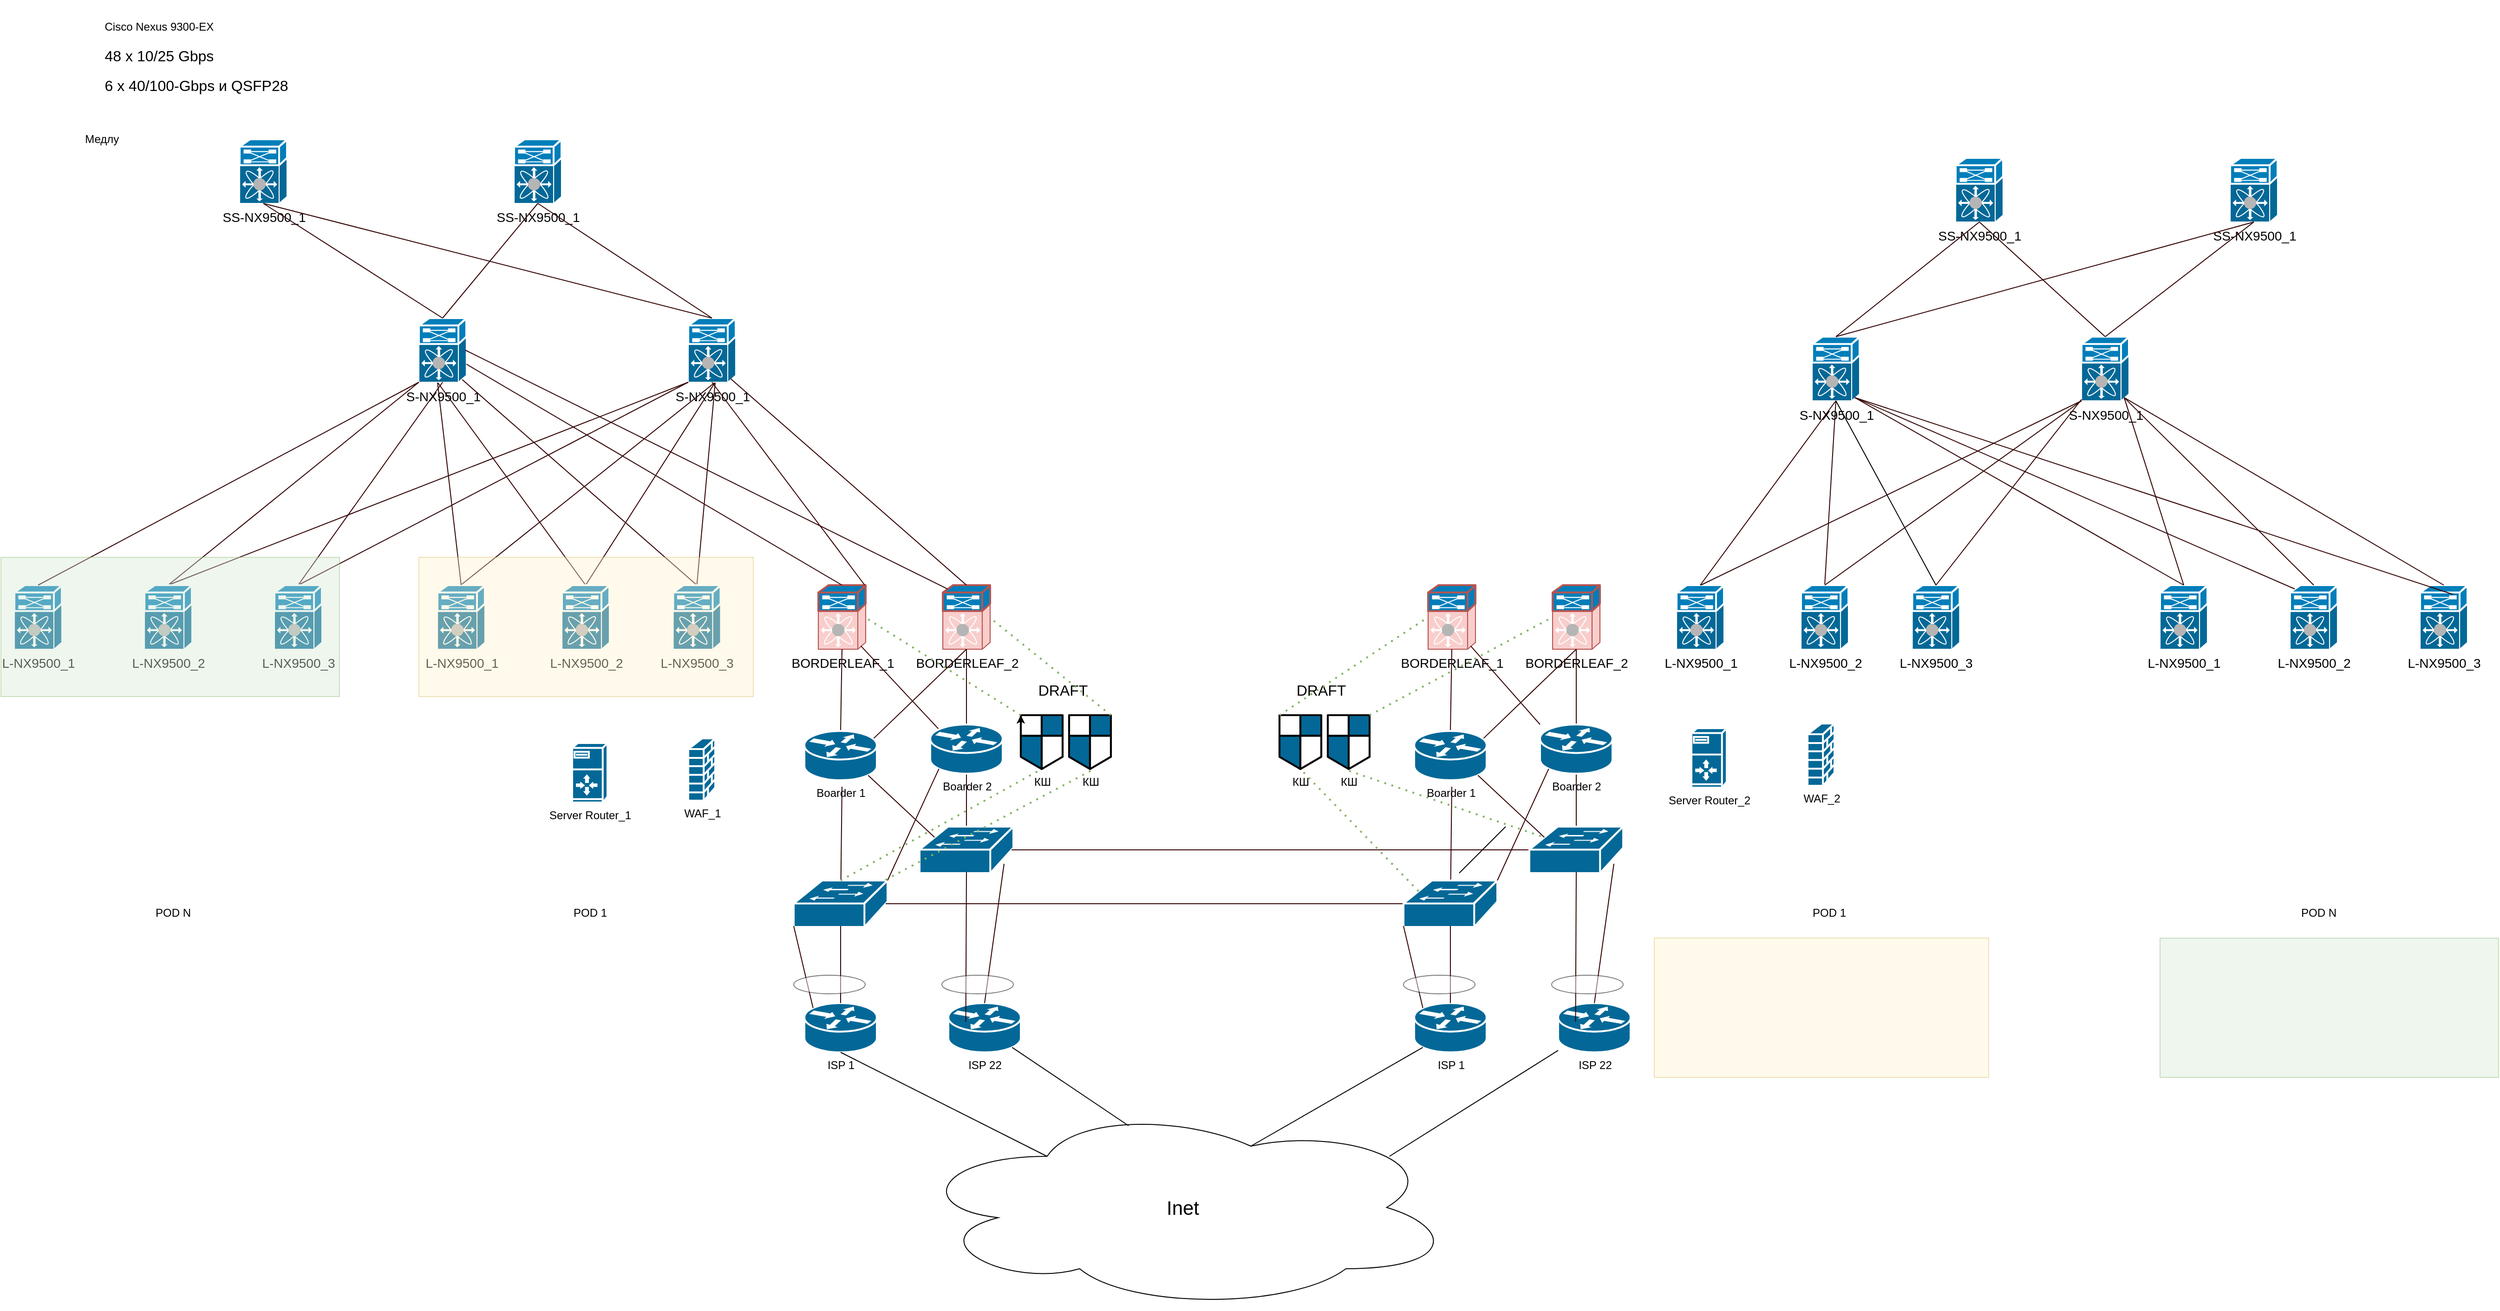 <mxfile version="22.1.2" type="device" pages="10">
  <diagram name="Страница — 1" id="TyXKpOnX87bSKpu7sTU_">
    <mxGraphModel dx="2555" dy="2201" grid="1" gridSize="10" guides="1" tooltips="1" connect="1" arrows="1" fold="1" page="1" pageScale="1" pageWidth="827" pageHeight="1169" math="0" shadow="0">
      <root>
        <mxCell id="0" />
        <mxCell id="1" parent="0" />
        <mxCell id="x6yWvG2BefHzN4PRWWCQ-21" style="rounded=0;orthogonalLoop=1;jettySize=auto;html=1;exitX=0.392;exitY=0.058;exitDx=0;exitDy=0;exitPerimeter=0;entryX=0.5;entryY=1;entryDx=0;entryDy=0;entryPerimeter=0;endArrow=none;endFill=0;fontSize=14;fillColor=#d5e8d4;strokeColor=#330000;strokeWidth=1;" parent="1" source="x6yWvG2BefHzN4PRWWCQ-4" edge="1">
          <mxGeometry relative="1" as="geometry">
            <Array as="points" />
            <mxPoint x="279" y="201.5" as="targetPoint" />
          </mxGeometry>
        </mxCell>
        <mxCell id="x6yWvG2BefHzN4PRWWCQ-4" value="L-NX9500_1" style="shape=mxgraph.cisco.misc.nexus_7000;html=1;pointerEvents=1;fillColor=#036897;strokeColor=#ffffff;strokeWidth=2;verticalLabelPosition=bottom;verticalAlign=top;align=center;outlineConnect=0;fontSize=14;" parent="1" vertex="1">
          <mxGeometry x="-20" y="420" width="51" height="69" as="geometry" />
        </mxCell>
        <mxCell id="x6yWvG2BefHzN4PRWWCQ-22" style="rounded=0;orthogonalLoop=1;jettySize=auto;html=1;exitX=0.5;exitY=0;exitDx=0;exitDy=0;exitPerimeter=0;endArrow=none;endFill=0;entryX=0.5;entryY=1;entryDx=0;entryDy=0;entryPerimeter=0;fontSize=14;fillColor=#d5e8d4;strokeColor=#330000;strokeWidth=1;" parent="1" source="x6yWvG2BefHzN4PRWWCQ-5" edge="1">
          <mxGeometry relative="1" as="geometry">
            <mxPoint x="-20" y="201.5" as="targetPoint" />
          </mxGeometry>
        </mxCell>
        <mxCell id="x6yWvG2BefHzN4PRWWCQ-23" style="rounded=0;orthogonalLoop=1;jettySize=auto;html=1;exitX=0.5;exitY=0;exitDx=0;exitDy=0;exitPerimeter=0;endArrow=none;endFill=0;entryX=0.5;entryY=1;entryDx=0;entryDy=0;entryPerimeter=0;fontSize=14;fillColor=#d5e8d4;strokeColor=#330000;strokeWidth=1;" parent="1" source="x6yWvG2BefHzN4PRWWCQ-5" edge="1">
          <mxGeometry relative="1" as="geometry">
            <mxPoint x="279" y="201.5" as="targetPoint" />
          </mxGeometry>
        </mxCell>
        <mxCell id="x6yWvG2BefHzN4PRWWCQ-5" value="L-NX9500_2" style="shape=mxgraph.cisco.misc.nexus_7000;html=1;pointerEvents=1;fillColor=#036897;strokeColor=#ffffff;strokeWidth=2;verticalLabelPosition=bottom;verticalAlign=top;align=center;outlineConnect=0;fontSize=14;" parent="1" vertex="1">
          <mxGeometry x="114" y="420" width="51" height="69" as="geometry" />
        </mxCell>
        <mxCell id="x6yWvG2BefHzN4PRWWCQ-20" style="rounded=0;orthogonalLoop=1;jettySize=auto;html=1;exitX=0.5;exitY=1;exitDx=0;exitDy=0;exitPerimeter=0;entryX=0.5;entryY=0;entryDx=0;entryDy=0;entryPerimeter=0;endArrow=none;endFill=0;fontSize=14;fillColor=#d5e8d4;strokeColor=#330000;strokeWidth=1;" parent="1" target="x6yWvG2BefHzN4PRWWCQ-4" edge="1">
          <mxGeometry relative="1" as="geometry">
            <mxPoint x="-20" y="201.5" as="sourcePoint" />
          </mxGeometry>
        </mxCell>
        <mxCell id="x6yWvG2BefHzN4PRWWCQ-24" style="rounded=0;orthogonalLoop=1;jettySize=auto;html=1;exitX=0.5;exitY=0;exitDx=0;exitDy=0;exitPerimeter=0;entryX=0.9;entryY=0.95;entryDx=0;entryDy=0;entryPerimeter=0;endArrow=none;endFill=0;fontSize=14;fillColor=#d5e8d4;strokeColor=#330000;strokeWidth=1;" parent="1" source="x6yWvG2BefHzN4PRWWCQ-8" target="jhfHBk7VUQF83KdC7KXJ-1" edge="1">
          <mxGeometry relative="1" as="geometry">
            <mxPoint x="-20" y="201.5" as="targetPoint" />
          </mxGeometry>
        </mxCell>
        <mxCell id="x6yWvG2BefHzN4PRWWCQ-25" style="rounded=0;orthogonalLoop=1;jettySize=auto;html=1;exitX=0.5;exitY=0;exitDx=0;exitDy=0;exitPerimeter=0;entryX=0.5;entryY=1;entryDx=0;entryDy=0;entryPerimeter=0;endArrow=none;endFill=0;fontSize=14;fillColor=#d5e8d4;strokeColor=#330000;strokeWidth=1;" parent="1" source="x6yWvG2BefHzN4PRWWCQ-8" edge="1">
          <mxGeometry relative="1" as="geometry">
            <mxPoint x="279" y="201.5" as="targetPoint" />
          </mxGeometry>
        </mxCell>
        <mxCell id="x6yWvG2BefHzN4PRWWCQ-8" value="L-NX9500_3" style="shape=mxgraph.cisco.misc.nexus_7000;html=1;pointerEvents=1;fillColor=#036897;strokeColor=#ffffff;strokeWidth=2;verticalLabelPosition=bottom;verticalAlign=top;align=center;outlineConnect=0;fontSize=14;" parent="1" vertex="1">
          <mxGeometry x="233.75" y="420" width="51" height="69" as="geometry" />
        </mxCell>
        <mxCell id="jhfHBk7VUQF83KdC7KXJ-1" value="S-NX9500_1" style="shape=mxgraph.cisco.misc.nexus_7000;html=1;pointerEvents=1;fillColor=#036897;strokeColor=#ffffff;strokeWidth=2;verticalLabelPosition=bottom;verticalAlign=top;align=center;outlineConnect=0;fontSize=14;" parent="1" vertex="1">
          <mxGeometry x="-40" y="132.5" width="51" height="69" as="geometry" />
        </mxCell>
        <mxCell id="jhfHBk7VUQF83KdC7KXJ-2" value="S-NX9500_1" style="shape=mxgraph.cisco.misc.nexus_7000;html=1;pointerEvents=1;fillColor=#036897;strokeColor=#ffffff;strokeWidth=2;verticalLabelPosition=bottom;verticalAlign=top;align=center;outlineConnect=0;fontSize=14;" parent="1" vertex="1">
          <mxGeometry x="250" y="132.5" width="51" height="69" as="geometry" />
        </mxCell>
        <mxCell id="6xlPMb6SEsLnA_HY5c6T-72" value="L-NX9500_1" style="shape=mxgraph.cisco.misc.nexus_7000;html=1;pointerEvents=1;fillColor=#036897;strokeColor=#ffffff;strokeWidth=2;verticalLabelPosition=bottom;verticalAlign=top;align=center;outlineConnect=0;fontSize=14;" parent="1" vertex="1">
          <mxGeometry x="-475.5" y="420" width="51" height="69" as="geometry" />
        </mxCell>
        <mxCell id="6xlPMb6SEsLnA_HY5c6T-73" style="rounded=0;orthogonalLoop=1;jettySize=auto;html=1;exitX=0.5;exitY=0;exitDx=0;exitDy=0;exitPerimeter=0;endArrow=none;endFill=0;entryX=0;entryY=1;entryDx=0;entryDy=0;entryPerimeter=0;fontSize=14;fillColor=#d5e8d4;strokeColor=#330000;strokeWidth=1;" parent="1" source="6xlPMb6SEsLnA_HY5c6T-79" target="jhfHBk7VUQF83KdC7KXJ-1" edge="1">
          <mxGeometry relative="1" as="geometry">
            <mxPoint x="-746.5" y="201.5" as="targetPoint" />
          </mxGeometry>
        </mxCell>
        <mxCell id="6xlPMb6SEsLnA_HY5c6T-76" style="rounded=0;orthogonalLoop=1;jettySize=auto;html=1;exitX=0.5;exitY=0;exitDx=0;exitDy=0;exitPerimeter=0;endArrow=none;endFill=0;entryX=0;entryY=1;entryDx=0;entryDy=0;entryPerimeter=0;fontSize=14;fillColor=#d5e8d4;strokeColor=#330000;strokeWidth=1;" parent="1" source="6xlPMb6SEsLnA_HY5c6T-79" target="jhfHBk7VUQF83KdC7KXJ-2" edge="1">
          <mxGeometry relative="1" as="geometry">
            <mxPoint x="-447.5" y="201.5" as="targetPoint" />
          </mxGeometry>
        </mxCell>
        <mxCell id="6xlPMb6SEsLnA_HY5c6T-79" value="L-NX9500_2" style="shape=mxgraph.cisco.misc.nexus_7000;html=1;pointerEvents=1;fillColor=#036897;strokeColor=#ffffff;strokeWidth=2;verticalLabelPosition=bottom;verticalAlign=top;align=center;outlineConnect=0;fontSize=14;" parent="1" vertex="1">
          <mxGeometry x="-335.5" y="420" width="51" height="69" as="geometry" />
        </mxCell>
        <mxCell id="6xlPMb6SEsLnA_HY5c6T-80" style="rounded=0;orthogonalLoop=1;jettySize=auto;html=1;entryX=0.5;entryY=0;entryDx=0;entryDy=0;entryPerimeter=0;endArrow=none;endFill=0;fontSize=14;fillColor=#d5e8d4;strokeColor=#330000;strokeWidth=1;exitX=0;exitY=1;exitDx=0;exitDy=0;exitPerimeter=0;" parent="1" source="jhfHBk7VUQF83KdC7KXJ-1" target="6xlPMb6SEsLnA_HY5c6T-72" edge="1">
          <mxGeometry relative="1" as="geometry">
            <mxPoint x="-746.5" y="201.5" as="sourcePoint" />
          </mxGeometry>
        </mxCell>
        <mxCell id="6xlPMb6SEsLnA_HY5c6T-83" style="rounded=0;orthogonalLoop=1;jettySize=auto;html=1;exitX=0.5;exitY=0;exitDx=0;exitDy=0;exitPerimeter=0;entryX=0.5;entryY=1;entryDx=0;entryDy=0;entryPerimeter=0;endArrow=none;endFill=0;fontSize=14;fillColor=#d5e8d4;strokeColor=#330000;strokeWidth=1;" parent="1" source="6xlPMb6SEsLnA_HY5c6T-89" target="jhfHBk7VUQF83KdC7KXJ-1" edge="1">
          <mxGeometry relative="1" as="geometry">
            <mxPoint x="-746.5" y="201.5" as="targetPoint" />
          </mxGeometry>
        </mxCell>
        <mxCell id="6xlPMb6SEsLnA_HY5c6T-86" style="rounded=0;orthogonalLoop=1;jettySize=auto;html=1;exitX=0.5;exitY=0;exitDx=0;exitDy=0;exitPerimeter=0;entryX=0;entryY=1;entryDx=0;entryDy=0;entryPerimeter=0;endArrow=none;endFill=0;fontSize=14;fillColor=#d5e8d4;strokeColor=#330000;strokeWidth=1;" parent="1" source="6xlPMb6SEsLnA_HY5c6T-89" target="jhfHBk7VUQF83KdC7KXJ-2" edge="1">
          <mxGeometry relative="1" as="geometry">
            <mxPoint x="-447.5" y="201.5" as="targetPoint" />
          </mxGeometry>
        </mxCell>
        <mxCell id="6xlPMb6SEsLnA_HY5c6T-89" value="L-NX9500_3" style="shape=mxgraph.cisco.misc.nexus_7000;html=1;pointerEvents=1;fillColor=#036897;strokeColor=#ffffff;strokeWidth=2;verticalLabelPosition=bottom;verticalAlign=top;align=center;outlineConnect=0;fontSize=14;" parent="1" vertex="1">
          <mxGeometry x="-195.5" y="420" width="51" height="69" as="geometry" />
        </mxCell>
        <mxCell id="6xlPMb6SEsLnA_HY5c6T-129" value="" style="rounded=0;whiteSpace=wrap;html=1;fillColor=#fff2cc;strokeColor=#d6b656;gradientColor=none;opacity=40;" parent="1" vertex="1">
          <mxGeometry x="-40" y="390" width="360" height="150" as="geometry" />
        </mxCell>
        <mxCell id="6xlPMb6SEsLnA_HY5c6T-130" value="SS-NX9500_1" style="shape=mxgraph.cisco.misc.nexus_7000;html=1;pointerEvents=1;fillColor=#036897;strokeColor=#ffffff;strokeWidth=2;verticalLabelPosition=bottom;verticalAlign=top;align=center;outlineConnect=0;fontSize=14;" parent="1" vertex="1">
          <mxGeometry x="-233" y="-60" width="51" height="69" as="geometry" />
        </mxCell>
        <mxCell id="6xlPMb6SEsLnA_HY5c6T-133" value="SS-NX9500_1" style="shape=mxgraph.cisco.misc.nexus_7000;html=1;pointerEvents=1;fillColor=#036897;strokeColor=#ffffff;strokeWidth=2;verticalLabelPosition=bottom;verticalAlign=top;align=center;outlineConnect=0;fontSize=14;" parent="1" vertex="1">
          <mxGeometry x="62.5" y="-60" width="51" height="69" as="geometry" />
        </mxCell>
        <mxCell id="6xlPMb6SEsLnA_HY5c6T-134" value="" style="rounded=0;whiteSpace=wrap;html=1;fillColor=#d5e8d4;strokeColor=#82b366;opacity=40;" parent="1" vertex="1">
          <mxGeometry x="-490" y="390" width="364.5" height="150" as="geometry" />
        </mxCell>
        <mxCell id="6xlPMb6SEsLnA_HY5c6T-135" value="POD N" style="text;html=1;align=center;verticalAlign=middle;resizable=0;points=[];autosize=1;strokeColor=none;fillColor=none;" parent="1" vertex="1">
          <mxGeometry x="-335.5" y="758" width="60" height="30" as="geometry" />
        </mxCell>
        <mxCell id="6xlPMb6SEsLnA_HY5c6T-136" value="POD 1" style="text;html=1;align=center;verticalAlign=middle;resizable=0;points=[];autosize=1;strokeColor=none;fillColor=none;" parent="1" vertex="1">
          <mxGeometry x="114" y="758" width="60" height="30" as="geometry" />
        </mxCell>
        <mxCell id="6xlPMb6SEsLnA_HY5c6T-138" style="rounded=0;orthogonalLoop=1;jettySize=auto;html=1;entryX=0.5;entryY=0;entryDx=0;entryDy=0;entryPerimeter=0;endArrow=none;endFill=0;fontSize=14;fillColor=#d5e8d4;strokeColor=#330000;strokeWidth=1;exitX=0.5;exitY=1;exitDx=0;exitDy=0;exitPerimeter=0;" parent="1" source="6xlPMb6SEsLnA_HY5c6T-130" target="jhfHBk7VUQF83KdC7KXJ-1" edge="1">
          <mxGeometry relative="1" as="geometry">
            <mxPoint x="-14.5" y="-16.5" as="sourcePoint" />
            <mxPoint x="-424.5" y="201.5" as="targetPoint" />
          </mxGeometry>
        </mxCell>
        <mxCell id="6xlPMb6SEsLnA_HY5c6T-139" style="rounded=0;orthogonalLoop=1;jettySize=auto;html=1;endArrow=none;endFill=0;fontSize=14;fillColor=#d5e8d4;strokeColor=#330000;strokeWidth=1;exitX=0.5;exitY=1;exitDx=0;exitDy=0;exitPerimeter=0;entryX=0.5;entryY=0;entryDx=0;entryDy=0;entryPerimeter=0;" parent="1" source="6xlPMb6SEsLnA_HY5c6T-133" target="jhfHBk7VUQF83KdC7KXJ-1" edge="1">
          <mxGeometry relative="1" as="geometry">
            <mxPoint x="150" y="19" as="sourcePoint" />
            <mxPoint x="-10" y="130" as="targetPoint" />
          </mxGeometry>
        </mxCell>
        <mxCell id="6xlPMb6SEsLnA_HY5c6T-140" style="rounded=0;orthogonalLoop=1;jettySize=auto;html=1;entryX=0.5;entryY=0;entryDx=0;entryDy=0;entryPerimeter=0;endArrow=none;endFill=0;fontSize=14;fillColor=#d5e8d4;strokeColor=#330000;strokeWidth=1;exitX=0.5;exitY=1;exitDx=0;exitDy=0;exitPerimeter=0;" parent="1" source="6xlPMb6SEsLnA_HY5c6T-130" target="jhfHBk7VUQF83KdC7KXJ-2" edge="1">
          <mxGeometry relative="1" as="geometry">
            <mxPoint x="150" y="19" as="sourcePoint" />
            <mxPoint x="-4" y="143" as="targetPoint" />
          </mxGeometry>
        </mxCell>
        <mxCell id="6xlPMb6SEsLnA_HY5c6T-141" style="rounded=0;orthogonalLoop=1;jettySize=auto;html=1;entryX=0.5;entryY=0;entryDx=0;entryDy=0;entryPerimeter=0;endArrow=none;endFill=0;fontSize=14;fillColor=#d5e8d4;strokeColor=#330000;strokeWidth=1;exitX=0.5;exitY=1;exitDx=0;exitDy=0;exitPerimeter=0;" parent="1" source="6xlPMb6SEsLnA_HY5c6T-133" target="jhfHBk7VUQF83KdC7KXJ-2" edge="1">
          <mxGeometry relative="1" as="geometry">
            <mxPoint x="150" y="19" as="sourcePoint" />
            <mxPoint x="286" y="143" as="targetPoint" />
          </mxGeometry>
        </mxCell>
        <mxCell id="6xlPMb6SEsLnA_HY5c6T-142" value="BORDERLEAF_1" style="shape=mxgraph.cisco.misc.nexus_7000;html=1;pointerEvents=1;fillColor=#f8cecc;strokeColor=#b85450;strokeWidth=2;verticalLabelPosition=bottom;verticalAlign=top;align=center;outlineConnect=0;fontSize=14;" parent="1" vertex="1">
          <mxGeometry x="390" y="420" width="51" height="69" as="geometry" />
        </mxCell>
        <mxCell id="6xlPMb6SEsLnA_HY5c6T-143" value="BORDERLEAF_2" style="shape=mxgraph.cisco.misc.nexus_7000;html=1;pointerEvents=1;fillColor=#f8cecc;strokeColor=#b85450;strokeWidth=2;verticalLabelPosition=bottom;verticalAlign=top;align=center;outlineConnect=0;fontSize=14;" parent="1" vertex="1">
          <mxGeometry x="524" y="420" width="51" height="69" as="geometry" />
        </mxCell>
        <mxCell id="6xlPMb6SEsLnA_HY5c6T-171" style="rounded=0;orthogonalLoop=1;jettySize=auto;html=1;exitX=0.5;exitY=0;exitDx=0;exitDy=0;exitPerimeter=0;endArrow=none;endFill=0;fontSize=14;fillColor=#d5e8d4;strokeColor=#330000;strokeWidth=1;" parent="1" source="6xlPMb6SEsLnA_HY5c6T-142" target="jhfHBk7VUQF83KdC7KXJ-1" edge="1">
          <mxGeometry relative="1" as="geometry">
            <mxPoint x="289" y="211.5" as="targetPoint" />
            <mxPoint x="269" y="430" as="sourcePoint" />
          </mxGeometry>
        </mxCell>
        <mxCell id="6xlPMb6SEsLnA_HY5c6T-174" style="rounded=0;orthogonalLoop=1;jettySize=auto;html=1;endArrow=none;endFill=0;fontSize=14;fillColor=#d5e8d4;strokeColor=#330000;strokeWidth=1;entryX=0.9;entryY=0.95;entryDx=0;entryDy=0;entryPerimeter=0;exitX=0.5;exitY=0;exitDx=0;exitDy=0;exitPerimeter=0;" parent="1" source="6xlPMb6SEsLnA_HY5c6T-143" target="jhfHBk7VUQF83KdC7KXJ-2" edge="1">
          <mxGeometry relative="1" as="geometry">
            <mxPoint x="80" y="180" as="targetPoint" />
            <mxPoint x="560" y="390" as="sourcePoint" />
          </mxGeometry>
        </mxCell>
        <mxCell id="6xlPMb6SEsLnA_HY5c6T-177" style="rounded=0;orthogonalLoop=1;jettySize=auto;html=1;exitX=0.98;exitY=0;exitDx=0;exitDy=0;exitPerimeter=0;endArrow=none;endFill=0;fontSize=14;fillColor=#d5e8d4;strokeColor=#330000;strokeWidth=1;entryX=0.5;entryY=1;entryDx=0;entryDy=0;entryPerimeter=0;" parent="1" source="6xlPMb6SEsLnA_HY5c6T-142" target="jhfHBk7VUQF83KdC7KXJ-2" edge="1">
          <mxGeometry relative="1" as="geometry">
            <mxPoint x="21" y="192" as="targetPoint" />
            <mxPoint x="426" y="430" as="sourcePoint" />
          </mxGeometry>
        </mxCell>
        <mxCell id="6xlPMb6SEsLnA_HY5c6T-178" style="rounded=0;orthogonalLoop=1;jettySize=auto;html=1;exitX=0.5;exitY=0;exitDx=0;exitDy=0;exitPerimeter=0;endArrow=none;endFill=0;fontSize=14;fillColor=#d5e8d4;strokeColor=#330000;strokeWidth=1;entryX=0.5;entryY=1;entryDx=0;entryDy=0;entryPerimeter=0;" parent="1" source="6xlPMb6SEsLnA_HY5c6T-218" target="6xlPMb6SEsLnA_HY5c6T-203" edge="1">
          <mxGeometry relative="1" as="geometry">
            <mxPoint x="1070.75" y="110" as="targetPoint" />
            <mxPoint x="1344.75" y="328.5" as="sourcePoint" />
          </mxGeometry>
        </mxCell>
        <mxCell id="6xlPMb6SEsLnA_HY5c6T-181" value="ISP 1" style="shape=mxgraph.cisco.routers.router;sketch=0;html=1;pointerEvents=1;dashed=0;fillColor=#036897;strokeColor=#ffffff;strokeWidth=2;verticalLabelPosition=bottom;verticalAlign=top;align=center;outlineConnect=0;" parent="1" vertex="1">
          <mxGeometry x="375" y="870" width="78" height="53" as="geometry" />
        </mxCell>
        <mxCell id="6xlPMb6SEsLnA_HY5c6T-182" value="ISP 22" style="shape=mxgraph.cisco.routers.router;sketch=0;html=1;pointerEvents=1;dashed=0;fillColor=#036897;strokeColor=#ffffff;strokeWidth=2;verticalLabelPosition=bottom;verticalAlign=top;align=center;outlineConnect=0;" parent="1" vertex="1">
          <mxGeometry x="530" y="870" width="78" height="53" as="geometry" />
        </mxCell>
        <mxCell id="6xlPMb6SEsLnA_HY5c6T-183" style="rounded=0;orthogonalLoop=1;jettySize=auto;html=1;entryX=0.5;entryY=0;entryDx=0;entryDy=0;entryPerimeter=0;endArrow=none;endFill=0;fontSize=14;fillColor=#d5e8d4;strokeColor=#330000;strokeWidth=1;exitX=0.5;exitY=1;exitDx=0;exitDy=0;exitPerimeter=0;" parent="1" source="tKnnmfR3mz2f7sEMNM5T-9" edge="1">
          <mxGeometry relative="1" as="geometry">
            <mxPoint x="575" y="670" as="sourcePoint" />
            <mxPoint x="415.5" y="584" as="targetPoint" />
          </mxGeometry>
        </mxCell>
        <mxCell id="6xlPMb6SEsLnA_HY5c6T-184" style="rounded=0;orthogonalLoop=1;jettySize=auto;html=1;entryX=0.88;entryY=0.1;entryDx=0;entryDy=0;entryPerimeter=0;endArrow=none;endFill=0;fontSize=14;fillColor=#d5e8d4;strokeColor=#330000;strokeWidth=1;exitX=0.5;exitY=1;exitDx=0;exitDy=0;exitPerimeter=0;" parent="1" source="6xlPMb6SEsLnA_HY5c6T-143" edge="1">
          <mxGeometry relative="1" as="geometry">
            <mxPoint x="426" y="499" as="sourcePoint" />
            <mxPoint x="445.14" y="589.3" as="targetPoint" />
          </mxGeometry>
        </mxCell>
        <mxCell id="6xlPMb6SEsLnA_HY5c6T-187" style="rounded=0;orthogonalLoop=1;jettySize=auto;html=1;endArrow=none;endFill=0;fontSize=14;fillColor=#d5e8d4;strokeColor=#330000;strokeWidth=1;exitX=0.5;exitY=1;exitDx=0;exitDy=0;exitPerimeter=0;" parent="1" target="tKnnmfR3mz2f7sEMNM5T-1" edge="1">
          <mxGeometry relative="1" as="geometry">
            <mxPoint x="415.5" y="637.0" as="sourcePoint" />
            <mxPoint x="383" y="758" as="targetPoint" />
          </mxGeometry>
        </mxCell>
        <mxCell id="6xlPMb6SEsLnA_HY5c6T-188" style="rounded=0;orthogonalLoop=1;jettySize=auto;html=1;endArrow=none;endFill=0;fontSize=14;fillColor=#d5e8d4;strokeColor=#330000;strokeWidth=1;exitX=0.5;exitY=1;exitDx=0;exitDy=0;exitPerimeter=0;entryX=0.5;entryY=0;entryDx=0;entryDy=0;entryPerimeter=0;" parent="1" source="9NLV3-nLgtsDDXNe2ZI3-1" target="tKnnmfR3mz2f7sEMNM5T-3" edge="1">
          <mxGeometry relative="1" as="geometry">
            <mxPoint x="549.5" y="584" as="sourcePoint" />
            <mxPoint x="540" y="877" as="targetPoint" />
          </mxGeometry>
        </mxCell>
        <mxCell id="6xlPMb6SEsLnA_HY5c6T-203" value="S-NX9500_1" style="shape=mxgraph.cisco.misc.nexus_7000;html=1;pointerEvents=1;fillColor=#036897;strokeColor=#ffffff;strokeWidth=2;verticalLabelPosition=bottom;verticalAlign=top;align=center;outlineConnect=0;fontSize=14;" parent="1" vertex="1">
          <mxGeometry x="1460" y="152.5" width="51" height="69" as="geometry" />
        </mxCell>
        <mxCell id="6xlPMb6SEsLnA_HY5c6T-204" value="S-NX9500_1" style="shape=mxgraph.cisco.misc.nexus_7000;html=1;pointerEvents=1;fillColor=#036897;strokeColor=#ffffff;strokeWidth=2;verticalLabelPosition=bottom;verticalAlign=top;align=center;outlineConnect=0;fontSize=14;" parent="1" vertex="1">
          <mxGeometry x="1750" y="152.5" width="51" height="69" as="geometry" />
        </mxCell>
        <mxCell id="6xlPMb6SEsLnA_HY5c6T-205" value="SS-NX9500_1" style="shape=mxgraph.cisco.misc.nexus_7000;html=1;pointerEvents=1;fillColor=#036897;strokeColor=#ffffff;strokeWidth=2;verticalLabelPosition=bottom;verticalAlign=top;align=center;outlineConnect=0;fontSize=14;" parent="1" vertex="1">
          <mxGeometry x="1614.5" y="-40" width="51" height="69" as="geometry" />
        </mxCell>
        <mxCell id="6xlPMb6SEsLnA_HY5c6T-206" value="SS-NX9500_1" style="shape=mxgraph.cisco.misc.nexus_7000;html=1;pointerEvents=1;fillColor=#036897;strokeColor=#ffffff;strokeWidth=2;verticalLabelPosition=bottom;verticalAlign=top;align=center;outlineConnect=0;fontSize=14;" parent="1" vertex="1">
          <mxGeometry x="1910" y="-40" width="51" height="69" as="geometry" />
        </mxCell>
        <mxCell id="6xlPMb6SEsLnA_HY5c6T-207" style="rounded=0;orthogonalLoop=1;jettySize=auto;html=1;entryX=0.5;entryY=0;entryDx=0;entryDy=0;entryPerimeter=0;endArrow=none;endFill=0;fontSize=14;fillColor=#d5e8d4;strokeColor=#330000;strokeWidth=1;exitX=0.5;exitY=1;exitDx=0;exitDy=0;exitPerimeter=0;" parent="1" source="6xlPMb6SEsLnA_HY5c6T-205" target="6xlPMb6SEsLnA_HY5c6T-203" edge="1">
          <mxGeometry relative="1" as="geometry">
            <mxPoint x="1485.5" y="3.5" as="sourcePoint" />
            <mxPoint x="1075.5" y="221.5" as="targetPoint" />
          </mxGeometry>
        </mxCell>
        <mxCell id="6xlPMb6SEsLnA_HY5c6T-208" style="rounded=0;orthogonalLoop=1;jettySize=auto;html=1;endArrow=none;endFill=0;fontSize=14;fillColor=#d5e8d4;strokeColor=#330000;strokeWidth=1;exitX=0.5;exitY=1;exitDx=0;exitDy=0;exitPerimeter=0;entryX=0.5;entryY=0;entryDx=0;entryDy=0;entryPerimeter=0;" parent="1" source="6xlPMb6SEsLnA_HY5c6T-206" target="6xlPMb6SEsLnA_HY5c6T-203" edge="1">
          <mxGeometry relative="1" as="geometry">
            <mxPoint x="1650" y="39" as="sourcePoint" />
            <mxPoint x="1490" y="150" as="targetPoint" />
          </mxGeometry>
        </mxCell>
        <mxCell id="6xlPMb6SEsLnA_HY5c6T-209" style="rounded=0;orthogonalLoop=1;jettySize=auto;html=1;entryX=0.5;entryY=0;entryDx=0;entryDy=0;entryPerimeter=0;endArrow=none;endFill=0;fontSize=14;fillColor=#d5e8d4;strokeColor=#330000;strokeWidth=1;exitX=0.5;exitY=1;exitDx=0;exitDy=0;exitPerimeter=0;" parent="1" source="6xlPMb6SEsLnA_HY5c6T-205" target="6xlPMb6SEsLnA_HY5c6T-204" edge="1">
          <mxGeometry relative="1" as="geometry">
            <mxPoint x="1650" y="39" as="sourcePoint" />
            <mxPoint x="1496" y="163" as="targetPoint" />
          </mxGeometry>
        </mxCell>
        <mxCell id="6xlPMb6SEsLnA_HY5c6T-210" style="rounded=0;orthogonalLoop=1;jettySize=auto;html=1;entryX=0.5;entryY=0;entryDx=0;entryDy=0;entryPerimeter=0;endArrow=none;endFill=0;fontSize=14;fillColor=#d5e8d4;strokeColor=#330000;strokeWidth=1;exitX=0.5;exitY=1;exitDx=0;exitDy=0;exitPerimeter=0;" parent="1" source="6xlPMb6SEsLnA_HY5c6T-206" target="6xlPMb6SEsLnA_HY5c6T-204" edge="1">
          <mxGeometry relative="1" as="geometry">
            <mxPoint x="1650" y="39" as="sourcePoint" />
            <mxPoint x="1786" y="163" as="targetPoint" />
          </mxGeometry>
        </mxCell>
        <mxCell id="6xlPMb6SEsLnA_HY5c6T-211" value="&lt;p style=&quot;margin: 8px 0px; padding: 0px; border: 0px; outline: 0px; vertical-align: baseline; background: transparent; box-sizing: border-box; -webkit-font-smoothing: antialiased; max-width: 1024px; line-height: 24px; text-align: start;&quot;&gt;&lt;font face=&quot;ProximaNova, sans-serif&quot;&gt;Cisco Nexus 9300-EX&lt;/font&gt;&lt;br&gt;&lt;/p&gt;&lt;p style=&quot;font-family: ProximaNova, sans-serif; margin: 8px 0px; padding: 0px; border: 0px; outline: 0px; vertical-align: baseline; background: transparent; box-sizing: border-box; -webkit-font-smoothing: antialiased; max-width: 1024px; font-size: 16px; line-height: 24px; text-align: start;&quot;&gt;48 х 10/25 Gbps&lt;/p&gt;&lt;p style=&quot;font-family: ProximaNova, sans-serif; margin: 8px 0px; padding: 0px; border: 0px; outline: 0px; vertical-align: baseline; background: transparent; box-sizing: border-box; -webkit-font-smoothing: antialiased; max-width: 1024px; font-size: 16px; line-height: 24px; text-align: start;&quot;&gt;6 х 40/100-Gbps и QSFP28&lt;/p&gt;" style="text;html=1;align=center;verticalAlign=middle;resizable=0;points=[];autosize=1;strokeColor=none;fillColor=none;" parent="1" vertex="1">
          <mxGeometry x="-390" y="-210" width="220" height="120" as="geometry" />
        </mxCell>
        <mxCell id="6xlPMb6SEsLnA_HY5c6T-212" value="Медлу&amp;nbsp;" style="text;html=1;align=center;verticalAlign=middle;resizable=0;points=[];autosize=1;strokeColor=none;fillColor=none;" parent="1" vertex="1">
          <mxGeometry x="-410" y="-75" width="60" height="30" as="geometry" />
        </mxCell>
        <mxCell id="6xlPMb6SEsLnA_HY5c6T-217" value="L-NX9500_1" style="shape=mxgraph.cisco.misc.nexus_7000;html=1;pointerEvents=1;fillColor=#036897;strokeColor=#ffffff;strokeWidth=2;verticalLabelPosition=bottom;verticalAlign=top;align=center;outlineConnect=0;fontSize=14;" parent="1" vertex="1">
          <mxGeometry x="1314" y="420" width="51" height="69" as="geometry" />
        </mxCell>
        <mxCell id="6xlPMb6SEsLnA_HY5c6T-218" value="L-NX9500_2" style="shape=mxgraph.cisco.misc.nexus_7000;html=1;pointerEvents=1;fillColor=#036897;strokeColor=#ffffff;strokeWidth=2;verticalLabelPosition=bottom;verticalAlign=top;align=center;outlineConnect=0;fontSize=14;" parent="1" vertex="1">
          <mxGeometry x="1448" y="420" width="51" height="69" as="geometry" />
        </mxCell>
        <mxCell id="6xlPMb6SEsLnA_HY5c6T-219" value="L-NX9500_3" style="shape=mxgraph.cisco.misc.nexus_7000;html=1;pointerEvents=1;fillColor=#036897;strokeColor=#ffffff;strokeWidth=2;verticalLabelPosition=bottom;verticalAlign=top;align=center;outlineConnect=0;fontSize=14;" parent="1" vertex="1">
          <mxGeometry x="1567.75" y="420" width="51" height="69" as="geometry" />
        </mxCell>
        <mxCell id="6xlPMb6SEsLnA_HY5c6T-242" value="" style="rounded=0;whiteSpace=wrap;html=1;fillColor=#fff2cc;strokeColor=#d6b656;gradientColor=none;opacity=40;" parent="1" vertex="1">
          <mxGeometry x="1290" y="800" width="360" height="150" as="geometry" />
        </mxCell>
        <mxCell id="6xlPMb6SEsLnA_HY5c6T-243" value="POD 1" style="text;html=1;align=center;verticalAlign=middle;resizable=0;points=[];autosize=1;strokeColor=none;fillColor=none;" parent="1" vertex="1">
          <mxGeometry x="1448" y="758" width="60" height="30" as="geometry" />
        </mxCell>
        <mxCell id="6xlPMb6SEsLnA_HY5c6T-244" value="" style="endArrow=none;html=1;rounded=0;entryX=0.5;entryY=1;entryDx=0;entryDy=0;entryPerimeter=0;fontSize=14;exitX=0.5;exitY=0;exitDx=0;exitDy=0;exitPerimeter=0;" parent="1" source="6xlPMb6SEsLnA_HY5c6T-219" target="6xlPMb6SEsLnA_HY5c6T-203" edge="1">
          <mxGeometry width="50" height="50" relative="1" as="geometry">
            <mxPoint x="1615" y="501" as="sourcePoint" />
            <mxPoint x="1614.5" y="260" as="targetPoint" />
          </mxGeometry>
        </mxCell>
        <mxCell id="6xlPMb6SEsLnA_HY5c6T-245" value="L-NX9500_1" style="shape=mxgraph.cisco.misc.nexus_7000;html=1;pointerEvents=1;fillColor=#036897;strokeColor=#ffffff;strokeWidth=2;verticalLabelPosition=bottom;verticalAlign=top;align=center;outlineConnect=0;fontSize=14;" parent="1" vertex="1">
          <mxGeometry x="1834.5" y="420" width="51" height="69" as="geometry" />
        </mxCell>
        <mxCell id="6xlPMb6SEsLnA_HY5c6T-246" value="L-NX9500_2" style="shape=mxgraph.cisco.misc.nexus_7000;html=1;pointerEvents=1;fillColor=#036897;strokeColor=#ffffff;strokeWidth=2;verticalLabelPosition=bottom;verticalAlign=top;align=center;outlineConnect=0;fontSize=14;" parent="1" vertex="1">
          <mxGeometry x="1974.5" y="420" width="51" height="69" as="geometry" />
        </mxCell>
        <mxCell id="6xlPMb6SEsLnA_HY5c6T-247" value="L-NX9500_3" style="shape=mxgraph.cisco.misc.nexus_7000;html=1;pointerEvents=1;fillColor=#036897;strokeColor=#ffffff;strokeWidth=2;verticalLabelPosition=bottom;verticalAlign=top;align=center;outlineConnect=0;fontSize=14;" parent="1" vertex="1">
          <mxGeometry x="2114.5" y="420" width="51" height="69" as="geometry" />
        </mxCell>
        <mxCell id="6xlPMb6SEsLnA_HY5c6T-270" value="" style="rounded=0;whiteSpace=wrap;html=1;fillColor=#d5e8d4;strokeColor=#82b366;opacity=40;" parent="1" vertex="1">
          <mxGeometry x="1834.5" y="800" width="364.5" height="150" as="geometry" />
        </mxCell>
        <mxCell id="6xlPMb6SEsLnA_HY5c6T-271" value="POD N" style="text;html=1;align=center;verticalAlign=middle;resizable=0;points=[];autosize=1;strokeColor=none;fillColor=none;" parent="1" vertex="1">
          <mxGeometry x="1974.5" y="758" width="60" height="30" as="geometry" />
        </mxCell>
        <mxCell id="6xlPMb6SEsLnA_HY5c6T-272" style="rounded=0;orthogonalLoop=1;jettySize=auto;html=1;endArrow=none;endFill=0;fontSize=14;fillColor=#d5e8d4;strokeColor=#330000;strokeWidth=1;entryX=0.5;entryY=1;entryDx=0;entryDy=0;entryPerimeter=0;exitX=0.5;exitY=0;exitDx=0;exitDy=0;exitPerimeter=0;" parent="1" source="6xlPMb6SEsLnA_HY5c6T-217" target="6xlPMb6SEsLnA_HY5c6T-203" edge="1">
          <mxGeometry relative="1" as="geometry">
            <mxPoint x="1081.25" y="120.5" as="targetPoint" />
            <mxPoint x="1400" y="339" as="sourcePoint" />
          </mxGeometry>
        </mxCell>
        <mxCell id="6xlPMb6SEsLnA_HY5c6T-273" style="rounded=0;orthogonalLoop=1;jettySize=auto;html=1;endArrow=none;endFill=0;fontSize=14;fillColor=#d5e8d4;strokeColor=#330000;strokeWidth=1;entryX=0;entryY=1;entryDx=0;entryDy=0;entryPerimeter=0;" parent="1" target="6xlPMb6SEsLnA_HY5c6T-204" edge="1">
          <mxGeometry relative="1" as="geometry">
            <mxPoint x="1496" y="232" as="targetPoint" />
            <mxPoint x="1340" y="420" as="sourcePoint" />
          </mxGeometry>
        </mxCell>
        <mxCell id="6xlPMb6SEsLnA_HY5c6T-274" style="rounded=0;orthogonalLoop=1;jettySize=auto;html=1;endArrow=none;endFill=0;fontSize=14;fillColor=#d5e8d4;strokeColor=#330000;strokeWidth=1;entryX=0;entryY=1;entryDx=0;entryDy=0;entryPerimeter=0;exitX=0.5;exitY=0;exitDx=0;exitDy=0;exitPerimeter=0;" parent="1" source="6xlPMb6SEsLnA_HY5c6T-218" target="6xlPMb6SEsLnA_HY5c6T-204" edge="1">
          <mxGeometry relative="1" as="geometry">
            <mxPoint x="1506" y="242" as="targetPoint" />
            <mxPoint x="1360" y="440" as="sourcePoint" />
          </mxGeometry>
        </mxCell>
        <mxCell id="6xlPMb6SEsLnA_HY5c6T-275" style="rounded=0;orthogonalLoop=1;jettySize=auto;html=1;endArrow=none;endFill=0;fontSize=14;fillColor=#d5e8d4;strokeColor=#330000;strokeWidth=1;exitX=0.5;exitY=0;exitDx=0;exitDy=0;exitPerimeter=0;" parent="1" source="6xlPMb6SEsLnA_HY5c6T-219" edge="1">
          <mxGeometry relative="1" as="geometry">
            <mxPoint x="1750" y="220" as="targetPoint" />
            <mxPoint x="1484" y="430" as="sourcePoint" />
          </mxGeometry>
        </mxCell>
        <mxCell id="6xlPMb6SEsLnA_HY5c6T-276" style="rounded=0;orthogonalLoop=1;jettySize=auto;html=1;endArrow=none;endFill=0;fontSize=14;fillColor=#d5e8d4;strokeColor=#330000;strokeWidth=1;entryX=0.9;entryY=0.95;entryDx=0;entryDy=0;entryPerimeter=0;exitX=0.5;exitY=0;exitDx=0;exitDy=0;exitPerimeter=0;" parent="1" source="6xlPMb6SEsLnA_HY5c6T-245" target="6xlPMb6SEsLnA_HY5c6T-204" edge="1">
          <mxGeometry relative="1" as="geometry">
            <mxPoint x="1770" y="242" as="targetPoint" />
            <mxPoint x="1494" y="440" as="sourcePoint" />
          </mxGeometry>
        </mxCell>
        <mxCell id="6xlPMb6SEsLnA_HY5c6T-277" style="rounded=0;orthogonalLoop=1;jettySize=auto;html=1;endArrow=none;endFill=0;fontSize=14;fillColor=#d5e8d4;strokeColor=#330000;strokeWidth=1;entryX=0.9;entryY=0.95;entryDx=0;entryDy=0;entryPerimeter=0;exitX=0.5;exitY=0;exitDx=0;exitDy=0;exitPerimeter=0;" parent="1" source="6xlPMb6SEsLnA_HY5c6T-246" target="6xlPMb6SEsLnA_HY5c6T-204" edge="1">
          <mxGeometry relative="1" as="geometry">
            <mxPoint x="1786" y="232" as="targetPoint" />
            <mxPoint x="1870" y="430" as="sourcePoint" />
          </mxGeometry>
        </mxCell>
        <mxCell id="6xlPMb6SEsLnA_HY5c6T-278" style="rounded=0;orthogonalLoop=1;jettySize=auto;html=1;endArrow=none;endFill=0;fontSize=14;fillColor=#d5e8d4;strokeColor=#330000;strokeWidth=1;entryX=0.9;entryY=0.95;entryDx=0;entryDy=0;entryPerimeter=0;exitX=0.5;exitY=0;exitDx=0;exitDy=0;exitPerimeter=0;" parent="1" source="6xlPMb6SEsLnA_HY5c6T-247" target="6xlPMb6SEsLnA_HY5c6T-204" edge="1">
          <mxGeometry relative="1" as="geometry">
            <mxPoint x="1786" y="232" as="targetPoint" />
            <mxPoint x="2010" y="430" as="sourcePoint" />
          </mxGeometry>
        </mxCell>
        <mxCell id="6xlPMb6SEsLnA_HY5c6T-279" style="rounded=0;orthogonalLoop=1;jettySize=auto;html=1;endArrow=none;endFill=0;fontSize=14;fillColor=#d5e8d4;strokeColor=#330000;strokeWidth=1;entryX=0.9;entryY=0.95;entryDx=0;entryDy=0;entryPerimeter=0;exitX=0.5;exitY=0;exitDx=0;exitDy=0;exitPerimeter=0;" parent="1" source="6xlPMb6SEsLnA_HY5c6T-245" target="6xlPMb6SEsLnA_HY5c6T-203" edge="1">
          <mxGeometry relative="1" as="geometry">
            <mxPoint x="1806" y="228" as="targetPoint" />
            <mxPoint x="1870" y="430" as="sourcePoint" />
          </mxGeometry>
        </mxCell>
        <mxCell id="6xlPMb6SEsLnA_HY5c6T-280" style="rounded=0;orthogonalLoop=1;jettySize=auto;html=1;endArrow=none;endFill=0;fontSize=14;fillColor=#d5e8d4;strokeColor=#330000;strokeWidth=1;entryX=0.9;entryY=0.95;entryDx=0;entryDy=0;entryPerimeter=0;exitX=0.1;exitY=0.06;exitDx=0;exitDy=0;exitPerimeter=0;" parent="1" source="6xlPMb6SEsLnA_HY5c6T-246" target="6xlPMb6SEsLnA_HY5c6T-203" edge="1">
          <mxGeometry relative="1" as="geometry">
            <mxPoint x="1806" y="228" as="targetPoint" />
            <mxPoint x="2010" y="430" as="sourcePoint" />
          </mxGeometry>
        </mxCell>
        <mxCell id="6xlPMb6SEsLnA_HY5c6T-281" style="rounded=0;orthogonalLoop=1;jettySize=auto;html=1;endArrow=none;endFill=0;fontSize=14;fillColor=#d5e8d4;strokeColor=#330000;strokeWidth=1;entryX=0.9;entryY=0.95;entryDx=0;entryDy=0;entryPerimeter=0;exitX=0.5;exitY=0;exitDx=0;exitDy=0;exitPerimeter=0;" parent="1" target="6xlPMb6SEsLnA_HY5c6T-203" edge="1">
          <mxGeometry relative="1" as="geometry">
            <mxPoint x="1806" y="228" as="targetPoint" />
            <mxPoint x="2150" y="430" as="sourcePoint" />
          </mxGeometry>
        </mxCell>
        <mxCell id="tKnnmfR3mz2f7sEMNM5T-1" value="" style="shape=mxgraph.cisco.switches.workgroup_switch;sketch=0;html=1;pointerEvents=1;dashed=0;fillColor=#036897;strokeColor=#ffffff;strokeWidth=2;verticalLabelPosition=bottom;verticalAlign=top;align=center;outlineConnect=0;" parent="1" vertex="1">
          <mxGeometry x="363.5" y="738" width="101" height="50" as="geometry" />
        </mxCell>
        <mxCell id="tKnnmfR3mz2f7sEMNM5T-3" value="" style="shape=mxgraph.cisco.switches.workgroup_switch;sketch=0;html=1;pointerEvents=1;dashed=0;fillColor=#036897;strokeColor=#ffffff;strokeWidth=2;verticalLabelPosition=bottom;verticalAlign=top;align=center;outlineConnect=0;" parent="1" vertex="1">
          <mxGeometry x="499" y="680" width="101" height="50" as="geometry" />
        </mxCell>
        <mxCell id="tKnnmfR3mz2f7sEMNM5T-6" value="КШ" style="shape=mxgraph.cisco.security.network_security;sketch=0;html=1;pointerEvents=1;dashed=0;fillColor=#036897;strokeColor=#ffffff;strokeWidth=2;verticalLabelPosition=bottom;verticalAlign=top;align=center;outlineConnect=0;" parent="1" vertex="1">
          <mxGeometry x="608" y="560" width="45" height="58" as="geometry" />
        </mxCell>
        <mxCell id="tKnnmfR3mz2f7sEMNM5T-8" value="КШ" style="shape=mxgraph.cisco.security.network_security;sketch=0;html=1;pointerEvents=1;dashed=0;fillColor=#036897;strokeColor=#ffffff;strokeWidth=2;verticalLabelPosition=bottom;verticalAlign=top;align=center;outlineConnect=0;" parent="1" vertex="1">
          <mxGeometry x="660" y="560" width="45" height="58" as="geometry" />
        </mxCell>
        <mxCell id="tKnnmfR3mz2f7sEMNM5T-10" value="" style="rounded=0;orthogonalLoop=1;jettySize=auto;html=1;entryX=0.5;entryY=0;entryDx=0;entryDy=0;entryPerimeter=0;endArrow=none;endFill=0;fontSize=14;fillColor=#d5e8d4;strokeColor=#330000;strokeWidth=1;exitX=0.5;exitY=1;exitDx=0;exitDy=0;exitPerimeter=0;" parent="1" source="6xlPMb6SEsLnA_HY5c6T-142" target="tKnnmfR3mz2f7sEMNM5T-9" edge="1">
          <mxGeometry relative="1" as="geometry">
            <mxPoint x="416" y="489" as="sourcePoint" />
            <mxPoint x="415.5" y="584" as="targetPoint" />
          </mxGeometry>
        </mxCell>
        <mxCell id="tKnnmfR3mz2f7sEMNM5T-9" value="Boarder 1" style="shape=mxgraph.cisco.routers.router;sketch=0;html=1;pointerEvents=1;dashed=0;fillColor=#036897;strokeColor=#ffffff;strokeWidth=2;verticalLabelPosition=bottom;verticalAlign=top;align=center;outlineConnect=0;" parent="1" vertex="1">
          <mxGeometry x="375" y="577" width="78" height="53" as="geometry" />
        </mxCell>
        <mxCell id="9NLV3-nLgtsDDXNe2ZI3-2" value="" style="rounded=0;orthogonalLoop=1;jettySize=auto;html=1;entryX=0.12;entryY=0.1;entryDx=0;entryDy=0;entryPerimeter=0;endArrow=none;endFill=0;fontSize=14;fillColor=#d5e8d4;strokeColor=#330000;strokeWidth=1;exitX=0.9;exitY=0.95;exitDx=0;exitDy=0;exitPerimeter=0;" parent="1" source="6xlPMb6SEsLnA_HY5c6T-142" target="9NLV3-nLgtsDDXNe2ZI3-1" edge="1">
          <mxGeometry relative="1" as="geometry">
            <mxPoint x="436" y="486" as="sourcePoint" />
            <mxPoint x="620" y="630" as="targetPoint" />
          </mxGeometry>
        </mxCell>
        <mxCell id="9NLV3-nLgtsDDXNe2ZI3-6" value="" style="rounded=0;orthogonalLoop=1;jettySize=auto;html=1;entryX=0.5;entryY=0;entryDx=0;entryDy=0;entryPerimeter=0;endArrow=none;endFill=0;fontSize=14;fillColor=#d5e8d4;strokeColor=#330000;strokeWidth=1;exitX=0.5;exitY=1;exitDx=0;exitDy=0;exitPerimeter=0;" parent="1" source="6xlPMb6SEsLnA_HY5c6T-143" target="9NLV3-nLgtsDDXNe2ZI3-1" edge="1">
          <mxGeometry relative="1" as="geometry">
            <mxPoint x="610" y="520" as="sourcePoint" />
            <mxPoint x="610" y="601.5" as="targetPoint" />
          </mxGeometry>
        </mxCell>
        <mxCell id="9NLV3-nLgtsDDXNe2ZI3-8" value="" style="rounded=0;orthogonalLoop=1;jettySize=auto;html=1;endArrow=none;endFill=0;fontSize=14;fillColor=#d5e8d4;strokeColor=#330000;strokeWidth=1;exitX=0.5;exitY=1;exitDx=0;exitDy=0;exitPerimeter=0;entryX=0.5;entryY=0;entryDx=0;entryDy=0;entryPerimeter=0;" parent="1" target="9NLV3-nLgtsDDXNe2ZI3-1" edge="1">
          <mxGeometry relative="1" as="geometry">
            <mxPoint x="549.5" y="584" as="sourcePoint" />
            <mxPoint x="550" y="680" as="targetPoint" />
          </mxGeometry>
        </mxCell>
        <mxCell id="9NLV3-nLgtsDDXNe2ZI3-1" value="Boarder 2" style="shape=mxgraph.cisco.routers.router;sketch=0;html=1;pointerEvents=1;dashed=0;fillColor=#036897;strokeColor=#ffffff;strokeWidth=2;verticalLabelPosition=bottom;verticalAlign=top;align=center;outlineConnect=0;" parent="1" vertex="1">
          <mxGeometry x="510.5" y="570" width="78" height="53" as="geometry" />
        </mxCell>
        <mxCell id="9NLV3-nLgtsDDXNe2ZI3-9" style="rounded=0;orthogonalLoop=1;jettySize=auto;html=1;endArrow=none;endFill=0;fontSize=14;fillColor=#d5e8d4;strokeColor=#330000;strokeWidth=1;exitX=0;exitY=0.98;exitDx=0;exitDy=0;exitPerimeter=0;entryX=0.12;entryY=0.1;entryDx=0;entryDy=0;entryPerimeter=0;" parent="1" source="tKnnmfR3mz2f7sEMNM5T-1" target="6xlPMb6SEsLnA_HY5c6T-181" edge="1">
          <mxGeometry relative="1" as="geometry">
            <mxPoint x="363" y="806.0" as="sourcePoint" />
            <mxPoint x="361.5" y="907" as="targetPoint" />
          </mxGeometry>
        </mxCell>
        <mxCell id="9NLV3-nLgtsDDXNe2ZI3-10" style="rounded=0;orthogonalLoop=1;jettySize=auto;html=1;endArrow=none;endFill=0;fontSize=14;fillColor=#d5e8d4;strokeColor=#330000;strokeWidth=1;exitX=0.5;exitY=0.98;exitDx=0;exitDy=0;exitPerimeter=0;" parent="1" source="tKnnmfR3mz2f7sEMNM5T-3" edge="1">
          <mxGeometry relative="1" as="geometry">
            <mxPoint x="550.25" y="770" as="sourcePoint" />
            <mxPoint x="548.75" y="890" as="targetPoint" />
          </mxGeometry>
        </mxCell>
        <mxCell id="9NLV3-nLgtsDDXNe2ZI3-11" style="rounded=0;orthogonalLoop=1;jettySize=auto;html=1;endArrow=none;endFill=0;fontSize=14;fillColor=#d5e8d4;strokeColor=#330000;strokeWidth=1;entryX=0.5;entryY=0;entryDx=0;entryDy=0;entryPerimeter=0;" parent="1" target="6xlPMb6SEsLnA_HY5c6T-182" edge="1">
          <mxGeometry relative="1" as="geometry">
            <mxPoint x="590" y="720" as="sourcePoint" />
            <mxPoint x="530" y="880" as="targetPoint" />
          </mxGeometry>
        </mxCell>
        <mxCell id="9NLV3-nLgtsDDXNe2ZI3-12" style="rounded=0;orthogonalLoop=1;jettySize=auto;html=1;endArrow=none;endFill=0;fontSize=14;fillColor=#d5e8d4;strokeColor=#330000;strokeWidth=1;exitX=0.5;exitY=0.98;exitDx=0;exitDy=0;exitPerimeter=0;entryX=0.5;entryY=0;entryDx=0;entryDy=0;entryPerimeter=0;" parent="1" source="tKnnmfR3mz2f7sEMNM5T-1" target="6xlPMb6SEsLnA_HY5c6T-181" edge="1">
          <mxGeometry relative="1" as="geometry">
            <mxPoint x="373" y="797" as="sourcePoint" />
            <mxPoint x="371.5" y="917" as="targetPoint" />
          </mxGeometry>
        </mxCell>
        <mxCell id="9NLV3-nLgtsDDXNe2ZI3-13" style="rounded=0;orthogonalLoop=1;jettySize=auto;html=1;endArrow=none;endFill=0;fontSize=14;fillColor=#d5e8d4;strokeColor=#330000;strokeWidth=1;exitX=0.98;exitY=0.5;exitDx=0;exitDy=0;exitPerimeter=0;entryX=0;entryY=0.5;entryDx=0;entryDy=0;entryPerimeter=0;" parent="1" source="tKnnmfR3mz2f7sEMNM5T-3" target="9NLV3-nLgtsDDXNe2ZI3-28" edge="1">
          <mxGeometry relative="1" as="geometry">
            <mxPoint x="620.0" y="704.29" as="sourcePoint" />
            <mxPoint x="771.5" y="704.79" as="targetPoint" />
          </mxGeometry>
        </mxCell>
        <mxCell id="9NLV3-nLgtsDDXNe2ZI3-14" style="rounded=0;orthogonalLoop=1;jettySize=auto;html=1;endArrow=none;endFill=0;fontSize=14;fillColor=#d5e8d4;strokeColor=#330000;strokeWidth=1;exitX=0.98;exitY=0.5;exitDx=0;exitDy=0;exitPerimeter=0;entryX=0;entryY=0.5;entryDx=0;entryDy=0;entryPerimeter=0;" parent="1" source="tKnnmfR3mz2f7sEMNM5T-1" target="9NLV3-nLgtsDDXNe2ZI3-27" edge="1">
          <mxGeometry relative="1" as="geometry">
            <mxPoint x="620.5" y="798.5" as="sourcePoint" />
            <mxPoint x="910" y="763" as="targetPoint" />
          </mxGeometry>
        </mxCell>
        <mxCell id="9NLV3-nLgtsDDXNe2ZI3-15" style="rounded=0;orthogonalLoop=1;jettySize=auto;html=1;endArrow=none;endFill=0;fontSize=14;fillColor=#d5e8d4;strokeColor=#330000;strokeWidth=1;exitX=0.88;exitY=0.9;exitDx=0;exitDy=0;exitPerimeter=0;entryX=0.16;entryY=0.23;entryDx=0;entryDy=0;entryPerimeter=0;" parent="1" source="tKnnmfR3mz2f7sEMNM5T-9" target="tKnnmfR3mz2f7sEMNM5T-3" edge="1">
          <mxGeometry relative="1" as="geometry">
            <mxPoint x="425.5" y="647.0" as="sourcePoint" />
            <mxPoint x="424" y="748" as="targetPoint" />
          </mxGeometry>
        </mxCell>
        <mxCell id="9NLV3-nLgtsDDXNe2ZI3-16" style="rounded=0;orthogonalLoop=1;jettySize=auto;html=1;endArrow=none;endFill=0;fontSize=14;fillColor=#d5e8d4;strokeColor=#330000;strokeWidth=1;exitX=0.12;exitY=0.9;exitDx=0;exitDy=0;exitPerimeter=0;entryX=1;entryY=0;entryDx=0;entryDy=0;entryPerimeter=0;" parent="1" source="9NLV3-nLgtsDDXNe2ZI3-1" target="tKnnmfR3mz2f7sEMNM5T-1" edge="1">
          <mxGeometry relative="1" as="geometry">
            <mxPoint x="560" y="633" as="sourcePoint" />
            <mxPoint x="560" y="690" as="targetPoint" />
          </mxGeometry>
        </mxCell>
        <mxCell id="9NLV3-nLgtsDDXNe2ZI3-17" value="" style="ellipse;whiteSpace=wrap;html=1;opacity=50;" parent="1" vertex="1">
          <mxGeometry x="363.5" y="840" width="77" height="20" as="geometry" />
        </mxCell>
        <mxCell id="9NLV3-nLgtsDDXNe2ZI3-18" value="" style="ellipse;whiteSpace=wrap;html=1;opacity=50;" parent="1" vertex="1">
          <mxGeometry x="523" y="840" width="77" height="20" as="geometry" />
        </mxCell>
        <mxCell id="9NLV3-nLgtsDDXNe2ZI3-19" value="BORDERLEAF_1" style="shape=mxgraph.cisco.misc.nexus_7000;html=1;pointerEvents=1;fillColor=#f8cecc;strokeColor=#b85450;strokeWidth=2;verticalLabelPosition=bottom;verticalAlign=top;align=center;outlineConnect=0;fontSize=14;" parent="1" vertex="1">
          <mxGeometry x="1046.5" y="420" width="51" height="69" as="geometry" />
        </mxCell>
        <mxCell id="9NLV3-nLgtsDDXNe2ZI3-20" value="BORDERLEAF_2" style="shape=mxgraph.cisco.misc.nexus_7000;html=1;pointerEvents=1;fillColor=#f8cecc;strokeColor=#b85450;strokeWidth=2;verticalLabelPosition=bottom;verticalAlign=top;align=center;outlineConnect=0;fontSize=14;" parent="1" vertex="1">
          <mxGeometry x="1180.5" y="420" width="51" height="69" as="geometry" />
        </mxCell>
        <mxCell id="9NLV3-nLgtsDDXNe2ZI3-21" value="ISP 1" style="shape=mxgraph.cisco.routers.router;sketch=0;html=1;pointerEvents=1;dashed=0;fillColor=#036897;strokeColor=#ffffff;strokeWidth=2;verticalLabelPosition=bottom;verticalAlign=top;align=center;outlineConnect=0;" parent="1" vertex="1">
          <mxGeometry x="1031.5" y="870" width="78" height="53" as="geometry" />
        </mxCell>
        <mxCell id="9NLV3-nLgtsDDXNe2ZI3-22" value="ISP 22" style="shape=mxgraph.cisco.routers.router;sketch=0;html=1;pointerEvents=1;dashed=0;fillColor=#036897;strokeColor=#ffffff;strokeWidth=2;verticalLabelPosition=bottom;verticalAlign=top;align=center;outlineConnect=0;" parent="1" vertex="1">
          <mxGeometry x="1186.5" y="870" width="78" height="53" as="geometry" />
        </mxCell>
        <mxCell id="9NLV3-nLgtsDDXNe2ZI3-23" style="rounded=0;orthogonalLoop=1;jettySize=auto;html=1;entryX=0.5;entryY=0;entryDx=0;entryDy=0;entryPerimeter=0;endArrow=none;endFill=0;fontSize=14;fillColor=#d5e8d4;strokeColor=#330000;strokeWidth=1;exitX=0.5;exitY=1;exitDx=0;exitDy=0;exitPerimeter=0;" parent="1" source="9NLV3-nLgtsDDXNe2ZI3-32" edge="1">
          <mxGeometry relative="1" as="geometry">
            <mxPoint x="1231.5" y="670" as="sourcePoint" />
            <mxPoint x="1072" y="584" as="targetPoint" />
          </mxGeometry>
        </mxCell>
        <mxCell id="9NLV3-nLgtsDDXNe2ZI3-24" style="rounded=0;orthogonalLoop=1;jettySize=auto;html=1;entryX=0.88;entryY=0.1;entryDx=0;entryDy=0;entryPerimeter=0;endArrow=none;endFill=0;fontSize=14;fillColor=#d5e8d4;strokeColor=#330000;strokeWidth=1;exitX=0.5;exitY=1;exitDx=0;exitDy=0;exitPerimeter=0;" parent="1" source="9NLV3-nLgtsDDXNe2ZI3-20" edge="1">
          <mxGeometry relative="1" as="geometry">
            <mxPoint x="1082.5" y="499" as="sourcePoint" />
            <mxPoint x="1101.64" y="589.3" as="targetPoint" />
          </mxGeometry>
        </mxCell>
        <mxCell id="9NLV3-nLgtsDDXNe2ZI3-25" style="rounded=0;orthogonalLoop=1;jettySize=auto;html=1;endArrow=none;endFill=0;fontSize=14;fillColor=#d5e8d4;strokeColor=#330000;strokeWidth=1;exitX=0.5;exitY=1;exitDx=0;exitDy=0;exitPerimeter=0;" parent="1" target="9NLV3-nLgtsDDXNe2ZI3-27" edge="1">
          <mxGeometry relative="1" as="geometry">
            <mxPoint x="1072" y="637.0" as="sourcePoint" />
            <mxPoint x="1039.5" y="758" as="targetPoint" />
          </mxGeometry>
        </mxCell>
        <mxCell id="9NLV3-nLgtsDDXNe2ZI3-26" style="rounded=0;orthogonalLoop=1;jettySize=auto;html=1;endArrow=none;endFill=0;fontSize=14;fillColor=#d5e8d4;strokeColor=#330000;strokeWidth=1;exitX=0.5;exitY=1;exitDx=0;exitDy=0;exitPerimeter=0;entryX=0.5;entryY=0;entryDx=0;entryDy=0;entryPerimeter=0;" parent="1" source="9NLV3-nLgtsDDXNe2ZI3-36" target="9NLV3-nLgtsDDXNe2ZI3-28" edge="1">
          <mxGeometry relative="1" as="geometry">
            <mxPoint x="1206" y="584" as="sourcePoint" />
            <mxPoint x="1196.5" y="877" as="targetPoint" />
          </mxGeometry>
        </mxCell>
        <mxCell id="9NLV3-nLgtsDDXNe2ZI3-27" value="" style="shape=mxgraph.cisco.switches.workgroup_switch;sketch=0;html=1;pointerEvents=1;dashed=0;fillColor=#036897;strokeColor=#ffffff;strokeWidth=2;verticalLabelPosition=bottom;verticalAlign=top;align=center;outlineConnect=0;" parent="1" vertex="1">
          <mxGeometry x="1020" y="738" width="101" height="50" as="geometry" />
        </mxCell>
        <mxCell id="9NLV3-nLgtsDDXNe2ZI3-28" value="" style="shape=mxgraph.cisco.switches.workgroup_switch;sketch=0;html=1;pointerEvents=1;dashed=0;fillColor=#036897;strokeColor=#ffffff;strokeWidth=2;verticalLabelPosition=bottom;verticalAlign=top;align=center;outlineConnect=0;" parent="1" vertex="1">
          <mxGeometry x="1155.5" y="680" width="101" height="50" as="geometry" />
        </mxCell>
        <mxCell id="9NLV3-nLgtsDDXNe2ZI3-31" value="" style="rounded=0;orthogonalLoop=1;jettySize=auto;html=1;entryX=0.5;entryY=0;entryDx=0;entryDy=0;entryPerimeter=0;endArrow=none;endFill=0;fontSize=14;fillColor=#d5e8d4;strokeColor=#330000;strokeWidth=1;exitX=0.5;exitY=1;exitDx=0;exitDy=0;exitPerimeter=0;" parent="1" source="9NLV3-nLgtsDDXNe2ZI3-19" target="9NLV3-nLgtsDDXNe2ZI3-32" edge="1">
          <mxGeometry relative="1" as="geometry">
            <mxPoint x="1072.5" y="489" as="sourcePoint" />
            <mxPoint x="1072" y="584" as="targetPoint" />
          </mxGeometry>
        </mxCell>
        <mxCell id="9NLV3-nLgtsDDXNe2ZI3-32" value="Boarder 1" style="shape=mxgraph.cisco.routers.router;sketch=0;html=1;pointerEvents=1;dashed=0;fillColor=#036897;strokeColor=#ffffff;strokeWidth=2;verticalLabelPosition=bottom;verticalAlign=top;align=center;outlineConnect=0;" parent="1" vertex="1">
          <mxGeometry x="1031.5" y="577" width="78" height="53" as="geometry" />
        </mxCell>
        <mxCell id="9NLV3-nLgtsDDXNe2ZI3-33" value="" style="rounded=0;orthogonalLoop=1;jettySize=auto;html=1;entryX=0;entryY=0;entryDx=0;entryDy=0;entryPerimeter=0;endArrow=none;endFill=0;fontSize=14;fillColor=#d5e8d4;strokeColor=#330000;strokeWidth=1;exitX=0.9;exitY=0.95;exitDx=0;exitDy=0;exitPerimeter=0;" parent="1" source="9NLV3-nLgtsDDXNe2ZI3-19" target="9NLV3-nLgtsDDXNe2ZI3-36" edge="1">
          <mxGeometry relative="1" as="geometry">
            <mxPoint x="1092.5" y="486" as="sourcePoint" />
            <mxPoint x="1276.5" y="630" as="targetPoint" />
          </mxGeometry>
        </mxCell>
        <mxCell id="9NLV3-nLgtsDDXNe2ZI3-34" value="" style="rounded=0;orthogonalLoop=1;jettySize=auto;html=1;entryX=0.5;entryY=0;entryDx=0;entryDy=0;entryPerimeter=0;endArrow=none;endFill=0;fontSize=14;fillColor=#d5e8d4;strokeColor=#330000;strokeWidth=1;exitX=0.5;exitY=1;exitDx=0;exitDy=0;exitPerimeter=0;" parent="1" source="9NLV3-nLgtsDDXNe2ZI3-20" target="9NLV3-nLgtsDDXNe2ZI3-36" edge="1">
          <mxGeometry relative="1" as="geometry">
            <mxPoint x="1266.5" y="520" as="sourcePoint" />
            <mxPoint x="1266.5" y="601.5" as="targetPoint" />
          </mxGeometry>
        </mxCell>
        <mxCell id="9NLV3-nLgtsDDXNe2ZI3-35" value="" style="rounded=0;orthogonalLoop=1;jettySize=auto;html=1;endArrow=none;endFill=0;fontSize=14;fillColor=#d5e8d4;strokeColor=#330000;strokeWidth=1;exitX=0.5;exitY=1;exitDx=0;exitDy=0;exitPerimeter=0;entryX=0.5;entryY=0;entryDx=0;entryDy=0;entryPerimeter=0;" parent="1" target="9NLV3-nLgtsDDXNe2ZI3-36" edge="1">
          <mxGeometry relative="1" as="geometry">
            <mxPoint x="1206" y="584" as="sourcePoint" />
            <mxPoint x="1206.5" y="680" as="targetPoint" />
          </mxGeometry>
        </mxCell>
        <mxCell id="9NLV3-nLgtsDDXNe2ZI3-36" value="Boarder 2" style="shape=mxgraph.cisco.routers.router;sketch=0;html=1;pointerEvents=1;dashed=0;fillColor=#036897;strokeColor=#ffffff;strokeWidth=2;verticalLabelPosition=bottom;verticalAlign=top;align=center;outlineConnect=0;" parent="1" vertex="1">
          <mxGeometry x="1167" y="570" width="78" height="53" as="geometry" />
        </mxCell>
        <mxCell id="9NLV3-nLgtsDDXNe2ZI3-37" style="rounded=0;orthogonalLoop=1;jettySize=auto;html=1;endArrow=none;endFill=0;fontSize=14;fillColor=#d5e8d4;strokeColor=#330000;strokeWidth=1;exitX=0;exitY=0.98;exitDx=0;exitDy=0;exitPerimeter=0;entryX=0.12;entryY=0.1;entryDx=0;entryDy=0;entryPerimeter=0;" parent="1" source="9NLV3-nLgtsDDXNe2ZI3-27" target="9NLV3-nLgtsDDXNe2ZI3-21" edge="1">
          <mxGeometry relative="1" as="geometry">
            <mxPoint x="1019.5" y="806.0" as="sourcePoint" />
            <mxPoint x="1018" y="907" as="targetPoint" />
          </mxGeometry>
        </mxCell>
        <mxCell id="9NLV3-nLgtsDDXNe2ZI3-38" style="rounded=0;orthogonalLoop=1;jettySize=auto;html=1;endArrow=none;endFill=0;fontSize=14;fillColor=#d5e8d4;strokeColor=#330000;strokeWidth=1;exitX=0.5;exitY=0.98;exitDx=0;exitDy=0;exitPerimeter=0;" parent="1" source="9NLV3-nLgtsDDXNe2ZI3-28" edge="1">
          <mxGeometry relative="1" as="geometry">
            <mxPoint x="1206.75" y="770" as="sourcePoint" />
            <mxPoint x="1205.25" y="890" as="targetPoint" />
          </mxGeometry>
        </mxCell>
        <mxCell id="9NLV3-nLgtsDDXNe2ZI3-39" style="rounded=0;orthogonalLoop=1;jettySize=auto;html=1;endArrow=none;endFill=0;fontSize=14;fillColor=#d5e8d4;strokeColor=#330000;strokeWidth=1;entryX=0.5;entryY=0;entryDx=0;entryDy=0;entryPerimeter=0;" parent="1" target="9NLV3-nLgtsDDXNe2ZI3-22" edge="1">
          <mxGeometry relative="1" as="geometry">
            <mxPoint x="1246.5" y="720" as="sourcePoint" />
            <mxPoint x="1186.5" y="880" as="targetPoint" />
          </mxGeometry>
        </mxCell>
        <mxCell id="9NLV3-nLgtsDDXNe2ZI3-40" style="rounded=0;orthogonalLoop=1;jettySize=auto;html=1;endArrow=none;endFill=0;fontSize=14;fillColor=#d5e8d4;strokeColor=#330000;strokeWidth=1;exitX=0.5;exitY=0.98;exitDx=0;exitDy=0;exitPerimeter=0;entryX=0.5;entryY=0;entryDx=0;entryDy=0;entryPerimeter=0;" parent="1" source="9NLV3-nLgtsDDXNe2ZI3-27" target="9NLV3-nLgtsDDXNe2ZI3-21" edge="1">
          <mxGeometry relative="1" as="geometry">
            <mxPoint x="1029.5" y="797" as="sourcePoint" />
            <mxPoint x="1028" y="917" as="targetPoint" />
          </mxGeometry>
        </mxCell>
        <mxCell id="9NLV3-nLgtsDDXNe2ZI3-42" style="rounded=0;orthogonalLoop=1;jettySize=auto;html=1;endArrow=none;endFill=0;fontSize=14;fillColor=#d5e8d4;strokeColor=#330000;strokeWidth=1;exitX=0.88;exitY=0.9;exitDx=0;exitDy=0;exitPerimeter=0;entryX=0.16;entryY=0.23;entryDx=0;entryDy=0;entryPerimeter=0;" parent="1" source="9NLV3-nLgtsDDXNe2ZI3-32" target="9NLV3-nLgtsDDXNe2ZI3-28" edge="1">
          <mxGeometry relative="1" as="geometry">
            <mxPoint x="1082" y="647.0" as="sourcePoint" />
            <mxPoint x="1080.5" y="748" as="targetPoint" />
          </mxGeometry>
        </mxCell>
        <mxCell id="9NLV3-nLgtsDDXNe2ZI3-43" style="rounded=0;orthogonalLoop=1;jettySize=auto;html=1;endArrow=none;endFill=0;fontSize=14;fillColor=#d5e8d4;strokeColor=#330000;strokeWidth=1;exitX=0.12;exitY=0.9;exitDx=0;exitDy=0;exitPerimeter=0;entryX=1;entryY=0;entryDx=0;entryDy=0;entryPerimeter=0;" parent="1" source="9NLV3-nLgtsDDXNe2ZI3-36" target="9NLV3-nLgtsDDXNe2ZI3-27" edge="1">
          <mxGeometry relative="1" as="geometry">
            <mxPoint x="1216.5" y="633" as="sourcePoint" />
            <mxPoint x="1216.5" y="690" as="targetPoint" />
          </mxGeometry>
        </mxCell>
        <mxCell id="9NLV3-nLgtsDDXNe2ZI3-44" value="" style="ellipse;whiteSpace=wrap;html=1;opacity=50;" parent="1" vertex="1">
          <mxGeometry x="1020" y="840" width="77" height="20" as="geometry" />
        </mxCell>
        <mxCell id="9NLV3-nLgtsDDXNe2ZI3-45" value="" style="ellipse;whiteSpace=wrap;html=1;opacity=50;" parent="1" vertex="1">
          <mxGeometry x="1179.5" y="840" width="77" height="20" as="geometry" />
        </mxCell>
        <mxCell id="9NLV3-nLgtsDDXNe2ZI3-46" value="&lt;font style=&quot;font-size: 21px;&quot;&gt;Inet&lt;/font&gt;" style="ellipse;shape=cloud;whiteSpace=wrap;html=1;" parent="1" vertex="1">
          <mxGeometry x="490" y="980" width="585" height="220" as="geometry" />
        </mxCell>
        <mxCell id="9NLV3-nLgtsDDXNe2ZI3-47" value="&lt;font style=&quot;font-size: 16px;&quot;&gt;DRAFT&lt;/font&gt;" style="text;html=1;align=center;verticalAlign=middle;resizable=0;points=[];autosize=1;strokeColor=none;fillColor=none;" parent="1" vertex="1">
          <mxGeometry x="612.5" y="518" width="80" height="30" as="geometry" />
        </mxCell>
        <mxCell id="9NLV3-nLgtsDDXNe2ZI3-51" value="" style="endArrow=none;dashed=1;html=1;dashPattern=1 3;strokeWidth=2;rounded=0;entryX=0.98;entryY=0.5;entryDx=0;entryDy=0;entryPerimeter=0;exitX=0;exitY=0;exitDx=0;exitDy=0;exitPerimeter=0;fillColor=#d5e8d4;strokeColor=#82b366;" parent="1" source="tKnnmfR3mz2f7sEMNM5T-6" target="6xlPMb6SEsLnA_HY5c6T-142" edge="1">
          <mxGeometry width="50" height="50" relative="1" as="geometry">
            <mxPoint x="763" y="500" as="sourcePoint" />
            <mxPoint x="523" y="450" as="targetPoint" />
          </mxGeometry>
        </mxCell>
        <mxCell id="9NLV3-nLgtsDDXNe2ZI3-53" value="" style="endArrow=none;dashed=1;html=1;dashPattern=1 3;strokeWidth=2;rounded=0;entryX=0.98;entryY=0.5;entryDx=0;entryDy=0;entryPerimeter=0;exitX=1;exitY=0;exitDx=0;exitDy=0;exitPerimeter=0;fillColor=#d5e8d4;strokeColor=#82b366;" parent="1" source="tKnnmfR3mz2f7sEMNM5T-8" target="6xlPMb6SEsLnA_HY5c6T-143" edge="1">
          <mxGeometry width="50" height="50" relative="1" as="geometry">
            <mxPoint x="790" y="560" as="sourcePoint" />
            <mxPoint x="600" y="435" as="targetPoint" />
          </mxGeometry>
        </mxCell>
        <mxCell id="9NLV3-nLgtsDDXNe2ZI3-54" value="" style="endArrow=none;dashed=1;html=1;dashPattern=1 3;strokeWidth=2;rounded=0;entryX=0.5;entryY=1;entryDx=0;entryDy=0;entryPerimeter=0;exitX=0.5;exitY=0;exitDx=0;exitDy=0;exitPerimeter=0;fillColor=#d5e8d4;strokeColor=#82b366;" parent="1" source="tKnnmfR3mz2f7sEMNM5T-1" target="tKnnmfR3mz2f7sEMNM5T-6" edge="1">
          <mxGeometry width="50" height="50" relative="1" as="geometry">
            <mxPoint x="715" y="570" as="sourcePoint" />
            <mxPoint x="584" y="465" as="targetPoint" />
          </mxGeometry>
        </mxCell>
        <mxCell id="9NLV3-nLgtsDDXNe2ZI3-55" value="" style="endArrow=none;dashed=1;html=1;dashPattern=1 3;strokeWidth=2;rounded=0;fillColor=#d5e8d4;strokeColor=#82b366;" parent="1" target="tKnnmfR3mz2f7sEMNM5T-1" edge="1">
          <mxGeometry width="50" height="50" relative="1" as="geometry">
            <mxPoint x="683" y="620" as="sourcePoint" />
            <mxPoint x="584" y="465" as="targetPoint" />
          </mxGeometry>
        </mxCell>
        <mxCell id="9NLV3-nLgtsDDXNe2ZI3-56" style="edgeStyle=orthogonalEdgeStyle;rounded=0;orthogonalLoop=1;jettySize=auto;html=1;exitX=0;exitY=0.5;exitDx=0;exitDy=0;exitPerimeter=0;entryX=0;entryY=0;entryDx=0;entryDy=0;entryPerimeter=0;" parent="1" source="tKnnmfR3mz2f7sEMNM5T-6" target="tKnnmfR3mz2f7sEMNM5T-6" edge="1">
          <mxGeometry relative="1" as="geometry" />
        </mxCell>
        <mxCell id="9NLV3-nLgtsDDXNe2ZI3-57" value="КШ" style="shape=mxgraph.cisco.security.network_security;sketch=0;html=1;pointerEvents=1;dashed=0;fillColor=#036897;strokeColor=#ffffff;strokeWidth=2;verticalLabelPosition=bottom;verticalAlign=top;align=center;outlineConnect=0;" parent="1" vertex="1">
          <mxGeometry x="886.5" y="560" width="45" height="58" as="geometry" />
        </mxCell>
        <mxCell id="9NLV3-nLgtsDDXNe2ZI3-58" value="КШ" style="shape=mxgraph.cisco.security.network_security;sketch=0;html=1;pointerEvents=1;dashed=0;fillColor=#036897;strokeColor=#ffffff;strokeWidth=2;verticalLabelPosition=bottom;verticalAlign=top;align=center;outlineConnect=0;" parent="1" vertex="1">
          <mxGeometry x="938.5" y="560" width="45" height="58" as="geometry" />
        </mxCell>
        <mxCell id="9NLV3-nLgtsDDXNe2ZI3-59" value="&lt;font style=&quot;font-size: 16px;&quot;&gt;DRAFT&lt;/font&gt;" style="text;html=1;align=center;verticalAlign=middle;resizable=0;points=[];autosize=1;strokeColor=none;fillColor=none;" parent="1" vertex="1">
          <mxGeometry x="891" y="518" width="80" height="30" as="geometry" />
        </mxCell>
        <mxCell id="9NLV3-nLgtsDDXNe2ZI3-60" value="" style="endArrow=none;dashed=1;html=1;dashPattern=1 3;strokeWidth=2;rounded=0;entryX=0;entryY=0.5;entryDx=0;entryDy=0;entryPerimeter=0;exitX=0;exitY=0;exitDx=0;exitDy=0;exitPerimeter=0;fillColor=#d5e8d4;strokeColor=#82b366;" parent="1" source="9NLV3-nLgtsDDXNe2ZI3-57" target="9NLV3-nLgtsDDXNe2ZI3-19" edge="1">
          <mxGeometry width="50" height="50" relative="1" as="geometry">
            <mxPoint x="1041.5" y="500" as="sourcePoint" />
            <mxPoint x="718.5" y="455" as="targetPoint" />
          </mxGeometry>
        </mxCell>
        <mxCell id="9NLV3-nLgtsDDXNe2ZI3-61" value="" style="endArrow=none;dashed=1;html=1;dashPattern=1 3;strokeWidth=2;rounded=0;entryX=0;entryY=0.5;entryDx=0;entryDy=0;entryPerimeter=0;exitX=1;exitY=0;exitDx=0;exitDy=0;exitPerimeter=0;fillColor=#d5e8d4;strokeColor=#82b366;" parent="1" source="9NLV3-nLgtsDDXNe2ZI3-58" target="9NLV3-nLgtsDDXNe2ZI3-20" edge="1">
          <mxGeometry width="50" height="50" relative="1" as="geometry">
            <mxPoint x="1068.5" y="560" as="sourcePoint" />
            <mxPoint x="852.5" y="455" as="targetPoint" />
          </mxGeometry>
        </mxCell>
        <mxCell id="9NLV3-nLgtsDDXNe2ZI3-62" value="" style="endArrow=none;dashed=1;html=1;dashPattern=1 3;strokeWidth=2;rounded=0;entryX=0.5;entryY=1;entryDx=0;entryDy=0;entryPerimeter=0;exitX=0.16;exitY=0.23;exitDx=0;exitDy=0;exitPerimeter=0;fillColor=#d5e8d4;strokeColor=#82b366;" parent="1" source="9NLV3-nLgtsDDXNe2ZI3-27" target="9NLV3-nLgtsDDXNe2ZI3-57" edge="1">
          <mxGeometry width="50" height="50" relative="1" as="geometry">
            <mxPoint x="692.5" y="738" as="sourcePoint" />
            <mxPoint x="862.5" y="465" as="targetPoint" />
          </mxGeometry>
        </mxCell>
        <mxCell id="9NLV3-nLgtsDDXNe2ZI3-63" value="" style="endArrow=none;dashed=1;html=1;dashPattern=1 3;strokeWidth=2;rounded=0;fillColor=#d5e8d4;strokeColor=#82b366;entryX=0.16;entryY=0.23;entryDx=0;entryDy=0;entryPerimeter=0;" parent="1" target="9NLV3-nLgtsDDXNe2ZI3-28" edge="1">
          <mxGeometry width="50" height="50" relative="1" as="geometry">
            <mxPoint x="961.5" y="620" as="sourcePoint" />
            <mxPoint x="739.5" y="738" as="targetPoint" />
          </mxGeometry>
        </mxCell>
        <mxCell id="9NLV3-nLgtsDDXNe2ZI3-64" style="rounded=0;orthogonalLoop=1;jettySize=auto;html=1;exitX=0.1;exitY=0.06;exitDx=0;exitDy=0;exitPerimeter=0;endArrow=none;endFill=0;fontSize=14;fillColor=#d5e8d4;strokeColor=#330000;strokeWidth=1;entryX=0.98;entryY=0.5;entryDx=0;entryDy=0;entryPerimeter=0;" parent="1" source="6xlPMb6SEsLnA_HY5c6T-143" target="jhfHBk7VUQF83KdC7KXJ-1" edge="1">
          <mxGeometry relative="1" as="geometry">
            <mxPoint x="306" y="208" as="targetPoint" />
            <mxPoint x="560" y="430" as="sourcePoint" />
          </mxGeometry>
        </mxCell>
        <mxCell id="9NLV3-nLgtsDDXNe2ZI3-65" value="" style="endArrow=none;html=1;rounded=0;" parent="1" edge="1">
          <mxGeometry width="50" height="50" relative="1" as="geometry">
            <mxPoint x="1080" y="730" as="sourcePoint" />
            <mxPoint x="1130" y="680" as="targetPoint" />
          </mxGeometry>
        </mxCell>
        <mxCell id="9NLV3-nLgtsDDXNe2ZI3-66" value="" style="endArrow=none;html=1;rounded=0;entryX=0.5;entryY=1;entryDx=0;entryDy=0;entryPerimeter=0;exitX=0.25;exitY=0.25;exitDx=0;exitDy=0;exitPerimeter=0;" parent="1" source="9NLV3-nLgtsDDXNe2ZI3-46" target="6xlPMb6SEsLnA_HY5c6T-181" edge="1">
          <mxGeometry width="50" height="50" relative="1" as="geometry">
            <mxPoint x="300" y="1090" as="sourcePoint" />
            <mxPoint x="350" y="1040" as="targetPoint" />
          </mxGeometry>
        </mxCell>
        <mxCell id="9NLV3-nLgtsDDXNe2ZI3-67" value="" style="endArrow=none;html=1;rounded=0;entryX=0.88;entryY=0.9;entryDx=0;entryDy=0;entryPerimeter=0;exitX=0.4;exitY=0.1;exitDx=0;exitDy=0;exitPerimeter=0;" parent="1" source="9NLV3-nLgtsDDXNe2ZI3-46" target="6xlPMb6SEsLnA_HY5c6T-182" edge="1">
          <mxGeometry width="50" height="50" relative="1" as="geometry">
            <mxPoint x="646" y="1045" as="sourcePoint" />
            <mxPoint x="424" y="933" as="targetPoint" />
          </mxGeometry>
        </mxCell>
        <mxCell id="9NLV3-nLgtsDDXNe2ZI3-68" value="" style="endArrow=none;html=1;rounded=0;entryX=0.12;entryY=0.9;entryDx=0;entryDy=0;entryPerimeter=0;exitX=0.625;exitY=0.2;exitDx=0;exitDy=0;exitPerimeter=0;" parent="1" source="9NLV3-nLgtsDDXNe2ZI3-46" target="9NLV3-nLgtsDDXNe2ZI3-21" edge="1">
          <mxGeometry width="50" height="50" relative="1" as="geometry">
            <mxPoint x="734" y="1012" as="sourcePoint" />
            <mxPoint x="609" y="928" as="targetPoint" />
          </mxGeometry>
        </mxCell>
        <mxCell id="9NLV3-nLgtsDDXNe2ZI3-69" value="" style="endArrow=none;html=1;rounded=0;exitX=0.88;exitY=0.25;exitDx=0;exitDy=0;exitPerimeter=0;" parent="1" source="9NLV3-nLgtsDDXNe2ZI3-46" target="9NLV3-nLgtsDDXNe2ZI3-22" edge="1">
          <mxGeometry width="50" height="50" relative="1" as="geometry">
            <mxPoint x="866" y="1034" as="sourcePoint" />
            <mxPoint x="1051" y="928" as="targetPoint" />
          </mxGeometry>
        </mxCell>
        <mxCell id="FQ49XI9MAYjdiIUoS_k6-1" value="WAF_1" style="shape=mxgraph.cisco.security.firewall;sketch=0;html=1;pointerEvents=1;dashed=0;fillColor=#036897;strokeColor=#ffffff;strokeWidth=2;verticalLabelPosition=bottom;verticalAlign=top;align=center;outlineConnect=0;" parent="1" vertex="1">
          <mxGeometry x="250" y="585" width="29" height="67" as="geometry" />
        </mxCell>
        <mxCell id="FQ49XI9MAYjdiIUoS_k6-2" value="Server Router_1" style="shape=mxgraph.cisco.servers.server_with_router;sketch=0;html=1;pointerEvents=1;dashed=0;fillColor=#036897;strokeColor=#ffffff;strokeWidth=2;verticalLabelPosition=bottom;verticalAlign=top;align=center;outlineConnect=0;" parent="1" vertex="1">
          <mxGeometry x="125" y="590" width="38" height="64" as="geometry" />
        </mxCell>
        <mxCell id="FQ49XI9MAYjdiIUoS_k6-3" value="WAF_2" style="shape=mxgraph.cisco.security.firewall;sketch=0;html=1;pointerEvents=1;dashed=0;fillColor=#036897;strokeColor=#ffffff;strokeWidth=2;verticalLabelPosition=bottom;verticalAlign=top;align=center;outlineConnect=0;" parent="1" vertex="1">
          <mxGeometry x="1455" y="569" width="29" height="67" as="geometry" />
        </mxCell>
        <mxCell id="FQ49XI9MAYjdiIUoS_k6-4" value="Server Router_2" style="shape=mxgraph.cisco.servers.server_with_router;sketch=0;html=1;pointerEvents=1;dashed=0;fillColor=#036897;strokeColor=#ffffff;strokeWidth=2;verticalLabelPosition=bottom;verticalAlign=top;align=center;outlineConnect=0;" parent="1" vertex="1">
          <mxGeometry x="1330" y="574" width="38" height="64" as="geometry" />
        </mxCell>
      </root>
    </mxGraphModel>
  </diagram>
  <diagram id="MafU06n2oq4KKmgx0Xm-" name="Страница — 3">
    <mxGraphModel dx="2518" dy="1685" grid="1" gridSize="10" guides="1" tooltips="1" connect="1" arrows="1" fold="1" page="1" pageScale="1" pageWidth="827" pageHeight="1169" math="0" shadow="0">
      <root>
        <mxCell id="0" />
        <mxCell id="1" parent="0" />
        <mxCell id="80cGClioWob1QEcjLxaO-3" style="rounded=0;orthogonalLoop=1;jettySize=auto;html=1;exitX=0.5;exitY=0;exitDx=0;exitDy=0;exitPerimeter=0;entryX=0.5;entryY=1;entryDx=0;entryDy=0;entryPerimeter=0;endArrow=none;endFill=0;fontSize=14;fillColor=#d5e8d4;strokeColor=#330000;strokeWidth=1;" parent="1" source="80cGClioWob1QEcjLxaO-4" edge="1">
          <mxGeometry relative="1" as="geometry">
            <mxPoint x="359" y="208.5" as="targetPoint" />
          </mxGeometry>
        </mxCell>
        <mxCell id="gGeLHixyCDgfNZCANIR1-62" value="1222" style="edgeLabel;html=1;align=center;verticalAlign=middle;resizable=0;points=[];fontSize=14;" parent="80cGClioWob1QEcjLxaO-3" vertex="1" connectable="0">
          <mxGeometry x="0.5" y="2" relative="1" as="geometry">
            <mxPoint as="offset" />
          </mxGeometry>
        </mxCell>
        <mxCell id="80cGClioWob1QEcjLxaO-4" value="C1-P2-L-NX9500_1" style="shape=mxgraph.cisco.misc.nexus_7000;html=1;pointerEvents=1;fillColor=#036897;strokeColor=#ffffff;strokeWidth=2;verticalLabelPosition=bottom;verticalAlign=top;align=center;outlineConnect=0;fontSize=14;" parent="1" vertex="1">
          <mxGeometry x="330" y="400" width="51" height="69" as="geometry" />
        </mxCell>
        <mxCell id="80cGClioWob1QEcjLxaO-5" value="C1_P2_S_NX9500_2" style="shape=mxgraph.cisco.misc.nexus_7000;html=1;pointerEvents=1;fillColor=#036897;strokeColor=#ffffff;strokeWidth=2;verticalLabelPosition=bottom;verticalAlign=top;align=center;outlineConnect=0;fontSize=14;" parent="1" vertex="1">
          <mxGeometry x="330" y="139.5" width="51" height="69" as="geometry" />
        </mxCell>
        <mxCell id="80cGClioWob1QEcjLxaO-10" value="C1_P2_BL-NX9300_2" style="shape=mxgraph.cisco.misc.nexus_7000;html=1;pointerEvents=1;fillColor=#f8cecc;strokeColor=#b85450;strokeWidth=2;verticalLabelPosition=bottom;verticalAlign=top;align=center;outlineConnect=0;fontSize=14;" parent="1" vertex="1">
          <mxGeometry x="524" y="400" width="51" height="69" as="geometry" />
        </mxCell>
        <mxCell id="80cGClioWob1QEcjLxaO-12" style="rounded=0;orthogonalLoop=1;jettySize=auto;html=1;endArrow=none;endFill=0;fontSize=14;fillColor=#d5e8d4;strokeColor=#330000;strokeWidth=1;entryX=0.9;entryY=0.95;entryDx=0;entryDy=0;entryPerimeter=0;exitX=0.5;exitY=0;exitDx=0;exitDy=0;exitPerimeter=0;" parent="1" source="80cGClioWob1QEcjLxaO-10" target="80cGClioWob1QEcjLxaO-5" edge="1">
          <mxGeometry relative="1" as="geometry">
            <mxPoint x="70" y="187" as="targetPoint" />
            <mxPoint x="550" y="397" as="sourcePoint" />
          </mxGeometry>
        </mxCell>
        <mxCell id="gGeLHixyCDgfNZCANIR1-63" value="1221" style="edgeLabel;html=1;align=center;verticalAlign=middle;resizable=0;points=[];fontSize=14;" parent="80cGClioWob1QEcjLxaO-12" vertex="1" connectable="0">
          <mxGeometry x="0.412" y="-1" relative="1" as="geometry">
            <mxPoint as="offset" />
          </mxGeometry>
        </mxCell>
        <mxCell id="80cGClioWob1QEcjLxaO-15" value="ISP 1" style="shape=mxgraph.cisco.routers.router;sketch=0;html=1;pointerEvents=1;dashed=0;fillColor=#036897;strokeColor=#ffffff;strokeWidth=2;verticalLabelPosition=bottom;verticalAlign=top;align=center;outlineConnect=0;fontSize=14;" parent="1" vertex="1">
          <mxGeometry x="510.5" y="800" width="78" height="53" as="geometry" />
        </mxCell>
        <mxCell id="80cGClioWob1QEcjLxaO-22" value="C1_P2_B_SWITCH&lt;br&gt;" style="shape=mxgraph.cisco.switches.workgroup_switch;sketch=0;html=1;pointerEvents=1;dashed=0;fillColor=#036897;strokeColor=#ffffff;strokeWidth=2;verticalLabelPosition=bottom;verticalAlign=top;align=center;outlineConnect=0;fontSize=14;" parent="1" vertex="1">
          <mxGeometry x="499" y="570" width="101" height="50" as="geometry" />
        </mxCell>
        <mxCell id="80cGClioWob1QEcjLxaO-28" value="" style="rounded=0;orthogonalLoop=1;jettySize=auto;html=1;endArrow=none;endFill=0;fontSize=14;fillColor=#d5e8d4;strokeColor=#330000;strokeWidth=1;exitX=0.5;exitY=1;exitDx=0;exitDy=0;exitPerimeter=0;" parent="1" source="80cGClioWob1QEcjLxaO-10" edge="1">
          <mxGeometry relative="1" as="geometry">
            <mxPoint x="600" y="527" as="sourcePoint" />
            <mxPoint x="550" y="570" as="targetPoint" />
          </mxGeometry>
        </mxCell>
        <mxCell id="80cGClioWob1QEcjLxaO-32" style="rounded=0;orthogonalLoop=1;jettySize=auto;html=1;endArrow=none;endFill=0;fontSize=14;fillColor=#d5e8d4;strokeColor=#330000;strokeWidth=1;exitX=0.5;exitY=0.98;exitDx=0;exitDy=0;exitPerimeter=0;entryX=0.5;entryY=0;entryDx=0;entryDy=0;entryPerimeter=0;" parent="1" source="gGeLHixyCDgfNZCANIR1-108" target="80cGClioWob1QEcjLxaO-15" edge="1">
          <mxGeometry relative="1" as="geometry">
            <mxPoint x="550.25" y="770" as="sourcePoint" />
            <mxPoint x="548.75" y="890" as="targetPoint" />
          </mxGeometry>
        </mxCell>
        <mxCell id="80cGClioWob1QEcjLxaO-35" style="rounded=0;orthogonalLoop=1;jettySize=auto;html=1;endArrow=none;endFill=0;fontSize=14;fillColor=#d5e8d4;strokeColor=#330000;strokeWidth=1;exitX=0.98;exitY=0.5;exitDx=0;exitDy=0;exitPerimeter=0;entryX=0;entryY=0.5;entryDx=0;entryDy=0;entryPerimeter=0;" parent="1" source="80cGClioWob1QEcjLxaO-22" target="80cGClioWob1QEcjLxaO-49" edge="1">
          <mxGeometry relative="1" as="geometry">
            <mxPoint x="620.0" y="704.29" as="sourcePoint" />
            <mxPoint x="990" y="700" as="targetPoint" />
          </mxGeometry>
        </mxCell>
        <mxCell id="80cGClioWob1QEcjLxaO-41" value="C2_P2_BL-NX9300_2" style="shape=mxgraph.cisco.misc.nexus_7000;html=1;pointerEvents=1;fillColor=#f8cecc;strokeColor=#b85450;strokeWidth=2;verticalLabelPosition=bottom;verticalAlign=top;align=center;outlineConnect=0;fontSize=14;" parent="1" vertex="1">
          <mxGeometry x="785" y="400" width="51" height="69" as="geometry" />
        </mxCell>
        <mxCell id="80cGClioWob1QEcjLxaO-43" value="ISP 2" style="shape=mxgraph.cisco.routers.router;sketch=0;html=1;pointerEvents=1;dashed=0;fillColor=#036897;strokeColor=#ffffff;strokeWidth=2;verticalLabelPosition=bottom;verticalAlign=top;align=center;outlineConnect=0;fontSize=14;" parent="1" vertex="1">
          <mxGeometry x="771.5" y="807.5" width="78" height="53" as="geometry" />
        </mxCell>
        <mxCell id="80cGClioWob1QEcjLxaO-49" value="C2_P2_B_SWITCH" style="shape=mxgraph.cisco.switches.workgroup_switch;sketch=0;html=1;pointerEvents=1;dashed=0;fillColor=#036897;strokeColor=#ffffff;strokeWidth=2;verticalLabelPosition=bottom;verticalAlign=top;align=center;outlineConnect=0;fontSize=14;" parent="1" vertex="1">
          <mxGeometry x="764" y="570" width="101" height="50" as="geometry" />
        </mxCell>
        <mxCell id="80cGClioWob1QEcjLxaO-60" style="rounded=0;orthogonalLoop=1;jettySize=auto;html=1;endArrow=none;endFill=0;fontSize=14;fillColor=#d5e8d4;strokeColor=#330000;strokeWidth=1;exitX=0.5;exitY=0.98;exitDx=0;exitDy=0;exitPerimeter=0;entryX=0.5;entryY=0;entryDx=0;entryDy=0;entryPerimeter=0;" parent="1" source="80cGClioWob1QEcjLxaO-49" target="80cGClioWob1QEcjLxaO-43" edge="1">
          <mxGeometry relative="1" as="geometry">
            <mxPoint x="768" y="794.5" as="sourcePoint" />
            <mxPoint x="766.5" y="914.5" as="targetPoint" />
          </mxGeometry>
        </mxCell>
        <mxCell id="80cGClioWob1QEcjLxaO-87" value="C2_P2_S_NX9500_2" style="shape=mxgraph.cisco.misc.nexus_7000;html=1;pointerEvents=1;fillColor=#036897;strokeColor=#ffffff;strokeWidth=2;verticalLabelPosition=bottom;verticalAlign=top;align=center;outlineConnect=0;fontSize=14;" parent="1" vertex="1">
          <mxGeometry x="970" y="147.5" width="51" height="69" as="geometry" />
        </mxCell>
        <mxCell id="80cGClioWob1QEcjLxaO-93" style="rounded=0;orthogonalLoop=1;jettySize=auto;html=1;endArrow=none;endFill=0;fontSize=14;fillColor=#d5e8d4;strokeColor=#330000;strokeWidth=1;entryX=0.5;entryY=1;entryDx=0;entryDy=0;entryPerimeter=0;exitX=0.5;exitY=0;exitDx=0;exitDy=0;exitPerimeter=0;" parent="1" source="80cGClioWob1QEcjLxaO-116" target="80cGClioWob1QEcjLxaO-87" edge="1">
          <mxGeometry relative="1" as="geometry">
            <mxPoint x="-114" y="195.5" as="targetPoint" />
            <mxPoint x="995.5" y="397.5" as="sourcePoint" />
          </mxGeometry>
        </mxCell>
        <mxCell id="gGeLHixyCDgfNZCANIR1-86" value="2221" style="edgeLabel;html=1;align=center;verticalAlign=middle;resizable=0;points=[];" parent="80cGClioWob1QEcjLxaO-93" vertex="1" connectable="0">
          <mxGeometry x="0.445" relative="1" as="geometry">
            <mxPoint as="offset" />
          </mxGeometry>
        </mxCell>
        <mxCell id="80cGClioWob1QEcjLxaO-94" style="rounded=0;orthogonalLoop=1;jettySize=auto;html=1;endArrow=none;endFill=0;fontSize=14;fillColor=#d5e8d4;strokeColor=#330000;strokeWidth=1;entryX=0;entryY=0.5;entryDx=0;entryDy=0;entryPerimeter=0;" parent="1" source="80cGClioWob1QEcjLxaO-41" target="80cGClioWob1QEcjLxaO-87" edge="1">
          <mxGeometry relative="1" as="geometry">
            <mxPoint x="1138.5" y="236.5" as="targetPoint" />
            <mxPoint x="1043.5" y="427.5" as="sourcePoint" />
          </mxGeometry>
        </mxCell>
        <mxCell id="gGeLHixyCDgfNZCANIR1-87" value="2222" style="edgeLabel;html=1;align=center;verticalAlign=middle;resizable=0;points=[];" parent="80cGClioWob1QEcjLxaO-94" vertex="1" connectable="0">
          <mxGeometry x="0.212" y="2" relative="1" as="geometry">
            <mxPoint as="offset" />
          </mxGeometry>
        </mxCell>
        <mxCell id="80cGClioWob1QEcjLxaO-95" value="Client" style="shape=umlActor;verticalLabelPosition=bottom;verticalAlign=top;html=1;outlineConnect=0;fontSize=14;" parent="1" vertex="1">
          <mxGeometry x="700" y="960" width="30" height="60" as="geometry" />
        </mxCell>
        <mxCell id="80cGClioWob1QEcjLxaO-100" style="rounded=0;orthogonalLoop=1;jettySize=auto;html=1;endArrow=none;endFill=0;fontSize=14;fillColor=#d5e8d4;strokeColor=#330000;strokeWidth=1;entryX=0.88;entryY=0.9;entryDx=0;entryDy=0;entryPerimeter=0;exitX=0;exitY=0.333;exitDx=0;exitDy=0;exitPerimeter=0;" parent="1" source="80cGClioWob1QEcjLxaO-95" target="80cGClioWob1QEcjLxaO-15" edge="1">
          <mxGeometry relative="1" as="geometry">
            <mxPoint x="270" y="940" as="targetPoint" />
            <mxPoint x="430" y="1162" as="sourcePoint" />
          </mxGeometry>
        </mxCell>
        <mxCell id="80cGClioWob1QEcjLxaO-101" style="rounded=0;orthogonalLoop=1;jettySize=auto;html=1;endArrow=none;endFill=0;fontSize=14;fillColor=#d5e8d4;strokeColor=#330000;strokeWidth=1;entryX=0.12;entryY=0.9;entryDx=0;entryDy=0;entryPerimeter=0;exitX=1;exitY=0.333;exitDx=0;exitDy=0;exitPerimeter=0;" parent="1" source="80cGClioWob1QEcjLxaO-95" target="80cGClioWob1QEcjLxaO-43" edge="1">
          <mxGeometry relative="1" as="geometry">
            <mxPoint x="589" y="858" as="targetPoint" />
            <mxPoint x="678" y="976" as="sourcePoint" />
          </mxGeometry>
        </mxCell>
        <mxCell id="80cGClioWob1QEcjLxaO-103" value="WAF - Active" style="sketch=0;points=[[0.015,0.015,0],[0.985,0.015,0],[0.985,0.985,0],[0.015,0.985,0],[0.25,0,0],[0.5,0,0],[0.75,0,0],[1,0.25,0],[1,0.5,0],[1,0.75,0],[0.75,1,0],[0.5,1,0],[0.25,1,0],[0,0.75,0],[0,0.5,0],[0,0.25,0]];verticalLabelPosition=bottom;html=1;verticalAlign=top;aspect=fixed;align=center;pointerEvents=1;shape=mxgraph.cisco19.rect;prIcon=web_application_firewall;fillColor=#FAFAFA;strokeColor=#005073;fontSize=14;" parent="1" vertex="1">
          <mxGeometry x="360" y="680" width="64" height="50" as="geometry" />
        </mxCell>
        <mxCell id="80cGClioWob1QEcjLxaO-104" value="WAF - Active" style="sketch=0;points=[[0.015,0.015,0],[0.985,0.015,0],[0.985,0.985,0],[0.015,0.985,0],[0.25,0,0],[0.5,0,0],[0.75,0,0],[1,0.25,0],[1,0.5,0],[1,0.75,0],[0.75,1,0],[0.5,1,0],[0.25,1,0],[0,0.75,0],[0,0.5,0],[0,0.25,0]];verticalLabelPosition=bottom;html=1;verticalAlign=top;aspect=fixed;align=center;pointerEvents=1;shape=mxgraph.cisco19.rect;prIcon=web_application_firewall;fillColor=#FAFAFA;strokeColor=#005073;fontSize=14;" parent="1" vertex="1">
          <mxGeometry x="930" y="660" width="64" height="50" as="geometry" />
        </mxCell>
        <mxCell id="80cGClioWob1QEcjLxaO-105" value="Proxy (VRRP Master)" style="sketch=0;points=[[0.5,0,0],[1,0.5,0],[0.5,1,0],[0,0.5,0],[0.145,0.145,0],[0.856,0.145,0],[0.855,0.856,0],[0.145,0.855,0]];verticalLabelPosition=bottom;html=1;verticalAlign=top;aspect=fixed;align=center;pointerEvents=1;shape=mxgraph.cisco19.rect;prIcon=router_with_firewall;fillColor=#FAFAFA;strokeColor=#005073;fontSize=14;" parent="1" vertex="1">
          <mxGeometry x="265.5" y="628.5" width="51.5" height="51.5" as="geometry" />
        </mxCell>
        <mxCell id="80cGClioWob1QEcjLxaO-107" style="rounded=0;orthogonalLoop=1;jettySize=auto;html=1;endArrow=none;endFill=0;fontSize=14;fillColor=#d5e8d4;strokeColor=#330000;strokeWidth=1;entryX=0.145;entryY=0.145;entryDx=0;entryDy=0;entryPerimeter=0;exitX=0.1;exitY=0.06;exitDx=0;exitDy=0;exitPerimeter=0;" parent="1" source="80cGClioWob1QEcjLxaO-4" target="80cGClioWob1QEcjLxaO-105" edge="1">
          <mxGeometry relative="1" as="geometry">
            <mxPoint x="90" y="510" as="targetPoint" />
            <mxPoint x="366" y="410" as="sourcePoint" />
          </mxGeometry>
        </mxCell>
        <mxCell id="80cGClioWob1QEcjLxaO-114" value="vlan 10" style="edgeLabel;html=1;align=center;verticalAlign=middle;resizable=0;points=[];fontSize=14;" parent="80cGClioWob1QEcjLxaO-107" vertex="1" connectable="0">
          <mxGeometry x="0.092" y="1" relative="1" as="geometry">
            <mxPoint as="offset" />
          </mxGeometry>
        </mxCell>
        <mxCell id="80cGClioWob1QEcjLxaO-108" style="rounded=0;orthogonalLoop=1;jettySize=auto;html=1;endArrow=none;endFill=0;fontSize=14;fillColor=#d5e8d4;strokeColor=#330000;strokeWidth=1;entryX=0.765;entryY=0.101;entryDx=0;entryDy=0;entryPerimeter=0;exitX=0.98;exitY=0.5;exitDx=0;exitDy=0;exitPerimeter=0;" parent="1" source="80cGClioWob1QEcjLxaO-4" target="80cGClioWob1QEcjLxaO-105" edge="1">
          <mxGeometry relative="1" as="geometry">
            <mxPoint x="264" y="596" as="targetPoint" />
            <mxPoint x="342" y="479" as="sourcePoint" />
          </mxGeometry>
        </mxCell>
        <mxCell id="80cGClioWob1QEcjLxaO-113" value="vlan 11" style="edgeLabel;html=1;align=center;verticalAlign=middle;resizable=0;points=[];fontSize=14;" parent="80cGClioWob1QEcjLxaO-108" vertex="1" connectable="0">
          <mxGeometry x="0.238" relative="1" as="geometry">
            <mxPoint as="offset" />
          </mxGeometry>
        </mxCell>
        <mxCell id="80cGClioWob1QEcjLxaO-111" style="rounded=0;orthogonalLoop=1;jettySize=auto;html=1;endArrow=none;endFill=0;fontSize=14;fillColor=#d5e8d4;strokeColor=#330000;strokeWidth=1;entryX=0.97;entryY=0.382;entryDx=0;entryDy=0;entryPerimeter=0;exitX=0.9;exitY=0.95;exitDx=0;exitDy=0;exitPerimeter=0;" parent="1" source="80cGClioWob1QEcjLxaO-4" target="80cGClioWob1QEcjLxaO-105" edge="1">
          <mxGeometry relative="1" as="geometry">
            <mxPoint x="188" y="596" as="targetPoint" />
            <mxPoint x="340" y="466" as="sourcePoint" />
            <Array as="points" />
          </mxGeometry>
        </mxCell>
        <mxCell id="80cGClioWob1QEcjLxaO-115" value="vlan 12" style="edgeLabel;html=1;align=center;verticalAlign=middle;resizable=0;points=[];fontSize=14;" parent="80cGClioWob1QEcjLxaO-111" vertex="1" connectable="0">
          <mxGeometry x="0.373" y="-2" relative="1" as="geometry">
            <mxPoint x="1" as="offset" />
          </mxGeometry>
        </mxCell>
        <mxCell id="80cGClioWob1QEcjLxaO-116" value="C2-P2-L-NX9500_1" style="shape=mxgraph.cisco.misc.nexus_7000;html=1;pointerEvents=1;fillColor=#036897;strokeColor=#ffffff;strokeWidth=2;verticalLabelPosition=bottom;verticalAlign=top;align=center;outlineConnect=0;fontSize=14;" parent="1" vertex="1">
          <mxGeometry x="970" y="397.5" width="51" height="69" as="geometry" />
        </mxCell>
        <mxCell id="80cGClioWob1QEcjLxaO-117" value="Proxy (VRRP Master)" style="sketch=0;points=[[0.5,0,0],[1,0.5,0],[0.5,1,0],[0,0.5,0],[0.145,0.145,0],[0.856,0.145,0],[0.855,0.856,0],[0.145,0.855,0]];verticalLabelPosition=bottom;html=1;verticalAlign=top;aspect=fixed;align=center;pointerEvents=1;shape=mxgraph.cisco19.rect;prIcon=router_with_firewall;fillColor=#FAFAFA;strokeColor=#005073;fontSize=14;" parent="1" vertex="1">
          <mxGeometry x="1030" y="585" width="51.5" height="51.5" as="geometry" />
        </mxCell>
        <mxCell id="80cGClioWob1QEcjLxaO-118" style="rounded=0;orthogonalLoop=1;jettySize=auto;html=1;endArrow=none;endFill=0;fontSize=14;fillColor=#d5e8d4;strokeColor=#330000;strokeWidth=1;entryX=0.5;entryY=0;entryDx=0;entryDy=0;entryPerimeter=0;exitX=0.98;exitY=0.5;exitDx=0;exitDy=0;exitPerimeter=0;" parent="1" source="80cGClioWob1QEcjLxaO-116" target="80cGClioWob1QEcjLxaO-117" edge="1">
          <mxGeometry relative="1" as="geometry">
            <mxPoint x="1431.567" y="512.207" as="targetPoint" />
            <mxPoint x="1230" y="351.79" as="sourcePoint" />
          </mxGeometry>
        </mxCell>
        <mxCell id="80cGClioWob1QEcjLxaO-119" value="vlan 10" style="edgeLabel;html=1;align=center;verticalAlign=middle;resizable=0;points=[];fontSize=14;" parent="80cGClioWob1QEcjLxaO-118" vertex="1" connectable="0">
          <mxGeometry x="0.092" y="1" relative="1" as="geometry">
            <mxPoint as="offset" />
          </mxGeometry>
        </mxCell>
        <mxCell id="80cGClioWob1QEcjLxaO-120" style="rounded=0;orthogonalLoop=1;jettySize=auto;html=1;endArrow=none;endFill=0;fontSize=14;fillColor=#d5e8d4;strokeColor=#330000;strokeWidth=1;entryX=0.145;entryY=0.145;entryDx=0;entryDy=0;entryPerimeter=0;exitX=0.9;exitY=0.95;exitDx=0;exitDy=0;exitPerimeter=0;" parent="1" source="80cGClioWob1QEcjLxaO-116" target="80cGClioWob1QEcjLxaO-117" edge="1">
          <mxGeometry relative="1" as="geometry">
            <mxPoint x="1384" y="672" as="targetPoint" />
            <mxPoint x="1160" y="377.5" as="sourcePoint" />
          </mxGeometry>
        </mxCell>
        <mxCell id="80cGClioWob1QEcjLxaO-121" value="vlan 11" style="edgeLabel;html=1;align=center;verticalAlign=middle;resizable=0;points=[];fontSize=14;" parent="80cGClioWob1QEcjLxaO-120" vertex="1" connectable="0">
          <mxGeometry x="0.238" relative="1" as="geometry">
            <mxPoint as="offset" />
          </mxGeometry>
        </mxCell>
        <mxCell id="80cGClioWob1QEcjLxaO-122" style="rounded=0;orthogonalLoop=1;jettySize=auto;html=1;endArrow=none;endFill=0;fontSize=14;fillColor=#d5e8d4;strokeColor=#330000;strokeWidth=1;entryX=0.145;entryY=0.855;entryDx=0;entryDy=0;entryPerimeter=0;exitX=0;exitY=1;exitDx=0;exitDy=0;exitPerimeter=0;" parent="1" source="80cGClioWob1QEcjLxaO-116" target="80cGClioWob1QEcjLxaO-117" edge="1">
          <mxGeometry relative="1" as="geometry">
            <mxPoint x="1308" y="672" as="targetPoint" />
            <mxPoint x="1080" y="387.5" as="sourcePoint" />
          </mxGeometry>
        </mxCell>
        <mxCell id="80cGClioWob1QEcjLxaO-123" value="vlan 12" style="edgeLabel;html=1;align=center;verticalAlign=middle;resizable=0;points=[];fontSize=14;" parent="80cGClioWob1QEcjLxaO-122" vertex="1" connectable="0">
          <mxGeometry x="0.373" y="-2" relative="1" as="geometry">
            <mxPoint x="1" as="offset" />
          </mxGeometry>
        </mxCell>
        <mxCell id="80cGClioWob1QEcjLxaO-124" style="rounded=0;orthogonalLoop=1;jettySize=auto;html=1;endArrow=none;endFill=0;fontSize=14;fillColor=#d5e8d4;strokeColor=#330000;strokeWidth=1;entryX=0;entryY=0.25;entryDx=0;entryDy=0;entryPerimeter=0;exitX=0.5;exitY=1;exitDx=0;exitDy=0;exitPerimeter=0;" parent="1" target="80cGClioWob1QEcjLxaO-103" edge="1">
          <mxGeometry relative="1" as="geometry">
            <mxPoint x="272.5" y="670" as="targetPoint" />
            <mxPoint x="330" y="469" as="sourcePoint" />
            <Array as="points" />
          </mxGeometry>
        </mxCell>
        <mxCell id="80cGClioWob1QEcjLxaO-125" value="vlan 12" style="edgeLabel;html=1;align=center;verticalAlign=middle;resizable=0;points=[];fontSize=14;" parent="80cGClioWob1QEcjLxaO-124" vertex="1" connectable="0">
          <mxGeometry x="0.373" y="-2" relative="1" as="geometry">
            <mxPoint y="-26" as="offset" />
          </mxGeometry>
        </mxCell>
        <mxCell id="80cGClioWob1QEcjLxaO-126" style="rounded=0;orthogonalLoop=1;jettySize=auto;html=1;endArrow=none;endFill=0;fontSize=14;fillColor=#d5e8d4;strokeColor=#330000;strokeWidth=1;entryX=0.015;entryY=0.015;entryDx=0;entryDy=0;entryPerimeter=0;exitX=0;exitY=1;exitDx=0;exitDy=0;exitPerimeter=0;" parent="1" source="80cGClioWob1QEcjLxaO-116" target="80cGClioWob1QEcjLxaO-104" edge="1">
          <mxGeometry relative="1" as="geometry">
            <mxPoint x="1120" y="1008.5" as="targetPoint" />
            <mxPoint x="1178" y="807.5" as="sourcePoint" />
            <Array as="points" />
          </mxGeometry>
        </mxCell>
        <mxCell id="80cGClioWob1QEcjLxaO-127" value="vlan 12" style="edgeLabel;html=1;align=center;verticalAlign=middle;resizable=0;points=[];fontSize=14;" parent="80cGClioWob1QEcjLxaO-126" vertex="1" connectable="0">
          <mxGeometry x="0.373" y="-2" relative="1" as="geometry">
            <mxPoint x="-11" y="-29" as="offset" />
          </mxGeometry>
        </mxCell>
        <mxCell id="80cGClioWob1QEcjLxaO-128" style="rounded=0;orthogonalLoop=1;jettySize=auto;html=1;endArrow=none;endFill=0;fontSize=14;fillColor=#d5e8d4;strokeColor=#330000;strokeWidth=1;exitX=0.5;exitY=1;exitDx=0;exitDy=0;exitPerimeter=0;entryX=0.5;entryY=0;entryDx=0;entryDy=0;entryPerimeter=0;" parent="1" source="80cGClioWob1QEcjLxaO-4" target="80cGClioWob1QEcjLxaO-103" edge="1">
          <mxGeometry relative="1" as="geometry">
            <mxPoint x="298" y="660" as="targetPoint" />
            <mxPoint x="381" y="529" as="sourcePoint" />
            <Array as="points" />
          </mxGeometry>
        </mxCell>
        <mxCell id="80cGClioWob1QEcjLxaO-129" value="vlan 13" style="edgeLabel;html=1;align=center;verticalAlign=middle;resizable=0;points=[];fontSize=14;" parent="80cGClioWob1QEcjLxaO-128" vertex="1" connectable="0">
          <mxGeometry x="0.373" y="-2" relative="1" as="geometry">
            <mxPoint x="1" y="23" as="offset" />
          </mxGeometry>
        </mxCell>
        <mxCell id="80cGClioWob1QEcjLxaO-131" style="rounded=0;orthogonalLoop=1;jettySize=auto;html=1;endArrow=none;endFill=0;fontSize=14;fillColor=#d5e8d4;strokeColor=#330000;strokeWidth=1;entryX=0.5;entryY=0;entryDx=0;entryDy=0;entryPerimeter=0;exitX=0.5;exitY=1;exitDx=0;exitDy=0;exitPerimeter=0;" parent="1" source="80cGClioWob1QEcjLxaO-116" target="80cGClioWob1QEcjLxaO-104" edge="1">
          <mxGeometry relative="1" as="geometry">
            <mxPoint x="1014" y="658.5" as="targetPoint" />
            <mxPoint x="980" y="476.5" as="sourcePoint" />
            <Array as="points" />
          </mxGeometry>
        </mxCell>
        <mxCell id="80cGClioWob1QEcjLxaO-132" value="vlan 13" style="edgeLabel;html=1;align=center;verticalAlign=middle;resizable=0;points=[];fontSize=14;" parent="80cGClioWob1QEcjLxaO-131" vertex="1" connectable="0">
          <mxGeometry x="0.373" y="-2" relative="1" as="geometry">
            <mxPoint x="1" as="offset" />
          </mxGeometry>
        </mxCell>
        <mxCell id="80cGClioWob1QEcjLxaO-137" value="Proxy (VRRP Master)" style="sketch=0;points=[[0.5,0,0],[1,0.5,0],[0.5,1,0],[0,0.5,0],[0.145,0.145,0],[0.856,0.145,0],[0.855,0.856,0],[0.145,0.855,0]];verticalLabelPosition=bottom;html=1;verticalAlign=top;aspect=fixed;align=center;pointerEvents=1;shape=mxgraph.cisco19.rect;prIcon=router_with_firewall;fillColor=#FAFAFA;strokeColor=#005073;fontSize=14;" parent="1" vertex="1">
          <mxGeometry x="543" y="1140" width="50" height="50" as="geometry" />
        </mxCell>
        <mxCell id="80cGClioWob1QEcjLxaO-138" value="Proxy (VRRP Backup)" style="sketch=0;points=[[0.5,0,0],[1,0.5,0],[0.5,1,0],[0,0.5,0],[0.145,0.145,0],[0.856,0.145,0],[0.855,0.856,0],[0.145,0.855,0]];verticalLabelPosition=bottom;html=1;verticalAlign=top;aspect=fixed;align=center;pointerEvents=1;shape=mxgraph.cisco19.rect;prIcon=router_with_firewall;fillColor=#FAFAFA;strokeColor=#005073;fontSize=14;" parent="1" vertex="1">
          <mxGeometry x="531.5" y="1448.5" width="51.5" height="51.5" as="geometry" />
        </mxCell>
        <mxCell id="80cGClioWob1QEcjLxaO-139" value="ISP 1" style="shape=mxgraph.cisco.routers.router;sketch=0;html=1;pointerEvents=1;dashed=0;fillColor=#036897;strokeColor=#ffffff;strokeWidth=2;verticalLabelPosition=bottom;verticalAlign=top;align=center;outlineConnect=0;fontSize=14;" parent="1" vertex="1">
          <mxGeometry x="785.5" y="1137" width="78" height="53" as="geometry" />
        </mxCell>
        <mxCell id="80cGClioWob1QEcjLxaO-140" value="ISP 2" style="shape=mxgraph.cisco.routers.router;sketch=0;html=1;pointerEvents=1;dashed=0;fillColor=#036897;strokeColor=#ffffff;strokeWidth=2;verticalLabelPosition=bottom;verticalAlign=top;align=center;outlineConnect=0;fontSize=14;" parent="1" vertex="1">
          <mxGeometry x="775.5" y="1447" width="78" height="53" as="geometry" />
        </mxCell>
        <mxCell id="80cGClioWob1QEcjLxaO-141" value="Client" style="shape=umlActor;verticalLabelPosition=bottom;verticalAlign=top;html=1;outlineConnect=0;fontSize=14;" parent="1" vertex="1">
          <mxGeometry x="1279.5" y="1100" width="30" height="60" as="geometry" />
        </mxCell>
        <mxCell id="80cGClioWob1QEcjLxaO-144" style="rounded=0;orthogonalLoop=1;jettySize=auto;html=1;endArrow=none;endFill=0;fontSize=14;fillColor=#d5e8d4;strokeColor=#330000;strokeWidth=1;entryX=0.856;entryY=0.145;entryDx=0;entryDy=0;entryPerimeter=0;exitX=0.12;exitY=0.1;exitDx=0;exitDy=0;exitPerimeter=0;" parent="1" source="80cGClioWob1QEcjLxaO-139" target="80cGClioWob1QEcjLxaO-137" edge="1">
          <mxGeometry relative="1" as="geometry">
            <mxPoint x="593" y="1141.5" as="targetPoint" />
            <mxPoint x="785.5" y="1140.0" as="sourcePoint" />
          </mxGeometry>
        </mxCell>
        <mxCell id="80cGClioWob1QEcjLxaO-145" style="rounded=0;orthogonalLoop=1;jettySize=auto;html=1;endArrow=none;endFill=0;fontSize=14;fillColor=#d5e8d4;strokeColor=#330000;strokeWidth=1;entryX=0.5;entryY=0;entryDx=0;entryDy=0;entryPerimeter=0;exitX=0.12;exitY=0.1;exitDx=0;exitDy=0;exitPerimeter=0;" parent="1" source="80cGClioWob1QEcjLxaO-140" target="80cGClioWob1QEcjLxaO-138" edge="1">
          <mxGeometry relative="1" as="geometry">
            <mxPoint x="643" y="1429.5" as="targetPoint" />
            <mxPoint x="836" y="1428.5" as="sourcePoint" />
          </mxGeometry>
        </mxCell>
        <mxCell id="80cGClioWob1QEcjLxaO-146" style="rounded=0;orthogonalLoop=1;jettySize=auto;html=1;endArrow=none;endFill=0;fontSize=14;fillColor=#d5e8d4;strokeColor=#330000;strokeWidth=1;entryX=1;entryY=0.5;entryDx=0;entryDy=0;entryPerimeter=0;" parent="1" edge="1">
          <mxGeometry relative="1" as="geometry">
            <mxPoint x="230" y="1060" as="targetPoint" />
            <mxPoint x="1240" y="1060" as="sourcePoint" />
          </mxGeometry>
        </mxCell>
        <mxCell id="80cGClioWob1QEcjLxaO-147" value="WAF - Active" style="sketch=0;points=[[0.015,0.015,0],[0.985,0.015,0],[0.985,0.985,0],[0.015,0.985,0],[0.25,0,0],[0.5,0,0],[0.75,0,0],[1,0.25,0],[1,0.5,0],[1,0.75,0],[0.75,1,0],[0.5,1,0],[0.25,1,0],[0,0.75,0],[0,0.5,0],[0,0.25,0]];verticalLabelPosition=bottom;html=1;verticalAlign=top;aspect=fixed;align=center;pointerEvents=1;shape=mxgraph.cisco19.rect;prIcon=web_application_firewall;fillColor=#FAFAFA;strokeColor=#005073;fontSize=14;" parent="1" vertex="1">
          <mxGeometry x="317" y="1138.5" width="64" height="50" as="geometry" />
        </mxCell>
        <mxCell id="80cGClioWob1QEcjLxaO-148" value="WAF - Active" style="sketch=0;points=[[0.015,0.015,0],[0.985,0.015,0],[0.985,0.985,0],[0.015,0.985,0],[0.25,0,0],[0.5,0,0],[0.75,0,0],[1,0.25,0],[1,0.5,0],[1,0.75,0],[0.75,1,0],[0.5,1,0],[0.25,1,0],[0,0.75,0],[0,0.5,0],[0,0.25,0]];verticalLabelPosition=bottom;html=1;verticalAlign=top;aspect=fixed;align=center;pointerEvents=1;shape=mxgraph.cisco19.rect;prIcon=web_application_firewall;fillColor=#FAFAFA;strokeColor=#005073;fontSize=14;" parent="1" vertex="1">
          <mxGeometry x="317" y="1450" width="64" height="50" as="geometry" />
        </mxCell>
        <mxCell id="80cGClioWob1QEcjLxaO-149" style="rounded=0;orthogonalLoop=1;jettySize=auto;html=1;endArrow=none;endFill=0;fontSize=14;fillColor=#d5e8d4;strokeColor=#330000;strokeWidth=1;entryX=1;entryY=0.5;entryDx=0;entryDy=0;entryPerimeter=0;exitX=0;exitY=0.5;exitDx=0;exitDy=0;exitPerimeter=0;" parent="1" source="80cGClioWob1QEcjLxaO-137" target="80cGClioWob1QEcjLxaO-147" edge="1">
          <mxGeometry relative="1" as="geometry">
            <mxPoint x="360" y="1091" as="targetPoint" />
            <mxPoint x="553" y="1090" as="sourcePoint" />
          </mxGeometry>
        </mxCell>
        <mxCell id="80cGClioWob1QEcjLxaO-150" style="rounded=0;orthogonalLoop=1;jettySize=auto;html=1;endArrow=none;endFill=0;fontSize=14;fillColor=#d5e8d4;strokeColor=#330000;strokeWidth=1;entryX=1;entryY=0.5;entryDx=0;entryDy=0;entryPerimeter=0;exitX=0;exitY=0.5;exitDx=0;exitDy=0;exitPerimeter=0;" parent="1" source="80cGClioWob1QEcjLxaO-138" target="80cGClioWob1QEcjLxaO-148" edge="1">
          <mxGeometry relative="1" as="geometry">
            <mxPoint x="364" y="1398.5" as="targetPoint" />
            <mxPoint x="526" y="1400.5" as="sourcePoint" />
          </mxGeometry>
        </mxCell>
        <mxCell id="80cGClioWob1QEcjLxaO-151" value="Web Server" style="image;aspect=fixed;perimeter=ellipsePerimeter;html=1;align=center;shadow=0;dashed=0;spacingTop=3;image=img/lib/active_directory/web_server.svg;fontSize=14;" parent="1" vertex="1">
          <mxGeometry x="1125" y="1500" width="40" height="50" as="geometry" />
        </mxCell>
        <mxCell id="80cGClioWob1QEcjLxaO-153" style="rounded=0;orthogonalLoop=1;jettySize=auto;html=1;endArrow=none;endFill=0;fontSize=14;fillColor=#d5e8d4;strokeColor=#330000;strokeWidth=1;entryX=0.55;entryY=0.95;entryDx=0;entryDy=0;entryPerimeter=0;exitX=0;exitY=0.25;exitDx=0;exitDy=0;" parent="1" source="80cGClioWob1QEcjLxaO-151" target="80cGClioWob1QEcjLxaO-154" edge="1">
          <mxGeometry relative="1" as="geometry">
            <mxPoint x="863.5" y="1380" as="targetPoint" />
            <mxPoint x="1082.5" y="1426" as="sourcePoint" />
          </mxGeometry>
        </mxCell>
        <mxCell id="80cGClioWob1QEcjLxaO-154" value="" style="ellipse;shape=cloud;whiteSpace=wrap;html=1;fontSize=14;" parent="1" vertex="1">
          <mxGeometry x="930" y="1220" width="120" height="80" as="geometry" />
        </mxCell>
        <mxCell id="80cGClioWob1QEcjLxaO-155" style="rounded=0;orthogonalLoop=1;jettySize=auto;html=1;endArrow=none;endFill=0;fontSize=14;fillColor=#d5e8d4;strokeColor=#330000;strokeWidth=1;entryX=1;entryY=0.5;entryDx=0;entryDy=0;entryPerimeter=0;exitX=0.13;exitY=0.77;exitDx=0;exitDy=0;exitPerimeter=0;" parent="1" source="80cGClioWob1QEcjLxaO-154" target="80cGClioWob1QEcjLxaO-140" edge="1">
          <mxGeometry relative="1" as="geometry">
            <mxPoint x="603" y="1326" as="targetPoint" />
            <mxPoint x="796" y="1325" as="sourcePoint" />
          </mxGeometry>
        </mxCell>
        <mxCell id="80cGClioWob1QEcjLxaO-156" style="rounded=0;orthogonalLoop=1;jettySize=auto;html=1;endArrow=none;endFill=0;fontSize=14;fillColor=#d5e8d4;strokeColor=#330000;strokeWidth=1;entryX=0.88;entryY=0.25;entryDx=0;entryDy=0;entryPerimeter=0;exitX=0;exitY=1;exitDx=0;exitDy=0;exitPerimeter=0;" parent="1" source="80cGClioWob1QEcjLxaO-141" target="80cGClioWob1QEcjLxaO-154" edge="1">
          <mxGeometry relative="1" as="geometry">
            <mxPoint x="958" y="1146.5" as="targetPoint" />
            <mxPoint x="1040" y="1113.5" as="sourcePoint" />
          </mxGeometry>
        </mxCell>
        <mxCell id="80cGClioWob1QEcjLxaO-157" style="rounded=0;orthogonalLoop=1;jettySize=auto;html=1;endArrow=none;endFill=0;fontSize=14;fillColor=#d5e8d4;strokeColor=#330000;strokeWidth=1;entryX=1;entryY=0.5;entryDx=0;entryDy=0;entryPerimeter=0;exitX=0.4;exitY=0.1;exitDx=0;exitDy=0;exitPerimeter=0;" parent="1" source="80cGClioWob1QEcjLxaO-154" target="80cGClioWob1QEcjLxaO-139" edge="1">
          <mxGeometry relative="1" as="geometry">
            <mxPoint x="910" y="1180" as="targetPoint" />
            <mxPoint x="1154" y="1100" as="sourcePoint" />
          </mxGeometry>
        </mxCell>
        <mxCell id="80cGClioWob1QEcjLxaO-158" style="rounded=0;orthogonalLoop=1;jettySize=auto;html=1;endArrow=none;endFill=0;fontSize=14;fillColor=#d5e8d4;strokeColor=#330000;strokeWidth=1;entryX=0.855;entryY=0.856;entryDx=0;entryDy=0;entryPerimeter=0;exitX=0.12;exitY=0.9;exitDx=0;exitDy=0;exitPerimeter=0;" parent="1" source="80cGClioWob1QEcjLxaO-139" target="80cGClioWob1QEcjLxaO-137" edge="1">
          <mxGeometry relative="1" as="geometry">
            <mxPoint x="603" y="1151.5" as="targetPoint" />
            <mxPoint x="796" y="1150.5" as="sourcePoint" />
          </mxGeometry>
        </mxCell>
        <mxCell id="80cGClioWob1QEcjLxaO-159" style="rounded=0;orthogonalLoop=1;jettySize=auto;html=1;endArrow=none;endFill=0;fontSize=14;fillColor=#d5e8d4;strokeColor=#330000;strokeWidth=1;entryX=0.855;entryY=0.856;entryDx=0;entryDy=0;entryPerimeter=0;exitX=0.12;exitY=0.9;exitDx=0;exitDy=0;exitPerimeter=0;" parent="1" source="80cGClioWob1QEcjLxaO-140" target="80cGClioWob1QEcjLxaO-138" edge="1">
          <mxGeometry relative="1" as="geometry">
            <mxPoint x="593" y="1539.5" as="targetPoint" />
            <mxPoint x="786" y="1538.5" as="sourcePoint" />
          </mxGeometry>
        </mxCell>
        <mxCell id="80cGClioWob1QEcjLxaO-160" value="Vlan 10" style="text;html=1;align=center;verticalAlign=middle;resizable=0;points=[];autosize=1;strokeColor=none;fillColor=none;fontSize=14;" parent="1" vertex="1">
          <mxGeometry x="635" y="1118" width="70" height="30" as="geometry" />
        </mxCell>
        <mxCell id="80cGClioWob1QEcjLxaO-161" value="Vlan 10" style="text;html=1;align=center;verticalAlign=middle;resizable=0;points=[];autosize=1;strokeColor=none;fillColor=none;fontSize=14;" parent="1" vertex="1">
          <mxGeometry x="645" y="1158.5" width="70" height="30" as="geometry" />
        </mxCell>
        <mxCell id="80cGClioWob1QEcjLxaO-162" value="Vlan 10" style="text;html=1;align=center;verticalAlign=middle;resizable=0;points=[];autosize=1;strokeColor=none;fillColor=none;fontSize=14;" parent="1" vertex="1">
          <mxGeometry x="635" y="1417" width="70" height="30" as="geometry" />
        </mxCell>
        <mxCell id="80cGClioWob1QEcjLxaO-163" value="Vlan 10" style="text;html=1;align=center;verticalAlign=middle;resizable=0;points=[];autosize=1;strokeColor=none;fillColor=none;fontSize=14;" parent="1" vertex="1">
          <mxGeometry x="645" y="1458.5" width="70" height="30" as="geometry" />
        </mxCell>
        <mxCell id="80cGClioWob1QEcjLxaO-164" value="Vlan 12" style="text;html=1;align=center;verticalAlign=middle;resizable=0;points=[];autosize=1;strokeColor=none;fillColor=none;fontSize=14;" parent="1" vertex="1">
          <mxGeometry x="405" y="1128" width="70" height="30" as="geometry" />
        </mxCell>
        <mxCell id="80cGClioWob1QEcjLxaO-165" value="Vlan 12" style="text;html=1;align=center;verticalAlign=middle;resizable=0;points=[];autosize=1;strokeColor=none;fillColor=none;fontSize=14;" parent="1" vertex="1">
          <mxGeometry x="408.5" y="1428.5" width="70" height="30" as="geometry" />
        </mxCell>
        <mxCell id="80cGClioWob1QEcjLxaO-166" style="rounded=0;orthogonalLoop=1;jettySize=auto;html=1;endArrow=none;endFill=0;fontSize=14;fillColor=#d5e8d4;strokeColor=#330000;strokeWidth=1;entryX=0.5;entryY=1;entryDx=0;entryDy=0;entryPerimeter=0;exitX=0.5;exitY=0;exitDx=0;exitDy=0;exitPerimeter=0;" parent="1" source="80cGClioWob1QEcjLxaO-148" target="80cGClioWob1QEcjLxaO-147" edge="1">
          <mxGeometry relative="1" as="geometry">
            <mxPoint x="340" y="1320" as="targetPoint" />
            <mxPoint x="502" y="1322" as="sourcePoint" />
          </mxGeometry>
        </mxCell>
        <mxCell id="80cGClioWob1QEcjLxaO-167" value="Vlan 13" style="text;html=1;align=center;verticalAlign=middle;resizable=0;points=[];autosize=1;strokeColor=none;fillColor=none;fontSize=14;" parent="1" vertex="1">
          <mxGeometry x="345" y="1320" width="70" height="30" as="geometry" />
        </mxCell>
        <mxCell id="h1ihfB0BWwLFNYkeIA7c-57" style="rounded=0;orthogonalLoop=1;jettySize=auto;html=1;exitX=0.392;exitY=0.058;exitDx=0;exitDy=0;exitPerimeter=0;entryX=0.5;entryY=1;entryDx=0;entryDy=0;entryPerimeter=0;endArrow=none;endFill=0;fontSize=14;fillColor=#d5e8d4;strokeColor=#330000;strokeWidth=1;" parent="1" source="h1ihfB0BWwLFNYkeIA7c-58" edge="1">
          <mxGeometry relative="1" as="geometry">
            <Array as="points" />
            <mxPoint x="-1" y="216.5" as="targetPoint" />
          </mxGeometry>
        </mxCell>
        <mxCell id="gGeLHixyCDgfNZCANIR1-57" value="1124" style="edgeLabel;html=1;align=center;verticalAlign=middle;resizable=0;points=[];fontSize=14;" parent="h1ihfB0BWwLFNYkeIA7c-57" vertex="1" connectable="0">
          <mxGeometry x="-0.583" y="-4" relative="1" as="geometry">
            <mxPoint as="offset" />
          </mxGeometry>
        </mxCell>
        <mxCell id="h1ihfB0BWwLFNYkeIA7c-58" value="C1-P1-L-NX9500_4" style="shape=mxgraph.cisco.misc.nexus_7000;html=1;pointerEvents=1;fillColor=#036897;strokeColor=#ffffff;strokeWidth=2;verticalLabelPosition=bottom;verticalAlign=top;align=center;outlineConnect=0;fontSize=14;" parent="1" vertex="1">
          <mxGeometry x="-340" y="435" width="51" height="69" as="geometry" />
        </mxCell>
        <mxCell id="h1ihfB0BWwLFNYkeIA7c-59" style="rounded=0;orthogonalLoop=1;jettySize=auto;html=1;exitX=0.5;exitY=0;exitDx=0;exitDy=0;exitPerimeter=0;endArrow=none;endFill=0;entryX=0.5;entryY=1;entryDx=0;entryDy=0;entryPerimeter=0;fontSize=14;fillColor=#d5e8d4;strokeColor=#330000;strokeWidth=1;" parent="1" source="h1ihfB0BWwLFNYkeIA7c-61" edge="1">
          <mxGeometry relative="1" as="geometry">
            <mxPoint x="-300" y="216.5" as="targetPoint" />
          </mxGeometry>
        </mxCell>
        <mxCell id="gGeLHixyCDgfNZCANIR1-52" value="1115" style="edgeLabel;html=1;align=center;verticalAlign=middle;resizable=0;points=[];fontSize=14;" parent="h1ihfB0BWwLFNYkeIA7c-59" vertex="1" connectable="0">
          <mxGeometry x="0.548" y="-3" relative="1" as="geometry">
            <mxPoint as="offset" />
          </mxGeometry>
        </mxCell>
        <mxCell id="h1ihfB0BWwLFNYkeIA7c-60" style="rounded=0;orthogonalLoop=1;jettySize=auto;html=1;exitX=0.5;exitY=0;exitDx=0;exitDy=0;exitPerimeter=0;endArrow=none;endFill=0;entryX=0.5;entryY=1;entryDx=0;entryDy=0;entryPerimeter=0;fontSize=14;fillColor=#d5e8d4;strokeColor=#330000;strokeWidth=1;" parent="1" source="h1ihfB0BWwLFNYkeIA7c-61" edge="1">
          <mxGeometry relative="1" as="geometry">
            <mxPoint x="-1" y="216.5" as="targetPoint" />
          </mxGeometry>
        </mxCell>
        <mxCell id="gGeLHixyCDgfNZCANIR1-58" value="1125" style="edgeLabel;html=1;align=center;verticalAlign=middle;resizable=0;points=[];fontSize=14;" parent="h1ihfB0BWwLFNYkeIA7c-60" vertex="1" connectable="0">
          <mxGeometry x="-0.607" relative="1" as="geometry">
            <mxPoint as="offset" />
          </mxGeometry>
        </mxCell>
        <mxCell id="h1ihfB0BWwLFNYkeIA7c-61" value="C1-P1-L-NX9500_5" style="shape=mxgraph.cisco.misc.nexus_7000;html=1;pointerEvents=1;fillColor=#036897;strokeColor=#ffffff;strokeWidth=2;verticalLabelPosition=bottom;verticalAlign=top;align=center;outlineConnect=0;fontSize=14;" parent="1" vertex="1">
          <mxGeometry x="-190" y="435" width="51" height="69" as="geometry" />
        </mxCell>
        <mxCell id="h1ihfB0BWwLFNYkeIA7c-62" style="rounded=0;orthogonalLoop=1;jettySize=auto;html=1;exitX=0.5;exitY=1;exitDx=0;exitDy=0;exitPerimeter=0;entryX=0.5;entryY=0;entryDx=0;entryDy=0;entryPerimeter=0;endArrow=none;endFill=0;fontSize=14;fillColor=#d5e8d4;strokeColor=#330000;strokeWidth=1;" parent="1" target="h1ihfB0BWwLFNYkeIA7c-58" edge="1">
          <mxGeometry relative="1" as="geometry">
            <mxPoint x="-300" y="216.5" as="sourcePoint" />
          </mxGeometry>
        </mxCell>
        <mxCell id="gGeLHixyCDgfNZCANIR1-51" value="1114" style="edgeLabel;html=1;align=center;verticalAlign=middle;resizable=0;points=[];fontSize=14;" parent="h1ihfB0BWwLFNYkeIA7c-62" vertex="1" connectable="0">
          <mxGeometry x="-0.515" y="-2" relative="1" as="geometry">
            <mxPoint as="offset" />
          </mxGeometry>
        </mxCell>
        <mxCell id="h1ihfB0BWwLFNYkeIA7c-63" style="rounded=0;orthogonalLoop=1;jettySize=auto;html=1;exitX=0.5;exitY=0;exitDx=0;exitDy=0;exitPerimeter=0;entryX=0.9;entryY=0.95;entryDx=0;entryDy=0;entryPerimeter=0;endArrow=none;endFill=0;fontSize=14;fillColor=#d5e8d4;strokeColor=#330000;strokeWidth=1;" parent="1" source="h1ihfB0BWwLFNYkeIA7c-65" target="h1ihfB0BWwLFNYkeIA7c-66" edge="1">
          <mxGeometry relative="1" as="geometry">
            <mxPoint x="-300" y="216.5" as="targetPoint" />
          </mxGeometry>
        </mxCell>
        <mxCell id="gGeLHixyCDgfNZCANIR1-53" value="1116" style="edgeLabel;html=1;align=center;verticalAlign=middle;resizable=0;points=[];fontSize=14;" parent="h1ihfB0BWwLFNYkeIA7c-63" vertex="1" connectable="0">
          <mxGeometry x="0.754" y="4" relative="1" as="geometry">
            <mxPoint x="1" as="offset" />
          </mxGeometry>
        </mxCell>
        <mxCell id="h1ihfB0BWwLFNYkeIA7c-64" style="rounded=0;orthogonalLoop=1;jettySize=auto;html=1;exitX=0.5;exitY=0;exitDx=0;exitDy=0;exitPerimeter=0;entryX=0.5;entryY=1;entryDx=0;entryDy=0;entryPerimeter=0;endArrow=none;endFill=0;fontSize=14;fillColor=#d5e8d4;strokeColor=#330000;strokeWidth=1;" parent="1" source="h1ihfB0BWwLFNYkeIA7c-65" edge="1">
          <mxGeometry relative="1" as="geometry">
            <mxPoint x="-1" y="216.5" as="targetPoint" />
          </mxGeometry>
        </mxCell>
        <mxCell id="gGeLHixyCDgfNZCANIR1-59" value="1126" style="edgeLabel;html=1;align=center;verticalAlign=middle;resizable=0;points=[];fontSize=14;" parent="h1ihfB0BWwLFNYkeIA7c-64" vertex="1" connectable="0">
          <mxGeometry x="-0.621" y="-3" relative="1" as="geometry">
            <mxPoint as="offset" />
          </mxGeometry>
        </mxCell>
        <mxCell id="h1ihfB0BWwLFNYkeIA7c-65" value="C1-P1-L-NX9500_6" style="shape=mxgraph.cisco.misc.nexus_7000;html=1;pointerEvents=1;fillColor=#036897;strokeColor=#ffffff;strokeWidth=2;verticalLabelPosition=bottom;verticalAlign=top;align=center;outlineConnect=0;fontSize=14;" parent="1" vertex="1">
          <mxGeometry x="-60" y="435" width="51" height="69" as="geometry" />
        </mxCell>
        <mxCell id="h1ihfB0BWwLFNYkeIA7c-66" value="C1_P1_S_NX9500_1" style="shape=mxgraph.cisco.misc.nexus_7000;html=1;pointerEvents=1;fillColor=#036897;strokeColor=#ffffff;strokeWidth=2;verticalLabelPosition=bottom;verticalAlign=top;align=center;outlineConnect=0;fontSize=14;" parent="1" vertex="1">
          <mxGeometry x="-320" y="147.5" width="51" height="69" as="geometry" />
        </mxCell>
        <mxCell id="h1ihfB0BWwLFNYkeIA7c-67" value="C1_P1_S_NX9500_2" style="shape=mxgraph.cisco.misc.nexus_7000;html=1;pointerEvents=1;fillColor=#036897;strokeColor=#ffffff;strokeWidth=2;verticalLabelPosition=bottom;verticalAlign=top;align=center;outlineConnect=0;fontSize=14;" parent="1" vertex="1">
          <mxGeometry x="-30" y="147.5" width="51" height="69" as="geometry" />
        </mxCell>
        <mxCell id="h1ihfB0BWwLFNYkeIA7c-68" value="C1_P1_L-NX9500_1" style="shape=mxgraph.cisco.misc.nexus_7000;html=1;pointerEvents=1;fillColor=#036897;strokeColor=#ffffff;strokeWidth=2;verticalLabelPosition=bottom;verticalAlign=top;align=center;outlineConnect=0;fontSize=14;" parent="1" vertex="1">
          <mxGeometry x="-755.5" y="435" width="51" height="69" as="geometry" />
        </mxCell>
        <mxCell id="h1ihfB0BWwLFNYkeIA7c-69" style="rounded=0;orthogonalLoop=1;jettySize=auto;html=1;exitX=0.5;exitY=0;exitDx=0;exitDy=0;exitPerimeter=0;endArrow=none;endFill=0;entryX=0;entryY=1;entryDx=0;entryDy=0;entryPerimeter=0;fontSize=14;fillColor=#d5e8d4;strokeColor=#330000;strokeWidth=1;" parent="1" source="h1ihfB0BWwLFNYkeIA7c-71" target="h1ihfB0BWwLFNYkeIA7c-66" edge="1">
          <mxGeometry relative="1" as="geometry">
            <mxPoint x="-1026.5" y="216.5" as="targetPoint" />
          </mxGeometry>
        </mxCell>
        <mxCell id="gGeLHixyCDgfNZCANIR1-49" value="1112" style="edgeLabel;html=1;align=center;verticalAlign=middle;resizable=0;points=[];fontSize=14;" parent="h1ihfB0BWwLFNYkeIA7c-69" vertex="1" connectable="0">
          <mxGeometry x="0.187" y="1" relative="1" as="geometry">
            <mxPoint as="offset" />
          </mxGeometry>
        </mxCell>
        <mxCell id="h1ihfB0BWwLFNYkeIA7c-71" value="C1-P1-L-NX9500_2" style="shape=mxgraph.cisco.misc.nexus_7000;html=1;pointerEvents=1;fillColor=#036897;strokeColor=#ffffff;strokeWidth=2;verticalLabelPosition=bottom;verticalAlign=top;align=center;outlineConnect=0;fontSize=14;" parent="1" vertex="1">
          <mxGeometry x="-615.5" y="435" width="51" height="69" as="geometry" />
        </mxCell>
        <mxCell id="h1ihfB0BWwLFNYkeIA7c-72" style="rounded=0;orthogonalLoop=1;jettySize=auto;html=1;entryX=0.5;entryY=0;entryDx=0;entryDy=0;entryPerimeter=0;endArrow=none;endFill=0;fontSize=14;fillColor=#d5e8d4;strokeColor=#330000;strokeWidth=1;exitX=0;exitY=1;exitDx=0;exitDy=0;exitPerimeter=0;" parent="1" source="h1ihfB0BWwLFNYkeIA7c-66" target="h1ihfB0BWwLFNYkeIA7c-68" edge="1">
          <mxGeometry relative="1" as="geometry">
            <mxPoint x="-1026.5" y="216.5" as="sourcePoint" />
          </mxGeometry>
        </mxCell>
        <mxCell id="gGeLHixyCDgfNZCANIR1-48" value="1111" style="edgeLabel;html=1;align=center;verticalAlign=middle;resizable=0;points=[];fontSize=14;" parent="h1ihfB0BWwLFNYkeIA7c-72" vertex="1" connectable="0">
          <mxGeometry x="0.084" y="-1" relative="1" as="geometry">
            <mxPoint as="offset" />
          </mxGeometry>
        </mxCell>
        <mxCell id="gGeLHixyCDgfNZCANIR1-114" value="e1/1" style="edgeLabel;html=1;align=center;verticalAlign=middle;resizable=0;points=[];" parent="h1ihfB0BWwLFNYkeIA7c-72" vertex="1" connectable="0">
          <mxGeometry x="0.882" y="-3" relative="1" as="geometry">
            <mxPoint as="offset" />
          </mxGeometry>
        </mxCell>
        <mxCell id="h1ihfB0BWwLFNYkeIA7c-73" style="rounded=0;orthogonalLoop=1;jettySize=auto;html=1;exitX=0.5;exitY=0;exitDx=0;exitDy=0;exitPerimeter=0;entryX=0.5;entryY=1;entryDx=0;entryDy=0;entryPerimeter=0;endArrow=none;endFill=0;fontSize=14;fillColor=#d5e8d4;strokeColor=#330000;strokeWidth=1;" parent="1" source="h1ihfB0BWwLFNYkeIA7c-75" target="h1ihfB0BWwLFNYkeIA7c-66" edge="1">
          <mxGeometry relative="1" as="geometry">
            <mxPoint x="-1026.5" y="216.5" as="targetPoint" />
          </mxGeometry>
        </mxCell>
        <mxCell id="gGeLHixyCDgfNZCANIR1-50" value="1113" style="edgeLabel;html=1;align=center;verticalAlign=middle;resizable=0;points=[];fontSize=14;" parent="h1ihfB0BWwLFNYkeIA7c-73" vertex="1" connectable="0">
          <mxGeometry x="0.357" y="2" relative="1" as="geometry">
            <mxPoint as="offset" />
          </mxGeometry>
        </mxCell>
        <mxCell id="h1ihfB0BWwLFNYkeIA7c-74" style="rounded=0;orthogonalLoop=1;jettySize=auto;html=1;exitX=0.5;exitY=0;exitDx=0;exitDy=0;exitPerimeter=0;entryX=0;entryY=1;entryDx=0;entryDy=0;entryPerimeter=0;endArrow=none;endFill=0;fontSize=14;fillColor=#d5e8d4;strokeColor=#330000;strokeWidth=1;" parent="1" source="h1ihfB0BWwLFNYkeIA7c-75" target="h1ihfB0BWwLFNYkeIA7c-67" edge="1">
          <mxGeometry relative="1" as="geometry">
            <mxPoint x="-727.5" y="216.5" as="targetPoint" />
          </mxGeometry>
        </mxCell>
        <mxCell id="gGeLHixyCDgfNZCANIR1-56" value="1123" style="edgeLabel;html=1;align=center;verticalAlign=middle;resizable=0;points=[];fontSize=14;" parent="h1ihfB0BWwLFNYkeIA7c-74" vertex="1" connectable="0">
          <mxGeometry x="-0.634" y="1" relative="1" as="geometry">
            <mxPoint as="offset" />
          </mxGeometry>
        </mxCell>
        <mxCell id="h1ihfB0BWwLFNYkeIA7c-75" value="C1-P1-L-NX9500_3" style="shape=mxgraph.cisco.misc.nexus_7000;html=1;pointerEvents=1;fillColor=#036897;strokeColor=#ffffff;strokeWidth=2;verticalLabelPosition=bottom;verticalAlign=top;align=center;outlineConnect=0;fontSize=14;" parent="1" vertex="1">
          <mxGeometry x="-475.5" y="435" width="51" height="69" as="geometry" />
        </mxCell>
        <mxCell id="h1ihfB0BWwLFNYkeIA7c-77" value="C1_SS_NX9500_1" style="shape=mxgraph.cisco.misc.nexus_7000;html=1;pointerEvents=1;fillColor=#036897;strokeColor=#ffffff;strokeWidth=2;verticalLabelPosition=bottom;verticalAlign=top;align=center;outlineConnect=0;fontSize=14;" parent="1" vertex="1">
          <mxGeometry x="-190" y="-40" width="51" height="69" as="geometry" />
        </mxCell>
        <mxCell id="h1ihfB0BWwLFNYkeIA7c-78" value="C1_SS_NX9500_2" style="shape=mxgraph.cisco.misc.nexus_7000;html=1;pointerEvents=1;fillColor=#036897;strokeColor=#ffffff;strokeWidth=2;verticalLabelPosition=bottom;verticalAlign=top;align=center;outlineConnect=0;fontSize=14;" parent="1" vertex="1">
          <mxGeometry x="30" y="-45" width="51" height="69" as="geometry" />
        </mxCell>
        <mxCell id="h1ihfB0BWwLFNYkeIA7c-80" style="rounded=0;orthogonalLoop=1;jettySize=auto;html=1;entryX=0.5;entryY=0;entryDx=0;entryDy=0;entryPerimeter=0;endArrow=none;endFill=0;fontSize=14;fillColor=#d5e8d4;strokeColor=#330000;strokeWidth=1;exitX=0.5;exitY=1;exitDx=0;exitDy=0;exitPerimeter=0;" parent="1" source="h1ihfB0BWwLFNYkeIA7c-77" target="h1ihfB0BWwLFNYkeIA7c-66" edge="1">
          <mxGeometry relative="1" as="geometry">
            <mxPoint x="-294.5" y="-1.5" as="sourcePoint" />
            <mxPoint x="-704.5" y="216.5" as="targetPoint" />
          </mxGeometry>
        </mxCell>
        <mxCell id="gGeLHixyCDgfNZCANIR1-64" value="111" style="edgeLabel;html=1;align=center;verticalAlign=middle;resizable=0;points=[];fontSize=14;" parent="h1ihfB0BWwLFNYkeIA7c-80" vertex="1" connectable="0">
          <mxGeometry x="0.066" y="1" relative="1" as="geometry">
            <mxPoint x="-16" y="17" as="offset" />
          </mxGeometry>
        </mxCell>
        <mxCell id="h1ihfB0BWwLFNYkeIA7c-81" style="rounded=0;orthogonalLoop=1;jettySize=auto;html=1;endArrow=none;endFill=0;fontSize=14;fillColor=#d5e8d4;strokeColor=#330000;strokeWidth=1;exitX=0.5;exitY=1;exitDx=0;exitDy=0;exitPerimeter=0;entryX=0.5;entryY=0;entryDx=0;entryDy=0;entryPerimeter=0;" parent="1" source="h1ihfB0BWwLFNYkeIA7c-78" target="h1ihfB0BWwLFNYkeIA7c-66" edge="1">
          <mxGeometry relative="1" as="geometry">
            <mxPoint x="-130" y="34" as="sourcePoint" />
            <mxPoint x="-290" y="145" as="targetPoint" />
          </mxGeometry>
        </mxCell>
        <mxCell id="gGeLHixyCDgfNZCANIR1-70" value="121" style="edgeLabel;html=1;align=center;verticalAlign=middle;resizable=0;points=[];fontSize=14;" parent="h1ihfB0BWwLFNYkeIA7c-81" vertex="1" connectable="0">
          <mxGeometry x="0.051" y="2" relative="1" as="geometry">
            <mxPoint as="offset" />
          </mxGeometry>
        </mxCell>
        <mxCell id="h1ihfB0BWwLFNYkeIA7c-82" style="rounded=0;orthogonalLoop=1;jettySize=auto;html=1;entryX=0.5;entryY=0;entryDx=0;entryDy=0;entryPerimeter=0;endArrow=none;endFill=0;fontSize=14;fillColor=#d5e8d4;strokeColor=#330000;strokeWidth=1;exitX=0.5;exitY=1;exitDx=0;exitDy=0;exitPerimeter=0;" parent="1" source="h1ihfB0BWwLFNYkeIA7c-77" target="h1ihfB0BWwLFNYkeIA7c-67" edge="1">
          <mxGeometry relative="1" as="geometry">
            <mxPoint x="-130" y="34" as="sourcePoint" />
            <mxPoint x="-284" y="158" as="targetPoint" />
          </mxGeometry>
        </mxCell>
        <mxCell id="gGeLHixyCDgfNZCANIR1-67" value="112" style="edgeLabel;html=1;align=center;verticalAlign=middle;resizable=0;points=[];fontSize=14;" parent="h1ihfB0BWwLFNYkeIA7c-82" vertex="1" connectable="0">
          <mxGeometry x="0.143" y="-2" relative="1" as="geometry">
            <mxPoint x="24" y="12" as="offset" />
          </mxGeometry>
        </mxCell>
        <mxCell id="h1ihfB0BWwLFNYkeIA7c-83" style="rounded=0;orthogonalLoop=1;jettySize=auto;html=1;entryX=0.5;entryY=0;entryDx=0;entryDy=0;entryPerimeter=0;endArrow=none;endFill=0;fontSize=14;fillColor=#d5e8d4;strokeColor=#330000;strokeWidth=1;exitX=0.5;exitY=1;exitDx=0;exitDy=0;exitPerimeter=0;" parent="1" source="h1ihfB0BWwLFNYkeIA7c-78" target="h1ihfB0BWwLFNYkeIA7c-67" edge="1">
          <mxGeometry relative="1" as="geometry">
            <mxPoint x="-130" y="34" as="sourcePoint" />
            <mxPoint x="6" y="158" as="targetPoint" />
          </mxGeometry>
        </mxCell>
        <mxCell id="gGeLHixyCDgfNZCANIR1-71" value="122" style="edgeLabel;html=1;align=center;verticalAlign=middle;resizable=0;points=[];fontSize=14;" parent="h1ihfB0BWwLFNYkeIA7c-83" vertex="1" connectable="0">
          <mxGeometry x="-0.101" relative="1" as="geometry">
            <mxPoint as="offset" />
          </mxGeometry>
        </mxCell>
        <mxCell id="h1ihfB0BWwLFNYkeIA7c-85" value="C1_P2_S_NX9500_1" style="shape=mxgraph.cisco.misc.nexus_7000;html=1;pointerEvents=1;fillColor=#036897;strokeColor=#ffffff;strokeWidth=2;verticalLabelPosition=bottom;verticalAlign=top;align=center;outlineConnect=0;fontSize=14;" parent="1" vertex="1">
          <mxGeometry x="120" y="139.5" width="51" height="69" as="geometry" />
        </mxCell>
        <mxCell id="h1ihfB0BWwLFNYkeIA7c-86" style="rounded=0;orthogonalLoop=1;jettySize=auto;html=1;exitX=0.1;exitY=0.06;exitDx=0;exitDy=0;exitPerimeter=0;entryX=0.5;entryY=1;entryDx=0;entryDy=0;entryPerimeter=0;endArrow=none;endFill=0;fontSize=14;fillColor=#d5e8d4;strokeColor=#330000;strokeWidth=1;" parent="1" source="80cGClioWob1QEcjLxaO-10" target="h1ihfB0BWwLFNYkeIA7c-85" edge="1">
          <mxGeometry relative="1" as="geometry">
            <mxPoint x="369" y="218.5" as="targetPoint" />
            <mxPoint x="366" y="410" as="sourcePoint" />
          </mxGeometry>
        </mxCell>
        <mxCell id="gGeLHixyCDgfNZCANIR1-61" value="1212" style="edgeLabel;html=1;align=center;verticalAlign=middle;resizable=0;points=[];fontSize=14;" parent="h1ihfB0BWwLFNYkeIA7c-86" vertex="1" connectable="0">
          <mxGeometry x="0.624" y="-1" relative="1" as="geometry">
            <mxPoint as="offset" />
          </mxGeometry>
        </mxCell>
        <mxCell id="h1ihfB0BWwLFNYkeIA7c-87" style="rounded=0;orthogonalLoop=1;jettySize=auto;html=1;endArrow=none;endFill=0;fontSize=14;fillColor=#d5e8d4;strokeColor=#330000;strokeWidth=1;entryX=0;entryY=1;entryDx=0;entryDy=0;entryPerimeter=0;exitX=0.1;exitY=0.06;exitDx=0;exitDy=0;exitPerimeter=0;" parent="1" source="80cGClioWob1QEcjLxaO-4" target="h1ihfB0BWwLFNYkeIA7c-85" edge="1">
          <mxGeometry relative="1" as="geometry">
            <mxPoint x="369" y="218.5" as="targetPoint" />
            <mxPoint x="300" y="410" as="sourcePoint" />
          </mxGeometry>
        </mxCell>
        <mxCell id="gGeLHixyCDgfNZCANIR1-60" value="1211" style="edgeLabel;html=1;align=center;verticalAlign=middle;resizable=0;points=[];fontSize=14;" parent="h1ihfB0BWwLFNYkeIA7c-87" vertex="1" connectable="0">
          <mxGeometry x="0.52" y="-3" relative="1" as="geometry">
            <mxPoint as="offset" />
          </mxGeometry>
        </mxCell>
        <mxCell id="h1ihfB0BWwLFNYkeIA7c-88" style="rounded=0;orthogonalLoop=1;jettySize=auto;html=1;endArrow=none;endFill=0;fontSize=14;fillColor=#d5e8d4;strokeColor=#330000;strokeWidth=1;entryX=0.9;entryY=0.95;entryDx=0;entryDy=0;entryPerimeter=0;exitX=0.1;exitY=0.06;exitDx=0;exitDy=0;exitPerimeter=0;" parent="1" source="80cGClioWob1QEcjLxaO-5" target="h1ihfB0BWwLFNYkeIA7c-77" edge="1">
          <mxGeometry relative="1" as="geometry">
            <mxPoint x="419" y="-10" as="targetPoint" />
            <mxPoint x="593" y="185" as="sourcePoint" />
          </mxGeometry>
        </mxCell>
        <mxCell id="gGeLHixyCDgfNZCANIR1-69" value="114" style="edgeLabel;html=1;align=center;verticalAlign=middle;resizable=0;points=[];fontSize=14;" parent="h1ihfB0BWwLFNYkeIA7c-88" vertex="1" connectable="0">
          <mxGeometry x="-0.593" y="2" relative="1" as="geometry">
            <mxPoint x="-1" as="offset" />
          </mxGeometry>
        </mxCell>
        <mxCell id="h1ihfB0BWwLFNYkeIA7c-89" style="rounded=0;orthogonalLoop=1;jettySize=auto;html=1;endArrow=none;endFill=0;fontSize=14;fillColor=#d5e8d4;strokeColor=#330000;strokeWidth=1;entryX=0.9;entryY=0.95;entryDx=0;entryDy=0;entryPerimeter=0;exitX=0.5;exitY=0;exitDx=0;exitDy=0;exitPerimeter=0;" parent="1" source="h1ihfB0BWwLFNYkeIA7c-85" target="h1ihfB0BWwLFNYkeIA7c-78" edge="1">
          <mxGeometry relative="1" as="geometry">
            <mxPoint x="336" y="225" as="targetPoint" />
            <mxPoint x="510" y="420" as="sourcePoint" />
          </mxGeometry>
        </mxCell>
        <mxCell id="gGeLHixyCDgfNZCANIR1-72" value="123" style="edgeLabel;html=1;align=center;verticalAlign=middle;resizable=0;points=[];fontSize=14;" parent="h1ihfB0BWwLFNYkeIA7c-89" vertex="1" connectable="0">
          <mxGeometry x="0.332" relative="1" as="geometry">
            <mxPoint as="offset" />
          </mxGeometry>
        </mxCell>
        <mxCell id="h1ihfB0BWwLFNYkeIA7c-90" style="rounded=0;orthogonalLoop=1;jettySize=auto;html=1;endArrow=none;endFill=0;fontSize=14;fillColor=#d5e8d4;strokeColor=#330000;strokeWidth=1;entryX=0.9;entryY=0.95;entryDx=0;entryDy=0;entryPerimeter=0;exitX=0.1;exitY=0.06;exitDx=0;exitDy=0;exitPerimeter=0;" parent="1" source="h1ihfB0BWwLFNYkeIA7c-85" target="h1ihfB0BWwLFNYkeIA7c-77" edge="1">
          <mxGeometry relative="1" as="geometry">
            <mxPoint x="-134" y="36" as="targetPoint" />
            <mxPoint x="285" y="154" as="sourcePoint" />
          </mxGeometry>
        </mxCell>
        <mxCell id="gGeLHixyCDgfNZCANIR1-68" value="113" style="edgeLabel;html=1;align=center;verticalAlign=middle;resizable=0;points=[];fontSize=14;" parent="h1ihfB0BWwLFNYkeIA7c-90" vertex="1" connectable="0">
          <mxGeometry x="-0.577" relative="1" as="geometry">
            <mxPoint as="offset" />
          </mxGeometry>
        </mxCell>
        <mxCell id="gGeLHixyCDgfNZCANIR1-1" style="rounded=0;orthogonalLoop=1;jettySize=auto;html=1;exitX=0.5;exitY=0;exitDx=0;exitDy=0;exitPerimeter=0;endArrow=none;endFill=0;fontSize=14;fillColor=#d5e8d4;strokeColor=#330000;strokeWidth=1;entryX=0.5;entryY=1;entryDx=0;entryDy=0;entryPerimeter=0;" parent="1" source="gGeLHixyCDgfNZCANIR1-11" target="gGeLHixyCDgfNZCANIR1-2" edge="1">
          <mxGeometry relative="1" as="geometry">
            <mxPoint x="946.75" y="110" as="targetPoint" />
            <mxPoint x="1220.75" y="328.5" as="sourcePoint" />
          </mxGeometry>
        </mxCell>
        <mxCell id="gGeLHixyCDgfNZCANIR1-99" value="2126" style="edgeLabel;html=1;align=center;verticalAlign=middle;resizable=0;points=[];" parent="gGeLHixyCDgfNZCANIR1-1" vertex="1" connectable="0">
          <mxGeometry x="-0.576" y="-2" relative="1" as="geometry">
            <mxPoint as="offset" />
          </mxGeometry>
        </mxCell>
        <mxCell id="gGeLHixyCDgfNZCANIR1-2" value="C2_P1_S_NX9500_2" style="shape=mxgraph.cisco.misc.nexus_7000;html=1;pointerEvents=1;fillColor=#036897;strokeColor=#ffffff;strokeWidth=2;verticalLabelPosition=bottom;verticalAlign=top;align=center;outlineConnect=0;fontSize=14;" parent="1" vertex="1">
          <mxGeometry x="1336" y="152.5" width="51" height="69" as="geometry" />
        </mxCell>
        <mxCell id="gGeLHixyCDgfNZCANIR1-3" value="C2_P1_S_NX9500_1" style="shape=mxgraph.cisco.misc.nexus_7000;html=1;pointerEvents=1;fillColor=#036897;strokeColor=#ffffff;strokeWidth=2;verticalLabelPosition=bottom;verticalAlign=top;align=center;outlineConnect=0;fontSize=14;" parent="1" vertex="1">
          <mxGeometry x="1626" y="152.5" width="51" height="69" as="geometry" />
        </mxCell>
        <mxCell id="gGeLHixyCDgfNZCANIR1-4" value="C2_SS_NX9500_2" style="shape=mxgraph.cisco.misc.nexus_7000;html=1;pointerEvents=1;fillColor=#036897;strokeColor=#ffffff;strokeWidth=2;verticalLabelPosition=bottom;verticalAlign=top;align=center;outlineConnect=0;fontSize=14;" parent="1" vertex="1">
          <mxGeometry x="1340" y="-40" width="51" height="69" as="geometry" />
        </mxCell>
        <mxCell id="gGeLHixyCDgfNZCANIR1-5" value="C2_SS_NX9500_1" style="shape=mxgraph.cisco.misc.nexus_7000;html=1;pointerEvents=1;fillColor=#036897;strokeColor=#ffffff;strokeWidth=2;verticalLabelPosition=bottom;verticalAlign=top;align=center;outlineConnect=0;fontSize=14;" parent="1" vertex="1">
          <mxGeometry x="1520" y="-40" width="51" height="69" as="geometry" />
        </mxCell>
        <mxCell id="gGeLHixyCDgfNZCANIR1-6" style="rounded=0;orthogonalLoop=1;jettySize=auto;html=1;entryX=0.5;entryY=0;entryDx=0;entryDy=0;entryPerimeter=0;endArrow=none;endFill=0;fontSize=14;fillColor=#d5e8d4;strokeColor=#330000;strokeWidth=1;exitX=0.5;exitY=1;exitDx=0;exitDy=0;exitPerimeter=0;" parent="1" source="gGeLHixyCDgfNZCANIR1-4" target="gGeLHixyCDgfNZCANIR1-2" edge="1">
          <mxGeometry relative="1" as="geometry">
            <mxPoint x="1361.5" y="3.5" as="sourcePoint" />
            <mxPoint x="951.5" y="221.5" as="targetPoint" />
          </mxGeometry>
        </mxCell>
        <mxCell id="gGeLHixyCDgfNZCANIR1-77" value="213" style="edgeLabel;html=1;align=center;verticalAlign=middle;resizable=0;points=[];fontSize=14;" parent="gGeLHixyCDgfNZCANIR1-6" vertex="1" connectable="0">
          <mxGeometry x="-0.266" y="-2" relative="1" as="geometry">
            <mxPoint as="offset" />
          </mxGeometry>
        </mxCell>
        <mxCell id="gGeLHixyCDgfNZCANIR1-7" style="rounded=0;orthogonalLoop=1;jettySize=auto;html=1;endArrow=none;endFill=0;fontSize=14;fillColor=#d5e8d4;strokeColor=#330000;strokeWidth=1;exitX=0.5;exitY=1;exitDx=0;exitDy=0;exitPerimeter=0;entryX=0.5;entryY=0;entryDx=0;entryDy=0;entryPerimeter=0;" parent="1" source="gGeLHixyCDgfNZCANIR1-5" target="gGeLHixyCDgfNZCANIR1-2" edge="1">
          <mxGeometry relative="1" as="geometry">
            <mxPoint x="1526" y="39" as="sourcePoint" />
            <mxPoint x="1366" y="150" as="targetPoint" />
          </mxGeometry>
        </mxCell>
        <mxCell id="gGeLHixyCDgfNZCANIR1-82" value="223" style="edgeLabel;html=1;align=center;verticalAlign=middle;resizable=0;points=[];fontSize=14;" parent="gGeLHixyCDgfNZCANIR1-7" vertex="1" connectable="0">
          <mxGeometry x="0.065" y="3" relative="1" as="geometry">
            <mxPoint as="offset" />
          </mxGeometry>
        </mxCell>
        <mxCell id="gGeLHixyCDgfNZCANIR1-8" style="rounded=0;orthogonalLoop=1;jettySize=auto;html=1;entryX=0.5;entryY=0;entryDx=0;entryDy=0;entryPerimeter=0;endArrow=none;endFill=0;fontSize=14;fillColor=#d5e8d4;strokeColor=#330000;strokeWidth=1;exitX=0.5;exitY=1;exitDx=0;exitDy=0;exitPerimeter=0;" parent="1" source="gGeLHixyCDgfNZCANIR1-4" target="gGeLHixyCDgfNZCANIR1-3" edge="1">
          <mxGeometry relative="1" as="geometry">
            <mxPoint x="1526" y="39" as="sourcePoint" />
            <mxPoint x="1372" y="163" as="targetPoint" />
          </mxGeometry>
        </mxCell>
        <mxCell id="gGeLHixyCDgfNZCANIR1-78" value="214" style="edgeLabel;html=1;align=center;verticalAlign=middle;resizable=0;points=[];fontSize=14;" parent="gGeLHixyCDgfNZCANIR1-8" vertex="1" connectable="0">
          <mxGeometry x="0.189" y="-1" relative="1" as="geometry">
            <mxPoint as="offset" />
          </mxGeometry>
        </mxCell>
        <mxCell id="gGeLHixyCDgfNZCANIR1-9" style="rounded=0;orthogonalLoop=1;jettySize=auto;html=1;entryX=0.5;entryY=0;entryDx=0;entryDy=0;entryPerimeter=0;endArrow=none;endFill=0;fontSize=14;fillColor=#d5e8d4;strokeColor=#330000;strokeWidth=1;exitX=0.5;exitY=1;exitDx=0;exitDy=0;exitPerimeter=0;" parent="1" source="gGeLHixyCDgfNZCANIR1-5" target="gGeLHixyCDgfNZCANIR1-3" edge="1">
          <mxGeometry relative="1" as="geometry">
            <mxPoint x="1526" y="39" as="sourcePoint" />
            <mxPoint x="1662" y="163" as="targetPoint" />
          </mxGeometry>
        </mxCell>
        <mxCell id="gGeLHixyCDgfNZCANIR1-83" value="224" style="edgeLabel;html=1;align=center;verticalAlign=middle;resizable=0;points=[];fontSize=14;" parent="gGeLHixyCDgfNZCANIR1-9" vertex="1" connectable="0">
          <mxGeometry x="0.026" y="2" relative="1" as="geometry">
            <mxPoint as="offset" />
          </mxGeometry>
        </mxCell>
        <mxCell id="gGeLHixyCDgfNZCANIR1-10" value="С2_P1_L_NX9500_6" style="shape=mxgraph.cisco.misc.nexus_7000;html=1;pointerEvents=1;fillColor=#036897;strokeColor=#ffffff;strokeWidth=2;verticalLabelPosition=bottom;verticalAlign=top;align=center;outlineConnect=0;fontSize=14;" parent="1" vertex="1">
          <mxGeometry x="1170" y="425" width="51" height="69" as="geometry" />
        </mxCell>
        <mxCell id="gGeLHixyCDgfNZCANIR1-11" value="С2_P1_L_NX9500_5" style="shape=mxgraph.cisco.misc.nexus_7000;html=1;pointerEvents=1;fillColor=#036897;strokeColor=#ffffff;strokeWidth=2;verticalLabelPosition=bottom;verticalAlign=top;align=center;outlineConnect=0;fontSize=14;" parent="1" vertex="1">
          <mxGeometry x="1310" y="425" width="51" height="69" as="geometry" />
        </mxCell>
        <mxCell id="gGeLHixyCDgfNZCANIR1-12" value="С2_P1_L_NX9500_4" style="shape=mxgraph.cisco.misc.nexus_7000;html=1;pointerEvents=1;fillColor=#036897;strokeColor=#ffffff;strokeWidth=2;verticalLabelPosition=bottom;verticalAlign=top;align=center;outlineConnect=0;fontSize=14;" parent="1" vertex="1">
          <mxGeometry x="1450" y="425" width="51" height="69" as="geometry" />
        </mxCell>
        <mxCell id="gGeLHixyCDgfNZCANIR1-13" value="" style="endArrow=none;html=1;rounded=0;entryX=0.5;entryY=1;entryDx=0;entryDy=0;entryPerimeter=0;fontSize=14;exitX=0.5;exitY=0;exitDx=0;exitDy=0;exitPerimeter=0;" parent="1" source="gGeLHixyCDgfNZCANIR1-12" target="gGeLHixyCDgfNZCANIR1-2" edge="1">
          <mxGeometry width="50" height="50" relative="1" as="geometry">
            <mxPoint x="1491" y="501" as="sourcePoint" />
            <mxPoint x="1490.5" y="260" as="targetPoint" />
          </mxGeometry>
        </mxCell>
        <mxCell id="gGeLHixyCDgfNZCANIR1-98" value="2125" style="edgeLabel;html=1;align=center;verticalAlign=middle;resizable=0;points=[];" parent="gGeLHixyCDgfNZCANIR1-13" vertex="1" connectable="0">
          <mxGeometry x="-0.584" y="1" relative="1" as="geometry">
            <mxPoint as="offset" />
          </mxGeometry>
        </mxCell>
        <mxCell id="gGeLHixyCDgfNZCANIR1-14" value="С2_P1_L_NX9500_3" style="shape=mxgraph.cisco.misc.nexus_7000;html=1;pointerEvents=1;fillColor=#036897;strokeColor=#ffffff;strokeWidth=2;verticalLabelPosition=bottom;verticalAlign=top;align=center;outlineConnect=0;fontSize=14;" parent="1" vertex="1">
          <mxGeometry x="1590" y="425" width="51" height="69" as="geometry" />
        </mxCell>
        <mxCell id="gGeLHixyCDgfNZCANIR1-15" value="С2_P1_L_NX9500_2" style="shape=mxgraph.cisco.misc.nexus_7000;html=1;pointerEvents=1;fillColor=#036897;strokeColor=#ffffff;strokeWidth=2;verticalLabelPosition=bottom;verticalAlign=top;align=center;outlineConnect=0;fontSize=14;" parent="1" vertex="1">
          <mxGeometry x="1730" y="425" width="51" height="69" as="geometry" />
        </mxCell>
        <mxCell id="gGeLHixyCDgfNZCANIR1-16" value="С2_P1_L_NX9500_1" style="shape=mxgraph.cisco.misc.nexus_7000;html=1;pointerEvents=1;fillColor=#036897;strokeColor=#ffffff;strokeWidth=2;verticalLabelPosition=bottom;verticalAlign=top;align=center;outlineConnect=0;fontSize=14;" parent="1" vertex="1">
          <mxGeometry x="1880" y="425" width="51" height="69" as="geometry" />
        </mxCell>
        <mxCell id="gGeLHixyCDgfNZCANIR1-17" style="rounded=0;orthogonalLoop=1;jettySize=auto;html=1;endArrow=none;endFill=0;fontSize=14;fillColor=#d5e8d4;strokeColor=#330000;strokeWidth=1;entryX=0.5;entryY=1;entryDx=0;entryDy=0;entryPerimeter=0;exitX=0.5;exitY=0;exitDx=0;exitDy=0;exitPerimeter=0;" parent="1" source="gGeLHixyCDgfNZCANIR1-10" target="gGeLHixyCDgfNZCANIR1-2" edge="1">
          <mxGeometry relative="1" as="geometry">
            <mxPoint x="957.25" y="120.5" as="targetPoint" />
            <mxPoint x="1276" y="339" as="sourcePoint" />
          </mxGeometry>
        </mxCell>
        <mxCell id="gGeLHixyCDgfNZCANIR1-101" value="2128" style="edgeLabel;html=1;align=center;verticalAlign=middle;resizable=0;points=[];" parent="gGeLHixyCDgfNZCANIR1-17" vertex="1" connectable="0">
          <mxGeometry x="-0.493" y="1" relative="1" as="geometry">
            <mxPoint as="offset" />
          </mxGeometry>
        </mxCell>
        <mxCell id="gGeLHixyCDgfNZCANIR1-18" style="rounded=0;orthogonalLoop=1;jettySize=auto;html=1;endArrow=none;endFill=0;fontSize=14;fillColor=#d5e8d4;strokeColor=#330000;strokeWidth=1;entryX=0;entryY=1;entryDx=0;entryDy=0;entryPerimeter=0;" parent="1" target="gGeLHixyCDgfNZCANIR1-3" edge="1">
          <mxGeometry relative="1" as="geometry">
            <mxPoint x="1372" y="232" as="targetPoint" />
            <mxPoint x="1216" y="420" as="sourcePoint" />
          </mxGeometry>
        </mxCell>
        <mxCell id="gGeLHixyCDgfNZCANIR1-93" value="2116" style="edgeLabel;html=1;align=center;verticalAlign=middle;resizable=0;points=[];" parent="gGeLHixyCDgfNZCANIR1-18" vertex="1" connectable="0">
          <mxGeometry x="0.084" y="4" relative="1" as="geometry">
            <mxPoint as="offset" />
          </mxGeometry>
        </mxCell>
        <mxCell id="gGeLHixyCDgfNZCANIR1-19" style="rounded=0;orthogonalLoop=1;jettySize=auto;html=1;endArrow=none;endFill=0;fontSize=14;fillColor=#d5e8d4;strokeColor=#330000;strokeWidth=1;entryX=0;entryY=1;entryDx=0;entryDy=0;entryPerimeter=0;exitX=0.5;exitY=0;exitDx=0;exitDy=0;exitPerimeter=0;" parent="1" source="gGeLHixyCDgfNZCANIR1-11" target="gGeLHixyCDgfNZCANIR1-3" edge="1">
          <mxGeometry relative="1" as="geometry">
            <mxPoint x="1382" y="242" as="targetPoint" />
            <mxPoint x="1236" y="440" as="sourcePoint" />
          </mxGeometry>
        </mxCell>
        <mxCell id="gGeLHixyCDgfNZCANIR1-92" value="2115" style="edgeLabel;html=1;align=center;verticalAlign=middle;resizable=0;points=[];" parent="gGeLHixyCDgfNZCANIR1-19" vertex="1" connectable="0">
          <mxGeometry x="-0.113" y="1" relative="1" as="geometry">
            <mxPoint as="offset" />
          </mxGeometry>
        </mxCell>
        <mxCell id="gGeLHixyCDgfNZCANIR1-20" style="rounded=0;orthogonalLoop=1;jettySize=auto;html=1;endArrow=none;endFill=0;fontSize=14;fillColor=#d5e8d4;strokeColor=#330000;strokeWidth=1;exitX=0.5;exitY=0;exitDx=0;exitDy=0;exitPerimeter=0;" parent="1" source="gGeLHixyCDgfNZCANIR1-12" edge="1">
          <mxGeometry relative="1" as="geometry">
            <mxPoint x="1626" y="220" as="targetPoint" />
            <mxPoint x="1360" y="430" as="sourcePoint" />
          </mxGeometry>
        </mxCell>
        <mxCell id="gGeLHixyCDgfNZCANIR1-91" value="2114" style="edgeLabel;html=1;align=center;verticalAlign=middle;resizable=0;points=[];" parent="gGeLHixyCDgfNZCANIR1-20" vertex="1" connectable="0">
          <mxGeometry x="0.488" y="2" relative="1" as="geometry">
            <mxPoint as="offset" />
          </mxGeometry>
        </mxCell>
        <mxCell id="gGeLHixyCDgfNZCANIR1-21" style="rounded=0;orthogonalLoop=1;jettySize=auto;html=1;endArrow=none;endFill=0;fontSize=14;fillColor=#d5e8d4;strokeColor=#330000;strokeWidth=1;entryX=0.9;entryY=0.95;entryDx=0;entryDy=0;entryPerimeter=0;exitX=0.5;exitY=0;exitDx=0;exitDy=0;exitPerimeter=0;" parent="1" source="gGeLHixyCDgfNZCANIR1-14" target="gGeLHixyCDgfNZCANIR1-3" edge="1">
          <mxGeometry relative="1" as="geometry">
            <mxPoint x="1646" y="242" as="targetPoint" />
            <mxPoint x="1370" y="440" as="sourcePoint" />
          </mxGeometry>
        </mxCell>
        <mxCell id="gGeLHixyCDgfNZCANIR1-90" value="2113" style="edgeLabel;html=1;align=center;verticalAlign=middle;resizable=0;points=[];" parent="gGeLHixyCDgfNZCANIR1-21" vertex="1" connectable="0">
          <mxGeometry x="0.331" y="-3" relative="1" as="geometry">
            <mxPoint y="-1" as="offset" />
          </mxGeometry>
        </mxCell>
        <mxCell id="gGeLHixyCDgfNZCANIR1-22" style="rounded=0;orthogonalLoop=1;jettySize=auto;html=1;endArrow=none;endFill=0;fontSize=14;fillColor=#d5e8d4;strokeColor=#330000;strokeWidth=1;entryX=0.9;entryY=0.95;entryDx=0;entryDy=0;entryPerimeter=0;exitX=0.5;exitY=0;exitDx=0;exitDy=0;exitPerimeter=0;" parent="1" source="gGeLHixyCDgfNZCANIR1-15" target="gGeLHixyCDgfNZCANIR1-3" edge="1">
          <mxGeometry relative="1" as="geometry">
            <mxPoint x="1662" y="232" as="targetPoint" />
            <mxPoint x="1746" y="430" as="sourcePoint" />
          </mxGeometry>
        </mxCell>
        <mxCell id="gGeLHixyCDgfNZCANIR1-89" value="2112" style="edgeLabel;html=1;align=center;verticalAlign=middle;resizable=0;points=[];" parent="gGeLHixyCDgfNZCANIR1-22" vertex="1" connectable="0">
          <mxGeometry x="0.239" y="1" relative="1" as="geometry">
            <mxPoint as="offset" />
          </mxGeometry>
        </mxCell>
        <mxCell id="gGeLHixyCDgfNZCANIR1-95" value="2122" style="edgeLabel;html=1;align=center;verticalAlign=middle;resizable=0;points=[];" parent="gGeLHixyCDgfNZCANIR1-22" vertex="1" connectable="0">
          <mxGeometry x="-0.646" y="-4" relative="1" as="geometry">
            <mxPoint x="1" as="offset" />
          </mxGeometry>
        </mxCell>
        <mxCell id="gGeLHixyCDgfNZCANIR1-23" style="rounded=0;orthogonalLoop=1;jettySize=auto;html=1;endArrow=none;endFill=0;fontSize=14;fillColor=#d5e8d4;strokeColor=#330000;strokeWidth=1;entryX=0.9;entryY=0.95;entryDx=0;entryDy=0;entryPerimeter=0;exitX=0.5;exitY=0;exitDx=0;exitDy=0;exitPerimeter=0;" parent="1" source="gGeLHixyCDgfNZCANIR1-16" target="gGeLHixyCDgfNZCANIR1-3" edge="1">
          <mxGeometry relative="1" as="geometry">
            <mxPoint x="1662" y="232" as="targetPoint" />
            <mxPoint x="1886" y="430" as="sourcePoint" />
          </mxGeometry>
        </mxCell>
        <mxCell id="gGeLHixyCDgfNZCANIR1-88" value="2111" style="edgeLabel;html=1;align=center;verticalAlign=middle;resizable=0;points=[];" parent="gGeLHixyCDgfNZCANIR1-23" vertex="1" connectable="0">
          <mxGeometry x="0.195" y="-5" relative="1" as="geometry">
            <mxPoint y="-1" as="offset" />
          </mxGeometry>
        </mxCell>
        <mxCell id="gGeLHixyCDgfNZCANIR1-24" style="rounded=0;orthogonalLoop=1;jettySize=auto;html=1;endArrow=none;endFill=0;fontSize=14;fillColor=#d5e8d4;strokeColor=#330000;strokeWidth=1;entryX=0.9;entryY=0.95;entryDx=0;entryDy=0;entryPerimeter=0;exitX=0.5;exitY=0;exitDx=0;exitDy=0;exitPerimeter=0;" parent="1" source="gGeLHixyCDgfNZCANIR1-14" target="gGeLHixyCDgfNZCANIR1-2" edge="1">
          <mxGeometry relative="1" as="geometry">
            <mxPoint x="1682" y="228" as="targetPoint" />
            <mxPoint x="1746" y="430" as="sourcePoint" />
          </mxGeometry>
        </mxCell>
        <mxCell id="gGeLHixyCDgfNZCANIR1-97" value="2124" style="edgeLabel;html=1;align=center;verticalAlign=middle;resizable=0;points=[];" parent="gGeLHixyCDgfNZCANIR1-24" vertex="1" connectable="0">
          <mxGeometry x="-0.629" y="-1" relative="1" as="geometry">
            <mxPoint as="offset" />
          </mxGeometry>
        </mxCell>
        <mxCell id="gGeLHixyCDgfNZCANIR1-25" style="rounded=0;orthogonalLoop=1;jettySize=auto;html=1;endArrow=none;endFill=0;fontSize=14;fillColor=#d5e8d4;strokeColor=#330000;strokeWidth=1;entryX=0.9;entryY=0.95;entryDx=0;entryDy=0;entryPerimeter=0;exitX=0.1;exitY=0.06;exitDx=0;exitDy=0;exitPerimeter=0;" parent="1" source="gGeLHixyCDgfNZCANIR1-15" target="gGeLHixyCDgfNZCANIR1-2" edge="1">
          <mxGeometry relative="1" as="geometry">
            <mxPoint x="1682" y="228" as="targetPoint" />
            <mxPoint x="1886" y="430" as="sourcePoint" />
          </mxGeometry>
        </mxCell>
        <mxCell id="gGeLHixyCDgfNZCANIR1-96" value="2123" style="edgeLabel;html=1;align=center;verticalAlign=middle;resizable=0;points=[];" parent="gGeLHixyCDgfNZCANIR1-25" vertex="1" connectable="0">
          <mxGeometry x="-0.654" y="4" relative="1" as="geometry">
            <mxPoint x="-1" as="offset" />
          </mxGeometry>
        </mxCell>
        <mxCell id="gGeLHixyCDgfNZCANIR1-26" style="rounded=0;orthogonalLoop=1;jettySize=auto;html=1;endArrow=none;endFill=0;fontSize=14;fillColor=#d5e8d4;strokeColor=#330000;strokeWidth=1;entryX=0.9;entryY=0.95;entryDx=0;entryDy=0;entryPerimeter=0;exitX=0.1;exitY=0.06;exitDx=0;exitDy=0;exitPerimeter=0;" parent="1" source="gGeLHixyCDgfNZCANIR1-16" target="gGeLHixyCDgfNZCANIR1-2" edge="1">
          <mxGeometry relative="1" as="geometry">
            <mxPoint x="1682" y="228" as="targetPoint" />
            <mxPoint x="2026" y="430" as="sourcePoint" />
          </mxGeometry>
        </mxCell>
        <mxCell id="gGeLHixyCDgfNZCANIR1-94" value="2121" style="edgeLabel;html=1;align=center;verticalAlign=middle;resizable=0;points=[];" parent="gGeLHixyCDgfNZCANIR1-26" vertex="1" connectable="0">
          <mxGeometry x="-0.667" y="-3" relative="1" as="geometry">
            <mxPoint as="offset" />
          </mxGeometry>
        </mxCell>
        <mxCell id="gGeLHixyCDgfNZCANIR1-27" value="C2_P2_S_NX9500_1" style="shape=mxgraph.cisco.misc.nexus_7000;html=1;pointerEvents=1;fillColor=#036897;strokeColor=#ffffff;strokeWidth=2;verticalLabelPosition=bottom;verticalAlign=top;align=center;outlineConnect=0;fontSize=14;" parent="1" vertex="1">
          <mxGeometry x="1195" y="152.5" width="51" height="69" as="geometry" />
        </mxCell>
        <mxCell id="gGeLHixyCDgfNZCANIR1-29" style="rounded=0;orthogonalLoop=1;jettySize=auto;html=1;endArrow=none;endFill=0;fontSize=14;fillColor=#d5e8d4;strokeColor=#330000;strokeWidth=1;entryX=0;entryY=1;entryDx=0;entryDy=0;entryPerimeter=0;" parent="1" target="gGeLHixyCDgfNZCANIR1-27" edge="1">
          <mxGeometry relative="1" as="geometry">
            <mxPoint x="980" y="192" as="targetPoint" />
            <mxPoint x="842" y="410" as="sourcePoint" />
          </mxGeometry>
        </mxCell>
        <mxCell id="gGeLHixyCDgfNZCANIR1-85" value="2212" style="edgeLabel;html=1;align=center;verticalAlign=middle;resizable=0;points=[];" parent="gGeLHixyCDgfNZCANIR1-29" vertex="1" connectable="0">
          <mxGeometry x="0.381" y="-2" relative="1" as="geometry">
            <mxPoint as="offset" />
          </mxGeometry>
        </mxCell>
        <mxCell id="gGeLHixyCDgfNZCANIR1-30" style="rounded=0;orthogonalLoop=1;jettySize=auto;html=1;endArrow=none;endFill=0;fontSize=14;fillColor=#d5e8d4;strokeColor=#330000;strokeWidth=1;entryX=0.5;entryY=1;entryDx=0;entryDy=0;entryPerimeter=0;exitX=0.5;exitY=0;exitDx=0;exitDy=0;exitPerimeter=0;" parent="1" target="gGeLHixyCDgfNZCANIR1-27" edge="1">
          <mxGeometry relative="1" as="geometry">
            <mxPoint x="1006" y="227" as="targetPoint" />
            <mxPoint x="1006" y="408" as="sourcePoint" />
          </mxGeometry>
        </mxCell>
        <mxCell id="gGeLHixyCDgfNZCANIR1-84" value="2211" style="edgeLabel;html=1;align=center;verticalAlign=middle;resizable=0;points=[];" parent="gGeLHixyCDgfNZCANIR1-30" vertex="1" connectable="0">
          <mxGeometry x="0.231" y="-3" relative="1" as="geometry">
            <mxPoint as="offset" />
          </mxGeometry>
        </mxCell>
        <mxCell id="gGeLHixyCDgfNZCANIR1-31" style="rounded=0;orthogonalLoop=1;jettySize=auto;html=1;entryX=0.98;entryY=0;entryDx=0;entryDy=0;entryPerimeter=0;endArrow=none;endFill=0;fontSize=14;fillColor=#d5e8d4;strokeColor=#330000;strokeWidth=1;exitX=0;exitY=1;exitDx=0;exitDy=0;exitPerimeter=0;" parent="1" source="gGeLHixyCDgfNZCANIR1-4" target="80cGClioWob1QEcjLxaO-87" edge="1">
          <mxGeometry relative="1" as="geometry">
            <mxPoint x="1376" y="39" as="sourcePoint" />
            <mxPoint x="1372" y="163" as="targetPoint" />
          </mxGeometry>
        </mxCell>
        <mxCell id="gGeLHixyCDgfNZCANIR1-75" value="211" style="edgeLabel;html=1;align=center;verticalAlign=middle;resizable=0;points=[];fontSize=14;" parent="gGeLHixyCDgfNZCANIR1-31" vertex="1" connectable="0">
          <mxGeometry x="0.105" y="-2" relative="1" as="geometry">
            <mxPoint as="offset" />
          </mxGeometry>
        </mxCell>
        <mxCell id="gGeLHixyCDgfNZCANIR1-32" style="rounded=0;orthogonalLoop=1;jettySize=auto;html=1;endArrow=none;endFill=0;fontSize=14;fillColor=#d5e8d4;strokeColor=#330000;strokeWidth=1;exitX=0;exitY=1;exitDx=0;exitDy=0;exitPerimeter=0;entryX=0.98;entryY=0;entryDx=0;entryDy=0;entryPerimeter=0;" parent="1" source="gGeLHixyCDgfNZCANIR1-5" target="gGeLHixyCDgfNZCANIR1-27" edge="1">
          <mxGeometry relative="1" as="geometry">
            <mxPoint x="1556" y="39" as="sourcePoint" />
            <mxPoint x="1372" y="163" as="targetPoint" />
          </mxGeometry>
        </mxCell>
        <mxCell id="gGeLHixyCDgfNZCANIR1-81" value="222" style="edgeLabel;html=1;align=center;verticalAlign=middle;resizable=0;points=[];fontSize=14;" parent="gGeLHixyCDgfNZCANIR1-32" vertex="1" connectable="0">
          <mxGeometry x="0.569" y="1" relative="1" as="geometry">
            <mxPoint as="offset" />
          </mxGeometry>
        </mxCell>
        <mxCell id="gGeLHixyCDgfNZCANIR1-33" style="rounded=0;orthogonalLoop=1;jettySize=auto;html=1;entryX=0.1;entryY=0.06;entryDx=0;entryDy=0;entryPerimeter=0;endArrow=none;endFill=0;fontSize=14;fillColor=#d5e8d4;strokeColor=#330000;strokeWidth=1;" parent="1" target="gGeLHixyCDgfNZCANIR1-27" edge="1">
          <mxGeometry relative="1" as="geometry">
            <mxPoint x="1360" y="30" as="sourcePoint" />
            <mxPoint x="1030" y="158" as="targetPoint" />
          </mxGeometry>
        </mxCell>
        <mxCell id="gGeLHixyCDgfNZCANIR1-76" value="212" style="edgeLabel;html=1;align=center;verticalAlign=middle;resizable=0;points=[];fontSize=14;" parent="gGeLHixyCDgfNZCANIR1-33" vertex="1" connectable="0">
          <mxGeometry x="0.03" y="-1" relative="1" as="geometry">
            <mxPoint as="offset" />
          </mxGeometry>
        </mxCell>
        <mxCell id="gGeLHixyCDgfNZCANIR1-43" style="rounded=0;orthogonalLoop=1;jettySize=auto;html=1;exitX=0.98;exitY=0;exitDx=0;exitDy=0;exitPerimeter=0;endArrow=none;endFill=0;entryX=0;entryY=1;entryDx=0;entryDy=0;entryPerimeter=0;fontSize=14;fillColor=#d5e8d4;strokeColor=#330000;strokeWidth=1;" parent="1" source="h1ihfB0BWwLFNYkeIA7c-68" target="h1ihfB0BWwLFNYkeIA7c-67" edge="1">
          <mxGeometry relative="1" as="geometry">
            <mxPoint x="-20" y="227" as="targetPoint" />
            <mxPoint x="-580" y="445" as="sourcePoint" />
          </mxGeometry>
        </mxCell>
        <mxCell id="gGeLHixyCDgfNZCANIR1-55" value="1121" style="edgeLabel;html=1;align=center;verticalAlign=middle;resizable=0;points=[];fontSize=14;" parent="gGeLHixyCDgfNZCANIR1-43" vertex="1" connectable="0">
          <mxGeometry x="-0.591" y="-1" relative="1" as="geometry">
            <mxPoint as="offset" />
          </mxGeometry>
        </mxCell>
        <mxCell id="gGeLHixyCDgfNZCANIR1-115" value="e1/2" style="edgeLabel;html=1;align=center;verticalAlign=middle;resizable=0;points=[];" parent="gGeLHixyCDgfNZCANIR1-43" vertex="1" connectable="0">
          <mxGeometry x="-0.889" y="-2" relative="1" as="geometry">
            <mxPoint x="-1" as="offset" />
          </mxGeometry>
        </mxCell>
        <mxCell id="gGeLHixyCDgfNZCANIR1-73" style="rounded=0;orthogonalLoop=1;jettySize=auto;html=1;endArrow=none;endFill=0;fontSize=14;fillColor=#d5e8d4;strokeColor=#330000;strokeWidth=1;exitX=0.5;exitY=0;exitDx=0;exitDy=0;exitPerimeter=0;" parent="1" source="80cGClioWob1QEcjLxaO-5" target="h1ihfB0BWwLFNYkeIA7c-78" edge="1">
          <mxGeometry relative="1" as="geometry">
            <mxPoint x="86" y="31" as="targetPoint" />
            <mxPoint x="156" y="149" as="sourcePoint" />
          </mxGeometry>
        </mxCell>
        <mxCell id="gGeLHixyCDgfNZCANIR1-74" value="124" style="edgeLabel;html=1;align=center;verticalAlign=middle;resizable=0;points=[];fontSize=14;" parent="gGeLHixyCDgfNZCANIR1-73" vertex="1" connectable="0">
          <mxGeometry x="0.332" relative="1" as="geometry">
            <mxPoint as="offset" />
          </mxGeometry>
        </mxCell>
        <mxCell id="gGeLHixyCDgfNZCANIR1-79" style="rounded=0;orthogonalLoop=1;jettySize=auto;html=1;endArrow=none;endFill=0;fontSize=14;fillColor=#d5e8d4;strokeColor=#330000;strokeWidth=1;exitX=0;exitY=1;exitDx=0;exitDy=0;exitPerimeter=0;entryX=0.98;entryY=0;entryDx=0;entryDy=0;entryPerimeter=0;" parent="1" target="80cGClioWob1QEcjLxaO-87" edge="1">
          <mxGeometry relative="1" as="geometry">
            <mxPoint x="1530" y="39" as="sourcePoint" />
            <mxPoint x="1255" y="163" as="targetPoint" />
          </mxGeometry>
        </mxCell>
        <mxCell id="gGeLHixyCDgfNZCANIR1-80" value="221" style="edgeLabel;html=1;align=center;verticalAlign=middle;resizable=0;points=[];fontSize=14;" parent="gGeLHixyCDgfNZCANIR1-79" vertex="1" connectable="0">
          <mxGeometry x="0.378" y="-2" relative="1" as="geometry">
            <mxPoint as="offset" />
          </mxGeometry>
        </mxCell>
        <mxCell id="80cGClioWob1QEcjLxaO-30" value="Boarder 1" style="shape=mxgraph.cisco.routers.router;sketch=0;html=1;pointerEvents=1;dashed=0;fillColor=#036897;strokeColor=#ffffff;strokeWidth=2;verticalLabelPosition=bottom;verticalAlign=top;align=center;outlineConnect=0;fontSize=14;" parent="1" vertex="1">
          <mxGeometry x="510.5" y="658.5" width="78" height="53" as="geometry" />
        </mxCell>
        <mxCell id="80cGClioWob1QEcjLxaO-52" value="Boarder 1" style="shape=mxgraph.cisco.routers.router;sketch=0;html=1;pointerEvents=1;dashed=0;fillColor=#036897;strokeColor=#ffffff;strokeWidth=2;verticalLabelPosition=bottom;verticalAlign=top;align=center;outlineConnect=0;fontSize=14;" parent="1" vertex="1">
          <mxGeometry x="775.5" y="657" width="78" height="53" as="geometry" />
        </mxCell>
        <mxCell id="gGeLHixyCDgfNZCANIR1-105" value="" style="rounded=0;orthogonalLoop=1;jettySize=auto;html=1;endArrow=none;endFill=0;fontSize=14;fillColor=#d5e8d4;strokeColor=#330000;strokeWidth=1;exitX=0.5;exitY=1;exitDx=0;exitDy=0;exitPerimeter=0;" parent="1" edge="1">
          <mxGeometry relative="1" as="geometry">
            <mxPoint x="814.08" y="469" as="sourcePoint" />
            <mxPoint x="814.08" y="570" as="targetPoint" />
          </mxGeometry>
        </mxCell>
        <mxCell id="gGeLHixyCDgfNZCANIR1-106" value="Vlan 12&amp;nbsp;" style="text;html=1;align=center;verticalAlign=middle;resizable=0;points=[];autosize=1;strokeColor=none;fillColor=none;" parent="1" vertex="1">
          <mxGeometry x="645" y="570" width="70" height="30" as="geometry" />
        </mxCell>
        <mxCell id="gGeLHixyCDgfNZCANIR1-107" value="Vlan 1&lt;br&gt;Vlan 12" style="text;html=1;align=center;verticalAlign=middle;resizable=0;points=[];autosize=1;strokeColor=none;fillColor=none;" parent="1" vertex="1">
          <mxGeometry x="490" y="503" width="60" height="40" as="geometry" />
        </mxCell>
        <mxCell id="gGeLHixyCDgfNZCANIR1-109" value="Vlan 1&lt;br&gt;Vlan 12" style="text;html=1;align=center;verticalAlign=middle;resizable=0;points=[];autosize=1;strokeColor=none;fillColor=none;" parent="1" vertex="1">
          <mxGeometry x="750" y="503" width="60" height="40" as="geometry" />
        </mxCell>
        <mxCell id="gGeLHixyCDgfNZCANIR1-110" value="Vlan 1" style="text;html=1;align=center;verticalAlign=middle;resizable=0;points=[];autosize=1;strokeColor=none;fillColor=none;" parent="1" vertex="1">
          <mxGeometry x="789.5" y="636.5" width="60" height="30" as="geometry" />
        </mxCell>
        <mxCell id="gGeLHixyCDgfNZCANIR1-111" style="rounded=0;orthogonalLoop=1;jettySize=auto;html=1;exitX=0.98;exitY=0;exitDx=0;exitDy=0;exitPerimeter=0;endArrow=none;endFill=0;entryX=0;entryY=1;entryDx=0;entryDy=0;entryPerimeter=0;fontSize=14;fillColor=#d5e8d4;strokeColor=#330000;strokeWidth=1;" parent="1" source="h1ihfB0BWwLFNYkeIA7c-71" target="h1ihfB0BWwLFNYkeIA7c-67" edge="1">
          <mxGeometry relative="1" as="geometry">
            <mxPoint x="51" y="240" as="targetPoint" />
            <mxPoint x="-625" y="458" as="sourcePoint" />
          </mxGeometry>
        </mxCell>
        <mxCell id="gGeLHixyCDgfNZCANIR1-112" value="1122" style="edgeLabel;html=1;align=center;verticalAlign=middle;resizable=0;points=[];fontSize=14;" parent="gGeLHixyCDgfNZCANIR1-111" vertex="1" connectable="0">
          <mxGeometry x="-0.591" y="-1" relative="1" as="geometry">
            <mxPoint as="offset" />
          </mxGeometry>
        </mxCell>
        <mxCell id="gGeLHixyCDgfNZCANIR1-116" value="e1/1-6" style="text;html=1;align=center;verticalAlign=middle;resizable=0;points=[];autosize=1;strokeColor=none;fillColor=none;" parent="1" vertex="1">
          <mxGeometry x="-400" y="198" width="60" height="30" as="geometry" />
        </mxCell>
        <mxCell id="Avck6RKbDw93AUxcwFXF-1" value="" style="rounded=0;orthogonalLoop=1;jettySize=auto;html=1;endArrow=none;endFill=0;fontSize=14;fillColor=#d5e8d4;strokeColor=#330000;strokeWidth=1;exitX=0.5;exitY=0.98;exitDx=0;exitDy=0;exitPerimeter=0;entryX=0.5;entryY=0;entryDx=0;entryDy=0;entryPerimeter=0;" parent="1" source="80cGClioWob1QEcjLxaO-22" target="gGeLHixyCDgfNZCANIR1-108" edge="1">
          <mxGeometry relative="1" as="geometry">
            <mxPoint x="550" y="619" as="sourcePoint" />
            <mxPoint x="550" y="800" as="targetPoint" />
          </mxGeometry>
        </mxCell>
        <mxCell id="gGeLHixyCDgfNZCANIR1-108" value="Vlan 1" style="text;html=1;align=center;verticalAlign=middle;resizable=0;points=[];autosize=1;strokeColor=none;fillColor=none;" parent="1" vertex="1">
          <mxGeometry x="519.5" y="636.5" width="60" height="30" as="geometry" />
        </mxCell>
        <mxCell id="y3ZKHEu45eIECXt49Iqd-1" value="1111=172.16.1.0/31&lt;br&gt;" style="text;html=1;align=center;verticalAlign=middle;resizable=0;points=[];autosize=1;strokeColor=none;fillColor=none;" parent="1" vertex="1">
          <mxGeometry x="-940" y="122.5" width="130" height="30" as="geometry" />
        </mxCell>
        <mxCell id="y3ZKHEu45eIECXt49Iqd-2" value="1112=172.16.1.2/31" style="text;html=1;align=center;verticalAlign=middle;resizable=0;points=[];autosize=1;strokeColor=none;fillColor=none;" parent="1" vertex="1">
          <mxGeometry x="-940" y="147.5" width="130" height="30" as="geometry" />
        </mxCell>
        <mxCell id="-oi_ItNmyhs1hFveJCet-3" value="172.16.2.4/31" style="text;whiteSpace=wrap;fillColor=default;" parent="1" vertex="1">
          <mxGeometry x="424" y="290" width="80" height="20" as="geometry" />
        </mxCell>
        <UserObject label="172.16.2.0/31" link="172.16.2.0" id="-oi_ItNmyhs1hFveJCet-4">
          <mxCell style="text;whiteSpace=wrap;fillColor=default;" parent="1" vertex="1">
            <mxGeometry x="309.5" y="334.73" width="90" height="20" as="geometry" />
          </mxCell>
        </UserObject>
        <UserObject label="172.16.2.2/31" link="172.16.2.0" id="-oi_ItNmyhs1hFveJCet-6">
          <mxCell style="text;whiteSpace=wrap;fillColor=default;" parent="1" vertex="1">
            <mxGeometry x="171" y="300" width="90" height="20" as="geometry" />
          </mxCell>
        </UserObject>
        <UserObject label="172.16.2.6/31" link="172.16.2.0" id="-oi_ItNmyhs1hFveJCet-7">
          <mxCell style="text;whiteSpace=wrap;fillColor=default;" parent="1" vertex="1">
            <mxGeometry x="240" y="260" width="90" height="20" as="geometry" />
          </mxCell>
        </UserObject>
      </root>
    </mxGraphModel>
  </diagram>
  <diagram name="Underlay" id="Q98HstqZjP8qywW9oUEB">
    <mxGraphModel dx="3382" dy="2201" grid="1" gridSize="10" guides="1" tooltips="1" connect="1" arrows="1" fold="1" page="1" pageScale="1" pageWidth="827" pageHeight="1169" math="0" shadow="0">
      <root>
        <mxCell id="v5ahJ--uK2iVUKEYwUTP-0" />
        <mxCell id="v5ahJ--uK2iVUKEYwUTP-1" parent="v5ahJ--uK2iVUKEYwUTP-0" />
        <mxCell id="eo-pb4n7K6zkaXS3LY5f-0" value="" style="ellipse;whiteSpace=wrap;html=1;rotation=0;direction=south;fillColor=#fff2cc;strokeColor=#d6b656;" parent="v5ahJ--uK2iVUKEYwUTP-1" vertex="1">
          <mxGeometry x="450" y="420" width="430" height="270" as="geometry" />
        </mxCell>
        <mxCell id="AEJlcacN85yRYd_NbP8b-1" value="" style="ellipse;whiteSpace=wrap;html=1;fillColor=#dae8fc;strokeColor=#6c8ebf;" parent="v5ahJ--uK2iVUKEYwUTP-1" vertex="1">
          <mxGeometry x="700" y="-70" width="1380" height="720" as="geometry" />
        </mxCell>
        <mxCell id="AEJlcacN85yRYd_NbP8b-0" value="" style="ellipse;whiteSpace=wrap;html=1;fillColor=#d5e8d4;strokeColor=#82b366;" parent="v5ahJ--uK2iVUKEYwUTP-1" vertex="1">
          <mxGeometry x="-850" y="-50" width="1440" height="725" as="geometry" />
        </mxCell>
        <mxCell id="v5ahJ--uK2iVUKEYwUTP-2" style="rounded=0;orthogonalLoop=1;jettySize=auto;html=1;exitX=0.5;exitY=0;exitDx=0;exitDy=0;exitPerimeter=0;entryX=0.5;entryY=1;entryDx=0;entryDy=0;entryPerimeter=0;endArrow=none;endFill=0;fontSize=14;fillColor=#d5e8d4;strokeColor=#330000;strokeWidth=1;" parent="v5ahJ--uK2iVUKEYwUTP-1" source="v5ahJ--uK2iVUKEYwUTP-4" edge="1">
          <mxGeometry relative="1" as="geometry">
            <mxPoint x="359" y="208.5" as="targetPoint" />
          </mxGeometry>
        </mxCell>
        <mxCell id="v5ahJ--uK2iVUKEYwUTP-3" value="1222" style="edgeLabel;html=1;align=center;verticalAlign=middle;resizable=0;points=[];fontSize=14;" parent="v5ahJ--uK2iVUKEYwUTP-2" vertex="1" connectable="0">
          <mxGeometry x="0.5" y="2" relative="1" as="geometry">
            <mxPoint as="offset" />
          </mxGeometry>
        </mxCell>
        <mxCell id="v5ahJ--uK2iVUKEYwUTP-4" value="C1-P2-L-NX9500_1" style="shape=mxgraph.cisco.misc.nexus_7000;html=1;pointerEvents=1;fillColor=#036897;strokeColor=#ffffff;strokeWidth=2;verticalLabelPosition=bottom;verticalAlign=top;align=center;outlineConnect=0;fontSize=14;" parent="v5ahJ--uK2iVUKEYwUTP-1" vertex="1">
          <mxGeometry x="330" y="400" width="51" height="69" as="geometry" />
        </mxCell>
        <mxCell id="v5ahJ--uK2iVUKEYwUTP-5" value="C1_P2_S_NX9500_2&lt;br&gt;" style="shape=mxgraph.cisco.misc.nexus_7000;html=1;pointerEvents=1;fillColor=#036897;strokeColor=#ffffff;strokeWidth=2;verticalLabelPosition=bottom;verticalAlign=top;align=center;outlineConnect=0;fontSize=14;" parent="v5ahJ--uK2iVUKEYwUTP-1" vertex="1">
          <mxGeometry x="330" y="139.5" width="51" height="69" as="geometry" />
        </mxCell>
        <mxCell id="v5ahJ--uK2iVUKEYwUTP-6" value="C1_P2_BL-NX9300_2" style="shape=mxgraph.cisco.misc.nexus_7000;html=1;pointerEvents=1;fillColor=#f8cecc;strokeColor=#b85450;strokeWidth=2;verticalLabelPosition=bottom;verticalAlign=top;align=center;outlineConnect=0;fontSize=14;" parent="v5ahJ--uK2iVUKEYwUTP-1" vertex="1">
          <mxGeometry x="524" y="400" width="51" height="69" as="geometry" />
        </mxCell>
        <mxCell id="v5ahJ--uK2iVUKEYwUTP-7" style="rounded=0;orthogonalLoop=1;jettySize=auto;html=1;endArrow=none;endFill=0;fontSize=14;fillColor=#d5e8d4;strokeColor=#330000;strokeWidth=1;entryX=0.9;entryY=0.95;entryDx=0;entryDy=0;entryPerimeter=0;exitX=0.5;exitY=0;exitDx=0;exitDy=0;exitPerimeter=0;" parent="v5ahJ--uK2iVUKEYwUTP-1" source="v5ahJ--uK2iVUKEYwUTP-6" target="v5ahJ--uK2iVUKEYwUTP-5" edge="1">
          <mxGeometry relative="1" as="geometry">
            <mxPoint x="70" y="187" as="targetPoint" />
            <mxPoint x="550" y="397" as="sourcePoint" />
          </mxGeometry>
        </mxCell>
        <mxCell id="v5ahJ--uK2iVUKEYwUTP-8" value="1221" style="edgeLabel;html=1;align=center;verticalAlign=middle;resizable=0;points=[];fontSize=14;" parent="v5ahJ--uK2iVUKEYwUTP-7" vertex="1" connectable="0">
          <mxGeometry x="0.412" y="-1" relative="1" as="geometry">
            <mxPoint as="offset" />
          </mxGeometry>
        </mxCell>
        <mxCell id="v5ahJ--uK2iVUKEYwUTP-10" value="C1_P2_B_SWITCH_1" style="shape=mxgraph.cisco.switches.workgroup_switch;sketch=0;html=1;pointerEvents=1;dashed=0;fillColor=#036897;strokeColor=#ffffff;strokeWidth=2;verticalLabelPosition=bottom;verticalAlign=top;align=center;outlineConnect=0;fontSize=14;" parent="v5ahJ--uK2iVUKEYwUTP-1" vertex="1">
          <mxGeometry x="499" y="570" width="101" height="50" as="geometry" />
        </mxCell>
        <mxCell id="v5ahJ--uK2iVUKEYwUTP-11" value="" style="rounded=0;orthogonalLoop=1;jettySize=auto;html=1;endArrow=none;endFill=0;fontSize=14;fillColor=#d5e8d4;strokeColor=#330000;strokeWidth=1;exitX=0.5;exitY=1;exitDx=0;exitDy=0;exitPerimeter=0;" parent="v5ahJ--uK2iVUKEYwUTP-1" source="v5ahJ--uK2iVUKEYwUTP-6" edge="1">
          <mxGeometry relative="1" as="geometry">
            <mxPoint x="600" y="527" as="sourcePoint" />
            <mxPoint x="550" y="570" as="targetPoint" />
          </mxGeometry>
        </mxCell>
        <mxCell id="v5ahJ--uK2iVUKEYwUTP-13" style="rounded=0;orthogonalLoop=1;jettySize=auto;html=1;endArrow=none;endFill=0;fontSize=14;fillColor=#d5e8d4;strokeColor=#330000;strokeWidth=1;exitX=0.98;exitY=0.5;exitDx=0;exitDy=0;exitPerimeter=0;entryX=0;entryY=0.5;entryDx=0;entryDy=0;entryPerimeter=0;" parent="v5ahJ--uK2iVUKEYwUTP-1" source="v5ahJ--uK2iVUKEYwUTP-10" target="v5ahJ--uK2iVUKEYwUTP-16" edge="1">
          <mxGeometry relative="1" as="geometry">
            <mxPoint x="620.0" y="704.29" as="sourcePoint" />
            <mxPoint x="990" y="700" as="targetPoint" />
          </mxGeometry>
        </mxCell>
        <mxCell id="v5ahJ--uK2iVUKEYwUTP-14" value="C2_P2_BL-NX9300_2" style="shape=mxgraph.cisco.misc.nexus_7000;html=1;pointerEvents=1;fillColor=#f8cecc;strokeColor=#b85450;strokeWidth=2;verticalLabelPosition=bottom;verticalAlign=top;align=center;outlineConnect=0;fontSize=14;" parent="v5ahJ--uK2iVUKEYwUTP-1" vertex="1">
          <mxGeometry x="785" y="400" width="51" height="69" as="geometry" />
        </mxCell>
        <mxCell id="v5ahJ--uK2iVUKEYwUTP-16" value="C2_P2_B_SWITCH_1" style="shape=mxgraph.cisco.switches.workgroup_switch;sketch=0;html=1;pointerEvents=1;dashed=0;fillColor=#036897;strokeColor=#ffffff;strokeWidth=2;verticalLabelPosition=bottom;verticalAlign=top;align=center;outlineConnect=0;fontSize=14;" parent="v5ahJ--uK2iVUKEYwUTP-1" vertex="1">
          <mxGeometry x="764" y="570" width="101" height="50" as="geometry" />
        </mxCell>
        <mxCell id="v5ahJ--uK2iVUKEYwUTP-18" value="C2_P2_S_NX9500_2" style="shape=mxgraph.cisco.misc.nexus_7000;html=1;pointerEvents=1;fillColor=#036897;strokeColor=#ffffff;strokeWidth=2;verticalLabelPosition=bottom;verticalAlign=top;align=center;outlineConnect=0;fontSize=14;" parent="v5ahJ--uK2iVUKEYwUTP-1" vertex="1">
          <mxGeometry x="970" y="147.5" width="51" height="69" as="geometry" />
        </mxCell>
        <mxCell id="v5ahJ--uK2iVUKEYwUTP-19" style="rounded=0;orthogonalLoop=1;jettySize=auto;html=1;endArrow=none;endFill=0;fontSize=14;fillColor=#d5e8d4;strokeColor=#330000;strokeWidth=1;entryX=0.5;entryY=1;entryDx=0;entryDy=0;entryPerimeter=0;exitX=0.5;exitY=0;exitDx=0;exitDy=0;exitPerimeter=0;" parent="v5ahJ--uK2iVUKEYwUTP-1" source="v5ahJ--uK2iVUKEYwUTP-35" target="v5ahJ--uK2iVUKEYwUTP-18" edge="1">
          <mxGeometry relative="1" as="geometry">
            <mxPoint x="-114" y="195.5" as="targetPoint" />
            <mxPoint x="995.5" y="397.5" as="sourcePoint" />
          </mxGeometry>
        </mxCell>
        <mxCell id="v5ahJ--uK2iVUKEYwUTP-20" value="2221" style="edgeLabel;html=1;align=center;verticalAlign=middle;resizable=0;points=[];" parent="v5ahJ--uK2iVUKEYwUTP-19" vertex="1" connectable="0">
          <mxGeometry x="0.445" relative="1" as="geometry">
            <mxPoint as="offset" />
          </mxGeometry>
        </mxCell>
        <mxCell id="v5ahJ--uK2iVUKEYwUTP-21" style="rounded=0;orthogonalLoop=1;jettySize=auto;html=1;endArrow=none;endFill=0;fontSize=14;fillColor=#d5e8d4;strokeColor=#330000;strokeWidth=1;entryX=0;entryY=0.5;entryDx=0;entryDy=0;entryPerimeter=0;" parent="v5ahJ--uK2iVUKEYwUTP-1" source="v5ahJ--uK2iVUKEYwUTP-14" target="v5ahJ--uK2iVUKEYwUTP-18" edge="1">
          <mxGeometry relative="1" as="geometry">
            <mxPoint x="1138.5" y="236.5" as="targetPoint" />
            <mxPoint x="1043.5" y="427.5" as="sourcePoint" />
          </mxGeometry>
        </mxCell>
        <mxCell id="v5ahJ--uK2iVUKEYwUTP-22" value="2222" style="edgeLabel;html=1;align=center;verticalAlign=middle;resizable=0;points=[];" parent="v5ahJ--uK2iVUKEYwUTP-21" vertex="1" connectable="0">
          <mxGeometry x="0.212" y="2" relative="1" as="geometry">
            <mxPoint as="offset" />
          </mxGeometry>
        </mxCell>
        <mxCell id="v5ahJ--uK2iVUKEYwUTP-35" value="C2-P2-L-NX9500_1" style="shape=mxgraph.cisco.misc.nexus_7000;html=1;pointerEvents=1;fillColor=#036897;strokeColor=#ffffff;strokeWidth=2;verticalLabelPosition=bottom;verticalAlign=top;align=center;outlineConnect=0;fontSize=14;" parent="v5ahJ--uK2iVUKEYwUTP-1" vertex="1">
          <mxGeometry x="970" y="397.5" width="51" height="69" as="geometry" />
        </mxCell>
        <mxCell id="v5ahJ--uK2iVUKEYwUTP-79" style="rounded=0;orthogonalLoop=1;jettySize=auto;html=1;exitX=0.392;exitY=0.058;exitDx=0;exitDy=0;exitPerimeter=0;entryX=0.5;entryY=1;entryDx=0;entryDy=0;entryPerimeter=0;endArrow=none;endFill=0;fontSize=14;fillColor=#d5e8d4;strokeColor=#330000;strokeWidth=1;" parent="v5ahJ--uK2iVUKEYwUTP-1" source="v5ahJ--uK2iVUKEYwUTP-81" edge="1">
          <mxGeometry relative="1" as="geometry">
            <Array as="points" />
            <mxPoint x="-1" y="216.5" as="targetPoint" />
          </mxGeometry>
        </mxCell>
        <mxCell id="v5ahJ--uK2iVUKEYwUTP-80" value="1124" style="edgeLabel;html=1;align=center;verticalAlign=middle;resizable=0;points=[];fontSize=14;" parent="v5ahJ--uK2iVUKEYwUTP-79" vertex="1" connectable="0">
          <mxGeometry x="-0.583" y="-4" relative="1" as="geometry">
            <mxPoint as="offset" />
          </mxGeometry>
        </mxCell>
        <mxCell id="v5ahJ--uK2iVUKEYwUTP-81" value="C1-P1-L-NX9500_4" style="shape=mxgraph.cisco.misc.nexus_7000;html=1;pointerEvents=1;fillColor=#036897;strokeColor=#ffffff;strokeWidth=2;verticalLabelPosition=bottom;verticalAlign=top;align=center;outlineConnect=0;fontSize=14;" parent="v5ahJ--uK2iVUKEYwUTP-1" vertex="1">
          <mxGeometry x="-340" y="435" width="51" height="69" as="geometry" />
        </mxCell>
        <mxCell id="v5ahJ--uK2iVUKEYwUTP-82" style="rounded=0;orthogonalLoop=1;jettySize=auto;html=1;exitX=0.5;exitY=0;exitDx=0;exitDy=0;exitPerimeter=0;endArrow=none;endFill=0;entryX=0.5;entryY=1;entryDx=0;entryDy=0;entryPerimeter=0;fontSize=14;fillColor=#d5e8d4;strokeColor=#330000;strokeWidth=1;" parent="v5ahJ--uK2iVUKEYwUTP-1" source="v5ahJ--uK2iVUKEYwUTP-86" edge="1">
          <mxGeometry relative="1" as="geometry">
            <mxPoint x="-300" y="216.5" as="targetPoint" />
          </mxGeometry>
        </mxCell>
        <mxCell id="v5ahJ--uK2iVUKEYwUTP-83" value="1115" style="edgeLabel;html=1;align=center;verticalAlign=middle;resizable=0;points=[];fontSize=14;" parent="v5ahJ--uK2iVUKEYwUTP-82" vertex="1" connectable="0">
          <mxGeometry x="0.548" y="-3" relative="1" as="geometry">
            <mxPoint as="offset" />
          </mxGeometry>
        </mxCell>
        <mxCell id="v5ahJ--uK2iVUKEYwUTP-84" style="rounded=0;orthogonalLoop=1;jettySize=auto;html=1;exitX=0.5;exitY=0;exitDx=0;exitDy=0;exitPerimeter=0;endArrow=none;endFill=0;entryX=0.5;entryY=1;entryDx=0;entryDy=0;entryPerimeter=0;fontSize=14;fillColor=#d5e8d4;strokeColor=#330000;strokeWidth=1;" parent="v5ahJ--uK2iVUKEYwUTP-1" source="v5ahJ--uK2iVUKEYwUTP-86" edge="1">
          <mxGeometry relative="1" as="geometry">
            <mxPoint x="-1" y="216.5" as="targetPoint" />
          </mxGeometry>
        </mxCell>
        <mxCell id="v5ahJ--uK2iVUKEYwUTP-85" value="1125" style="edgeLabel;html=1;align=center;verticalAlign=middle;resizable=0;points=[];fontSize=14;" parent="v5ahJ--uK2iVUKEYwUTP-84" vertex="1" connectable="0">
          <mxGeometry x="-0.607" relative="1" as="geometry">
            <mxPoint as="offset" />
          </mxGeometry>
        </mxCell>
        <mxCell id="v5ahJ--uK2iVUKEYwUTP-86" value="C1-P1-L-NX9500_5" style="shape=mxgraph.cisco.misc.nexus_7000;html=1;pointerEvents=1;fillColor=#036897;strokeColor=#ffffff;strokeWidth=2;verticalLabelPosition=bottom;verticalAlign=top;align=center;outlineConnect=0;fontSize=14;" parent="v5ahJ--uK2iVUKEYwUTP-1" vertex="1">
          <mxGeometry x="-190" y="435" width="51" height="69" as="geometry" />
        </mxCell>
        <mxCell id="v5ahJ--uK2iVUKEYwUTP-87" style="rounded=0;orthogonalLoop=1;jettySize=auto;html=1;exitX=0.5;exitY=1;exitDx=0;exitDy=0;exitPerimeter=0;entryX=0.5;entryY=0;entryDx=0;entryDy=0;entryPerimeter=0;endArrow=none;endFill=0;fontSize=14;fillColor=#d5e8d4;strokeColor=#330000;strokeWidth=1;" parent="v5ahJ--uK2iVUKEYwUTP-1" target="v5ahJ--uK2iVUKEYwUTP-81" edge="1">
          <mxGeometry relative="1" as="geometry">
            <mxPoint x="-300" y="216.5" as="sourcePoint" />
          </mxGeometry>
        </mxCell>
        <mxCell id="v5ahJ--uK2iVUKEYwUTP-88" value="1114" style="edgeLabel;html=1;align=center;verticalAlign=middle;resizable=0;points=[];fontSize=14;" parent="v5ahJ--uK2iVUKEYwUTP-87" vertex="1" connectable="0">
          <mxGeometry x="-0.515" y="-2" relative="1" as="geometry">
            <mxPoint as="offset" />
          </mxGeometry>
        </mxCell>
        <mxCell id="v5ahJ--uK2iVUKEYwUTP-89" style="rounded=0;orthogonalLoop=1;jettySize=auto;html=1;exitX=0.5;exitY=0;exitDx=0;exitDy=0;exitPerimeter=0;entryX=0.9;entryY=0.95;entryDx=0;entryDy=0;entryPerimeter=0;endArrow=none;endFill=0;fontSize=14;fillColor=#d5e8d4;strokeColor=#330000;strokeWidth=1;" parent="v5ahJ--uK2iVUKEYwUTP-1" source="v5ahJ--uK2iVUKEYwUTP-93" target="v5ahJ--uK2iVUKEYwUTP-94" edge="1">
          <mxGeometry relative="1" as="geometry">
            <mxPoint x="-300" y="216.5" as="targetPoint" />
          </mxGeometry>
        </mxCell>
        <mxCell id="v5ahJ--uK2iVUKEYwUTP-90" value="1116" style="edgeLabel;html=1;align=center;verticalAlign=middle;resizable=0;points=[];fontSize=14;" parent="v5ahJ--uK2iVUKEYwUTP-89" vertex="1" connectable="0">
          <mxGeometry x="0.754" y="4" relative="1" as="geometry">
            <mxPoint x="1" as="offset" />
          </mxGeometry>
        </mxCell>
        <mxCell id="v5ahJ--uK2iVUKEYwUTP-91" style="rounded=0;orthogonalLoop=1;jettySize=auto;html=1;exitX=0.5;exitY=0;exitDx=0;exitDy=0;exitPerimeter=0;entryX=0.5;entryY=1;entryDx=0;entryDy=0;entryPerimeter=0;endArrow=none;endFill=0;fontSize=14;fillColor=#d5e8d4;strokeColor=#330000;strokeWidth=1;" parent="v5ahJ--uK2iVUKEYwUTP-1" source="v5ahJ--uK2iVUKEYwUTP-93" edge="1">
          <mxGeometry relative="1" as="geometry">
            <mxPoint x="-1" y="216.5" as="targetPoint" />
          </mxGeometry>
        </mxCell>
        <mxCell id="v5ahJ--uK2iVUKEYwUTP-92" value="1126" style="edgeLabel;html=1;align=center;verticalAlign=middle;resizable=0;points=[];fontSize=14;" parent="v5ahJ--uK2iVUKEYwUTP-91" vertex="1" connectable="0">
          <mxGeometry x="-0.621" y="-3" relative="1" as="geometry">
            <mxPoint as="offset" />
          </mxGeometry>
        </mxCell>
        <mxCell id="v5ahJ--uK2iVUKEYwUTP-93" value="C1-P1-L-NX9500_6" style="shape=mxgraph.cisco.misc.nexus_7000;html=1;pointerEvents=1;fillColor=#036897;strokeColor=#ffffff;strokeWidth=2;verticalLabelPosition=bottom;verticalAlign=top;align=center;outlineConnect=0;fontSize=14;" parent="v5ahJ--uK2iVUKEYwUTP-1" vertex="1">
          <mxGeometry x="-60" y="435" width="51" height="69" as="geometry" />
        </mxCell>
        <mxCell id="v5ahJ--uK2iVUKEYwUTP-94" value="C1_P1_S_NX9500_1" style="shape=mxgraph.cisco.misc.nexus_7000;html=1;pointerEvents=1;fillColor=#036897;strokeColor=#ffffff;strokeWidth=2;verticalLabelPosition=bottom;verticalAlign=top;align=center;outlineConnect=0;fontSize=14;" parent="v5ahJ--uK2iVUKEYwUTP-1" vertex="1">
          <mxGeometry x="-320" y="147.5" width="51" height="69" as="geometry" />
        </mxCell>
        <mxCell id="v5ahJ--uK2iVUKEYwUTP-95" value="C1_P1_S_NX9500_2" style="shape=mxgraph.cisco.misc.nexus_7000;html=1;pointerEvents=1;fillColor=#036897;strokeColor=#ffffff;strokeWidth=2;verticalLabelPosition=bottom;verticalAlign=top;align=center;outlineConnect=0;fontSize=14;" parent="v5ahJ--uK2iVUKEYwUTP-1" vertex="1">
          <mxGeometry x="-30" y="147.5" width="51" height="69" as="geometry" />
        </mxCell>
        <mxCell id="v5ahJ--uK2iVUKEYwUTP-96" value="C1_P1_L-NX9500_1" style="shape=mxgraph.cisco.misc.nexus_7000;html=1;pointerEvents=1;fillColor=#036897;strokeColor=#ffffff;strokeWidth=2;verticalLabelPosition=bottom;verticalAlign=top;align=center;outlineConnect=0;fontSize=14;" parent="v5ahJ--uK2iVUKEYwUTP-1" vertex="1">
          <mxGeometry x="-755.5" y="435" width="51" height="69" as="geometry" />
        </mxCell>
        <mxCell id="v5ahJ--uK2iVUKEYwUTP-97" style="rounded=0;orthogonalLoop=1;jettySize=auto;html=1;exitX=0.5;exitY=0;exitDx=0;exitDy=0;exitPerimeter=0;endArrow=none;endFill=0;entryX=0;entryY=1;entryDx=0;entryDy=0;entryPerimeter=0;fontSize=14;fillColor=#d5e8d4;strokeColor=#330000;strokeWidth=1;" parent="v5ahJ--uK2iVUKEYwUTP-1" source="v5ahJ--uK2iVUKEYwUTP-99" target="v5ahJ--uK2iVUKEYwUTP-94" edge="1">
          <mxGeometry relative="1" as="geometry">
            <mxPoint x="-1026.5" y="216.5" as="targetPoint" />
          </mxGeometry>
        </mxCell>
        <mxCell id="v5ahJ--uK2iVUKEYwUTP-98" value="1112" style="edgeLabel;html=1;align=center;verticalAlign=middle;resizable=0;points=[];fontSize=14;" parent="v5ahJ--uK2iVUKEYwUTP-97" vertex="1" connectable="0">
          <mxGeometry x="0.187" y="1" relative="1" as="geometry">
            <mxPoint as="offset" />
          </mxGeometry>
        </mxCell>
        <mxCell id="v5ahJ--uK2iVUKEYwUTP-99" value="C1-P1-L-NX9500_2" style="shape=mxgraph.cisco.misc.nexus_7000;html=1;pointerEvents=1;fillColor=#036897;strokeColor=#ffffff;strokeWidth=2;verticalLabelPosition=bottom;verticalAlign=top;align=center;outlineConnect=0;fontSize=14;" parent="v5ahJ--uK2iVUKEYwUTP-1" vertex="1">
          <mxGeometry x="-615.5" y="435" width="51" height="69" as="geometry" />
        </mxCell>
        <mxCell id="v5ahJ--uK2iVUKEYwUTP-100" style="rounded=0;orthogonalLoop=1;jettySize=auto;html=1;entryX=0.5;entryY=0;entryDx=0;entryDy=0;entryPerimeter=0;endArrow=none;endFill=0;fontSize=14;fillColor=#d5e8d4;strokeColor=#330000;strokeWidth=1;exitX=0;exitY=1;exitDx=0;exitDy=0;exitPerimeter=0;" parent="v5ahJ--uK2iVUKEYwUTP-1" source="v5ahJ--uK2iVUKEYwUTP-94" target="v5ahJ--uK2iVUKEYwUTP-96" edge="1">
          <mxGeometry relative="1" as="geometry">
            <mxPoint x="-1026.5" y="216.5" as="sourcePoint" />
          </mxGeometry>
        </mxCell>
        <mxCell id="v5ahJ--uK2iVUKEYwUTP-101" value="1111" style="edgeLabel;html=1;align=center;verticalAlign=middle;resizable=0;points=[];fontSize=14;" parent="v5ahJ--uK2iVUKEYwUTP-100" vertex="1" connectable="0">
          <mxGeometry x="0.084" y="-1" relative="1" as="geometry">
            <mxPoint as="offset" />
          </mxGeometry>
        </mxCell>
        <mxCell id="v5ahJ--uK2iVUKEYwUTP-102" value="e1/1" style="edgeLabel;html=1;align=center;verticalAlign=middle;resizable=0;points=[];" parent="v5ahJ--uK2iVUKEYwUTP-100" vertex="1" connectable="0">
          <mxGeometry x="0.882" y="-3" relative="1" as="geometry">
            <mxPoint as="offset" />
          </mxGeometry>
        </mxCell>
        <mxCell id="v5ahJ--uK2iVUKEYwUTP-103" style="rounded=0;orthogonalLoop=1;jettySize=auto;html=1;exitX=0.5;exitY=0;exitDx=0;exitDy=0;exitPerimeter=0;entryX=0.5;entryY=1;entryDx=0;entryDy=0;entryPerimeter=0;endArrow=none;endFill=0;fontSize=14;fillColor=#d5e8d4;strokeColor=#330000;strokeWidth=1;" parent="v5ahJ--uK2iVUKEYwUTP-1" source="v5ahJ--uK2iVUKEYwUTP-107" target="v5ahJ--uK2iVUKEYwUTP-94" edge="1">
          <mxGeometry relative="1" as="geometry">
            <mxPoint x="-1026.5" y="216.5" as="targetPoint" />
          </mxGeometry>
        </mxCell>
        <mxCell id="v5ahJ--uK2iVUKEYwUTP-104" value="1113" style="edgeLabel;html=1;align=center;verticalAlign=middle;resizable=0;points=[];fontSize=14;" parent="v5ahJ--uK2iVUKEYwUTP-103" vertex="1" connectable="0">
          <mxGeometry x="0.357" y="2" relative="1" as="geometry">
            <mxPoint as="offset" />
          </mxGeometry>
        </mxCell>
        <mxCell id="v5ahJ--uK2iVUKEYwUTP-105" style="rounded=0;orthogonalLoop=1;jettySize=auto;html=1;exitX=0.5;exitY=0;exitDx=0;exitDy=0;exitPerimeter=0;entryX=0;entryY=1;entryDx=0;entryDy=0;entryPerimeter=0;endArrow=none;endFill=0;fontSize=14;fillColor=#d5e8d4;strokeColor=#330000;strokeWidth=1;" parent="v5ahJ--uK2iVUKEYwUTP-1" source="v5ahJ--uK2iVUKEYwUTP-107" target="v5ahJ--uK2iVUKEYwUTP-95" edge="1">
          <mxGeometry relative="1" as="geometry">
            <mxPoint x="-727.5" y="216.5" as="targetPoint" />
          </mxGeometry>
        </mxCell>
        <mxCell id="v5ahJ--uK2iVUKEYwUTP-106" value="1123" style="edgeLabel;html=1;align=center;verticalAlign=middle;resizable=0;points=[];fontSize=14;" parent="v5ahJ--uK2iVUKEYwUTP-105" vertex="1" connectable="0">
          <mxGeometry x="-0.634" y="1" relative="1" as="geometry">
            <mxPoint as="offset" />
          </mxGeometry>
        </mxCell>
        <mxCell id="v5ahJ--uK2iVUKEYwUTP-107" value="C1-P1-L-NX9500_3" style="shape=mxgraph.cisco.misc.nexus_7000;html=1;pointerEvents=1;fillColor=#036897;strokeColor=#ffffff;strokeWidth=2;verticalLabelPosition=bottom;verticalAlign=top;align=center;outlineConnect=0;fontSize=14;" parent="v5ahJ--uK2iVUKEYwUTP-1" vertex="1">
          <mxGeometry x="-475.5" y="435" width="51" height="69" as="geometry" />
        </mxCell>
        <mxCell id="v5ahJ--uK2iVUKEYwUTP-108" value="C1_SS_NX9500_1" style="shape=mxgraph.cisco.misc.nexus_7000;html=1;pointerEvents=1;fillColor=#036897;strokeColor=#ffffff;strokeWidth=2;verticalLabelPosition=bottom;verticalAlign=top;align=center;outlineConnect=0;fontSize=14;" parent="v5ahJ--uK2iVUKEYwUTP-1" vertex="1">
          <mxGeometry x="-190" y="-40" width="51" height="69" as="geometry" />
        </mxCell>
        <mxCell id="v5ahJ--uK2iVUKEYwUTP-109" value="C1_SS_NX9500_2" style="shape=mxgraph.cisco.misc.nexus_7000;html=1;pointerEvents=1;fillColor=#036897;strokeColor=#ffffff;strokeWidth=2;verticalLabelPosition=bottom;verticalAlign=top;align=center;outlineConnect=0;fontSize=14;" parent="v5ahJ--uK2iVUKEYwUTP-1" vertex="1">
          <mxGeometry x="30" y="-45" width="51" height="69" as="geometry" />
        </mxCell>
        <mxCell id="v5ahJ--uK2iVUKEYwUTP-110" style="rounded=0;orthogonalLoop=1;jettySize=auto;html=1;entryX=0.5;entryY=0;entryDx=0;entryDy=0;entryPerimeter=0;endArrow=none;endFill=0;fontSize=14;fillColor=#d5e8d4;strokeColor=#330000;strokeWidth=1;exitX=0.5;exitY=1;exitDx=0;exitDy=0;exitPerimeter=0;" parent="v5ahJ--uK2iVUKEYwUTP-1" source="v5ahJ--uK2iVUKEYwUTP-108" target="v5ahJ--uK2iVUKEYwUTP-94" edge="1">
          <mxGeometry relative="1" as="geometry">
            <mxPoint x="-294.5" y="-1.5" as="sourcePoint" />
            <mxPoint x="-704.5" y="216.5" as="targetPoint" />
          </mxGeometry>
        </mxCell>
        <mxCell id="v5ahJ--uK2iVUKEYwUTP-111" value="111" style="edgeLabel;html=1;align=center;verticalAlign=middle;resizable=0;points=[];fontSize=14;" parent="v5ahJ--uK2iVUKEYwUTP-110" vertex="1" connectable="0">
          <mxGeometry x="0.066" y="1" relative="1" as="geometry">
            <mxPoint x="-16" y="17" as="offset" />
          </mxGeometry>
        </mxCell>
        <mxCell id="v5ahJ--uK2iVUKEYwUTP-112" style="rounded=0;orthogonalLoop=1;jettySize=auto;html=1;endArrow=none;endFill=0;fontSize=14;fillColor=#d5e8d4;strokeColor=#330000;strokeWidth=1;exitX=0.5;exitY=1;exitDx=0;exitDy=0;exitPerimeter=0;entryX=0.5;entryY=0;entryDx=0;entryDy=0;entryPerimeter=0;" parent="v5ahJ--uK2iVUKEYwUTP-1" source="v5ahJ--uK2iVUKEYwUTP-109" target="v5ahJ--uK2iVUKEYwUTP-94" edge="1">
          <mxGeometry relative="1" as="geometry">
            <mxPoint x="-130" y="34" as="sourcePoint" />
            <mxPoint x="-290" y="145" as="targetPoint" />
          </mxGeometry>
        </mxCell>
        <mxCell id="v5ahJ--uK2iVUKEYwUTP-113" value="121" style="edgeLabel;html=1;align=center;verticalAlign=middle;resizable=0;points=[];fontSize=14;" parent="v5ahJ--uK2iVUKEYwUTP-112" vertex="1" connectable="0">
          <mxGeometry x="0.051" y="2" relative="1" as="geometry">
            <mxPoint as="offset" />
          </mxGeometry>
        </mxCell>
        <mxCell id="v5ahJ--uK2iVUKEYwUTP-114" style="rounded=0;orthogonalLoop=1;jettySize=auto;html=1;entryX=0.5;entryY=0;entryDx=0;entryDy=0;entryPerimeter=0;endArrow=none;endFill=0;fontSize=14;fillColor=#d5e8d4;strokeColor=#330000;strokeWidth=1;exitX=0.5;exitY=1;exitDx=0;exitDy=0;exitPerimeter=0;" parent="v5ahJ--uK2iVUKEYwUTP-1" source="v5ahJ--uK2iVUKEYwUTP-108" target="v5ahJ--uK2iVUKEYwUTP-95" edge="1">
          <mxGeometry relative="1" as="geometry">
            <mxPoint x="-130" y="34" as="sourcePoint" />
            <mxPoint x="-284" y="158" as="targetPoint" />
          </mxGeometry>
        </mxCell>
        <mxCell id="v5ahJ--uK2iVUKEYwUTP-115" value="112" style="edgeLabel;html=1;align=center;verticalAlign=middle;resizable=0;points=[];fontSize=14;" parent="v5ahJ--uK2iVUKEYwUTP-114" vertex="1" connectable="0">
          <mxGeometry x="0.143" y="-2" relative="1" as="geometry">
            <mxPoint x="24" y="12" as="offset" />
          </mxGeometry>
        </mxCell>
        <mxCell id="v5ahJ--uK2iVUKEYwUTP-116" style="rounded=0;orthogonalLoop=1;jettySize=auto;html=1;entryX=0.5;entryY=0;entryDx=0;entryDy=0;entryPerimeter=0;endArrow=none;endFill=0;fontSize=14;fillColor=#d5e8d4;strokeColor=#330000;strokeWidth=1;exitX=0.5;exitY=1;exitDx=0;exitDy=0;exitPerimeter=0;" parent="v5ahJ--uK2iVUKEYwUTP-1" source="v5ahJ--uK2iVUKEYwUTP-109" target="v5ahJ--uK2iVUKEYwUTP-95" edge="1">
          <mxGeometry relative="1" as="geometry">
            <mxPoint x="-130" y="34" as="sourcePoint" />
            <mxPoint x="6" y="158" as="targetPoint" />
          </mxGeometry>
        </mxCell>
        <mxCell id="v5ahJ--uK2iVUKEYwUTP-117" value="122" style="edgeLabel;html=1;align=center;verticalAlign=middle;resizable=0;points=[];fontSize=14;" parent="v5ahJ--uK2iVUKEYwUTP-116" vertex="1" connectable="0">
          <mxGeometry x="-0.101" relative="1" as="geometry">
            <mxPoint as="offset" />
          </mxGeometry>
        </mxCell>
        <mxCell id="v5ahJ--uK2iVUKEYwUTP-118" value="C1_P2_S_NX9500_1" style="shape=mxgraph.cisco.misc.nexus_7000;html=1;pointerEvents=1;fillColor=#036897;strokeColor=#ffffff;strokeWidth=2;verticalLabelPosition=bottom;verticalAlign=top;align=center;outlineConnect=0;fontSize=14;" parent="v5ahJ--uK2iVUKEYwUTP-1" vertex="1">
          <mxGeometry x="120" y="139.5" width="51" height="69" as="geometry" />
        </mxCell>
        <mxCell id="v5ahJ--uK2iVUKEYwUTP-119" style="rounded=0;orthogonalLoop=1;jettySize=auto;html=1;exitX=0.1;exitY=0.06;exitDx=0;exitDy=0;exitPerimeter=0;entryX=0.5;entryY=1;entryDx=0;entryDy=0;entryPerimeter=0;endArrow=none;endFill=0;fontSize=14;fillColor=#d5e8d4;strokeColor=#330000;strokeWidth=1;" parent="v5ahJ--uK2iVUKEYwUTP-1" source="v5ahJ--uK2iVUKEYwUTP-6" target="v5ahJ--uK2iVUKEYwUTP-118" edge="1">
          <mxGeometry relative="1" as="geometry">
            <mxPoint x="369" y="218.5" as="targetPoint" />
            <mxPoint x="366" y="410" as="sourcePoint" />
          </mxGeometry>
        </mxCell>
        <mxCell id="v5ahJ--uK2iVUKEYwUTP-120" value="1212" style="edgeLabel;html=1;align=center;verticalAlign=middle;resizable=0;points=[];fontSize=14;" parent="v5ahJ--uK2iVUKEYwUTP-119" vertex="1" connectable="0">
          <mxGeometry x="0.624" y="-1" relative="1" as="geometry">
            <mxPoint as="offset" />
          </mxGeometry>
        </mxCell>
        <mxCell id="v5ahJ--uK2iVUKEYwUTP-121" style="rounded=0;orthogonalLoop=1;jettySize=auto;html=1;endArrow=none;endFill=0;fontSize=14;fillColor=#d5e8d4;strokeColor=#330000;strokeWidth=1;entryX=0;entryY=1;entryDx=0;entryDy=0;entryPerimeter=0;exitX=0.1;exitY=0.06;exitDx=0;exitDy=0;exitPerimeter=0;" parent="v5ahJ--uK2iVUKEYwUTP-1" source="v5ahJ--uK2iVUKEYwUTP-4" target="v5ahJ--uK2iVUKEYwUTP-118" edge="1">
          <mxGeometry relative="1" as="geometry">
            <mxPoint x="369" y="218.5" as="targetPoint" />
            <mxPoint x="300" y="410" as="sourcePoint" />
          </mxGeometry>
        </mxCell>
        <mxCell id="v5ahJ--uK2iVUKEYwUTP-122" value="1211" style="edgeLabel;html=1;align=center;verticalAlign=middle;resizable=0;points=[];fontSize=14;" parent="v5ahJ--uK2iVUKEYwUTP-121" vertex="1" connectable="0">
          <mxGeometry x="0.52" y="-3" relative="1" as="geometry">
            <mxPoint as="offset" />
          </mxGeometry>
        </mxCell>
        <mxCell id="v5ahJ--uK2iVUKEYwUTP-123" style="rounded=0;orthogonalLoop=1;jettySize=auto;html=1;endArrow=none;endFill=0;fontSize=14;fillColor=#d5e8d4;strokeColor=#330000;strokeWidth=1;entryX=0.9;entryY=0.95;entryDx=0;entryDy=0;entryPerimeter=0;exitX=0.1;exitY=0.06;exitDx=0;exitDy=0;exitPerimeter=0;" parent="v5ahJ--uK2iVUKEYwUTP-1" source="v5ahJ--uK2iVUKEYwUTP-5" target="v5ahJ--uK2iVUKEYwUTP-108" edge="1">
          <mxGeometry relative="1" as="geometry">
            <mxPoint x="419" y="-10" as="targetPoint" />
            <mxPoint x="593" y="185" as="sourcePoint" />
          </mxGeometry>
        </mxCell>
        <mxCell id="v5ahJ--uK2iVUKEYwUTP-124" value="114" style="edgeLabel;html=1;align=center;verticalAlign=middle;resizable=0;points=[];fontSize=14;" parent="v5ahJ--uK2iVUKEYwUTP-123" vertex="1" connectable="0">
          <mxGeometry x="-0.593" y="2" relative="1" as="geometry">
            <mxPoint x="-1" as="offset" />
          </mxGeometry>
        </mxCell>
        <mxCell id="v5ahJ--uK2iVUKEYwUTP-125" style="rounded=0;orthogonalLoop=1;jettySize=auto;html=1;endArrow=none;endFill=0;fontSize=14;fillColor=#d5e8d4;strokeColor=#330000;strokeWidth=1;entryX=0.9;entryY=0.95;entryDx=0;entryDy=0;entryPerimeter=0;exitX=0.5;exitY=0;exitDx=0;exitDy=0;exitPerimeter=0;" parent="v5ahJ--uK2iVUKEYwUTP-1" source="v5ahJ--uK2iVUKEYwUTP-118" target="v5ahJ--uK2iVUKEYwUTP-109" edge="1">
          <mxGeometry relative="1" as="geometry">
            <mxPoint x="336" y="225" as="targetPoint" />
            <mxPoint x="510" y="420" as="sourcePoint" />
          </mxGeometry>
        </mxCell>
        <mxCell id="v5ahJ--uK2iVUKEYwUTP-126" value="123" style="edgeLabel;html=1;align=center;verticalAlign=middle;resizable=0;points=[];fontSize=14;" parent="v5ahJ--uK2iVUKEYwUTP-125" vertex="1" connectable="0">
          <mxGeometry x="0.332" relative="1" as="geometry">
            <mxPoint as="offset" />
          </mxGeometry>
        </mxCell>
        <mxCell id="v5ahJ--uK2iVUKEYwUTP-127" style="rounded=0;orthogonalLoop=1;jettySize=auto;html=1;endArrow=none;endFill=0;fontSize=14;fillColor=#d5e8d4;strokeColor=#330000;strokeWidth=1;entryX=0.9;entryY=0.95;entryDx=0;entryDy=0;entryPerimeter=0;exitX=0.1;exitY=0.06;exitDx=0;exitDy=0;exitPerimeter=0;" parent="v5ahJ--uK2iVUKEYwUTP-1" source="v5ahJ--uK2iVUKEYwUTP-118" target="v5ahJ--uK2iVUKEYwUTP-108" edge="1">
          <mxGeometry relative="1" as="geometry">
            <mxPoint x="-134" y="36" as="targetPoint" />
            <mxPoint x="285" y="154" as="sourcePoint" />
          </mxGeometry>
        </mxCell>
        <mxCell id="v5ahJ--uK2iVUKEYwUTP-128" value="113" style="edgeLabel;html=1;align=center;verticalAlign=middle;resizable=0;points=[];fontSize=14;" parent="v5ahJ--uK2iVUKEYwUTP-127" vertex="1" connectable="0">
          <mxGeometry x="-0.577" relative="1" as="geometry">
            <mxPoint as="offset" />
          </mxGeometry>
        </mxCell>
        <mxCell id="v5ahJ--uK2iVUKEYwUTP-129" style="rounded=0;orthogonalLoop=1;jettySize=auto;html=1;exitX=0.5;exitY=0;exitDx=0;exitDy=0;exitPerimeter=0;endArrow=none;endFill=0;fontSize=14;fillColor=#d5e8d4;strokeColor=#330000;strokeWidth=1;entryX=0.5;entryY=1;entryDx=0;entryDy=0;entryPerimeter=0;" parent="v5ahJ--uK2iVUKEYwUTP-1" source="v5ahJ--uK2iVUKEYwUTP-144" target="v5ahJ--uK2iVUKEYwUTP-131" edge="1">
          <mxGeometry relative="1" as="geometry">
            <mxPoint x="946.75" y="110" as="targetPoint" />
            <mxPoint x="1220.75" y="328.5" as="sourcePoint" />
          </mxGeometry>
        </mxCell>
        <mxCell id="v5ahJ--uK2iVUKEYwUTP-130" value="2126" style="edgeLabel;html=1;align=center;verticalAlign=middle;resizable=0;points=[];" parent="v5ahJ--uK2iVUKEYwUTP-129" vertex="1" connectable="0">
          <mxGeometry x="-0.576" y="-2" relative="1" as="geometry">
            <mxPoint as="offset" />
          </mxGeometry>
        </mxCell>
        <mxCell id="v5ahJ--uK2iVUKEYwUTP-131" value="C2_P1_S_NX9500_2" style="shape=mxgraph.cisco.misc.nexus_7000;html=1;pointerEvents=1;fillColor=#036897;strokeColor=#ffffff;strokeWidth=2;verticalLabelPosition=bottom;verticalAlign=top;align=center;outlineConnect=0;fontSize=14;" parent="v5ahJ--uK2iVUKEYwUTP-1" vertex="1">
          <mxGeometry x="1336" y="152.5" width="51" height="69" as="geometry" />
        </mxCell>
        <mxCell id="v5ahJ--uK2iVUKEYwUTP-132" value="C2_P1_S_NX9500_1" style="shape=mxgraph.cisco.misc.nexus_7000;html=1;pointerEvents=1;fillColor=#036897;strokeColor=#ffffff;strokeWidth=2;verticalLabelPosition=bottom;verticalAlign=top;align=center;outlineConnect=0;fontSize=14;" parent="v5ahJ--uK2iVUKEYwUTP-1" vertex="1">
          <mxGeometry x="1626" y="152.5" width="51" height="69" as="geometry" />
        </mxCell>
        <mxCell id="v5ahJ--uK2iVUKEYwUTP-133" value="C2_SS_NX9500_2" style="shape=mxgraph.cisco.misc.nexus_7000;html=1;pointerEvents=1;fillColor=#036897;strokeColor=#ffffff;strokeWidth=2;verticalLabelPosition=bottom;verticalAlign=top;align=center;outlineConnect=0;fontSize=14;" parent="v5ahJ--uK2iVUKEYwUTP-1" vertex="1">
          <mxGeometry x="1340" y="-40" width="51" height="69" as="geometry" />
        </mxCell>
        <mxCell id="v5ahJ--uK2iVUKEYwUTP-134" value="C2_SS_NX9500_1" style="shape=mxgraph.cisco.misc.nexus_7000;html=1;pointerEvents=1;fillColor=#036897;strokeColor=#ffffff;strokeWidth=2;verticalLabelPosition=bottom;verticalAlign=top;align=center;outlineConnect=0;fontSize=14;" parent="v5ahJ--uK2iVUKEYwUTP-1" vertex="1">
          <mxGeometry x="1520" y="-40" width="51" height="69" as="geometry" />
        </mxCell>
        <mxCell id="v5ahJ--uK2iVUKEYwUTP-135" style="rounded=0;orthogonalLoop=1;jettySize=auto;html=1;entryX=0.5;entryY=0;entryDx=0;entryDy=0;entryPerimeter=0;endArrow=none;endFill=0;fontSize=14;fillColor=#d5e8d4;strokeColor=#330000;strokeWidth=1;exitX=0.5;exitY=1;exitDx=0;exitDy=0;exitPerimeter=0;" parent="v5ahJ--uK2iVUKEYwUTP-1" source="v5ahJ--uK2iVUKEYwUTP-133" target="v5ahJ--uK2iVUKEYwUTP-131" edge="1">
          <mxGeometry relative="1" as="geometry">
            <mxPoint x="1361.5" y="3.5" as="sourcePoint" />
            <mxPoint x="951.5" y="221.5" as="targetPoint" />
          </mxGeometry>
        </mxCell>
        <mxCell id="v5ahJ--uK2iVUKEYwUTP-136" value="213" style="edgeLabel;html=1;align=center;verticalAlign=middle;resizable=0;points=[];fontSize=14;" parent="v5ahJ--uK2iVUKEYwUTP-135" vertex="1" connectable="0">
          <mxGeometry x="-0.266" y="-2" relative="1" as="geometry">
            <mxPoint as="offset" />
          </mxGeometry>
        </mxCell>
        <mxCell id="v5ahJ--uK2iVUKEYwUTP-137" style="rounded=0;orthogonalLoop=1;jettySize=auto;html=1;endArrow=none;endFill=0;fontSize=14;fillColor=#d5e8d4;strokeColor=#330000;strokeWidth=1;exitX=0.5;exitY=1;exitDx=0;exitDy=0;exitPerimeter=0;entryX=0.5;entryY=0;entryDx=0;entryDy=0;entryPerimeter=0;" parent="v5ahJ--uK2iVUKEYwUTP-1" source="v5ahJ--uK2iVUKEYwUTP-134" target="v5ahJ--uK2iVUKEYwUTP-131" edge="1">
          <mxGeometry relative="1" as="geometry">
            <mxPoint x="1526" y="39" as="sourcePoint" />
            <mxPoint x="1366" y="150" as="targetPoint" />
          </mxGeometry>
        </mxCell>
        <mxCell id="v5ahJ--uK2iVUKEYwUTP-138" value="223" style="edgeLabel;html=1;align=center;verticalAlign=middle;resizable=0;points=[];fontSize=14;" parent="v5ahJ--uK2iVUKEYwUTP-137" vertex="1" connectable="0">
          <mxGeometry x="0.065" y="3" relative="1" as="geometry">
            <mxPoint as="offset" />
          </mxGeometry>
        </mxCell>
        <mxCell id="v5ahJ--uK2iVUKEYwUTP-139" style="rounded=0;orthogonalLoop=1;jettySize=auto;html=1;entryX=0.5;entryY=0;entryDx=0;entryDy=0;entryPerimeter=0;endArrow=none;endFill=0;fontSize=14;fillColor=#d5e8d4;strokeColor=#330000;strokeWidth=1;exitX=0.5;exitY=1;exitDx=0;exitDy=0;exitPerimeter=0;" parent="v5ahJ--uK2iVUKEYwUTP-1" source="v5ahJ--uK2iVUKEYwUTP-133" target="v5ahJ--uK2iVUKEYwUTP-132" edge="1">
          <mxGeometry relative="1" as="geometry">
            <mxPoint x="1526" y="39" as="sourcePoint" />
            <mxPoint x="1372" y="163" as="targetPoint" />
          </mxGeometry>
        </mxCell>
        <mxCell id="v5ahJ--uK2iVUKEYwUTP-140" value="214" style="edgeLabel;html=1;align=center;verticalAlign=middle;resizable=0;points=[];fontSize=14;" parent="v5ahJ--uK2iVUKEYwUTP-139" vertex="1" connectable="0">
          <mxGeometry x="0.189" y="-1" relative="1" as="geometry">
            <mxPoint as="offset" />
          </mxGeometry>
        </mxCell>
        <mxCell id="v5ahJ--uK2iVUKEYwUTP-141" style="rounded=0;orthogonalLoop=1;jettySize=auto;html=1;entryX=0.5;entryY=0;entryDx=0;entryDy=0;entryPerimeter=0;endArrow=none;endFill=0;fontSize=14;fillColor=#d5e8d4;strokeColor=#330000;strokeWidth=1;exitX=0.5;exitY=1;exitDx=0;exitDy=0;exitPerimeter=0;" parent="v5ahJ--uK2iVUKEYwUTP-1" source="v5ahJ--uK2iVUKEYwUTP-134" target="v5ahJ--uK2iVUKEYwUTP-132" edge="1">
          <mxGeometry relative="1" as="geometry">
            <mxPoint x="1526" y="39" as="sourcePoint" />
            <mxPoint x="1662" y="163" as="targetPoint" />
          </mxGeometry>
        </mxCell>
        <mxCell id="v5ahJ--uK2iVUKEYwUTP-142" value="224" style="edgeLabel;html=1;align=center;verticalAlign=middle;resizable=0;points=[];fontSize=14;" parent="v5ahJ--uK2iVUKEYwUTP-141" vertex="1" connectable="0">
          <mxGeometry x="0.026" y="2" relative="1" as="geometry">
            <mxPoint as="offset" />
          </mxGeometry>
        </mxCell>
        <mxCell id="v5ahJ--uK2iVUKEYwUTP-143" value="С2_P1_L_NX9500_6" style="shape=mxgraph.cisco.misc.nexus_7000;html=1;pointerEvents=1;fillColor=#036897;strokeColor=#ffffff;strokeWidth=2;verticalLabelPosition=bottom;verticalAlign=top;align=center;outlineConnect=0;fontSize=14;" parent="v5ahJ--uK2iVUKEYwUTP-1" vertex="1">
          <mxGeometry x="1170" y="425" width="51" height="69" as="geometry" />
        </mxCell>
        <mxCell id="v5ahJ--uK2iVUKEYwUTP-144" value="С2_P1_L_NX9500_5" style="shape=mxgraph.cisco.misc.nexus_7000;html=1;pointerEvents=1;fillColor=#036897;strokeColor=#ffffff;strokeWidth=2;verticalLabelPosition=bottom;verticalAlign=top;align=center;outlineConnect=0;fontSize=14;" parent="v5ahJ--uK2iVUKEYwUTP-1" vertex="1">
          <mxGeometry x="1310" y="425" width="51" height="69" as="geometry" />
        </mxCell>
        <mxCell id="v5ahJ--uK2iVUKEYwUTP-145" value="С2_P1_L_NX9500_4" style="shape=mxgraph.cisco.misc.nexus_7000;html=1;pointerEvents=1;fillColor=#036897;strokeColor=#ffffff;strokeWidth=2;verticalLabelPosition=bottom;verticalAlign=top;align=center;outlineConnect=0;fontSize=14;" parent="v5ahJ--uK2iVUKEYwUTP-1" vertex="1">
          <mxGeometry x="1450" y="425" width="51" height="69" as="geometry" />
        </mxCell>
        <mxCell id="v5ahJ--uK2iVUKEYwUTP-146" value="" style="endArrow=none;html=1;rounded=0;entryX=0.5;entryY=1;entryDx=0;entryDy=0;entryPerimeter=0;fontSize=14;exitX=0.5;exitY=0;exitDx=0;exitDy=0;exitPerimeter=0;" parent="v5ahJ--uK2iVUKEYwUTP-1" source="v5ahJ--uK2iVUKEYwUTP-145" target="v5ahJ--uK2iVUKEYwUTP-131" edge="1">
          <mxGeometry width="50" height="50" relative="1" as="geometry">
            <mxPoint x="1491" y="501" as="sourcePoint" />
            <mxPoint x="1490.5" y="260" as="targetPoint" />
          </mxGeometry>
        </mxCell>
        <mxCell id="v5ahJ--uK2iVUKEYwUTP-147" value="2125" style="edgeLabel;html=1;align=center;verticalAlign=middle;resizable=0;points=[];" parent="v5ahJ--uK2iVUKEYwUTP-146" vertex="1" connectable="0">
          <mxGeometry x="-0.584" y="1" relative="1" as="geometry">
            <mxPoint as="offset" />
          </mxGeometry>
        </mxCell>
        <mxCell id="v5ahJ--uK2iVUKEYwUTP-148" value="С2_P1_L_NX9500_3" style="shape=mxgraph.cisco.misc.nexus_7000;html=1;pointerEvents=1;fillColor=#036897;strokeColor=#ffffff;strokeWidth=2;verticalLabelPosition=bottom;verticalAlign=top;align=center;outlineConnect=0;fontSize=14;" parent="v5ahJ--uK2iVUKEYwUTP-1" vertex="1">
          <mxGeometry x="1590" y="425" width="51" height="69" as="geometry" />
        </mxCell>
        <mxCell id="v5ahJ--uK2iVUKEYwUTP-149" value="С2_P1_L_NX9500_2" style="shape=mxgraph.cisco.misc.nexus_7000;html=1;pointerEvents=1;fillColor=#036897;strokeColor=#ffffff;strokeWidth=2;verticalLabelPosition=bottom;verticalAlign=top;align=center;outlineConnect=0;fontSize=14;" parent="v5ahJ--uK2iVUKEYwUTP-1" vertex="1">
          <mxGeometry x="1730" y="425" width="51" height="69" as="geometry" />
        </mxCell>
        <mxCell id="v5ahJ--uK2iVUKEYwUTP-150" value="С2_P1_L_NX9500_1" style="shape=mxgraph.cisco.misc.nexus_7000;html=1;pointerEvents=1;fillColor=#036897;strokeColor=default;strokeWidth=2;verticalLabelPosition=bottom;verticalAlign=top;align=center;outlineConnect=0;fontSize=14;" parent="v5ahJ--uK2iVUKEYwUTP-1" vertex="1">
          <mxGeometry x="1880" y="425" width="51" height="69" as="geometry" />
        </mxCell>
        <mxCell id="v5ahJ--uK2iVUKEYwUTP-151" style="rounded=0;orthogonalLoop=1;jettySize=auto;html=1;endArrow=none;endFill=0;fontSize=14;fillColor=#d5e8d4;strokeColor=#330000;strokeWidth=1;entryX=0.5;entryY=1;entryDx=0;entryDy=0;entryPerimeter=0;exitX=0.5;exitY=0;exitDx=0;exitDy=0;exitPerimeter=0;" parent="v5ahJ--uK2iVUKEYwUTP-1" source="v5ahJ--uK2iVUKEYwUTP-143" target="v5ahJ--uK2iVUKEYwUTP-131" edge="1">
          <mxGeometry relative="1" as="geometry">
            <mxPoint x="957.25" y="120.5" as="targetPoint" />
            <mxPoint x="1276" y="339" as="sourcePoint" />
          </mxGeometry>
        </mxCell>
        <mxCell id="v5ahJ--uK2iVUKEYwUTP-152" value="2128" style="edgeLabel;html=1;align=center;verticalAlign=middle;resizable=0;points=[];" parent="v5ahJ--uK2iVUKEYwUTP-151" vertex="1" connectable="0">
          <mxGeometry x="-0.493" y="1" relative="1" as="geometry">
            <mxPoint as="offset" />
          </mxGeometry>
        </mxCell>
        <mxCell id="v5ahJ--uK2iVUKEYwUTP-153" style="rounded=0;orthogonalLoop=1;jettySize=auto;html=1;endArrow=none;endFill=0;fontSize=14;fillColor=#d5e8d4;strokeColor=#330000;strokeWidth=1;entryX=0;entryY=1;entryDx=0;entryDy=0;entryPerimeter=0;" parent="v5ahJ--uK2iVUKEYwUTP-1" target="v5ahJ--uK2iVUKEYwUTP-132" edge="1">
          <mxGeometry relative="1" as="geometry">
            <mxPoint x="1372" y="232" as="targetPoint" />
            <mxPoint x="1216" y="420" as="sourcePoint" />
          </mxGeometry>
        </mxCell>
        <mxCell id="v5ahJ--uK2iVUKEYwUTP-154" value="2116" style="edgeLabel;html=1;align=center;verticalAlign=middle;resizable=0;points=[];" parent="v5ahJ--uK2iVUKEYwUTP-153" vertex="1" connectable="0">
          <mxGeometry x="0.084" y="4" relative="1" as="geometry">
            <mxPoint as="offset" />
          </mxGeometry>
        </mxCell>
        <mxCell id="v5ahJ--uK2iVUKEYwUTP-155" style="rounded=0;orthogonalLoop=1;jettySize=auto;html=1;endArrow=none;endFill=0;fontSize=14;fillColor=#d5e8d4;strokeColor=#330000;strokeWidth=1;entryX=0;entryY=1;entryDx=0;entryDy=0;entryPerimeter=0;exitX=0.5;exitY=0;exitDx=0;exitDy=0;exitPerimeter=0;" parent="v5ahJ--uK2iVUKEYwUTP-1" source="v5ahJ--uK2iVUKEYwUTP-144" target="v5ahJ--uK2iVUKEYwUTP-132" edge="1">
          <mxGeometry relative="1" as="geometry">
            <mxPoint x="1382" y="242" as="targetPoint" />
            <mxPoint x="1236" y="440" as="sourcePoint" />
          </mxGeometry>
        </mxCell>
        <mxCell id="v5ahJ--uK2iVUKEYwUTP-156" value="2115" style="edgeLabel;html=1;align=center;verticalAlign=middle;resizable=0;points=[];" parent="v5ahJ--uK2iVUKEYwUTP-155" vertex="1" connectable="0">
          <mxGeometry x="-0.113" y="1" relative="1" as="geometry">
            <mxPoint as="offset" />
          </mxGeometry>
        </mxCell>
        <mxCell id="v5ahJ--uK2iVUKEYwUTP-157" style="rounded=0;orthogonalLoop=1;jettySize=auto;html=1;endArrow=none;endFill=0;fontSize=14;fillColor=#d5e8d4;strokeColor=#330000;strokeWidth=1;exitX=0.5;exitY=0;exitDx=0;exitDy=0;exitPerimeter=0;" parent="v5ahJ--uK2iVUKEYwUTP-1" source="v5ahJ--uK2iVUKEYwUTP-145" edge="1">
          <mxGeometry relative="1" as="geometry">
            <mxPoint x="1626" y="220" as="targetPoint" />
            <mxPoint x="1360" y="430" as="sourcePoint" />
          </mxGeometry>
        </mxCell>
        <mxCell id="v5ahJ--uK2iVUKEYwUTP-158" value="2114" style="edgeLabel;html=1;align=center;verticalAlign=middle;resizable=0;points=[];" parent="v5ahJ--uK2iVUKEYwUTP-157" vertex="1" connectable="0">
          <mxGeometry x="0.488" y="2" relative="1" as="geometry">
            <mxPoint as="offset" />
          </mxGeometry>
        </mxCell>
        <mxCell id="v5ahJ--uK2iVUKEYwUTP-159" style="rounded=0;orthogonalLoop=1;jettySize=auto;html=1;endArrow=none;endFill=0;fontSize=14;fillColor=#d5e8d4;strokeColor=#330000;strokeWidth=1;entryX=0.9;entryY=0.95;entryDx=0;entryDy=0;entryPerimeter=0;exitX=0.5;exitY=0;exitDx=0;exitDy=0;exitPerimeter=0;" parent="v5ahJ--uK2iVUKEYwUTP-1" source="v5ahJ--uK2iVUKEYwUTP-148" target="v5ahJ--uK2iVUKEYwUTP-132" edge="1">
          <mxGeometry relative="1" as="geometry">
            <mxPoint x="1646" y="242" as="targetPoint" />
            <mxPoint x="1370" y="440" as="sourcePoint" />
          </mxGeometry>
        </mxCell>
        <mxCell id="v5ahJ--uK2iVUKEYwUTP-160" value="2113" style="edgeLabel;html=1;align=center;verticalAlign=middle;resizable=0;points=[];" parent="v5ahJ--uK2iVUKEYwUTP-159" vertex="1" connectable="0">
          <mxGeometry x="0.331" y="-3" relative="1" as="geometry">
            <mxPoint y="-1" as="offset" />
          </mxGeometry>
        </mxCell>
        <mxCell id="v5ahJ--uK2iVUKEYwUTP-161" style="rounded=0;orthogonalLoop=1;jettySize=auto;html=1;endArrow=none;endFill=0;fontSize=14;fillColor=#d5e8d4;strokeColor=#330000;strokeWidth=1;entryX=0.9;entryY=0.95;entryDx=0;entryDy=0;entryPerimeter=0;exitX=0.5;exitY=0;exitDx=0;exitDy=0;exitPerimeter=0;" parent="v5ahJ--uK2iVUKEYwUTP-1" source="v5ahJ--uK2iVUKEYwUTP-149" target="v5ahJ--uK2iVUKEYwUTP-132" edge="1">
          <mxGeometry relative="1" as="geometry">
            <mxPoint x="1662" y="232" as="targetPoint" />
            <mxPoint x="1746" y="430" as="sourcePoint" />
          </mxGeometry>
        </mxCell>
        <mxCell id="v5ahJ--uK2iVUKEYwUTP-162" value="2112" style="edgeLabel;html=1;align=center;verticalAlign=middle;resizable=0;points=[];" parent="v5ahJ--uK2iVUKEYwUTP-161" vertex="1" connectable="0">
          <mxGeometry x="0.239" y="1" relative="1" as="geometry">
            <mxPoint as="offset" />
          </mxGeometry>
        </mxCell>
        <mxCell id="v5ahJ--uK2iVUKEYwUTP-163" value="2122" style="edgeLabel;html=1;align=center;verticalAlign=middle;resizable=0;points=[];" parent="v5ahJ--uK2iVUKEYwUTP-161" vertex="1" connectable="0">
          <mxGeometry x="-0.646" y="-4" relative="1" as="geometry">
            <mxPoint x="1" as="offset" />
          </mxGeometry>
        </mxCell>
        <mxCell id="v5ahJ--uK2iVUKEYwUTP-164" style="rounded=0;orthogonalLoop=1;jettySize=auto;html=1;endArrow=none;endFill=0;fontSize=14;fillColor=#d5e8d4;strokeColor=#330000;strokeWidth=1;entryX=0.9;entryY=0.95;entryDx=0;entryDy=0;entryPerimeter=0;exitX=0.5;exitY=0;exitDx=0;exitDy=0;exitPerimeter=0;" parent="v5ahJ--uK2iVUKEYwUTP-1" source="v5ahJ--uK2iVUKEYwUTP-150" target="v5ahJ--uK2iVUKEYwUTP-132" edge="1">
          <mxGeometry relative="1" as="geometry">
            <mxPoint x="1662" y="232" as="targetPoint" />
            <mxPoint x="1886" y="430" as="sourcePoint" />
          </mxGeometry>
        </mxCell>
        <mxCell id="v5ahJ--uK2iVUKEYwUTP-165" value="2111" style="edgeLabel;html=1;align=center;verticalAlign=middle;resizable=0;points=[];" parent="v5ahJ--uK2iVUKEYwUTP-164" vertex="1" connectable="0">
          <mxGeometry x="0.195" y="-5" relative="1" as="geometry">
            <mxPoint y="-1" as="offset" />
          </mxGeometry>
        </mxCell>
        <mxCell id="v5ahJ--uK2iVUKEYwUTP-166" style="rounded=0;orthogonalLoop=1;jettySize=auto;html=1;endArrow=none;endFill=0;fontSize=14;fillColor=#d5e8d4;strokeColor=#330000;strokeWidth=1;entryX=0.9;entryY=0.95;entryDx=0;entryDy=0;entryPerimeter=0;exitX=0.5;exitY=0;exitDx=0;exitDy=0;exitPerimeter=0;" parent="v5ahJ--uK2iVUKEYwUTP-1" source="v5ahJ--uK2iVUKEYwUTP-148" target="v5ahJ--uK2iVUKEYwUTP-131" edge="1">
          <mxGeometry relative="1" as="geometry">
            <mxPoint x="1682" y="228" as="targetPoint" />
            <mxPoint x="1746" y="430" as="sourcePoint" />
          </mxGeometry>
        </mxCell>
        <mxCell id="v5ahJ--uK2iVUKEYwUTP-167" value="2124" style="edgeLabel;html=1;align=center;verticalAlign=middle;resizable=0;points=[];" parent="v5ahJ--uK2iVUKEYwUTP-166" vertex="1" connectable="0">
          <mxGeometry x="-0.629" y="-1" relative="1" as="geometry">
            <mxPoint as="offset" />
          </mxGeometry>
        </mxCell>
        <mxCell id="v5ahJ--uK2iVUKEYwUTP-168" style="rounded=0;orthogonalLoop=1;jettySize=auto;html=1;endArrow=none;endFill=0;fontSize=14;fillColor=#d5e8d4;strokeColor=#330000;strokeWidth=1;entryX=0.9;entryY=0.95;entryDx=0;entryDy=0;entryPerimeter=0;exitX=0.1;exitY=0.06;exitDx=0;exitDy=0;exitPerimeter=0;" parent="v5ahJ--uK2iVUKEYwUTP-1" source="v5ahJ--uK2iVUKEYwUTP-149" target="v5ahJ--uK2iVUKEYwUTP-131" edge="1">
          <mxGeometry relative="1" as="geometry">
            <mxPoint x="1682" y="228" as="targetPoint" />
            <mxPoint x="1886" y="430" as="sourcePoint" />
          </mxGeometry>
        </mxCell>
        <mxCell id="v5ahJ--uK2iVUKEYwUTP-169" value="2123" style="edgeLabel;html=1;align=center;verticalAlign=middle;resizable=0;points=[];" parent="v5ahJ--uK2iVUKEYwUTP-168" vertex="1" connectable="0">
          <mxGeometry x="-0.654" y="4" relative="1" as="geometry">
            <mxPoint x="-1" as="offset" />
          </mxGeometry>
        </mxCell>
        <mxCell id="v5ahJ--uK2iVUKEYwUTP-170" style="rounded=0;orthogonalLoop=1;jettySize=auto;html=1;endArrow=none;endFill=0;fontSize=14;fillColor=#d5e8d4;strokeColor=#330000;strokeWidth=1;entryX=0.9;entryY=0.95;entryDx=0;entryDy=0;entryPerimeter=0;exitX=0.1;exitY=0.06;exitDx=0;exitDy=0;exitPerimeter=0;" parent="v5ahJ--uK2iVUKEYwUTP-1" source="v5ahJ--uK2iVUKEYwUTP-150" target="v5ahJ--uK2iVUKEYwUTP-131" edge="1">
          <mxGeometry relative="1" as="geometry">
            <mxPoint x="1682" y="228" as="targetPoint" />
            <mxPoint x="2026" y="430" as="sourcePoint" />
          </mxGeometry>
        </mxCell>
        <mxCell id="v5ahJ--uK2iVUKEYwUTP-171" value="2121" style="edgeLabel;html=1;align=center;verticalAlign=middle;resizable=0;points=[];" parent="v5ahJ--uK2iVUKEYwUTP-170" vertex="1" connectable="0">
          <mxGeometry x="-0.667" y="-3" relative="1" as="geometry">
            <mxPoint as="offset" />
          </mxGeometry>
        </mxCell>
        <mxCell id="v5ahJ--uK2iVUKEYwUTP-172" value="C2_P2_S_NX9500_1" style="shape=mxgraph.cisco.misc.nexus_7000;html=1;pointerEvents=1;fillColor=#036897;strokeColor=#ffffff;strokeWidth=2;verticalLabelPosition=bottom;verticalAlign=top;align=center;outlineConnect=0;fontSize=14;" parent="v5ahJ--uK2iVUKEYwUTP-1" vertex="1">
          <mxGeometry x="1195" y="152.5" width="51" height="69" as="geometry" />
        </mxCell>
        <mxCell id="v5ahJ--uK2iVUKEYwUTP-173" style="rounded=0;orthogonalLoop=1;jettySize=auto;html=1;endArrow=none;endFill=0;fontSize=14;fillColor=#d5e8d4;strokeColor=#330000;strokeWidth=1;entryX=0;entryY=1;entryDx=0;entryDy=0;entryPerimeter=0;" parent="v5ahJ--uK2iVUKEYwUTP-1" target="v5ahJ--uK2iVUKEYwUTP-172" edge="1">
          <mxGeometry relative="1" as="geometry">
            <mxPoint x="980" y="192" as="targetPoint" />
            <mxPoint x="842" y="410" as="sourcePoint" />
          </mxGeometry>
        </mxCell>
        <mxCell id="v5ahJ--uK2iVUKEYwUTP-174" value="2212" style="edgeLabel;html=1;align=center;verticalAlign=middle;resizable=0;points=[];" parent="v5ahJ--uK2iVUKEYwUTP-173" vertex="1" connectable="0">
          <mxGeometry x="0.381" y="-2" relative="1" as="geometry">
            <mxPoint as="offset" />
          </mxGeometry>
        </mxCell>
        <mxCell id="v5ahJ--uK2iVUKEYwUTP-175" style="rounded=0;orthogonalLoop=1;jettySize=auto;html=1;endArrow=none;endFill=0;fontSize=14;fillColor=#d5e8d4;strokeColor=#330000;strokeWidth=1;entryX=0.5;entryY=1;entryDx=0;entryDy=0;entryPerimeter=0;exitX=0.5;exitY=0;exitDx=0;exitDy=0;exitPerimeter=0;" parent="v5ahJ--uK2iVUKEYwUTP-1" target="v5ahJ--uK2iVUKEYwUTP-172" edge="1">
          <mxGeometry relative="1" as="geometry">
            <mxPoint x="1006" y="227" as="targetPoint" />
            <mxPoint x="1006" y="408" as="sourcePoint" />
          </mxGeometry>
        </mxCell>
        <mxCell id="v5ahJ--uK2iVUKEYwUTP-176" value="2211" style="edgeLabel;html=1;align=center;verticalAlign=middle;resizable=0;points=[];" parent="v5ahJ--uK2iVUKEYwUTP-175" vertex="1" connectable="0">
          <mxGeometry x="0.231" y="-3" relative="1" as="geometry">
            <mxPoint as="offset" />
          </mxGeometry>
        </mxCell>
        <mxCell id="v5ahJ--uK2iVUKEYwUTP-177" style="rounded=0;orthogonalLoop=1;jettySize=auto;html=1;entryX=0.98;entryY=0;entryDx=0;entryDy=0;entryPerimeter=0;endArrow=none;endFill=0;fontSize=14;fillColor=#d5e8d4;strokeColor=#330000;strokeWidth=1;exitX=0;exitY=1;exitDx=0;exitDy=0;exitPerimeter=0;" parent="v5ahJ--uK2iVUKEYwUTP-1" source="v5ahJ--uK2iVUKEYwUTP-133" target="v5ahJ--uK2iVUKEYwUTP-18" edge="1">
          <mxGeometry relative="1" as="geometry">
            <mxPoint x="1376" y="39" as="sourcePoint" />
            <mxPoint x="1372" y="163" as="targetPoint" />
          </mxGeometry>
        </mxCell>
        <mxCell id="v5ahJ--uK2iVUKEYwUTP-178" value="211" style="edgeLabel;html=1;align=center;verticalAlign=middle;resizable=0;points=[];fontSize=14;" parent="v5ahJ--uK2iVUKEYwUTP-177" vertex="1" connectable="0">
          <mxGeometry x="0.105" y="-2" relative="1" as="geometry">
            <mxPoint as="offset" />
          </mxGeometry>
        </mxCell>
        <mxCell id="v5ahJ--uK2iVUKEYwUTP-179" style="rounded=0;orthogonalLoop=1;jettySize=auto;html=1;endArrow=none;endFill=0;fontSize=14;fillColor=#d5e8d4;strokeColor=#330000;strokeWidth=1;exitX=0;exitY=1;exitDx=0;exitDy=0;exitPerimeter=0;entryX=0.98;entryY=0;entryDx=0;entryDy=0;entryPerimeter=0;" parent="v5ahJ--uK2iVUKEYwUTP-1" source="v5ahJ--uK2iVUKEYwUTP-134" target="v5ahJ--uK2iVUKEYwUTP-172" edge="1">
          <mxGeometry relative="1" as="geometry">
            <mxPoint x="1556" y="39" as="sourcePoint" />
            <mxPoint x="1372" y="163" as="targetPoint" />
          </mxGeometry>
        </mxCell>
        <mxCell id="v5ahJ--uK2iVUKEYwUTP-180" value="222" style="edgeLabel;html=1;align=center;verticalAlign=middle;resizable=0;points=[];fontSize=14;" parent="v5ahJ--uK2iVUKEYwUTP-179" vertex="1" connectable="0">
          <mxGeometry x="0.569" y="1" relative="1" as="geometry">
            <mxPoint as="offset" />
          </mxGeometry>
        </mxCell>
        <mxCell id="v5ahJ--uK2iVUKEYwUTP-181" style="rounded=0;orthogonalLoop=1;jettySize=auto;html=1;entryX=0.1;entryY=0.06;entryDx=0;entryDy=0;entryPerimeter=0;endArrow=none;endFill=0;fontSize=14;fillColor=#d5e8d4;strokeColor=#330000;strokeWidth=1;" parent="v5ahJ--uK2iVUKEYwUTP-1" target="v5ahJ--uK2iVUKEYwUTP-172" edge="1">
          <mxGeometry relative="1" as="geometry">
            <mxPoint x="1360" y="30" as="sourcePoint" />
            <mxPoint x="1030" y="158" as="targetPoint" />
          </mxGeometry>
        </mxCell>
        <mxCell id="v5ahJ--uK2iVUKEYwUTP-182" value="212" style="edgeLabel;html=1;align=center;verticalAlign=middle;resizable=0;points=[];fontSize=14;" parent="v5ahJ--uK2iVUKEYwUTP-181" vertex="1" connectable="0">
          <mxGeometry x="0.03" y="-1" relative="1" as="geometry">
            <mxPoint as="offset" />
          </mxGeometry>
        </mxCell>
        <mxCell id="v5ahJ--uK2iVUKEYwUTP-183" style="rounded=0;orthogonalLoop=1;jettySize=auto;html=1;exitX=0.98;exitY=0;exitDx=0;exitDy=0;exitPerimeter=0;endArrow=none;endFill=0;entryX=0;entryY=1;entryDx=0;entryDy=0;entryPerimeter=0;fontSize=14;fillColor=#d5e8d4;strokeColor=#330000;strokeWidth=1;" parent="v5ahJ--uK2iVUKEYwUTP-1" source="v5ahJ--uK2iVUKEYwUTP-96" target="v5ahJ--uK2iVUKEYwUTP-95" edge="1">
          <mxGeometry relative="1" as="geometry">
            <mxPoint x="-20" y="227" as="targetPoint" />
            <mxPoint x="-580" y="445" as="sourcePoint" />
          </mxGeometry>
        </mxCell>
        <mxCell id="v5ahJ--uK2iVUKEYwUTP-184" value="1121" style="edgeLabel;html=1;align=center;verticalAlign=middle;resizable=0;points=[];fontSize=14;" parent="v5ahJ--uK2iVUKEYwUTP-183" vertex="1" connectable="0">
          <mxGeometry x="-0.591" y="-1" relative="1" as="geometry">
            <mxPoint as="offset" />
          </mxGeometry>
        </mxCell>
        <mxCell id="v5ahJ--uK2iVUKEYwUTP-185" value="e1/2" style="edgeLabel;html=1;align=center;verticalAlign=middle;resizable=0;points=[];" parent="v5ahJ--uK2iVUKEYwUTP-183" vertex="1" connectable="0">
          <mxGeometry x="-0.889" y="-2" relative="1" as="geometry">
            <mxPoint x="-1" as="offset" />
          </mxGeometry>
        </mxCell>
        <mxCell id="v5ahJ--uK2iVUKEYwUTP-186" style="rounded=0;orthogonalLoop=1;jettySize=auto;html=1;endArrow=none;endFill=0;fontSize=14;fillColor=#d5e8d4;strokeColor=#330000;strokeWidth=1;exitX=0.5;exitY=0;exitDx=0;exitDy=0;exitPerimeter=0;" parent="v5ahJ--uK2iVUKEYwUTP-1" source="v5ahJ--uK2iVUKEYwUTP-5" target="v5ahJ--uK2iVUKEYwUTP-109" edge="1">
          <mxGeometry relative="1" as="geometry">
            <mxPoint x="86" y="31" as="targetPoint" />
            <mxPoint x="156" y="149" as="sourcePoint" />
          </mxGeometry>
        </mxCell>
        <mxCell id="v5ahJ--uK2iVUKEYwUTP-187" value="124" style="edgeLabel;html=1;align=center;verticalAlign=middle;resizable=0;points=[];fontSize=14;" parent="v5ahJ--uK2iVUKEYwUTP-186" vertex="1" connectable="0">
          <mxGeometry x="0.332" relative="1" as="geometry">
            <mxPoint as="offset" />
          </mxGeometry>
        </mxCell>
        <mxCell id="v5ahJ--uK2iVUKEYwUTP-188" style="rounded=0;orthogonalLoop=1;jettySize=auto;html=1;endArrow=none;endFill=0;fontSize=14;fillColor=#d5e8d4;strokeColor=#330000;strokeWidth=1;exitX=0;exitY=1;exitDx=0;exitDy=0;exitPerimeter=0;entryX=0.98;entryY=0;entryDx=0;entryDy=0;entryPerimeter=0;" parent="v5ahJ--uK2iVUKEYwUTP-1" target="v5ahJ--uK2iVUKEYwUTP-18" edge="1">
          <mxGeometry relative="1" as="geometry">
            <mxPoint x="1530" y="39" as="sourcePoint" />
            <mxPoint x="1255" y="163" as="targetPoint" />
          </mxGeometry>
        </mxCell>
        <mxCell id="v5ahJ--uK2iVUKEYwUTP-189" value="221" style="edgeLabel;html=1;align=center;verticalAlign=middle;resizable=0;points=[];fontSize=14;" parent="v5ahJ--uK2iVUKEYwUTP-188" vertex="1" connectable="0">
          <mxGeometry x="0.378" y="-2" relative="1" as="geometry">
            <mxPoint as="offset" />
          </mxGeometry>
        </mxCell>
        <mxCell id="v5ahJ--uK2iVUKEYwUTP-192" value="" style="rounded=0;orthogonalLoop=1;jettySize=auto;html=1;endArrow=none;endFill=0;fontSize=14;fillColor=#d5e8d4;strokeColor=#330000;strokeWidth=1;exitX=0.5;exitY=1;exitDx=0;exitDy=0;exitPerimeter=0;" parent="v5ahJ--uK2iVUKEYwUTP-1" edge="1">
          <mxGeometry relative="1" as="geometry">
            <mxPoint x="814.08" y="469" as="sourcePoint" />
            <mxPoint x="814.08" y="570" as="targetPoint" />
          </mxGeometry>
        </mxCell>
        <mxCell id="v5ahJ--uK2iVUKEYwUTP-193" value="Vlan 12&amp;nbsp;" style="text;html=1;align=center;verticalAlign=middle;resizable=0;points=[];autosize=1;strokeColor=none;fillColor=none;" parent="v5ahJ--uK2iVUKEYwUTP-1" vertex="1">
          <mxGeometry x="645" y="570" width="70" height="30" as="geometry" />
        </mxCell>
        <mxCell id="v5ahJ--uK2iVUKEYwUTP-194" value="Vlan 1&lt;br&gt;Vlan 12" style="text;html=1;align=center;verticalAlign=middle;resizable=0;points=[];autosize=1;strokeColor=none;fillColor=none;" parent="v5ahJ--uK2iVUKEYwUTP-1" vertex="1">
          <mxGeometry x="490" y="523" width="60" height="40" as="geometry" />
        </mxCell>
        <mxCell id="v5ahJ--uK2iVUKEYwUTP-195" value="Vlan 1&lt;br&gt;Vlan 12" style="text;html=1;align=center;verticalAlign=middle;resizable=0;points=[];autosize=1;strokeColor=none;fillColor=none;" parent="v5ahJ--uK2iVUKEYwUTP-1" vertex="1">
          <mxGeometry x="750" y="503" width="60" height="40" as="geometry" />
        </mxCell>
        <mxCell id="v5ahJ--uK2iVUKEYwUTP-196" value="Vlan 1" style="text;html=1;align=center;verticalAlign=middle;resizable=0;points=[];autosize=1;strokeColor=none;fillColor=none;" parent="v5ahJ--uK2iVUKEYwUTP-1" vertex="1">
          <mxGeometry x="789.5" y="636.5" width="60" height="30" as="geometry" />
        </mxCell>
        <mxCell id="v5ahJ--uK2iVUKEYwUTP-197" style="rounded=0;orthogonalLoop=1;jettySize=auto;html=1;exitX=0.98;exitY=0;exitDx=0;exitDy=0;exitPerimeter=0;endArrow=none;endFill=0;entryX=0;entryY=1;entryDx=0;entryDy=0;entryPerimeter=0;fontSize=14;fillColor=#d5e8d4;strokeColor=#330000;strokeWidth=1;" parent="v5ahJ--uK2iVUKEYwUTP-1" source="v5ahJ--uK2iVUKEYwUTP-99" target="v5ahJ--uK2iVUKEYwUTP-95" edge="1">
          <mxGeometry relative="1" as="geometry">
            <mxPoint x="51" y="240" as="targetPoint" />
            <mxPoint x="-625" y="458" as="sourcePoint" />
          </mxGeometry>
        </mxCell>
        <mxCell id="v5ahJ--uK2iVUKEYwUTP-198" value="1121" style="edgeLabel;html=1;align=center;verticalAlign=middle;resizable=0;points=[];fontSize=14;" parent="v5ahJ--uK2iVUKEYwUTP-197" vertex="1" connectable="0">
          <mxGeometry x="-0.591" y="-1" relative="1" as="geometry">
            <mxPoint as="offset" />
          </mxGeometry>
        </mxCell>
        <mxCell id="v5ahJ--uK2iVUKEYwUTP-199" value="e1/1-6" style="text;html=1;align=center;verticalAlign=middle;resizable=0;points=[];autosize=1;strokeColor=none;fillColor=none;" parent="v5ahJ--uK2iVUKEYwUTP-1" vertex="1">
          <mxGeometry x="-400" y="198" width="60" height="30" as="geometry" />
        </mxCell>
        <mxCell id="v5ahJ--uK2iVUKEYwUTP-200" value="" style="rounded=0;orthogonalLoop=1;jettySize=auto;html=1;endArrow=none;endFill=0;fontSize=14;fillColor=#d5e8d4;strokeColor=#330000;strokeWidth=1;exitX=0.5;exitY=0.98;exitDx=0;exitDy=0;exitPerimeter=0;entryX=0.5;entryY=0;entryDx=0;entryDy=0;entryPerimeter=0;" parent="v5ahJ--uK2iVUKEYwUTP-1" source="v5ahJ--uK2iVUKEYwUTP-10" target="v5ahJ--uK2iVUKEYwUTP-201" edge="1">
          <mxGeometry relative="1" as="geometry">
            <mxPoint x="550" y="619" as="sourcePoint" />
            <mxPoint x="550" y="800" as="targetPoint" />
          </mxGeometry>
        </mxCell>
        <mxCell id="v5ahJ--uK2iVUKEYwUTP-201" value="Vlan 1" style="text;html=1;align=center;verticalAlign=middle;resizable=0;points=[];autosize=1;strokeColor=none;fillColor=none;" parent="v5ahJ--uK2iVUKEYwUTP-1" vertex="1">
          <mxGeometry x="519.5" y="636.5" width="60" height="30" as="geometry" />
        </mxCell>
        <mxCell id="7_3Qb2NehR_ZXZ2YQPoT-0" value="1.1.1.1" style="text;html=1;align=center;verticalAlign=middle;resizable=0;points=[];autosize=1;strokeColor=default;fillColor=default;" parent="v5ahJ--uK2iVUKEYwUTP-1" vertex="1">
          <mxGeometry x="-770" y="528" width="60" height="30" as="geometry" />
        </mxCell>
        <mxCell id="7_3Qb2NehR_ZXZ2YQPoT-1" value="1.1.1.2" style="text;html=1;align=center;verticalAlign=middle;resizable=0;points=[];autosize=1;strokeColor=default;fillColor=default;" parent="v5ahJ--uK2iVUKEYwUTP-1" vertex="1">
          <mxGeometry x="-620" y="528" width="60" height="30" as="geometry" />
        </mxCell>
        <mxCell id="7_3Qb2NehR_ZXZ2YQPoT-2" value="1.1.1.3" style="text;html=1;align=center;verticalAlign=middle;resizable=0;points=[];autosize=1;strokeColor=default;fillColor=default;" parent="v5ahJ--uK2iVUKEYwUTP-1" vertex="1">
          <mxGeometry x="-480" y="528" width="60" height="30" as="geometry" />
        </mxCell>
        <mxCell id="7_3Qb2NehR_ZXZ2YQPoT-3" value="1.1.1.4" style="text;html=1;align=center;verticalAlign=middle;resizable=0;points=[];autosize=1;strokeColor=default;fillColor=default;" parent="v5ahJ--uK2iVUKEYwUTP-1" vertex="1">
          <mxGeometry x="-344.5" y="528" width="60" height="30" as="geometry" />
        </mxCell>
        <mxCell id="7_3Qb2NehR_ZXZ2YQPoT-4" value="&lt;span style=&quot;color: rgb(0, 0, 0); font-family: Helvetica; font-size: 12px; font-style: normal; font-variant-ligatures: normal; font-variant-caps: normal; font-weight: 400; letter-spacing: normal; orphans: 2; text-align: center; text-indent: 0px; text-transform: none; widows: 2; word-spacing: 0px; -webkit-text-stroke-width: 0px; background-color: rgb(251, 251, 251); text-decoration-thickness: initial; text-decoration-style: initial; text-decoration-color: initial; float: none; display: inline !important;&quot;&gt;1.1.1.5&lt;/span&gt;" style="text;html=1;align=center;verticalAlign=middle;resizable=0;points=[];autosize=1;strokeColor=default;fillColor=default;" parent="v5ahJ--uK2iVUKEYwUTP-1" vertex="1">
          <mxGeometry x="-199" y="528" width="60" height="30" as="geometry" />
        </mxCell>
        <mxCell id="7_3Qb2NehR_ZXZ2YQPoT-5" value="&lt;span style=&quot;color: rgb(0, 0, 0); font-family: Helvetica; font-size: 12px; font-style: normal; font-variant-ligatures: normal; font-variant-caps: normal; font-weight: 400; letter-spacing: normal; orphans: 2; text-align: center; text-indent: 0px; text-transform: none; widows: 2; word-spacing: 0px; -webkit-text-stroke-width: 0px; background-color: rgb(251, 251, 251); text-decoration-thickness: initial; text-decoration-style: initial; text-decoration-color: initial; float: none; display: inline !important;&quot;&gt;1.1.1.6&lt;/span&gt;" style="text;html=1;align=center;verticalAlign=middle;resizable=0;points=[];autosize=1;strokeColor=default;fillColor=default;" parent="v5ahJ--uK2iVUKEYwUTP-1" vertex="1">
          <mxGeometry x="-64.5" y="528" width="60" height="30" as="geometry" />
        </mxCell>
        <mxCell id="7_3Qb2NehR_ZXZ2YQPoT-6" value="2.1.1.1" style="text;html=1;align=center;verticalAlign=middle;resizable=0;points=[];autosize=1;strokeColor=default;fillColor=default;" parent="v5ahJ--uK2iVUKEYwUTP-1" vertex="1">
          <mxGeometry x="1880" y="528" width="60" height="30" as="geometry" />
        </mxCell>
        <mxCell id="7_3Qb2NehR_ZXZ2YQPoT-7" value="2.1.1.2" style="text;html=1;align=center;verticalAlign=middle;resizable=0;points=[];autosize=1;strokeColor=default;fillColor=default;" parent="v5ahJ--uK2iVUKEYwUTP-1" vertex="1">
          <mxGeometry x="1730" y="528" width="60" height="30" as="geometry" />
        </mxCell>
        <mxCell id="7_3Qb2NehR_ZXZ2YQPoT-8" value="1.2.1.3" style="text;html=1;align=center;verticalAlign=middle;resizable=0;points=[];autosize=1;strokeColor=default;fillColor=default;" parent="v5ahJ--uK2iVUKEYwUTP-1" vertex="1">
          <mxGeometry x="1590" y="528" width="60" height="30" as="geometry" />
        </mxCell>
        <mxCell id="7_3Qb2NehR_ZXZ2YQPoT-9" value="1.2.1.4" style="text;html=1;align=center;verticalAlign=middle;resizable=0;points=[];autosize=1;strokeColor=default;fillColor=default;" parent="v5ahJ--uK2iVUKEYwUTP-1" vertex="1">
          <mxGeometry x="1445.5" y="528" width="60" height="30" as="geometry" />
        </mxCell>
        <mxCell id="7_3Qb2NehR_ZXZ2YQPoT-10" value="&lt;span style=&quot;color: rgb(0, 0, 0); font-family: Helvetica; font-size: 12px; font-style: normal; font-variant-ligatures: normal; font-variant-caps: normal; font-weight: 400; letter-spacing: normal; orphans: 2; text-align: center; text-indent: 0px; text-transform: none; widows: 2; word-spacing: 0px; -webkit-text-stroke-width: 0px; background-color: rgb(251, 251, 251); text-decoration-thickness: initial; text-decoration-style: initial; text-decoration-color: initial; float: none; display: inline !important;&quot;&gt;1.2.1.5&lt;/span&gt;" style="text;html=1;align=center;verticalAlign=middle;resizable=0;points=[];autosize=1;strokeColor=default;fillColor=default;" parent="v5ahJ--uK2iVUKEYwUTP-1" vertex="1">
          <mxGeometry x="1305.5" y="528" width="60" height="30" as="geometry" />
        </mxCell>
        <mxCell id="7_3Qb2NehR_ZXZ2YQPoT-11" value="&lt;span style=&quot;color: rgb(0, 0, 0); font-family: Helvetica; font-size: 12px; font-style: normal; font-variant-ligatures: normal; font-variant-caps: normal; font-weight: 400; letter-spacing: normal; orphans: 2; text-align: center; text-indent: 0px; text-transform: none; widows: 2; word-spacing: 0px; -webkit-text-stroke-width: 0px; background-color: rgb(251, 251, 251); text-decoration-thickness: initial; text-decoration-style: initial; text-decoration-color: initial; float: none; display: inline !important;&quot;&gt;1.2.1.6&lt;/span&gt;" style="text;html=1;align=center;verticalAlign=middle;resizable=0;points=[];autosize=1;strokeColor=default;fillColor=default;" parent="v5ahJ--uK2iVUKEYwUTP-1" vertex="1">
          <mxGeometry x="1165" y="528" width="60" height="30" as="geometry" />
        </mxCell>
        <mxCell id="7_3Qb2NehR_ZXZ2YQPoT-12" value="&lt;span style=&quot;color: rgb(0, 0, 0); font-family: Helvetica; font-size: 12px; font-style: normal; font-variant-ligatures: normal; font-variant-caps: normal; font-weight: 400; letter-spacing: normal; orphans: 2; text-align: center; text-indent: 0px; text-transform: none; widows: 2; word-spacing: 0px; -webkit-text-stroke-width: 0px; background-color: rgb(251, 251, 251); text-decoration-thickness: initial; text-decoration-style: initial; text-decoration-color: initial; float: none; display: inline !important;&quot;&gt;1.1.2.1&lt;/span&gt;" style="text;html=1;align=center;verticalAlign=middle;resizable=0;points=[];autosize=1;strokeColor=default;fillColor=default;" parent="v5ahJ--uK2iVUKEYwUTP-1" vertex="1">
          <mxGeometry x="317" y="494" width="60" height="30" as="geometry" />
        </mxCell>
        <mxCell id="7_3Qb2NehR_ZXZ2YQPoT-13" value="&lt;span style=&quot;color: rgb(0, 0, 0); font-family: Helvetica; font-size: 12px; font-style: normal; font-variant-ligatures: normal; font-variant-caps: normal; font-weight: 400; letter-spacing: normal; orphans: 2; text-align: center; text-indent: 0px; text-transform: none; widows: 2; word-spacing: 0px; -webkit-text-stroke-width: 0px; background-color: rgb(251, 251, 251); text-decoration-thickness: initial; text-decoration-style: initial; text-decoration-color: initial; float: none; display: inline !important;&quot;&gt;1.1.2.2&lt;/span&gt;" style="text;html=1;align=center;verticalAlign=middle;resizable=0;points=[];autosize=1;strokeColor=default;fillColor=default;" parent="v5ahJ--uK2iVUKEYwUTP-1" vertex="1">
          <mxGeometry x="519.5" y="494" width="60" height="30" as="geometry" />
        </mxCell>
        <mxCell id="7_3Qb2NehR_ZXZ2YQPoT-15" value="" style="rounded=0;orthogonalLoop=1;jettySize=auto;html=1;endArrow=none;endFill=0;fontSize=14;fillColor=#d5e8d4;strokeColor=#330000;strokeWidth=1;entryX=0.5;entryY=0;entryDx=0;entryDy=0;entryPerimeter=0;exitX=0.5;exitY=1;exitDx=0;exitDy=0;exitPerimeter=0;" parent="v5ahJ--uK2iVUKEYwUTP-1" source="v5ahJ--uK2iVUKEYwUTP-35" target="7_3Qb2NehR_ZXZ2YQPoT-14" edge="1">
          <mxGeometry relative="1" as="geometry">
            <mxPoint x="962" y="660" as="targetPoint" />
            <mxPoint x="996" y="467" as="sourcePoint" />
            <Array as="points" />
          </mxGeometry>
        </mxCell>
        <mxCell id="7_3Qb2NehR_ZXZ2YQPoT-14" value="&lt;span style=&quot;color: rgb(0, 0, 0); font-family: Helvetica; font-size: 12px; font-style: normal; font-variant-ligatures: normal; font-variant-caps: normal; font-weight: 400; letter-spacing: normal; orphans: 2; text-align: center; text-indent: 0px; text-transform: none; widows: 2; word-spacing: 0px; -webkit-text-stroke-width: 0px; background-color: rgb(251, 251, 251); text-decoration-thickness: initial; text-decoration-style: initial; text-decoration-color: initial; float: none; display: inline !important;&quot;&gt;1.2.2.1&lt;/span&gt;" style="text;html=1;align=center;verticalAlign=middle;resizable=0;points=[];autosize=1;strokeColor=default;fillColor=default;" parent="v5ahJ--uK2iVUKEYwUTP-1" vertex="1">
          <mxGeometry x="960" y="493" width="60" height="30" as="geometry" />
        </mxCell>
        <mxCell id="7_3Qb2NehR_ZXZ2YQPoT-17" value="&lt;span style=&quot;color: rgb(0, 0, 0); font-family: Helvetica; font-size: 12px; font-style: normal; font-variant-ligatures: normal; font-variant-caps: normal; font-weight: 400; letter-spacing: normal; orphans: 2; text-align: center; text-indent: 0px; text-transform: none; widows: 2; word-spacing: 0px; -webkit-text-stroke-width: 0px; background-color: rgb(251, 251, 251); text-decoration-thickness: initial; text-decoration-style: initial; text-decoration-color: initial; float: none; display: inline !important;&quot;&gt;1.2.2.2&lt;/span&gt;" style="text;html=1;align=center;verticalAlign=middle;resizable=0;points=[];autosize=1;strokeColor=default;fillColor=default;" parent="v5ahJ--uK2iVUKEYwUTP-1" vertex="1">
          <mxGeometry x="803.5" y="494" width="60" height="30" as="geometry" />
        </mxCell>
        <mxCell id="7_3Qb2NehR_ZXZ2YQPoT-20" value="&lt;span style=&quot;color: rgb(0, 0, 0); font-family: Helvetica; font-size: 12px; font-style: normal; font-variant-ligatures: normal; font-variant-caps: normal; font-weight: 400; letter-spacing: normal; orphans: 2; text-align: center; text-indent: 0px; text-transform: none; widows: 2; word-spacing: 0px; -webkit-text-stroke-width: 0px; background-color: rgb(251, 251, 251); text-decoration-thickness: initial; text-decoration-style: initial; text-decoration-color: initial; float: none; display: inline !important;&quot;&gt;2.1.1.1&lt;/span&gt;" style="text;html=1;align=center;verticalAlign=middle;resizable=0;points=[];autosize=1;strokeColor=default;fillColor=default;" parent="v5ahJ--uK2iVUKEYwUTP-1" vertex="1">
          <mxGeometry x="-390" y="167" width="60" height="30" as="geometry" />
        </mxCell>
        <mxCell id="7_3Qb2NehR_ZXZ2YQPoT-23" value="&lt;span style=&quot;color: rgb(0, 0, 0); font-family: Helvetica; font-size: 12px; font-style: normal; font-variant-ligatures: normal; font-variant-caps: normal; font-weight: 400; letter-spacing: normal; orphans: 2; text-align: center; text-indent: 0px; text-transform: none; widows: 2; word-spacing: 0px; -webkit-text-stroke-width: 0px; background-color: rgb(251, 251, 251); text-decoration-thickness: initial; text-decoration-style: initial; text-decoration-color: initial; float: none; display: inline !important;&quot;&gt;2.1.1.2&lt;/span&gt;" style="text;html=1;align=center;verticalAlign=middle;resizable=0;points=[];autosize=1;strokeColor=default;fillColor=default;" parent="v5ahJ--uK2iVUKEYwUTP-1" vertex="1">
          <mxGeometry x="-100" y="167" width="60" height="30" as="geometry" />
        </mxCell>
        <mxCell id="7_3Qb2NehR_ZXZ2YQPoT-24" value="&lt;span style=&quot;color: rgb(0, 0, 0); font-family: Helvetica; font-size: 12px; font-style: normal; font-variant-ligatures: normal; font-variant-caps: normal; font-weight: 400; letter-spacing: normal; orphans: 2; text-align: center; text-indent: 0px; text-transform: none; widows: 2; word-spacing: 0px; -webkit-text-stroke-width: 0px; background-color: rgb(251, 251, 251); text-decoration-thickness: initial; text-decoration-style: initial; text-decoration-color: initial; float: none; display: inline !important;&quot;&gt;2.1.2.1&lt;/span&gt;" style="text;html=1;align=center;verticalAlign=middle;resizable=0;points=[];autosize=1;strokeColor=default;fillColor=default;" parent="v5ahJ--uK2iVUKEYwUTP-1" vertex="1">
          <mxGeometry x="50" y="167" width="60" height="30" as="geometry" />
        </mxCell>
        <mxCell id="7_3Qb2NehR_ZXZ2YQPoT-25" value="&lt;span style=&quot;color: rgb(0, 0, 0); font-family: Helvetica; font-size: 12px; font-style: normal; font-variant-ligatures: normal; font-variant-caps: normal; font-weight: 400; letter-spacing: normal; orphans: 2; text-align: center; text-indent: 0px; text-transform: none; widows: 2; word-spacing: 0px; -webkit-text-stroke-width: 0px; background-color: rgb(251, 251, 251); text-decoration-thickness: initial; text-decoration-style: initial; text-decoration-color: initial; float: none; display: inline !important;&quot;&gt;2.1.2.2&lt;/span&gt;" style="text;html=1;align=center;verticalAlign=middle;resizable=0;points=[];autosize=1;strokeColor=default;fillColor=default;" parent="v5ahJ--uK2iVUKEYwUTP-1" vertex="1">
          <mxGeometry x="261.25" y="168" width="60" height="30" as="geometry" />
        </mxCell>
        <mxCell id="7_3Qb2NehR_ZXZ2YQPoT-26" value="&lt;span style=&quot;color: rgb(0, 0, 0); font-family: Helvetica; font-size: 12px; font-style: normal; font-variant-ligatures: normal; font-variant-caps: normal; font-weight: 400; letter-spacing: normal; orphans: 2; text-align: center; text-indent: 0px; text-transform: none; widows: 2; word-spacing: 0px; -webkit-text-stroke-width: 0px; background-color: rgb(251, 251, 251); text-decoration-thickness: initial; text-decoration-style: initial; text-decoration-color: initial; float: none; display: inline !important;&quot;&gt;2.2.2.2&lt;/span&gt;" style="text;html=1;align=center;verticalAlign=middle;resizable=0;points=[];autosize=1;strokeColor=default;fillColor=default;" parent="v5ahJ--uK2iVUKEYwUTP-1" vertex="1">
          <mxGeometry x="890" y="168" width="60" height="30" as="geometry" />
        </mxCell>
        <mxCell id="7_3Qb2NehR_ZXZ2YQPoT-28" value="&lt;span style=&quot;color: rgb(0, 0, 0); font-family: Helvetica; font-size: 12px; font-style: normal; font-variant-ligatures: normal; font-variant-caps: normal; font-weight: 400; letter-spacing: normal; orphans: 2; text-align: center; text-indent: 0px; text-transform: none; widows: 2; word-spacing: 0px; -webkit-text-stroke-width: 0px; background-color: rgb(251, 251, 251); text-decoration-thickness: initial; text-decoration-style: initial; text-decoration-color: initial; float: none; display: inline !important;&quot;&gt;2.2.2.1&lt;/span&gt;" style="text;html=1;align=center;verticalAlign=middle;resizable=0;points=[];autosize=1;strokeColor=default;fillColor=default;" parent="v5ahJ--uK2iVUKEYwUTP-1" vertex="1">
          <mxGeometry x="1125" y="167" width="60" height="30" as="geometry" />
        </mxCell>
        <mxCell id="7_3Qb2NehR_ZXZ2YQPoT-29" value="&lt;span style=&quot;color: rgb(0, 0, 0); font-family: Helvetica; font-size: 12px; font-style: normal; font-variant-ligatures: normal; font-variant-caps: normal; font-weight: 400; letter-spacing: normal; orphans: 2; text-align: center; text-indent: 0px; text-transform: none; widows: 2; word-spacing: 0px; -webkit-text-stroke-width: 0px; background-color: rgb(251, 251, 251); text-decoration-thickness: initial; text-decoration-style: initial; text-decoration-color: initial; float: none; display: inline !important;&quot;&gt;2.2.1.2&lt;/span&gt;" style="text;html=1;align=center;verticalAlign=middle;resizable=0;points=[];autosize=1;strokeColor=default;fillColor=default;" parent="v5ahJ--uK2iVUKEYwUTP-1" vertex="1">
          <mxGeometry x="1276" y="167" width="60" height="30" as="geometry" />
        </mxCell>
        <mxCell id="7_3Qb2NehR_ZXZ2YQPoT-30" value="&lt;span style=&quot;color: rgb(0, 0, 0); font-family: Helvetica; font-size: 12px; font-style: normal; font-variant-ligatures: normal; font-variant-caps: normal; font-weight: 400; letter-spacing: normal; orphans: 2; text-align: center; text-indent: 0px; text-transform: none; widows: 2; word-spacing: 0px; -webkit-text-stroke-width: 0px; background-color: rgb(251, 251, 251); text-decoration-thickness: initial; text-decoration-style: initial; text-decoration-color: initial; float: none; display: inline !important;&quot;&gt;2.2.1.1&lt;/span&gt;" style="text;html=1;align=center;verticalAlign=middle;resizable=0;points=[];autosize=1;strokeColor=default;fillColor=default;" parent="v5ahJ--uK2iVUKEYwUTP-1" vertex="1">
          <mxGeometry x="1560" y="167" width="60" height="30" as="geometry" />
        </mxCell>
        <mxCell id="7_3Qb2NehR_ZXZ2YQPoT-31" value="&lt;span style=&quot;color: rgb(0, 0, 0); font-family: Helvetica; font-size: 12px; font-style: normal; font-variant-ligatures: normal; font-variant-caps: normal; font-weight: 400; letter-spacing: normal; orphans: 2; text-align: center; text-indent: 0px; text-transform: none; widows: 2; word-spacing: 0px; -webkit-text-stroke-width: 0px; background-color: rgb(251, 251, 251); text-decoration-thickness: initial; text-decoration-style: initial; text-decoration-color: initial; float: none; display: inline !important;&quot;&gt;3.1.1.1&lt;/span&gt;" style="text;html=1;align=center;verticalAlign=middle;resizable=0;points=[];autosize=1;strokeColor=default;fillColor=default;" parent="v5ahJ--uK2iVUKEYwUTP-1" vertex="1">
          <mxGeometry x="-269" y="-20" width="60" height="30" as="geometry" />
        </mxCell>
        <mxCell id="7_3Qb2NehR_ZXZ2YQPoT-32" value="&lt;span style=&quot;color: rgb(0, 0, 0); font-family: Helvetica; font-size: 12px; font-style: normal; font-variant-ligatures: normal; font-variant-caps: normal; font-weight: 400; letter-spacing: normal; orphans: 2; text-align: center; text-indent: 0px; text-transform: none; widows: 2; word-spacing: 0px; -webkit-text-stroke-width: 0px; background-color: rgb(251, 251, 251); text-decoration-thickness: initial; text-decoration-style: initial; text-decoration-color: initial; float: none; display: inline !important;&quot;&gt;3.1.1.2&lt;/span&gt;" style="text;html=1;align=center;verticalAlign=middle;resizable=0;points=[];autosize=1;strokeColor=default;fillColor=default;" parent="v5ahJ--uK2iVUKEYwUTP-1" vertex="1">
          <mxGeometry x="-34.5" y="-25.5" width="60" height="30" as="geometry" />
        </mxCell>
        <mxCell id="7_3Qb2NehR_ZXZ2YQPoT-33" value="&lt;span style=&quot;color: rgb(0, 0, 0); font-family: Helvetica; font-size: 12px; font-style: normal; font-variant-ligatures: normal; font-variant-caps: normal; font-weight: 400; letter-spacing: normal; orphans: 2; text-align: center; text-indent: 0px; text-transform: none; widows: 2; word-spacing: 0px; -webkit-text-stroke-width: 0px; background-color: rgb(251, 251, 251); text-decoration-thickness: initial; text-decoration-style: initial; text-decoration-color: initial; float: none; display: inline !important;&quot;&gt;3.2.1.2&lt;/span&gt;" style="text;html=1;align=center;verticalAlign=middle;resizable=0;points=[];autosize=1;strokeColor=default;fillColor=default;" parent="v5ahJ--uK2iVUKEYwUTP-1" vertex="1">
          <mxGeometry x="1260" y="-20" width="60" height="30" as="geometry" />
        </mxCell>
        <mxCell id="7_3Qb2NehR_ZXZ2YQPoT-34" value="&lt;span style=&quot;color: rgb(0, 0, 0); font-family: Helvetica; font-size: 12px; font-style: normal; font-variant-ligatures: normal; font-variant-caps: normal; font-weight: 400; letter-spacing: normal; orphans: 2; text-align: center; text-indent: 0px; text-transform: none; widows: 2; word-spacing: 0px; -webkit-text-stroke-width: 0px; background-color: rgb(251, 251, 251); text-decoration-thickness: initial; text-decoration-style: initial; text-decoration-color: initial; float: none; display: inline !important;&quot;&gt;3.2.1.1&lt;/span&gt;" style="text;html=1;align=center;verticalAlign=middle;resizable=0;points=[];autosize=1;strokeColor=default;fillColor=default;" parent="v5ahJ--uK2iVUKEYwUTP-1" vertex="1">
          <mxGeometry x="1460" y="-20.5" width="60" height="30" as="geometry" />
        </mxCell>
        <mxCell id="kxi4WzxNjhYK3mJZZ6ru-1" value="&lt;span style=&quot;color: rgb(0, 0, 0); font-family: Helvetica; font-size: 12px; font-style: normal; font-variant-ligatures: normal; font-variant-caps: normal; font-weight: 400; letter-spacing: normal; orphans: 2; text-align: center; text-indent: 0px; text-transform: none; widows: 2; word-spacing: 0px; -webkit-text-stroke-width: 0px; background-color: rgb(251, 251, 251); text-decoration-thickness: initial; text-decoration-style: initial; text-decoration-color: initial; float: none; display: inline !important;&quot;&gt;4.1.2.1&lt;/span&gt;" style="text;html=1;align=center;verticalAlign=middle;resizable=0;points=[];autosize=1;strokeColor=default;fillColor=default;" parent="v5ahJ--uK2iVUKEYwUTP-1" vertex="1">
          <mxGeometry x="439" y="563" width="60" height="30" as="geometry" />
        </mxCell>
        <mxCell id="kxi4WzxNjhYK3mJZZ6ru-2" value="&lt;span style=&quot;color: rgb(0, 0, 0); font-family: Helvetica; font-size: 12px; font-style: normal; font-variant-ligatures: normal; font-variant-caps: normal; font-weight: 400; letter-spacing: normal; orphans: 2; text-align: center; text-indent: 0px; text-transform: none; widows: 2; word-spacing: 0px; -webkit-text-stroke-width: 0px; background-color: rgb(251, 251, 251); text-decoration-thickness: initial; text-decoration-style: initial; text-decoration-color: initial; float: none; display: inline !important;&quot;&gt;4.2.2.1&lt;/span&gt;" style="text;html=1;align=center;verticalAlign=middle;resizable=0;points=[];autosize=1;strokeColor=default;fillColor=default;" parent="v5ahJ--uK2iVUKEYwUTP-1" vertex="1">
          <mxGeometry x="711.5" y="555" width="60" height="30" as="geometry" />
        </mxCell>
        <mxCell id="eo-pb4n7K6zkaXS3LY5f-1" value="AREA 0" style="text;html=1;align=center;verticalAlign=middle;resizable=0;points=[];autosize=1;strokeColor=none;fillColor=none;fontSize=29;" parent="v5ahJ--uK2iVUKEYwUTP-1" vertex="1">
          <mxGeometry x="611.5" y="425" width="130" height="50" as="geometry" />
        </mxCell>
        <mxCell id="eo-pb4n7K6zkaXS3LY5f-2" value="AREA 1" style="text;html=1;align=center;verticalAlign=middle;resizable=0;points=[];autosize=1;strokeColor=none;fillColor=none;fontSize=29;" parent="v5ahJ--uK2iVUKEYwUTP-1" vertex="1">
          <mxGeometry x="414" y="208.5" width="130" height="50" as="geometry" />
        </mxCell>
        <mxCell id="eo-pb4n7K6zkaXS3LY5f-4" value="AREA 2" style="text;html=1;align=center;verticalAlign=middle;resizable=0;points=[];autosize=1;strokeColor=none;fillColor=none;fontSize=29;" parent="v5ahJ--uK2iVUKEYwUTP-1" vertex="1">
          <mxGeometry x="715" y="208.5" width="130" height="50" as="geometry" />
        </mxCell>
        <mxCell id="x8fxsTbmJJWDMW2-p2Ca-1" value="DC1" style="text;html=1;align=center;verticalAlign=middle;resizable=0;points=[];autosize=1;strokeColor=none;fillColor=none;fontSize=29;" parent="v5ahJ--uK2iVUKEYwUTP-1" vertex="1">
          <mxGeometry x="-120" y="685" width="80" height="50" as="geometry" />
        </mxCell>
        <mxCell id="x8fxsTbmJJWDMW2-p2Ca-2" value="DC2&lt;br&gt;&lt;br&gt;" style="text;html=1;align=center;verticalAlign=middle;resizable=0;points=[];autosize=1;strokeColor=none;fillColor=none;fontSize=29;" parent="v5ahJ--uK2iVUKEYwUTP-1" vertex="1">
          <mxGeometry x="1161" y="650" width="80" height="80" as="geometry" />
        </mxCell>
      </root>
    </mxGraphModel>
  </diagram>
  <diagram name="Копия Underlay" id="jq94H3CxhRLtyyrvY3o1">
    <mxGraphModel dx="2534" dy="1701" grid="1" gridSize="10" guides="1" tooltips="1" connect="1" arrows="1" fold="1" page="1" pageScale="1" pageWidth="827" pageHeight="1169" math="0" shadow="0">
      <root>
        <mxCell id="h2zVNP6pLg6x8tiFhHSG-0" />
        <mxCell id="h2zVNP6pLg6x8tiFhHSG-1" parent="h2zVNP6pLg6x8tiFhHSG-0" />
        <mxCell id="h2zVNP6pLg6x8tiFhHSG-2" value="" style="ellipse;whiteSpace=wrap;html=1;rotation=0;direction=south;fillColor=#fff2cc;strokeColor=#d6b656;" parent="h2zVNP6pLg6x8tiFhHSG-1" vertex="1">
          <mxGeometry x="450" y="420" width="430" height="270" as="geometry" />
        </mxCell>
        <mxCell id="h2zVNP6pLg6x8tiFhHSG-3" value="" style="ellipse;whiteSpace=wrap;html=1;fillColor=#dae8fc;strokeColor=#6c8ebf;" parent="h2zVNP6pLg6x8tiFhHSG-1" vertex="1">
          <mxGeometry x="700" y="-70" width="1380" height="720" as="geometry" />
        </mxCell>
        <mxCell id="h2zVNP6pLg6x8tiFhHSG-4" value="" style="ellipse;whiteSpace=wrap;html=1;fillColor=#d5e8d4;strokeColor=#82b366;" parent="h2zVNP6pLg6x8tiFhHSG-1" vertex="1">
          <mxGeometry x="-865" y="-40" width="1440" height="725" as="geometry" />
        </mxCell>
        <mxCell id="h2zVNP6pLg6x8tiFhHSG-5" style="rounded=0;orthogonalLoop=1;jettySize=auto;html=1;exitX=0.5;exitY=0;exitDx=0;exitDy=0;exitPerimeter=0;entryX=0.5;entryY=1;entryDx=0;entryDy=0;entryPerimeter=0;endArrow=none;endFill=0;fontSize=14;fillColor=#d5e8d4;strokeColor=#330000;strokeWidth=1;" parent="h2zVNP6pLg6x8tiFhHSG-1" source="h2zVNP6pLg6x8tiFhHSG-7" edge="1">
          <mxGeometry relative="1" as="geometry">
            <mxPoint x="359" y="208.5" as="targetPoint" />
          </mxGeometry>
        </mxCell>
        <mxCell id="h2zVNP6pLg6x8tiFhHSG-6" value="1222" style="edgeLabel;html=1;align=center;verticalAlign=middle;resizable=0;points=[];fontSize=14;" parent="h2zVNP6pLg6x8tiFhHSG-5" vertex="1" connectable="0">
          <mxGeometry x="0.5" y="2" relative="1" as="geometry">
            <mxPoint as="offset" />
          </mxGeometry>
        </mxCell>
        <mxCell id="h2zVNP6pLg6x8tiFhHSG-7" value="C1-P2-L-NX9500_1" style="shape=mxgraph.cisco.misc.nexus_7000;html=1;pointerEvents=1;fillColor=#036897;strokeColor=#ffffff;strokeWidth=2;verticalLabelPosition=bottom;verticalAlign=top;align=center;outlineConnect=0;fontSize=14;" parent="h2zVNP6pLg6x8tiFhHSG-1" vertex="1">
          <mxGeometry x="330" y="400" width="51" height="69" as="geometry" />
        </mxCell>
        <mxCell id="h2zVNP6pLg6x8tiFhHSG-8" value="C1_P2_S_NX9500_2&lt;br&gt;" style="shape=mxgraph.cisco.misc.nexus_7000;html=1;pointerEvents=1;fillColor=#036897;strokeColor=#ffffff;strokeWidth=2;verticalLabelPosition=bottom;verticalAlign=top;align=center;outlineConnect=0;fontSize=14;" parent="h2zVNP6pLg6x8tiFhHSG-1" vertex="1">
          <mxGeometry x="330" y="139.5" width="51" height="69" as="geometry" />
        </mxCell>
        <mxCell id="h2zVNP6pLg6x8tiFhHSG-9" value="C1_P2_BL-NX9300_2" style="shape=mxgraph.cisco.misc.nexus_7000;html=1;pointerEvents=1;fillColor=#f8cecc;strokeColor=#b85450;strokeWidth=2;verticalLabelPosition=bottom;verticalAlign=top;align=center;outlineConnect=0;fontSize=14;" parent="h2zVNP6pLg6x8tiFhHSG-1" vertex="1">
          <mxGeometry x="524" y="400" width="51" height="69" as="geometry" />
        </mxCell>
        <mxCell id="h2zVNP6pLg6x8tiFhHSG-10" style="rounded=0;orthogonalLoop=1;jettySize=auto;html=1;endArrow=none;endFill=0;fontSize=14;fillColor=#d5e8d4;strokeColor=#330000;strokeWidth=1;entryX=0.9;entryY=0.95;entryDx=0;entryDy=0;entryPerimeter=0;exitX=0.5;exitY=0;exitDx=0;exitDy=0;exitPerimeter=0;" parent="h2zVNP6pLg6x8tiFhHSG-1" source="h2zVNP6pLg6x8tiFhHSG-9" target="h2zVNP6pLg6x8tiFhHSG-8" edge="1">
          <mxGeometry relative="1" as="geometry">
            <mxPoint x="70" y="187" as="targetPoint" />
            <mxPoint x="550" y="397" as="sourcePoint" />
          </mxGeometry>
        </mxCell>
        <mxCell id="h2zVNP6pLg6x8tiFhHSG-11" value="1221" style="edgeLabel;html=1;align=center;verticalAlign=middle;resizable=0;points=[];fontSize=14;" parent="h2zVNP6pLg6x8tiFhHSG-10" vertex="1" connectable="0">
          <mxGeometry x="0.412" y="-1" relative="1" as="geometry">
            <mxPoint as="offset" />
          </mxGeometry>
        </mxCell>
        <mxCell id="h2zVNP6pLg6x8tiFhHSG-12" value="C1_P2_B_SWITCH_1" style="shape=mxgraph.cisco.switches.workgroup_switch;sketch=0;html=1;pointerEvents=1;dashed=0;fillColor=#036897;strokeColor=#ffffff;strokeWidth=2;verticalLabelPosition=bottom;verticalAlign=top;align=center;outlineConnect=0;fontSize=14;" parent="h2zVNP6pLg6x8tiFhHSG-1" vertex="1">
          <mxGeometry x="499" y="570" width="101" height="50" as="geometry" />
        </mxCell>
        <mxCell id="h2zVNP6pLg6x8tiFhHSG-13" value="" style="rounded=0;orthogonalLoop=1;jettySize=auto;html=1;endArrow=none;endFill=0;fontSize=14;fillColor=#d5e8d4;strokeColor=#330000;strokeWidth=1;exitX=0.5;exitY=1;exitDx=0;exitDy=0;exitPerimeter=0;" parent="h2zVNP6pLg6x8tiFhHSG-1" source="h2zVNP6pLg6x8tiFhHSG-9" edge="1">
          <mxGeometry relative="1" as="geometry">
            <mxPoint x="600" y="527" as="sourcePoint" />
            <mxPoint x="550" y="570" as="targetPoint" />
          </mxGeometry>
        </mxCell>
        <mxCell id="h2zVNP6pLg6x8tiFhHSG-14" style="rounded=0;orthogonalLoop=1;jettySize=auto;html=1;endArrow=none;endFill=0;fontSize=14;fillColor=#d5e8d4;strokeColor=#330000;strokeWidth=1;exitX=0.98;exitY=0.5;exitDx=0;exitDy=0;exitPerimeter=0;entryX=0;entryY=0.5;entryDx=0;entryDy=0;entryPerimeter=0;" parent="h2zVNP6pLg6x8tiFhHSG-1" source="h2zVNP6pLg6x8tiFhHSG-12" target="h2zVNP6pLg6x8tiFhHSG-16" edge="1">
          <mxGeometry relative="1" as="geometry">
            <mxPoint x="620.0" y="704.29" as="sourcePoint" />
            <mxPoint x="990" y="700" as="targetPoint" />
          </mxGeometry>
        </mxCell>
        <mxCell id="h2zVNP6pLg6x8tiFhHSG-15" value="C2_P2_BL-NX9300_2" style="shape=mxgraph.cisco.misc.nexus_7000;html=1;pointerEvents=1;fillColor=#f8cecc;strokeColor=#b85450;strokeWidth=2;verticalLabelPosition=bottom;verticalAlign=top;align=center;outlineConnect=0;fontSize=14;" parent="h2zVNP6pLg6x8tiFhHSG-1" vertex="1">
          <mxGeometry x="785" y="400" width="51" height="69" as="geometry" />
        </mxCell>
        <mxCell id="h2zVNP6pLg6x8tiFhHSG-16" value="C2_P2_B_SWITCH_1" style="shape=mxgraph.cisco.switches.workgroup_switch;sketch=0;html=1;pointerEvents=1;dashed=0;fillColor=#036897;strokeColor=#ffffff;strokeWidth=2;verticalLabelPosition=bottom;verticalAlign=top;align=center;outlineConnect=0;fontSize=14;" parent="h2zVNP6pLg6x8tiFhHSG-1" vertex="1">
          <mxGeometry x="764" y="570" width="101" height="50" as="geometry" />
        </mxCell>
        <mxCell id="h2zVNP6pLg6x8tiFhHSG-17" value="C2_P2_S_NX9500_2" style="shape=mxgraph.cisco.misc.nexus_7000;html=1;pointerEvents=1;fillColor=#036897;strokeColor=#ffffff;strokeWidth=2;verticalLabelPosition=bottom;verticalAlign=top;align=center;outlineConnect=0;fontSize=14;" parent="h2zVNP6pLg6x8tiFhHSG-1" vertex="1">
          <mxGeometry x="970" y="147.5" width="51" height="69" as="geometry" />
        </mxCell>
        <mxCell id="h2zVNP6pLg6x8tiFhHSG-18" style="rounded=0;orthogonalLoop=1;jettySize=auto;html=1;endArrow=none;endFill=0;fontSize=14;fillColor=#d5e8d4;strokeColor=#330000;strokeWidth=1;entryX=0.5;entryY=1;entryDx=0;entryDy=0;entryPerimeter=0;exitX=0.5;exitY=0;exitDx=0;exitDy=0;exitPerimeter=0;" parent="h2zVNP6pLg6x8tiFhHSG-1" source="h2zVNP6pLg6x8tiFhHSG-22" target="h2zVNP6pLg6x8tiFhHSG-17" edge="1">
          <mxGeometry relative="1" as="geometry">
            <mxPoint x="-114" y="195.5" as="targetPoint" />
            <mxPoint x="995.5" y="397.5" as="sourcePoint" />
          </mxGeometry>
        </mxCell>
        <mxCell id="h2zVNP6pLg6x8tiFhHSG-19" value="2221" style="edgeLabel;html=1;align=center;verticalAlign=middle;resizable=0;points=[];" parent="h2zVNP6pLg6x8tiFhHSG-18" vertex="1" connectable="0">
          <mxGeometry x="0.445" relative="1" as="geometry">
            <mxPoint as="offset" />
          </mxGeometry>
        </mxCell>
        <mxCell id="h2zVNP6pLg6x8tiFhHSG-20" style="rounded=0;orthogonalLoop=1;jettySize=auto;html=1;endArrow=none;endFill=0;fontSize=14;fillColor=#d5e8d4;strokeColor=#330000;strokeWidth=1;entryX=0;entryY=0.5;entryDx=0;entryDy=0;entryPerimeter=0;" parent="h2zVNP6pLg6x8tiFhHSG-1" source="h2zVNP6pLg6x8tiFhHSG-15" target="h2zVNP6pLg6x8tiFhHSG-17" edge="1">
          <mxGeometry relative="1" as="geometry">
            <mxPoint x="1138.5" y="236.5" as="targetPoint" />
            <mxPoint x="1043.5" y="427.5" as="sourcePoint" />
          </mxGeometry>
        </mxCell>
        <mxCell id="h2zVNP6pLg6x8tiFhHSG-21" value="2222" style="edgeLabel;html=1;align=center;verticalAlign=middle;resizable=0;points=[];" parent="h2zVNP6pLg6x8tiFhHSG-20" vertex="1" connectable="0">
          <mxGeometry x="0.212" y="2" relative="1" as="geometry">
            <mxPoint as="offset" />
          </mxGeometry>
        </mxCell>
        <mxCell id="h2zVNP6pLg6x8tiFhHSG-22" value="C2-P2-L-NX9500_1" style="shape=mxgraph.cisco.misc.nexus_7000;html=1;pointerEvents=1;fillColor=#036897;strokeColor=#ffffff;strokeWidth=2;verticalLabelPosition=bottom;verticalAlign=top;align=center;outlineConnect=0;fontSize=14;" parent="h2zVNP6pLg6x8tiFhHSG-1" vertex="1">
          <mxGeometry x="970" y="397.5" width="51" height="69" as="geometry" />
        </mxCell>
        <mxCell id="h2zVNP6pLg6x8tiFhHSG-23" style="rounded=0;orthogonalLoop=1;jettySize=auto;html=1;exitX=0.392;exitY=0.058;exitDx=0;exitDy=0;exitPerimeter=0;entryX=0.5;entryY=1;entryDx=0;entryDy=0;entryPerimeter=0;endArrow=none;endFill=0;fontSize=14;fillColor=#d5e8d4;strokeColor=#330000;strokeWidth=1;" parent="h2zVNP6pLg6x8tiFhHSG-1" source="h2zVNP6pLg6x8tiFhHSG-25" edge="1">
          <mxGeometry relative="1" as="geometry">
            <Array as="points" />
            <mxPoint x="-1" y="216.5" as="targetPoint" />
          </mxGeometry>
        </mxCell>
        <mxCell id="h2zVNP6pLg6x8tiFhHSG-24" value="1124" style="edgeLabel;html=1;align=center;verticalAlign=middle;resizable=0;points=[];fontSize=14;" parent="h2zVNP6pLg6x8tiFhHSG-23" vertex="1" connectable="0">
          <mxGeometry x="-0.583" y="-4" relative="1" as="geometry">
            <mxPoint as="offset" />
          </mxGeometry>
        </mxCell>
        <mxCell id="h2zVNP6pLg6x8tiFhHSG-25" value="C1-P1-L-NX9500_4" style="shape=mxgraph.cisco.misc.nexus_7000;html=1;pointerEvents=1;fillColor=#036897;strokeColor=#ffffff;strokeWidth=2;verticalLabelPosition=bottom;verticalAlign=top;align=center;outlineConnect=0;fontSize=14;" parent="h2zVNP6pLg6x8tiFhHSG-1" vertex="1">
          <mxGeometry x="-340" y="435" width="51" height="69" as="geometry" />
        </mxCell>
        <mxCell id="h2zVNP6pLg6x8tiFhHSG-26" style="rounded=0;orthogonalLoop=1;jettySize=auto;html=1;exitX=0.5;exitY=0;exitDx=0;exitDy=0;exitPerimeter=0;endArrow=none;endFill=0;entryX=0.5;entryY=1;entryDx=0;entryDy=0;entryPerimeter=0;fontSize=14;fillColor=#d5e8d4;strokeColor=#330000;strokeWidth=1;" parent="h2zVNP6pLg6x8tiFhHSG-1" source="h2zVNP6pLg6x8tiFhHSG-30" edge="1">
          <mxGeometry relative="1" as="geometry">
            <mxPoint x="-300" y="216.5" as="targetPoint" />
          </mxGeometry>
        </mxCell>
        <mxCell id="h2zVNP6pLg6x8tiFhHSG-27" value="1115" style="edgeLabel;html=1;align=center;verticalAlign=middle;resizable=0;points=[];fontSize=14;" parent="h2zVNP6pLg6x8tiFhHSG-26" vertex="1" connectable="0">
          <mxGeometry x="0.548" y="-3" relative="1" as="geometry">
            <mxPoint as="offset" />
          </mxGeometry>
        </mxCell>
        <mxCell id="h2zVNP6pLg6x8tiFhHSG-28" style="rounded=0;orthogonalLoop=1;jettySize=auto;html=1;exitX=0.5;exitY=0;exitDx=0;exitDy=0;exitPerimeter=0;endArrow=none;endFill=0;entryX=0.5;entryY=1;entryDx=0;entryDy=0;entryPerimeter=0;fontSize=14;fillColor=#d5e8d4;strokeColor=#330000;strokeWidth=1;" parent="h2zVNP6pLg6x8tiFhHSG-1" source="h2zVNP6pLg6x8tiFhHSG-30" edge="1">
          <mxGeometry relative="1" as="geometry">
            <mxPoint x="-1" y="216.5" as="targetPoint" />
          </mxGeometry>
        </mxCell>
        <mxCell id="h2zVNP6pLg6x8tiFhHSG-29" value="1125" style="edgeLabel;html=1;align=center;verticalAlign=middle;resizable=0;points=[];fontSize=14;" parent="h2zVNP6pLg6x8tiFhHSG-28" vertex="1" connectable="0">
          <mxGeometry x="-0.607" relative="1" as="geometry">
            <mxPoint as="offset" />
          </mxGeometry>
        </mxCell>
        <mxCell id="h2zVNP6pLg6x8tiFhHSG-30" value="C1-P1-L-NX9500_5" style="shape=mxgraph.cisco.misc.nexus_7000;html=1;pointerEvents=1;fillColor=#036897;strokeColor=#ffffff;strokeWidth=2;verticalLabelPosition=bottom;verticalAlign=top;align=center;outlineConnect=0;fontSize=14;" parent="h2zVNP6pLg6x8tiFhHSG-1" vertex="1">
          <mxGeometry x="-190" y="435" width="51" height="69" as="geometry" />
        </mxCell>
        <mxCell id="h2zVNP6pLg6x8tiFhHSG-31" style="rounded=0;orthogonalLoop=1;jettySize=auto;html=1;exitX=0.5;exitY=1;exitDx=0;exitDy=0;exitPerimeter=0;entryX=0.5;entryY=0;entryDx=0;entryDy=0;entryPerimeter=0;endArrow=none;endFill=0;fontSize=14;fillColor=#d5e8d4;strokeColor=#330000;strokeWidth=1;" parent="h2zVNP6pLg6x8tiFhHSG-1" target="h2zVNP6pLg6x8tiFhHSG-25" edge="1">
          <mxGeometry relative="1" as="geometry">
            <mxPoint x="-300" y="216.5" as="sourcePoint" />
          </mxGeometry>
        </mxCell>
        <mxCell id="h2zVNP6pLg6x8tiFhHSG-32" value="1114" style="edgeLabel;html=1;align=center;verticalAlign=middle;resizable=0;points=[];fontSize=14;" parent="h2zVNP6pLg6x8tiFhHSG-31" vertex="1" connectable="0">
          <mxGeometry x="-0.515" y="-2" relative="1" as="geometry">
            <mxPoint as="offset" />
          </mxGeometry>
        </mxCell>
        <mxCell id="h2zVNP6pLg6x8tiFhHSG-33" style="rounded=0;orthogonalLoop=1;jettySize=auto;html=1;exitX=0.5;exitY=0;exitDx=0;exitDy=0;exitPerimeter=0;entryX=0.9;entryY=0.95;entryDx=0;entryDy=0;entryPerimeter=0;endArrow=none;endFill=0;fontSize=14;fillColor=#d5e8d4;strokeColor=#330000;strokeWidth=1;" parent="h2zVNP6pLg6x8tiFhHSG-1" source="h2zVNP6pLg6x8tiFhHSG-37" target="h2zVNP6pLg6x8tiFhHSG-38" edge="1">
          <mxGeometry relative="1" as="geometry">
            <mxPoint x="-300" y="216.5" as="targetPoint" />
          </mxGeometry>
        </mxCell>
        <mxCell id="h2zVNP6pLg6x8tiFhHSG-34" value="1116" style="edgeLabel;html=1;align=center;verticalAlign=middle;resizable=0;points=[];fontSize=14;" parent="h2zVNP6pLg6x8tiFhHSG-33" vertex="1" connectable="0">
          <mxGeometry x="0.754" y="4" relative="1" as="geometry">
            <mxPoint x="1" as="offset" />
          </mxGeometry>
        </mxCell>
        <mxCell id="h2zVNP6pLg6x8tiFhHSG-35" style="rounded=0;orthogonalLoop=1;jettySize=auto;html=1;exitX=0.5;exitY=0;exitDx=0;exitDy=0;exitPerimeter=0;entryX=0.5;entryY=1;entryDx=0;entryDy=0;entryPerimeter=0;endArrow=none;endFill=0;fontSize=14;fillColor=#d5e8d4;strokeColor=#330000;strokeWidth=1;" parent="h2zVNP6pLg6x8tiFhHSG-1" source="h2zVNP6pLg6x8tiFhHSG-37" edge="1">
          <mxGeometry relative="1" as="geometry">
            <mxPoint x="-1" y="216.5" as="targetPoint" />
          </mxGeometry>
        </mxCell>
        <mxCell id="h2zVNP6pLg6x8tiFhHSG-36" value="1126" style="edgeLabel;html=1;align=center;verticalAlign=middle;resizable=0;points=[];fontSize=14;" parent="h2zVNP6pLg6x8tiFhHSG-35" vertex="1" connectable="0">
          <mxGeometry x="-0.621" y="-3" relative="1" as="geometry">
            <mxPoint as="offset" />
          </mxGeometry>
        </mxCell>
        <mxCell id="h2zVNP6pLg6x8tiFhHSG-37" value="C1-P1-L-NX9500_6" style="shape=mxgraph.cisco.misc.nexus_7000;html=1;pointerEvents=1;fillColor=#036897;strokeColor=#ffffff;strokeWidth=2;verticalLabelPosition=bottom;verticalAlign=top;align=center;outlineConnect=0;fontSize=14;" parent="h2zVNP6pLg6x8tiFhHSG-1" vertex="1">
          <mxGeometry x="-60" y="435" width="51" height="69" as="geometry" />
        </mxCell>
        <mxCell id="h2zVNP6pLg6x8tiFhHSG-38" value="C1_P1_S_NX9500_1" style="shape=mxgraph.cisco.misc.nexus_7000;html=1;pointerEvents=1;fillColor=#036897;strokeColor=#ffffff;strokeWidth=2;verticalLabelPosition=bottom;verticalAlign=top;align=center;outlineConnect=0;fontSize=14;" parent="h2zVNP6pLg6x8tiFhHSG-1" vertex="1">
          <mxGeometry x="-320" y="147.5" width="51" height="69" as="geometry" />
        </mxCell>
        <mxCell id="h2zVNP6pLg6x8tiFhHSG-39" value="C1_P1_S_NX9500_2" style="shape=mxgraph.cisco.misc.nexus_7000;html=1;pointerEvents=1;fillColor=#036897;strokeColor=#ffffff;strokeWidth=2;verticalLabelPosition=bottom;verticalAlign=top;align=center;outlineConnect=0;fontSize=14;" parent="h2zVNP6pLg6x8tiFhHSG-1" vertex="1">
          <mxGeometry x="-30" y="147.5" width="51" height="69" as="geometry" />
        </mxCell>
        <mxCell id="h2zVNP6pLg6x8tiFhHSG-40" value="C1_P1_L-NX9500_1" style="shape=mxgraph.cisco.misc.nexus_7000;html=1;pointerEvents=1;fillColor=#036897;strokeColor=#ffffff;strokeWidth=2;verticalLabelPosition=bottom;verticalAlign=top;align=center;outlineConnect=0;fontSize=14;" parent="h2zVNP6pLg6x8tiFhHSG-1" vertex="1">
          <mxGeometry x="-755.5" y="435" width="51" height="69" as="geometry" />
        </mxCell>
        <mxCell id="h2zVNP6pLg6x8tiFhHSG-41" style="rounded=0;orthogonalLoop=1;jettySize=auto;html=1;exitX=0.5;exitY=0;exitDx=0;exitDy=0;exitPerimeter=0;endArrow=none;endFill=0;entryX=0;entryY=1;entryDx=0;entryDy=0;entryPerimeter=0;fontSize=14;fillColor=#d5e8d4;strokeColor=#330000;strokeWidth=1;" parent="h2zVNP6pLg6x8tiFhHSG-1" source="h2zVNP6pLg6x8tiFhHSG-43" target="h2zVNP6pLg6x8tiFhHSG-38" edge="1">
          <mxGeometry relative="1" as="geometry">
            <mxPoint x="-1026.5" y="216.5" as="targetPoint" />
          </mxGeometry>
        </mxCell>
        <mxCell id="h2zVNP6pLg6x8tiFhHSG-42" value="1112" style="edgeLabel;html=1;align=center;verticalAlign=middle;resizable=0;points=[];fontSize=14;" parent="h2zVNP6pLg6x8tiFhHSG-41" vertex="1" connectable="0">
          <mxGeometry x="0.187" y="1" relative="1" as="geometry">
            <mxPoint as="offset" />
          </mxGeometry>
        </mxCell>
        <mxCell id="h2zVNP6pLg6x8tiFhHSG-43" value="C1-P1-L-NX9500_2" style="shape=mxgraph.cisco.misc.nexus_7000;html=1;pointerEvents=1;fillColor=#036897;strokeColor=#ffffff;strokeWidth=2;verticalLabelPosition=bottom;verticalAlign=top;align=center;outlineConnect=0;fontSize=14;" parent="h2zVNP6pLg6x8tiFhHSG-1" vertex="1">
          <mxGeometry x="-615.5" y="435" width="51" height="69" as="geometry" />
        </mxCell>
        <mxCell id="h2zVNP6pLg6x8tiFhHSG-44" style="rounded=0;orthogonalLoop=1;jettySize=auto;html=1;entryX=0.5;entryY=0;entryDx=0;entryDy=0;entryPerimeter=0;endArrow=none;endFill=0;fontSize=14;fillColor=#d5e8d4;strokeColor=#330000;strokeWidth=1;exitX=0;exitY=1;exitDx=0;exitDy=0;exitPerimeter=0;" parent="h2zVNP6pLg6x8tiFhHSG-1" source="h2zVNP6pLg6x8tiFhHSG-38" target="h2zVNP6pLg6x8tiFhHSG-40" edge="1">
          <mxGeometry relative="1" as="geometry">
            <mxPoint x="-1026.5" y="216.5" as="sourcePoint" />
          </mxGeometry>
        </mxCell>
        <mxCell id="h2zVNP6pLg6x8tiFhHSG-45" value="1111" style="edgeLabel;html=1;align=center;verticalAlign=middle;resizable=0;points=[];fontSize=14;" parent="h2zVNP6pLg6x8tiFhHSG-44" vertex="1" connectable="0">
          <mxGeometry x="0.084" y="-1" relative="1" as="geometry">
            <mxPoint as="offset" />
          </mxGeometry>
        </mxCell>
        <mxCell id="h2zVNP6pLg6x8tiFhHSG-46" value="e1/1" style="edgeLabel;html=1;align=center;verticalAlign=middle;resizable=0;points=[];" parent="h2zVNP6pLg6x8tiFhHSG-44" vertex="1" connectable="0">
          <mxGeometry x="0.882" y="-3" relative="1" as="geometry">
            <mxPoint as="offset" />
          </mxGeometry>
        </mxCell>
        <mxCell id="h2zVNP6pLg6x8tiFhHSG-47" style="rounded=0;orthogonalLoop=1;jettySize=auto;html=1;exitX=0.5;exitY=0;exitDx=0;exitDy=0;exitPerimeter=0;entryX=0.5;entryY=1;entryDx=0;entryDy=0;entryPerimeter=0;endArrow=none;endFill=0;fontSize=14;fillColor=#d5e8d4;strokeColor=#330000;strokeWidth=1;" parent="h2zVNP6pLg6x8tiFhHSG-1" source="h2zVNP6pLg6x8tiFhHSG-51" target="h2zVNP6pLg6x8tiFhHSG-38" edge="1">
          <mxGeometry relative="1" as="geometry">
            <mxPoint x="-1026.5" y="216.5" as="targetPoint" />
          </mxGeometry>
        </mxCell>
        <mxCell id="h2zVNP6pLg6x8tiFhHSG-48" value="1113" style="edgeLabel;html=1;align=center;verticalAlign=middle;resizable=0;points=[];fontSize=14;" parent="h2zVNP6pLg6x8tiFhHSG-47" vertex="1" connectable="0">
          <mxGeometry x="0.357" y="2" relative="1" as="geometry">
            <mxPoint as="offset" />
          </mxGeometry>
        </mxCell>
        <mxCell id="h2zVNP6pLg6x8tiFhHSG-49" style="rounded=0;orthogonalLoop=1;jettySize=auto;html=1;exitX=0.5;exitY=0;exitDx=0;exitDy=0;exitPerimeter=0;entryX=0;entryY=1;entryDx=0;entryDy=0;entryPerimeter=0;endArrow=none;endFill=0;fontSize=14;fillColor=#d5e8d4;strokeColor=#330000;strokeWidth=1;" parent="h2zVNP6pLg6x8tiFhHSG-1" source="h2zVNP6pLg6x8tiFhHSG-51" target="h2zVNP6pLg6x8tiFhHSG-39" edge="1">
          <mxGeometry relative="1" as="geometry">
            <mxPoint x="-727.5" y="216.5" as="targetPoint" />
          </mxGeometry>
        </mxCell>
        <mxCell id="h2zVNP6pLg6x8tiFhHSG-50" value="1123" style="edgeLabel;html=1;align=center;verticalAlign=middle;resizable=0;points=[];fontSize=14;" parent="h2zVNP6pLg6x8tiFhHSG-49" vertex="1" connectable="0">
          <mxGeometry x="-0.634" y="1" relative="1" as="geometry">
            <mxPoint as="offset" />
          </mxGeometry>
        </mxCell>
        <mxCell id="h2zVNP6pLg6x8tiFhHSG-51" value="C1-P1-L-NX9500_3" style="shape=mxgraph.cisco.misc.nexus_7000;html=1;pointerEvents=1;fillColor=#036897;strokeColor=#ffffff;strokeWidth=2;verticalLabelPosition=bottom;verticalAlign=top;align=center;outlineConnect=0;fontSize=14;" parent="h2zVNP6pLg6x8tiFhHSG-1" vertex="1">
          <mxGeometry x="-475.5" y="435" width="51" height="69" as="geometry" />
        </mxCell>
        <mxCell id="h2zVNP6pLg6x8tiFhHSG-52" value="C1_SS_NX9500_1" style="shape=mxgraph.cisco.misc.nexus_7000;html=1;pointerEvents=1;fillColor=#036897;strokeColor=#ffffff;strokeWidth=2;verticalLabelPosition=bottom;verticalAlign=top;align=center;outlineConnect=0;fontSize=14;" parent="h2zVNP6pLg6x8tiFhHSG-1" vertex="1">
          <mxGeometry x="-190" y="-40" width="51" height="69" as="geometry" />
        </mxCell>
        <mxCell id="h2zVNP6pLg6x8tiFhHSG-53" value="C1_SS_NX9500_2" style="shape=mxgraph.cisco.misc.nexus_7000;html=1;pointerEvents=1;fillColor=#036897;strokeColor=#ffffff;strokeWidth=2;verticalLabelPosition=bottom;verticalAlign=top;align=center;outlineConnect=0;fontSize=14;" parent="h2zVNP6pLg6x8tiFhHSG-1" vertex="1">
          <mxGeometry x="30" y="-45" width="51" height="69" as="geometry" />
        </mxCell>
        <mxCell id="h2zVNP6pLg6x8tiFhHSG-54" style="rounded=0;orthogonalLoop=1;jettySize=auto;html=1;entryX=0.5;entryY=0;entryDx=0;entryDy=0;entryPerimeter=0;endArrow=none;endFill=0;fontSize=14;fillColor=#d5e8d4;strokeColor=#330000;strokeWidth=1;exitX=0.5;exitY=1;exitDx=0;exitDy=0;exitPerimeter=0;" parent="h2zVNP6pLg6x8tiFhHSG-1" source="h2zVNP6pLg6x8tiFhHSG-52" target="h2zVNP6pLg6x8tiFhHSG-38" edge="1">
          <mxGeometry relative="1" as="geometry">
            <mxPoint x="-294.5" y="-1.5" as="sourcePoint" />
            <mxPoint x="-704.5" y="216.5" as="targetPoint" />
          </mxGeometry>
        </mxCell>
        <mxCell id="h2zVNP6pLg6x8tiFhHSG-55" value="111" style="edgeLabel;html=1;align=center;verticalAlign=middle;resizable=0;points=[];fontSize=14;" parent="h2zVNP6pLg6x8tiFhHSG-54" vertex="1" connectable="0">
          <mxGeometry x="0.066" y="1" relative="1" as="geometry">
            <mxPoint x="-16" y="17" as="offset" />
          </mxGeometry>
        </mxCell>
        <mxCell id="h2zVNP6pLg6x8tiFhHSG-56" style="rounded=0;orthogonalLoop=1;jettySize=auto;html=1;endArrow=none;endFill=0;fontSize=14;fillColor=#d5e8d4;strokeColor=#330000;strokeWidth=1;exitX=0.5;exitY=1;exitDx=0;exitDy=0;exitPerimeter=0;entryX=0.5;entryY=0;entryDx=0;entryDy=0;entryPerimeter=0;" parent="h2zVNP6pLg6x8tiFhHSG-1" source="h2zVNP6pLg6x8tiFhHSG-53" target="h2zVNP6pLg6x8tiFhHSG-38" edge="1">
          <mxGeometry relative="1" as="geometry">
            <mxPoint x="-130" y="34" as="sourcePoint" />
            <mxPoint x="-290" y="145" as="targetPoint" />
          </mxGeometry>
        </mxCell>
        <mxCell id="h2zVNP6pLg6x8tiFhHSG-57" value="121" style="edgeLabel;html=1;align=center;verticalAlign=middle;resizable=0;points=[];fontSize=14;" parent="h2zVNP6pLg6x8tiFhHSG-56" vertex="1" connectable="0">
          <mxGeometry x="0.051" y="2" relative="1" as="geometry">
            <mxPoint as="offset" />
          </mxGeometry>
        </mxCell>
        <mxCell id="h2zVNP6pLg6x8tiFhHSG-58" style="rounded=0;orthogonalLoop=1;jettySize=auto;html=1;entryX=0.5;entryY=0;entryDx=0;entryDy=0;entryPerimeter=0;endArrow=none;endFill=0;fontSize=14;fillColor=#d5e8d4;strokeColor=#330000;strokeWidth=1;exitX=0.5;exitY=1;exitDx=0;exitDy=0;exitPerimeter=0;" parent="h2zVNP6pLg6x8tiFhHSG-1" source="h2zVNP6pLg6x8tiFhHSG-52" target="h2zVNP6pLg6x8tiFhHSG-39" edge="1">
          <mxGeometry relative="1" as="geometry">
            <mxPoint x="-130" y="34" as="sourcePoint" />
            <mxPoint x="-284" y="158" as="targetPoint" />
          </mxGeometry>
        </mxCell>
        <mxCell id="h2zVNP6pLg6x8tiFhHSG-59" value="112" style="edgeLabel;html=1;align=center;verticalAlign=middle;resizable=0;points=[];fontSize=14;" parent="h2zVNP6pLg6x8tiFhHSG-58" vertex="1" connectable="0">
          <mxGeometry x="0.143" y="-2" relative="1" as="geometry">
            <mxPoint x="24" y="12" as="offset" />
          </mxGeometry>
        </mxCell>
        <mxCell id="h2zVNP6pLg6x8tiFhHSG-60" style="rounded=0;orthogonalLoop=1;jettySize=auto;html=1;entryX=0.5;entryY=0;entryDx=0;entryDy=0;entryPerimeter=0;endArrow=none;endFill=0;fontSize=14;fillColor=#d5e8d4;strokeColor=#330000;strokeWidth=1;exitX=0.5;exitY=1;exitDx=0;exitDy=0;exitPerimeter=0;" parent="h2zVNP6pLg6x8tiFhHSG-1" source="h2zVNP6pLg6x8tiFhHSG-53" target="h2zVNP6pLg6x8tiFhHSG-39" edge="1">
          <mxGeometry relative="1" as="geometry">
            <mxPoint x="-130" y="34" as="sourcePoint" />
            <mxPoint x="6" y="158" as="targetPoint" />
          </mxGeometry>
        </mxCell>
        <mxCell id="h2zVNP6pLg6x8tiFhHSG-61" value="122" style="edgeLabel;html=1;align=center;verticalAlign=middle;resizable=0;points=[];fontSize=14;" parent="h2zVNP6pLg6x8tiFhHSG-60" vertex="1" connectable="0">
          <mxGeometry x="-0.101" relative="1" as="geometry">
            <mxPoint as="offset" />
          </mxGeometry>
        </mxCell>
        <mxCell id="h2zVNP6pLg6x8tiFhHSG-62" value="C1_P2_S_NX9500_1" style="shape=mxgraph.cisco.misc.nexus_7000;html=1;pointerEvents=1;fillColor=#036897;strokeColor=#ffffff;strokeWidth=2;verticalLabelPosition=bottom;verticalAlign=top;align=center;outlineConnect=0;fontSize=14;" parent="h2zVNP6pLg6x8tiFhHSG-1" vertex="1">
          <mxGeometry x="120" y="139.5" width="51" height="69" as="geometry" />
        </mxCell>
        <mxCell id="h2zVNP6pLg6x8tiFhHSG-63" style="rounded=0;orthogonalLoop=1;jettySize=auto;html=1;exitX=0.1;exitY=0.06;exitDx=0;exitDy=0;exitPerimeter=0;entryX=0.5;entryY=1;entryDx=0;entryDy=0;entryPerimeter=0;endArrow=none;endFill=0;fontSize=14;fillColor=#d5e8d4;strokeColor=#330000;strokeWidth=1;" parent="h2zVNP6pLg6x8tiFhHSG-1" source="h2zVNP6pLg6x8tiFhHSG-9" target="h2zVNP6pLg6x8tiFhHSG-62" edge="1">
          <mxGeometry relative="1" as="geometry">
            <mxPoint x="369" y="218.5" as="targetPoint" />
            <mxPoint x="366" y="410" as="sourcePoint" />
          </mxGeometry>
        </mxCell>
        <mxCell id="h2zVNP6pLg6x8tiFhHSG-64" value="1212" style="edgeLabel;html=1;align=center;verticalAlign=middle;resizable=0;points=[];fontSize=14;" parent="h2zVNP6pLg6x8tiFhHSG-63" vertex="1" connectable="0">
          <mxGeometry x="0.624" y="-1" relative="1" as="geometry">
            <mxPoint as="offset" />
          </mxGeometry>
        </mxCell>
        <mxCell id="h2zVNP6pLg6x8tiFhHSG-65" style="rounded=0;orthogonalLoop=1;jettySize=auto;html=1;endArrow=none;endFill=0;fontSize=14;fillColor=#d5e8d4;strokeColor=#330000;strokeWidth=1;entryX=0;entryY=1;entryDx=0;entryDy=0;entryPerimeter=0;exitX=0.1;exitY=0.06;exitDx=0;exitDy=0;exitPerimeter=0;" parent="h2zVNP6pLg6x8tiFhHSG-1" source="h2zVNP6pLg6x8tiFhHSG-7" target="h2zVNP6pLg6x8tiFhHSG-62" edge="1">
          <mxGeometry relative="1" as="geometry">
            <mxPoint x="369" y="218.5" as="targetPoint" />
            <mxPoint x="300" y="410" as="sourcePoint" />
          </mxGeometry>
        </mxCell>
        <mxCell id="h2zVNP6pLg6x8tiFhHSG-66" value="1211" style="edgeLabel;html=1;align=center;verticalAlign=middle;resizable=0;points=[];fontSize=14;" parent="h2zVNP6pLg6x8tiFhHSG-65" vertex="1" connectable="0">
          <mxGeometry x="0.52" y="-3" relative="1" as="geometry">
            <mxPoint as="offset" />
          </mxGeometry>
        </mxCell>
        <mxCell id="h2zVNP6pLg6x8tiFhHSG-67" style="rounded=0;orthogonalLoop=1;jettySize=auto;html=1;endArrow=none;endFill=0;fontSize=14;fillColor=#d5e8d4;strokeColor=#330000;strokeWidth=1;entryX=0.9;entryY=0.95;entryDx=0;entryDy=0;entryPerimeter=0;exitX=0.1;exitY=0.06;exitDx=0;exitDy=0;exitPerimeter=0;" parent="h2zVNP6pLg6x8tiFhHSG-1" source="h2zVNP6pLg6x8tiFhHSG-8" target="h2zVNP6pLg6x8tiFhHSG-52" edge="1">
          <mxGeometry relative="1" as="geometry">
            <mxPoint x="419" y="-10" as="targetPoint" />
            <mxPoint x="593" y="185" as="sourcePoint" />
          </mxGeometry>
        </mxCell>
        <mxCell id="h2zVNP6pLg6x8tiFhHSG-68" value="114" style="edgeLabel;html=1;align=center;verticalAlign=middle;resizable=0;points=[];fontSize=14;" parent="h2zVNP6pLg6x8tiFhHSG-67" vertex="1" connectable="0">
          <mxGeometry x="-0.593" y="2" relative="1" as="geometry">
            <mxPoint x="-1" as="offset" />
          </mxGeometry>
        </mxCell>
        <mxCell id="h2zVNP6pLg6x8tiFhHSG-69" style="rounded=0;orthogonalLoop=1;jettySize=auto;html=1;endArrow=none;endFill=0;fontSize=14;fillColor=#d5e8d4;strokeColor=#330000;strokeWidth=1;entryX=0.9;entryY=0.95;entryDx=0;entryDy=0;entryPerimeter=0;exitX=0.5;exitY=0;exitDx=0;exitDy=0;exitPerimeter=0;" parent="h2zVNP6pLg6x8tiFhHSG-1" source="h2zVNP6pLg6x8tiFhHSG-62" target="h2zVNP6pLg6x8tiFhHSG-53" edge="1">
          <mxGeometry relative="1" as="geometry">
            <mxPoint x="336" y="225" as="targetPoint" />
            <mxPoint x="510" y="420" as="sourcePoint" />
          </mxGeometry>
        </mxCell>
        <mxCell id="h2zVNP6pLg6x8tiFhHSG-70" value="123" style="edgeLabel;html=1;align=center;verticalAlign=middle;resizable=0;points=[];fontSize=14;" parent="h2zVNP6pLg6x8tiFhHSG-69" vertex="1" connectable="0">
          <mxGeometry x="0.332" relative="1" as="geometry">
            <mxPoint as="offset" />
          </mxGeometry>
        </mxCell>
        <mxCell id="h2zVNP6pLg6x8tiFhHSG-71" style="rounded=0;orthogonalLoop=1;jettySize=auto;html=1;endArrow=none;endFill=0;fontSize=14;fillColor=#d5e8d4;strokeColor=#330000;strokeWidth=1;entryX=0.9;entryY=0.95;entryDx=0;entryDy=0;entryPerimeter=0;exitX=0.1;exitY=0.06;exitDx=0;exitDy=0;exitPerimeter=0;" parent="h2zVNP6pLg6x8tiFhHSG-1" source="h2zVNP6pLg6x8tiFhHSG-62" target="h2zVNP6pLg6x8tiFhHSG-52" edge="1">
          <mxGeometry relative="1" as="geometry">
            <mxPoint x="-134" y="36" as="targetPoint" />
            <mxPoint x="285" y="154" as="sourcePoint" />
          </mxGeometry>
        </mxCell>
        <mxCell id="h2zVNP6pLg6x8tiFhHSG-72" value="113" style="edgeLabel;html=1;align=center;verticalAlign=middle;resizable=0;points=[];fontSize=14;" parent="h2zVNP6pLg6x8tiFhHSG-71" vertex="1" connectable="0">
          <mxGeometry x="-0.577" relative="1" as="geometry">
            <mxPoint as="offset" />
          </mxGeometry>
        </mxCell>
        <mxCell id="h2zVNP6pLg6x8tiFhHSG-73" style="rounded=0;orthogonalLoop=1;jettySize=auto;html=1;exitX=0.5;exitY=0;exitDx=0;exitDy=0;exitPerimeter=0;endArrow=none;endFill=0;fontSize=14;fillColor=#d5e8d4;strokeColor=#330000;strokeWidth=1;entryX=0.5;entryY=1;entryDx=0;entryDy=0;entryPerimeter=0;" parent="h2zVNP6pLg6x8tiFhHSG-1" source="h2zVNP6pLg6x8tiFhHSG-88" target="h2zVNP6pLg6x8tiFhHSG-75" edge="1">
          <mxGeometry relative="1" as="geometry">
            <mxPoint x="946.75" y="110" as="targetPoint" />
            <mxPoint x="1220.75" y="328.5" as="sourcePoint" />
          </mxGeometry>
        </mxCell>
        <mxCell id="h2zVNP6pLg6x8tiFhHSG-74" value="2126" style="edgeLabel;html=1;align=center;verticalAlign=middle;resizable=0;points=[];" parent="h2zVNP6pLg6x8tiFhHSG-73" vertex="1" connectable="0">
          <mxGeometry x="-0.576" y="-2" relative="1" as="geometry">
            <mxPoint as="offset" />
          </mxGeometry>
        </mxCell>
        <mxCell id="h2zVNP6pLg6x8tiFhHSG-75" value="C2_P1_S_NX9500_2" style="shape=mxgraph.cisco.misc.nexus_7000;html=1;pointerEvents=1;fillColor=#036897;strokeColor=#ffffff;strokeWidth=2;verticalLabelPosition=bottom;verticalAlign=top;align=center;outlineConnect=0;fontSize=14;" parent="h2zVNP6pLg6x8tiFhHSG-1" vertex="1">
          <mxGeometry x="1336" y="152.5" width="51" height="69" as="geometry" />
        </mxCell>
        <mxCell id="h2zVNP6pLg6x8tiFhHSG-76" value="C2_P1_S_NX9500_1" style="shape=mxgraph.cisco.misc.nexus_7000;html=1;pointerEvents=1;fillColor=#036897;strokeColor=#ffffff;strokeWidth=2;verticalLabelPosition=bottom;verticalAlign=top;align=center;outlineConnect=0;fontSize=14;" parent="h2zVNP6pLg6x8tiFhHSG-1" vertex="1">
          <mxGeometry x="1626" y="152.5" width="51" height="69" as="geometry" />
        </mxCell>
        <mxCell id="h2zVNP6pLg6x8tiFhHSG-77" value="C2_SS_NX9500_2" style="shape=mxgraph.cisco.misc.nexus_7000;html=1;pointerEvents=1;fillColor=#036897;strokeColor=#ffffff;strokeWidth=2;verticalLabelPosition=bottom;verticalAlign=top;align=center;outlineConnect=0;fontSize=14;" parent="h2zVNP6pLg6x8tiFhHSG-1" vertex="1">
          <mxGeometry x="1340" y="-40" width="51" height="69" as="geometry" />
        </mxCell>
        <mxCell id="h2zVNP6pLg6x8tiFhHSG-78" value="C2_SS_NX9500_1" style="shape=mxgraph.cisco.misc.nexus_7000;html=1;pointerEvents=1;fillColor=#036897;strokeColor=#ffffff;strokeWidth=2;verticalLabelPosition=bottom;verticalAlign=top;align=center;outlineConnect=0;fontSize=14;" parent="h2zVNP6pLg6x8tiFhHSG-1" vertex="1">
          <mxGeometry x="1520" y="-40" width="51" height="69" as="geometry" />
        </mxCell>
        <mxCell id="h2zVNP6pLg6x8tiFhHSG-79" style="rounded=0;orthogonalLoop=1;jettySize=auto;html=1;entryX=0.5;entryY=0;entryDx=0;entryDy=0;entryPerimeter=0;endArrow=none;endFill=0;fontSize=14;fillColor=#d5e8d4;strokeColor=#330000;strokeWidth=1;exitX=0.5;exitY=1;exitDx=0;exitDy=0;exitPerimeter=0;" parent="h2zVNP6pLg6x8tiFhHSG-1" source="h2zVNP6pLg6x8tiFhHSG-77" target="h2zVNP6pLg6x8tiFhHSG-75" edge="1">
          <mxGeometry relative="1" as="geometry">
            <mxPoint x="1361.5" y="3.5" as="sourcePoint" />
            <mxPoint x="951.5" y="221.5" as="targetPoint" />
          </mxGeometry>
        </mxCell>
        <mxCell id="h2zVNP6pLg6x8tiFhHSG-80" value="213" style="edgeLabel;html=1;align=center;verticalAlign=middle;resizable=0;points=[];fontSize=14;" parent="h2zVNP6pLg6x8tiFhHSG-79" vertex="1" connectable="0">
          <mxGeometry x="-0.266" y="-2" relative="1" as="geometry">
            <mxPoint as="offset" />
          </mxGeometry>
        </mxCell>
        <mxCell id="h2zVNP6pLg6x8tiFhHSG-81" style="rounded=0;orthogonalLoop=1;jettySize=auto;html=1;endArrow=none;endFill=0;fontSize=14;fillColor=#d5e8d4;strokeColor=#330000;strokeWidth=1;exitX=0.5;exitY=1;exitDx=0;exitDy=0;exitPerimeter=0;entryX=0.5;entryY=0;entryDx=0;entryDy=0;entryPerimeter=0;" parent="h2zVNP6pLg6x8tiFhHSG-1" source="h2zVNP6pLg6x8tiFhHSG-78" target="h2zVNP6pLg6x8tiFhHSG-75" edge="1">
          <mxGeometry relative="1" as="geometry">
            <mxPoint x="1526" y="39" as="sourcePoint" />
            <mxPoint x="1366" y="150" as="targetPoint" />
          </mxGeometry>
        </mxCell>
        <mxCell id="h2zVNP6pLg6x8tiFhHSG-82" value="223" style="edgeLabel;html=1;align=center;verticalAlign=middle;resizable=0;points=[];fontSize=14;" parent="h2zVNP6pLg6x8tiFhHSG-81" vertex="1" connectable="0">
          <mxGeometry x="0.065" y="3" relative="1" as="geometry">
            <mxPoint as="offset" />
          </mxGeometry>
        </mxCell>
        <mxCell id="h2zVNP6pLg6x8tiFhHSG-83" style="rounded=0;orthogonalLoop=1;jettySize=auto;html=1;entryX=0.5;entryY=0;entryDx=0;entryDy=0;entryPerimeter=0;endArrow=none;endFill=0;fontSize=14;fillColor=#d5e8d4;strokeColor=#330000;strokeWidth=1;exitX=0.5;exitY=1;exitDx=0;exitDy=0;exitPerimeter=0;" parent="h2zVNP6pLg6x8tiFhHSG-1" source="h2zVNP6pLg6x8tiFhHSG-77" target="h2zVNP6pLg6x8tiFhHSG-76" edge="1">
          <mxGeometry relative="1" as="geometry">
            <mxPoint x="1526" y="39" as="sourcePoint" />
            <mxPoint x="1372" y="163" as="targetPoint" />
          </mxGeometry>
        </mxCell>
        <mxCell id="h2zVNP6pLg6x8tiFhHSG-84" value="214" style="edgeLabel;html=1;align=center;verticalAlign=middle;resizable=0;points=[];fontSize=14;" parent="h2zVNP6pLg6x8tiFhHSG-83" vertex="1" connectable="0">
          <mxGeometry x="0.189" y="-1" relative="1" as="geometry">
            <mxPoint as="offset" />
          </mxGeometry>
        </mxCell>
        <mxCell id="h2zVNP6pLg6x8tiFhHSG-85" style="rounded=0;orthogonalLoop=1;jettySize=auto;html=1;entryX=0.5;entryY=0;entryDx=0;entryDy=0;entryPerimeter=0;endArrow=none;endFill=0;fontSize=14;fillColor=#d5e8d4;strokeColor=#330000;strokeWidth=1;exitX=0.5;exitY=1;exitDx=0;exitDy=0;exitPerimeter=0;" parent="h2zVNP6pLg6x8tiFhHSG-1" source="h2zVNP6pLg6x8tiFhHSG-78" target="h2zVNP6pLg6x8tiFhHSG-76" edge="1">
          <mxGeometry relative="1" as="geometry">
            <mxPoint x="1526" y="39" as="sourcePoint" />
            <mxPoint x="1662" y="163" as="targetPoint" />
          </mxGeometry>
        </mxCell>
        <mxCell id="h2zVNP6pLg6x8tiFhHSG-86" value="224" style="edgeLabel;html=1;align=center;verticalAlign=middle;resizable=0;points=[];fontSize=14;" parent="h2zVNP6pLg6x8tiFhHSG-85" vertex="1" connectable="0">
          <mxGeometry x="0.026" y="2" relative="1" as="geometry">
            <mxPoint as="offset" />
          </mxGeometry>
        </mxCell>
        <mxCell id="h2zVNP6pLg6x8tiFhHSG-87" value="С2_P1_L_NX9500_6" style="shape=mxgraph.cisco.misc.nexus_7000;html=1;pointerEvents=1;fillColor=#036897;strokeColor=#ffffff;strokeWidth=2;verticalLabelPosition=bottom;verticalAlign=top;align=center;outlineConnect=0;fontSize=14;" parent="h2zVNP6pLg6x8tiFhHSG-1" vertex="1">
          <mxGeometry x="1170" y="425" width="51" height="69" as="geometry" />
        </mxCell>
        <mxCell id="h2zVNP6pLg6x8tiFhHSG-88" value="С2_P1_L_NX9500_5" style="shape=mxgraph.cisco.misc.nexus_7000;html=1;pointerEvents=1;fillColor=#036897;strokeColor=#ffffff;strokeWidth=2;verticalLabelPosition=bottom;verticalAlign=top;align=center;outlineConnect=0;fontSize=14;" parent="h2zVNP6pLg6x8tiFhHSG-1" vertex="1">
          <mxGeometry x="1310" y="425" width="51" height="69" as="geometry" />
        </mxCell>
        <mxCell id="h2zVNP6pLg6x8tiFhHSG-89" value="С2_P1_L_NX9500_4" style="shape=mxgraph.cisco.misc.nexus_7000;html=1;pointerEvents=1;fillColor=#036897;strokeColor=#ffffff;strokeWidth=2;verticalLabelPosition=bottom;verticalAlign=top;align=center;outlineConnect=0;fontSize=14;" parent="h2zVNP6pLg6x8tiFhHSG-1" vertex="1">
          <mxGeometry x="1450" y="425" width="51" height="69" as="geometry" />
        </mxCell>
        <mxCell id="h2zVNP6pLg6x8tiFhHSG-90" value="" style="endArrow=none;html=1;rounded=0;entryX=0.5;entryY=1;entryDx=0;entryDy=0;entryPerimeter=0;fontSize=14;exitX=0.5;exitY=0;exitDx=0;exitDy=0;exitPerimeter=0;" parent="h2zVNP6pLg6x8tiFhHSG-1" source="h2zVNP6pLg6x8tiFhHSG-89" target="h2zVNP6pLg6x8tiFhHSG-75" edge="1">
          <mxGeometry width="50" height="50" relative="1" as="geometry">
            <mxPoint x="1491" y="501" as="sourcePoint" />
            <mxPoint x="1490.5" y="260" as="targetPoint" />
          </mxGeometry>
        </mxCell>
        <mxCell id="h2zVNP6pLg6x8tiFhHSG-91" value="2125" style="edgeLabel;html=1;align=center;verticalAlign=middle;resizable=0;points=[];" parent="h2zVNP6pLg6x8tiFhHSG-90" vertex="1" connectable="0">
          <mxGeometry x="-0.584" y="1" relative="1" as="geometry">
            <mxPoint as="offset" />
          </mxGeometry>
        </mxCell>
        <mxCell id="h2zVNP6pLg6x8tiFhHSG-92" value="С2_P1_L_NX9500_3" style="shape=mxgraph.cisco.misc.nexus_7000;html=1;pointerEvents=1;fillColor=#036897;strokeColor=#ffffff;strokeWidth=2;verticalLabelPosition=bottom;verticalAlign=top;align=center;outlineConnect=0;fontSize=14;" parent="h2zVNP6pLg6x8tiFhHSG-1" vertex="1">
          <mxGeometry x="1590" y="425" width="51" height="69" as="geometry" />
        </mxCell>
        <mxCell id="h2zVNP6pLg6x8tiFhHSG-93" value="С2_P1_L_NX9500_2" style="shape=mxgraph.cisco.misc.nexus_7000;html=1;pointerEvents=1;fillColor=#036897;strokeColor=#ffffff;strokeWidth=2;verticalLabelPosition=bottom;verticalAlign=top;align=center;outlineConnect=0;fontSize=14;" parent="h2zVNP6pLg6x8tiFhHSG-1" vertex="1">
          <mxGeometry x="1730" y="425" width="51" height="69" as="geometry" />
        </mxCell>
        <mxCell id="h2zVNP6pLg6x8tiFhHSG-94" value="С2_P1_L_NX9500_1" style="shape=mxgraph.cisco.misc.nexus_7000;html=1;pointerEvents=1;fillColor=#036897;strokeColor=default;strokeWidth=2;verticalLabelPosition=bottom;verticalAlign=top;align=center;outlineConnect=0;fontSize=14;" parent="h2zVNP6pLg6x8tiFhHSG-1" vertex="1">
          <mxGeometry x="1880" y="425" width="51" height="69" as="geometry" />
        </mxCell>
        <mxCell id="h2zVNP6pLg6x8tiFhHSG-95" style="rounded=0;orthogonalLoop=1;jettySize=auto;html=1;endArrow=none;endFill=0;fontSize=14;fillColor=#d5e8d4;strokeColor=#330000;strokeWidth=1;entryX=0.5;entryY=1;entryDx=0;entryDy=0;entryPerimeter=0;exitX=0.5;exitY=0;exitDx=0;exitDy=0;exitPerimeter=0;" parent="h2zVNP6pLg6x8tiFhHSG-1" source="h2zVNP6pLg6x8tiFhHSG-87" target="h2zVNP6pLg6x8tiFhHSG-75" edge="1">
          <mxGeometry relative="1" as="geometry">
            <mxPoint x="957.25" y="120.5" as="targetPoint" />
            <mxPoint x="1276" y="339" as="sourcePoint" />
          </mxGeometry>
        </mxCell>
        <mxCell id="h2zVNP6pLg6x8tiFhHSG-96" value="2128" style="edgeLabel;html=1;align=center;verticalAlign=middle;resizable=0;points=[];" parent="h2zVNP6pLg6x8tiFhHSG-95" vertex="1" connectable="0">
          <mxGeometry x="-0.493" y="1" relative="1" as="geometry">
            <mxPoint as="offset" />
          </mxGeometry>
        </mxCell>
        <mxCell id="h2zVNP6pLg6x8tiFhHSG-97" style="rounded=0;orthogonalLoop=1;jettySize=auto;html=1;endArrow=none;endFill=0;fontSize=14;fillColor=#d5e8d4;strokeColor=#330000;strokeWidth=1;entryX=0;entryY=1;entryDx=0;entryDy=0;entryPerimeter=0;" parent="h2zVNP6pLg6x8tiFhHSG-1" target="h2zVNP6pLg6x8tiFhHSG-76" edge="1">
          <mxGeometry relative="1" as="geometry">
            <mxPoint x="1372" y="232" as="targetPoint" />
            <mxPoint x="1216" y="420" as="sourcePoint" />
          </mxGeometry>
        </mxCell>
        <mxCell id="h2zVNP6pLg6x8tiFhHSG-98" value="2116" style="edgeLabel;html=1;align=center;verticalAlign=middle;resizable=0;points=[];" parent="h2zVNP6pLg6x8tiFhHSG-97" vertex="1" connectable="0">
          <mxGeometry x="0.084" y="4" relative="1" as="geometry">
            <mxPoint as="offset" />
          </mxGeometry>
        </mxCell>
        <mxCell id="h2zVNP6pLg6x8tiFhHSG-99" style="rounded=0;orthogonalLoop=1;jettySize=auto;html=1;endArrow=none;endFill=0;fontSize=14;fillColor=#d5e8d4;strokeColor=#330000;strokeWidth=1;entryX=0;entryY=1;entryDx=0;entryDy=0;entryPerimeter=0;exitX=0.5;exitY=0;exitDx=0;exitDy=0;exitPerimeter=0;" parent="h2zVNP6pLg6x8tiFhHSG-1" source="h2zVNP6pLg6x8tiFhHSG-88" target="h2zVNP6pLg6x8tiFhHSG-76" edge="1">
          <mxGeometry relative="1" as="geometry">
            <mxPoint x="1382" y="242" as="targetPoint" />
            <mxPoint x="1236" y="440" as="sourcePoint" />
          </mxGeometry>
        </mxCell>
        <mxCell id="h2zVNP6pLg6x8tiFhHSG-100" value="2115" style="edgeLabel;html=1;align=center;verticalAlign=middle;resizable=0;points=[];" parent="h2zVNP6pLg6x8tiFhHSG-99" vertex="1" connectable="0">
          <mxGeometry x="-0.113" y="1" relative="1" as="geometry">
            <mxPoint as="offset" />
          </mxGeometry>
        </mxCell>
        <mxCell id="h2zVNP6pLg6x8tiFhHSG-101" style="rounded=0;orthogonalLoop=1;jettySize=auto;html=1;endArrow=none;endFill=0;fontSize=14;fillColor=#d5e8d4;strokeColor=#330000;strokeWidth=1;exitX=0.5;exitY=0;exitDx=0;exitDy=0;exitPerimeter=0;" parent="h2zVNP6pLg6x8tiFhHSG-1" source="h2zVNP6pLg6x8tiFhHSG-89" edge="1">
          <mxGeometry relative="1" as="geometry">
            <mxPoint x="1626" y="220" as="targetPoint" />
            <mxPoint x="1360" y="430" as="sourcePoint" />
          </mxGeometry>
        </mxCell>
        <mxCell id="h2zVNP6pLg6x8tiFhHSG-102" value="2114" style="edgeLabel;html=1;align=center;verticalAlign=middle;resizable=0;points=[];" parent="h2zVNP6pLg6x8tiFhHSG-101" vertex="1" connectable="0">
          <mxGeometry x="0.488" y="2" relative="1" as="geometry">
            <mxPoint as="offset" />
          </mxGeometry>
        </mxCell>
        <mxCell id="h2zVNP6pLg6x8tiFhHSG-103" style="rounded=0;orthogonalLoop=1;jettySize=auto;html=1;endArrow=none;endFill=0;fontSize=14;fillColor=#d5e8d4;strokeColor=#330000;strokeWidth=1;entryX=0.9;entryY=0.95;entryDx=0;entryDy=0;entryPerimeter=0;exitX=0.5;exitY=0;exitDx=0;exitDy=0;exitPerimeter=0;" parent="h2zVNP6pLg6x8tiFhHSG-1" source="h2zVNP6pLg6x8tiFhHSG-92" target="h2zVNP6pLg6x8tiFhHSG-76" edge="1">
          <mxGeometry relative="1" as="geometry">
            <mxPoint x="1646" y="242" as="targetPoint" />
            <mxPoint x="1370" y="440" as="sourcePoint" />
          </mxGeometry>
        </mxCell>
        <mxCell id="h2zVNP6pLg6x8tiFhHSG-104" value="2113" style="edgeLabel;html=1;align=center;verticalAlign=middle;resizable=0;points=[];" parent="h2zVNP6pLg6x8tiFhHSG-103" vertex="1" connectable="0">
          <mxGeometry x="0.331" y="-3" relative="1" as="geometry">
            <mxPoint y="-1" as="offset" />
          </mxGeometry>
        </mxCell>
        <mxCell id="h2zVNP6pLg6x8tiFhHSG-105" style="rounded=0;orthogonalLoop=1;jettySize=auto;html=1;endArrow=none;endFill=0;fontSize=14;fillColor=#d5e8d4;strokeColor=#330000;strokeWidth=1;entryX=0.9;entryY=0.95;entryDx=0;entryDy=0;entryPerimeter=0;exitX=0.5;exitY=0;exitDx=0;exitDy=0;exitPerimeter=0;" parent="h2zVNP6pLg6x8tiFhHSG-1" source="h2zVNP6pLg6x8tiFhHSG-93" target="h2zVNP6pLg6x8tiFhHSG-76" edge="1">
          <mxGeometry relative="1" as="geometry">
            <mxPoint x="1662" y="232" as="targetPoint" />
            <mxPoint x="1746" y="430" as="sourcePoint" />
          </mxGeometry>
        </mxCell>
        <mxCell id="h2zVNP6pLg6x8tiFhHSG-106" value="2112" style="edgeLabel;html=1;align=center;verticalAlign=middle;resizable=0;points=[];" parent="h2zVNP6pLg6x8tiFhHSG-105" vertex="1" connectable="0">
          <mxGeometry x="0.239" y="1" relative="1" as="geometry">
            <mxPoint as="offset" />
          </mxGeometry>
        </mxCell>
        <mxCell id="h2zVNP6pLg6x8tiFhHSG-107" value="2122" style="edgeLabel;html=1;align=center;verticalAlign=middle;resizable=0;points=[];" parent="h2zVNP6pLg6x8tiFhHSG-105" vertex="1" connectable="0">
          <mxGeometry x="-0.646" y="-4" relative="1" as="geometry">
            <mxPoint x="1" as="offset" />
          </mxGeometry>
        </mxCell>
        <mxCell id="h2zVNP6pLg6x8tiFhHSG-108" style="rounded=0;orthogonalLoop=1;jettySize=auto;html=1;endArrow=none;endFill=0;fontSize=14;fillColor=#d5e8d4;strokeColor=#330000;strokeWidth=1;entryX=0.9;entryY=0.95;entryDx=0;entryDy=0;entryPerimeter=0;exitX=0.5;exitY=0;exitDx=0;exitDy=0;exitPerimeter=0;" parent="h2zVNP6pLg6x8tiFhHSG-1" source="h2zVNP6pLg6x8tiFhHSG-94" target="h2zVNP6pLg6x8tiFhHSG-76" edge="1">
          <mxGeometry relative="1" as="geometry">
            <mxPoint x="1662" y="232" as="targetPoint" />
            <mxPoint x="1886" y="430" as="sourcePoint" />
          </mxGeometry>
        </mxCell>
        <mxCell id="h2zVNP6pLg6x8tiFhHSG-109" value="2111" style="edgeLabel;html=1;align=center;verticalAlign=middle;resizable=0;points=[];" parent="h2zVNP6pLg6x8tiFhHSG-108" vertex="1" connectable="0">
          <mxGeometry x="0.195" y="-5" relative="1" as="geometry">
            <mxPoint y="-1" as="offset" />
          </mxGeometry>
        </mxCell>
        <mxCell id="h2zVNP6pLg6x8tiFhHSG-110" style="rounded=0;orthogonalLoop=1;jettySize=auto;html=1;endArrow=none;endFill=0;fontSize=14;fillColor=#d5e8d4;strokeColor=#330000;strokeWidth=1;entryX=0.9;entryY=0.95;entryDx=0;entryDy=0;entryPerimeter=0;exitX=0.5;exitY=0;exitDx=0;exitDy=0;exitPerimeter=0;" parent="h2zVNP6pLg6x8tiFhHSG-1" source="h2zVNP6pLg6x8tiFhHSG-92" target="h2zVNP6pLg6x8tiFhHSG-75" edge="1">
          <mxGeometry relative="1" as="geometry">
            <mxPoint x="1682" y="228" as="targetPoint" />
            <mxPoint x="1746" y="430" as="sourcePoint" />
          </mxGeometry>
        </mxCell>
        <mxCell id="h2zVNP6pLg6x8tiFhHSG-111" value="2124" style="edgeLabel;html=1;align=center;verticalAlign=middle;resizable=0;points=[];" parent="h2zVNP6pLg6x8tiFhHSG-110" vertex="1" connectable="0">
          <mxGeometry x="-0.629" y="-1" relative="1" as="geometry">
            <mxPoint as="offset" />
          </mxGeometry>
        </mxCell>
        <mxCell id="h2zVNP6pLg6x8tiFhHSG-112" style="rounded=0;orthogonalLoop=1;jettySize=auto;html=1;endArrow=none;endFill=0;fontSize=14;fillColor=#d5e8d4;strokeColor=#330000;strokeWidth=1;entryX=0.9;entryY=0.95;entryDx=0;entryDy=0;entryPerimeter=0;exitX=0.1;exitY=0.06;exitDx=0;exitDy=0;exitPerimeter=0;" parent="h2zVNP6pLg6x8tiFhHSG-1" source="h2zVNP6pLg6x8tiFhHSG-93" target="h2zVNP6pLg6x8tiFhHSG-75" edge="1">
          <mxGeometry relative="1" as="geometry">
            <mxPoint x="1682" y="228" as="targetPoint" />
            <mxPoint x="1886" y="430" as="sourcePoint" />
          </mxGeometry>
        </mxCell>
        <mxCell id="h2zVNP6pLg6x8tiFhHSG-113" value="2123" style="edgeLabel;html=1;align=center;verticalAlign=middle;resizable=0;points=[];" parent="h2zVNP6pLg6x8tiFhHSG-112" vertex="1" connectable="0">
          <mxGeometry x="-0.654" y="4" relative="1" as="geometry">
            <mxPoint x="-1" as="offset" />
          </mxGeometry>
        </mxCell>
        <mxCell id="h2zVNP6pLg6x8tiFhHSG-114" style="rounded=0;orthogonalLoop=1;jettySize=auto;html=1;endArrow=none;endFill=0;fontSize=14;fillColor=#d5e8d4;strokeColor=#330000;strokeWidth=1;entryX=0.9;entryY=0.95;entryDx=0;entryDy=0;entryPerimeter=0;exitX=0.1;exitY=0.06;exitDx=0;exitDy=0;exitPerimeter=0;" parent="h2zVNP6pLg6x8tiFhHSG-1" source="h2zVNP6pLg6x8tiFhHSG-94" target="h2zVNP6pLg6x8tiFhHSG-75" edge="1">
          <mxGeometry relative="1" as="geometry">
            <mxPoint x="1682" y="228" as="targetPoint" />
            <mxPoint x="2026" y="430" as="sourcePoint" />
          </mxGeometry>
        </mxCell>
        <mxCell id="h2zVNP6pLg6x8tiFhHSG-115" value="2121" style="edgeLabel;html=1;align=center;verticalAlign=middle;resizable=0;points=[];" parent="h2zVNP6pLg6x8tiFhHSG-114" vertex="1" connectable="0">
          <mxGeometry x="-0.667" y="-3" relative="1" as="geometry">
            <mxPoint as="offset" />
          </mxGeometry>
        </mxCell>
        <mxCell id="h2zVNP6pLg6x8tiFhHSG-116" value="C2_P2_S_NX9500_1" style="shape=mxgraph.cisco.misc.nexus_7000;html=1;pointerEvents=1;fillColor=#036897;strokeColor=#ffffff;strokeWidth=2;verticalLabelPosition=bottom;verticalAlign=top;align=center;outlineConnect=0;fontSize=14;" parent="h2zVNP6pLg6x8tiFhHSG-1" vertex="1">
          <mxGeometry x="1195" y="152.5" width="51" height="69" as="geometry" />
        </mxCell>
        <mxCell id="h2zVNP6pLg6x8tiFhHSG-117" style="rounded=0;orthogonalLoop=1;jettySize=auto;html=1;endArrow=none;endFill=0;fontSize=14;fillColor=#d5e8d4;strokeColor=#330000;strokeWidth=1;entryX=0;entryY=1;entryDx=0;entryDy=0;entryPerimeter=0;" parent="h2zVNP6pLg6x8tiFhHSG-1" target="h2zVNP6pLg6x8tiFhHSG-116" edge="1">
          <mxGeometry relative="1" as="geometry">
            <mxPoint x="980" y="192" as="targetPoint" />
            <mxPoint x="842" y="410" as="sourcePoint" />
          </mxGeometry>
        </mxCell>
        <mxCell id="h2zVNP6pLg6x8tiFhHSG-118" value="2212" style="edgeLabel;html=1;align=center;verticalAlign=middle;resizable=0;points=[];" parent="h2zVNP6pLg6x8tiFhHSG-117" vertex="1" connectable="0">
          <mxGeometry x="0.381" y="-2" relative="1" as="geometry">
            <mxPoint as="offset" />
          </mxGeometry>
        </mxCell>
        <mxCell id="h2zVNP6pLg6x8tiFhHSG-119" style="rounded=0;orthogonalLoop=1;jettySize=auto;html=1;endArrow=none;endFill=0;fontSize=14;fillColor=#d5e8d4;strokeColor=#330000;strokeWidth=1;entryX=0.5;entryY=1;entryDx=0;entryDy=0;entryPerimeter=0;exitX=0.5;exitY=0;exitDx=0;exitDy=0;exitPerimeter=0;" parent="h2zVNP6pLg6x8tiFhHSG-1" target="h2zVNP6pLg6x8tiFhHSG-116" edge="1">
          <mxGeometry relative="1" as="geometry">
            <mxPoint x="1006" y="227" as="targetPoint" />
            <mxPoint x="1006" y="408" as="sourcePoint" />
          </mxGeometry>
        </mxCell>
        <mxCell id="h2zVNP6pLg6x8tiFhHSG-120" value="2211" style="edgeLabel;html=1;align=center;verticalAlign=middle;resizable=0;points=[];" parent="h2zVNP6pLg6x8tiFhHSG-119" vertex="1" connectable="0">
          <mxGeometry x="0.231" y="-3" relative="1" as="geometry">
            <mxPoint as="offset" />
          </mxGeometry>
        </mxCell>
        <mxCell id="h2zVNP6pLg6x8tiFhHSG-121" style="rounded=0;orthogonalLoop=1;jettySize=auto;html=1;entryX=0.98;entryY=0;entryDx=0;entryDy=0;entryPerimeter=0;endArrow=none;endFill=0;fontSize=14;fillColor=#d5e8d4;strokeColor=#330000;strokeWidth=1;exitX=0;exitY=1;exitDx=0;exitDy=0;exitPerimeter=0;" parent="h2zVNP6pLg6x8tiFhHSG-1" source="h2zVNP6pLg6x8tiFhHSG-77" target="h2zVNP6pLg6x8tiFhHSG-17" edge="1">
          <mxGeometry relative="1" as="geometry">
            <mxPoint x="1376" y="39" as="sourcePoint" />
            <mxPoint x="1372" y="163" as="targetPoint" />
          </mxGeometry>
        </mxCell>
        <mxCell id="h2zVNP6pLg6x8tiFhHSG-122" value="211" style="edgeLabel;html=1;align=center;verticalAlign=middle;resizable=0;points=[];fontSize=14;" parent="h2zVNP6pLg6x8tiFhHSG-121" vertex="1" connectable="0">
          <mxGeometry x="0.105" y="-2" relative="1" as="geometry">
            <mxPoint as="offset" />
          </mxGeometry>
        </mxCell>
        <mxCell id="h2zVNP6pLg6x8tiFhHSG-123" style="rounded=0;orthogonalLoop=1;jettySize=auto;html=1;endArrow=none;endFill=0;fontSize=14;fillColor=#d5e8d4;strokeColor=#330000;strokeWidth=1;exitX=0;exitY=1;exitDx=0;exitDy=0;exitPerimeter=0;entryX=0.98;entryY=0;entryDx=0;entryDy=0;entryPerimeter=0;" parent="h2zVNP6pLg6x8tiFhHSG-1" source="h2zVNP6pLg6x8tiFhHSG-78" target="h2zVNP6pLg6x8tiFhHSG-116" edge="1">
          <mxGeometry relative="1" as="geometry">
            <mxPoint x="1556" y="39" as="sourcePoint" />
            <mxPoint x="1372" y="163" as="targetPoint" />
          </mxGeometry>
        </mxCell>
        <mxCell id="h2zVNP6pLg6x8tiFhHSG-124" value="222" style="edgeLabel;html=1;align=center;verticalAlign=middle;resizable=0;points=[];fontSize=14;" parent="h2zVNP6pLg6x8tiFhHSG-123" vertex="1" connectable="0">
          <mxGeometry x="0.569" y="1" relative="1" as="geometry">
            <mxPoint as="offset" />
          </mxGeometry>
        </mxCell>
        <mxCell id="h2zVNP6pLg6x8tiFhHSG-125" style="rounded=0;orthogonalLoop=1;jettySize=auto;html=1;entryX=0.1;entryY=0.06;entryDx=0;entryDy=0;entryPerimeter=0;endArrow=none;endFill=0;fontSize=14;fillColor=#d5e8d4;strokeColor=#330000;strokeWidth=1;" parent="h2zVNP6pLg6x8tiFhHSG-1" target="h2zVNP6pLg6x8tiFhHSG-116" edge="1">
          <mxGeometry relative="1" as="geometry">
            <mxPoint x="1360" y="30" as="sourcePoint" />
            <mxPoint x="1030" y="158" as="targetPoint" />
          </mxGeometry>
        </mxCell>
        <mxCell id="h2zVNP6pLg6x8tiFhHSG-126" value="212" style="edgeLabel;html=1;align=center;verticalAlign=middle;resizable=0;points=[];fontSize=14;" parent="h2zVNP6pLg6x8tiFhHSG-125" vertex="1" connectable="0">
          <mxGeometry x="0.03" y="-1" relative="1" as="geometry">
            <mxPoint as="offset" />
          </mxGeometry>
        </mxCell>
        <mxCell id="h2zVNP6pLg6x8tiFhHSG-127" style="rounded=0;orthogonalLoop=1;jettySize=auto;html=1;exitX=0.98;exitY=0;exitDx=0;exitDy=0;exitPerimeter=0;endArrow=none;endFill=0;entryX=0;entryY=1;entryDx=0;entryDy=0;entryPerimeter=0;fontSize=14;fillColor=#d5e8d4;strokeColor=#330000;strokeWidth=1;" parent="h2zVNP6pLg6x8tiFhHSG-1" source="h2zVNP6pLg6x8tiFhHSG-40" target="h2zVNP6pLg6x8tiFhHSG-39" edge="1">
          <mxGeometry relative="1" as="geometry">
            <mxPoint x="-20" y="227" as="targetPoint" />
            <mxPoint x="-580" y="445" as="sourcePoint" />
          </mxGeometry>
        </mxCell>
        <mxCell id="h2zVNP6pLg6x8tiFhHSG-128" value="1121" style="edgeLabel;html=1;align=center;verticalAlign=middle;resizable=0;points=[];fontSize=14;" parent="h2zVNP6pLg6x8tiFhHSG-127" vertex="1" connectable="0">
          <mxGeometry x="-0.591" y="-1" relative="1" as="geometry">
            <mxPoint as="offset" />
          </mxGeometry>
        </mxCell>
        <mxCell id="h2zVNP6pLg6x8tiFhHSG-129" value="e1/2" style="edgeLabel;html=1;align=center;verticalAlign=middle;resizable=0;points=[];" parent="h2zVNP6pLg6x8tiFhHSG-127" vertex="1" connectable="0">
          <mxGeometry x="-0.889" y="-2" relative="1" as="geometry">
            <mxPoint x="-1" as="offset" />
          </mxGeometry>
        </mxCell>
        <mxCell id="h2zVNP6pLg6x8tiFhHSG-130" style="rounded=0;orthogonalLoop=1;jettySize=auto;html=1;endArrow=none;endFill=0;fontSize=14;fillColor=#d5e8d4;strokeColor=#330000;strokeWidth=1;exitX=0.5;exitY=0;exitDx=0;exitDy=0;exitPerimeter=0;" parent="h2zVNP6pLg6x8tiFhHSG-1" source="h2zVNP6pLg6x8tiFhHSG-8" target="h2zVNP6pLg6x8tiFhHSG-53" edge="1">
          <mxGeometry relative="1" as="geometry">
            <mxPoint x="86" y="31" as="targetPoint" />
            <mxPoint x="156" y="149" as="sourcePoint" />
          </mxGeometry>
        </mxCell>
        <mxCell id="h2zVNP6pLg6x8tiFhHSG-131" value="124" style="edgeLabel;html=1;align=center;verticalAlign=middle;resizable=0;points=[];fontSize=14;" parent="h2zVNP6pLg6x8tiFhHSG-130" vertex="1" connectable="0">
          <mxGeometry x="0.332" relative="1" as="geometry">
            <mxPoint as="offset" />
          </mxGeometry>
        </mxCell>
        <mxCell id="h2zVNP6pLg6x8tiFhHSG-132" style="rounded=0;orthogonalLoop=1;jettySize=auto;html=1;endArrow=none;endFill=0;fontSize=14;fillColor=#d5e8d4;strokeColor=#330000;strokeWidth=1;exitX=0;exitY=1;exitDx=0;exitDy=0;exitPerimeter=0;entryX=0.98;entryY=0;entryDx=0;entryDy=0;entryPerimeter=0;" parent="h2zVNP6pLg6x8tiFhHSG-1" target="h2zVNP6pLg6x8tiFhHSG-17" edge="1">
          <mxGeometry relative="1" as="geometry">
            <mxPoint x="1530" y="39" as="sourcePoint" />
            <mxPoint x="1255" y="163" as="targetPoint" />
          </mxGeometry>
        </mxCell>
        <mxCell id="h2zVNP6pLg6x8tiFhHSG-133" value="221" style="edgeLabel;html=1;align=center;verticalAlign=middle;resizable=0;points=[];fontSize=14;" parent="h2zVNP6pLg6x8tiFhHSG-132" vertex="1" connectable="0">
          <mxGeometry x="0.378" y="-2" relative="1" as="geometry">
            <mxPoint as="offset" />
          </mxGeometry>
        </mxCell>
        <mxCell id="h2zVNP6pLg6x8tiFhHSG-134" value="" style="rounded=0;orthogonalLoop=1;jettySize=auto;html=1;endArrow=none;endFill=0;fontSize=14;fillColor=#d5e8d4;strokeColor=#330000;strokeWidth=1;exitX=0.5;exitY=1;exitDx=0;exitDy=0;exitPerimeter=0;" parent="h2zVNP6pLg6x8tiFhHSG-1" edge="1">
          <mxGeometry relative="1" as="geometry">
            <mxPoint x="814.08" y="469" as="sourcePoint" />
            <mxPoint x="814.08" y="570" as="targetPoint" />
          </mxGeometry>
        </mxCell>
        <mxCell id="h2zVNP6pLg6x8tiFhHSG-135" value="Vlan 12&amp;nbsp;" style="text;html=1;align=center;verticalAlign=middle;resizable=0;points=[];autosize=1;strokeColor=none;fillColor=none;" parent="h2zVNP6pLg6x8tiFhHSG-1" vertex="1">
          <mxGeometry x="645" y="570" width="70" height="30" as="geometry" />
        </mxCell>
        <mxCell id="h2zVNP6pLg6x8tiFhHSG-136" value="Vlan 1&lt;br&gt;Vlan 12" style="text;html=1;align=center;verticalAlign=middle;resizable=0;points=[];autosize=1;strokeColor=none;fillColor=none;" parent="h2zVNP6pLg6x8tiFhHSG-1" vertex="1">
          <mxGeometry x="490" y="523" width="60" height="40" as="geometry" />
        </mxCell>
        <mxCell id="h2zVNP6pLg6x8tiFhHSG-137" value="Vlan 1&lt;br&gt;Vlan 12" style="text;html=1;align=center;verticalAlign=middle;resizable=0;points=[];autosize=1;strokeColor=none;fillColor=none;" parent="h2zVNP6pLg6x8tiFhHSG-1" vertex="1">
          <mxGeometry x="750" y="503" width="60" height="40" as="geometry" />
        </mxCell>
        <mxCell id="h2zVNP6pLg6x8tiFhHSG-138" value="Vlan 1" style="text;html=1;align=center;verticalAlign=middle;resizable=0;points=[];autosize=1;strokeColor=none;fillColor=none;" parent="h2zVNP6pLg6x8tiFhHSG-1" vertex="1">
          <mxGeometry x="789.5" y="636.5" width="60" height="30" as="geometry" />
        </mxCell>
        <mxCell id="h2zVNP6pLg6x8tiFhHSG-139" style="rounded=0;orthogonalLoop=1;jettySize=auto;html=1;exitX=0.98;exitY=0;exitDx=0;exitDy=0;exitPerimeter=0;endArrow=none;endFill=0;entryX=0;entryY=1;entryDx=0;entryDy=0;entryPerimeter=0;fontSize=14;fillColor=#d5e8d4;strokeColor=#330000;strokeWidth=1;" parent="h2zVNP6pLg6x8tiFhHSG-1" source="h2zVNP6pLg6x8tiFhHSG-43" target="h2zVNP6pLg6x8tiFhHSG-39" edge="1">
          <mxGeometry relative="1" as="geometry">
            <mxPoint x="51" y="240" as="targetPoint" />
            <mxPoint x="-625" y="458" as="sourcePoint" />
          </mxGeometry>
        </mxCell>
        <mxCell id="h2zVNP6pLg6x8tiFhHSG-140" value="1121" style="edgeLabel;html=1;align=center;verticalAlign=middle;resizable=0;points=[];fontSize=14;" parent="h2zVNP6pLg6x8tiFhHSG-139" vertex="1" connectable="0">
          <mxGeometry x="-0.591" y="-1" relative="1" as="geometry">
            <mxPoint as="offset" />
          </mxGeometry>
        </mxCell>
        <mxCell id="h2zVNP6pLg6x8tiFhHSG-141" value="e1/1-6" style="text;html=1;align=center;verticalAlign=middle;resizable=0;points=[];autosize=1;strokeColor=none;fillColor=none;" parent="h2zVNP6pLg6x8tiFhHSG-1" vertex="1">
          <mxGeometry x="-400" y="198" width="60" height="30" as="geometry" />
        </mxCell>
        <mxCell id="h2zVNP6pLg6x8tiFhHSG-142" value="" style="rounded=0;orthogonalLoop=1;jettySize=auto;html=1;endArrow=none;endFill=0;fontSize=14;fillColor=#d5e8d4;strokeColor=#330000;strokeWidth=1;exitX=0.5;exitY=0.98;exitDx=0;exitDy=0;exitPerimeter=0;entryX=0.5;entryY=0;entryDx=0;entryDy=0;entryPerimeter=0;" parent="h2zVNP6pLg6x8tiFhHSG-1" source="h2zVNP6pLg6x8tiFhHSG-12" target="h2zVNP6pLg6x8tiFhHSG-143" edge="1">
          <mxGeometry relative="1" as="geometry">
            <mxPoint x="550" y="619" as="sourcePoint" />
            <mxPoint x="550" y="800" as="targetPoint" />
          </mxGeometry>
        </mxCell>
        <mxCell id="h2zVNP6pLg6x8tiFhHSG-143" value="Vlan 1" style="text;html=1;align=center;verticalAlign=middle;resizable=0;points=[];autosize=1;strokeColor=none;fillColor=none;" parent="h2zVNP6pLg6x8tiFhHSG-1" vertex="1">
          <mxGeometry x="519.5" y="636.5" width="60" height="30" as="geometry" />
        </mxCell>
        <mxCell id="h2zVNP6pLg6x8tiFhHSG-144" value="1.1.1.1" style="text;html=1;align=center;verticalAlign=middle;resizable=0;points=[];autosize=1;strokeColor=default;fillColor=default;" parent="h2zVNP6pLg6x8tiFhHSG-1" vertex="1">
          <mxGeometry x="-770" y="528" width="60" height="30" as="geometry" />
        </mxCell>
        <mxCell id="h2zVNP6pLg6x8tiFhHSG-145" value="1.1.1.2" style="text;html=1;align=center;verticalAlign=middle;resizable=0;points=[];autosize=1;strokeColor=default;fillColor=default;" parent="h2zVNP6pLg6x8tiFhHSG-1" vertex="1">
          <mxGeometry x="-620" y="528" width="60" height="30" as="geometry" />
        </mxCell>
        <mxCell id="h2zVNP6pLg6x8tiFhHSG-146" value="1.1.1.3" style="text;html=1;align=center;verticalAlign=middle;resizable=0;points=[];autosize=1;strokeColor=default;fillColor=default;" parent="h2zVNP6pLg6x8tiFhHSG-1" vertex="1">
          <mxGeometry x="-480" y="528" width="60" height="30" as="geometry" />
        </mxCell>
        <mxCell id="h2zVNP6pLg6x8tiFhHSG-147" value="1.1.1.4" style="text;html=1;align=center;verticalAlign=middle;resizable=0;points=[];autosize=1;strokeColor=default;fillColor=default;" parent="h2zVNP6pLg6x8tiFhHSG-1" vertex="1">
          <mxGeometry x="-344.5" y="528" width="60" height="30" as="geometry" />
        </mxCell>
        <mxCell id="h2zVNP6pLg6x8tiFhHSG-148" value="&lt;span style=&quot;color: rgb(0, 0, 0); font-family: Helvetica; font-size: 12px; font-style: normal; font-variant-ligatures: normal; font-variant-caps: normal; font-weight: 400; letter-spacing: normal; orphans: 2; text-align: center; text-indent: 0px; text-transform: none; widows: 2; word-spacing: 0px; -webkit-text-stroke-width: 0px; background-color: rgb(251, 251, 251); text-decoration-thickness: initial; text-decoration-style: initial; text-decoration-color: initial; float: none; display: inline !important;&quot;&gt;1.1.1.5&lt;/span&gt;" style="text;html=1;align=center;verticalAlign=middle;resizable=0;points=[];autosize=1;strokeColor=default;fillColor=default;" parent="h2zVNP6pLg6x8tiFhHSG-1" vertex="1">
          <mxGeometry x="-199" y="528" width="60" height="30" as="geometry" />
        </mxCell>
        <mxCell id="h2zVNP6pLg6x8tiFhHSG-149" value="&lt;span style=&quot;color: rgb(0, 0, 0); font-family: Helvetica; font-size: 12px; font-style: normal; font-variant-ligatures: normal; font-variant-caps: normal; font-weight: 400; letter-spacing: normal; orphans: 2; text-align: center; text-indent: 0px; text-transform: none; widows: 2; word-spacing: 0px; -webkit-text-stroke-width: 0px; background-color: rgb(251, 251, 251); text-decoration-thickness: initial; text-decoration-style: initial; text-decoration-color: initial; float: none; display: inline !important;&quot;&gt;1.1.1.6&lt;/span&gt;" style="text;html=1;align=center;verticalAlign=middle;resizable=0;points=[];autosize=1;strokeColor=default;fillColor=default;" parent="h2zVNP6pLg6x8tiFhHSG-1" vertex="1">
          <mxGeometry x="-64.5" y="528" width="60" height="30" as="geometry" />
        </mxCell>
        <mxCell id="h2zVNP6pLg6x8tiFhHSG-150" value="2.1.1.1" style="text;html=1;align=center;verticalAlign=middle;resizable=0;points=[];autosize=1;strokeColor=default;fillColor=default;" parent="h2zVNP6pLg6x8tiFhHSG-1" vertex="1">
          <mxGeometry x="1880" y="528" width="60" height="30" as="geometry" />
        </mxCell>
        <mxCell id="h2zVNP6pLg6x8tiFhHSG-151" value="2.1.1.2" style="text;html=1;align=center;verticalAlign=middle;resizable=0;points=[];autosize=1;strokeColor=default;fillColor=default;" parent="h2zVNP6pLg6x8tiFhHSG-1" vertex="1">
          <mxGeometry x="1730" y="528" width="60" height="30" as="geometry" />
        </mxCell>
        <mxCell id="h2zVNP6pLg6x8tiFhHSG-152" value="1.2.1.3" style="text;html=1;align=center;verticalAlign=middle;resizable=0;points=[];autosize=1;strokeColor=default;fillColor=default;" parent="h2zVNP6pLg6x8tiFhHSG-1" vertex="1">
          <mxGeometry x="1590" y="528" width="60" height="30" as="geometry" />
        </mxCell>
        <mxCell id="h2zVNP6pLg6x8tiFhHSG-153" value="1.2.1.4" style="text;html=1;align=center;verticalAlign=middle;resizable=0;points=[];autosize=1;strokeColor=default;fillColor=default;" parent="h2zVNP6pLg6x8tiFhHSG-1" vertex="1">
          <mxGeometry x="1445.5" y="528" width="60" height="30" as="geometry" />
        </mxCell>
        <mxCell id="h2zVNP6pLg6x8tiFhHSG-154" value="&lt;span style=&quot;color: rgb(0, 0, 0); font-family: Helvetica; font-size: 12px; font-style: normal; font-variant-ligatures: normal; font-variant-caps: normal; font-weight: 400; letter-spacing: normal; orphans: 2; text-align: center; text-indent: 0px; text-transform: none; widows: 2; word-spacing: 0px; -webkit-text-stroke-width: 0px; background-color: rgb(251, 251, 251); text-decoration-thickness: initial; text-decoration-style: initial; text-decoration-color: initial; float: none; display: inline !important;&quot;&gt;1.2.1.5&lt;/span&gt;" style="text;html=1;align=center;verticalAlign=middle;resizable=0;points=[];autosize=1;strokeColor=default;fillColor=default;" parent="h2zVNP6pLg6x8tiFhHSG-1" vertex="1">
          <mxGeometry x="1305.5" y="528" width="60" height="30" as="geometry" />
        </mxCell>
        <mxCell id="h2zVNP6pLg6x8tiFhHSG-155" value="&lt;span style=&quot;color: rgb(0, 0, 0); font-family: Helvetica; font-size: 12px; font-style: normal; font-variant-ligatures: normal; font-variant-caps: normal; font-weight: 400; letter-spacing: normal; orphans: 2; text-align: center; text-indent: 0px; text-transform: none; widows: 2; word-spacing: 0px; -webkit-text-stroke-width: 0px; background-color: rgb(251, 251, 251); text-decoration-thickness: initial; text-decoration-style: initial; text-decoration-color: initial; float: none; display: inline !important;&quot;&gt;1.2.1.6&lt;/span&gt;" style="text;html=1;align=center;verticalAlign=middle;resizable=0;points=[];autosize=1;strokeColor=default;fillColor=default;" parent="h2zVNP6pLg6x8tiFhHSG-1" vertex="1">
          <mxGeometry x="1165" y="528" width="60" height="30" as="geometry" />
        </mxCell>
        <mxCell id="h2zVNP6pLg6x8tiFhHSG-156" value="&lt;span style=&quot;color: rgb(0, 0, 0); font-family: Helvetica; font-size: 12px; font-style: normal; font-variant-ligatures: normal; font-variant-caps: normal; font-weight: 400; letter-spacing: normal; orphans: 2; text-align: center; text-indent: 0px; text-transform: none; widows: 2; word-spacing: 0px; -webkit-text-stroke-width: 0px; background-color: rgb(251, 251, 251); text-decoration-thickness: initial; text-decoration-style: initial; text-decoration-color: initial; float: none; display: inline !important;&quot;&gt;1.1.2.1&lt;/span&gt;" style="text;html=1;align=center;verticalAlign=middle;resizable=0;points=[];autosize=1;strokeColor=default;fillColor=default;" parent="h2zVNP6pLg6x8tiFhHSG-1" vertex="1">
          <mxGeometry x="317" y="494" width="60" height="30" as="geometry" />
        </mxCell>
        <mxCell id="h2zVNP6pLg6x8tiFhHSG-157" value="&lt;span style=&quot;color: rgb(0, 0, 0); font-family: Helvetica; font-size: 12px; font-style: normal; font-variant-ligatures: normal; font-variant-caps: normal; font-weight: 400; letter-spacing: normal; orphans: 2; text-align: center; text-indent: 0px; text-transform: none; widows: 2; word-spacing: 0px; -webkit-text-stroke-width: 0px; background-color: rgb(251, 251, 251); text-decoration-thickness: initial; text-decoration-style: initial; text-decoration-color: initial; float: none; display: inline !important;&quot;&gt;1.1.2.2&lt;/span&gt;" style="text;html=1;align=center;verticalAlign=middle;resizable=0;points=[];autosize=1;strokeColor=default;fillColor=default;" parent="h2zVNP6pLg6x8tiFhHSG-1" vertex="1">
          <mxGeometry x="519.5" y="494" width="60" height="30" as="geometry" />
        </mxCell>
        <mxCell id="h2zVNP6pLg6x8tiFhHSG-158" value="" style="rounded=0;orthogonalLoop=1;jettySize=auto;html=1;endArrow=none;endFill=0;fontSize=14;fillColor=#d5e8d4;strokeColor=#330000;strokeWidth=1;entryX=0.5;entryY=0;entryDx=0;entryDy=0;entryPerimeter=0;exitX=0.5;exitY=1;exitDx=0;exitDy=0;exitPerimeter=0;" parent="h2zVNP6pLg6x8tiFhHSG-1" source="h2zVNP6pLg6x8tiFhHSG-22" target="h2zVNP6pLg6x8tiFhHSG-159" edge="1">
          <mxGeometry relative="1" as="geometry">
            <mxPoint x="962" y="660" as="targetPoint" />
            <mxPoint x="996" y="467" as="sourcePoint" />
            <Array as="points" />
          </mxGeometry>
        </mxCell>
        <mxCell id="h2zVNP6pLg6x8tiFhHSG-159" value="&lt;span style=&quot;color: rgb(0, 0, 0); font-family: Helvetica; font-size: 12px; font-style: normal; font-variant-ligatures: normal; font-variant-caps: normal; font-weight: 400; letter-spacing: normal; orphans: 2; text-align: center; text-indent: 0px; text-transform: none; widows: 2; word-spacing: 0px; -webkit-text-stroke-width: 0px; background-color: rgb(251, 251, 251); text-decoration-thickness: initial; text-decoration-style: initial; text-decoration-color: initial; float: none; display: inline !important;&quot;&gt;1.2.2.1&lt;/span&gt;" style="text;html=1;align=center;verticalAlign=middle;resizable=0;points=[];autosize=1;strokeColor=default;fillColor=default;" parent="h2zVNP6pLg6x8tiFhHSG-1" vertex="1">
          <mxGeometry x="960" y="493" width="60" height="30" as="geometry" />
        </mxCell>
        <mxCell id="h2zVNP6pLg6x8tiFhHSG-160" value="&lt;span style=&quot;color: rgb(0, 0, 0); font-family: Helvetica; font-size: 12px; font-style: normal; font-variant-ligatures: normal; font-variant-caps: normal; font-weight: 400; letter-spacing: normal; orphans: 2; text-align: center; text-indent: 0px; text-transform: none; widows: 2; word-spacing: 0px; -webkit-text-stroke-width: 0px; background-color: rgb(251, 251, 251); text-decoration-thickness: initial; text-decoration-style: initial; text-decoration-color: initial; float: none; display: inline !important;&quot;&gt;1.2.2.2&lt;/span&gt;" style="text;html=1;align=center;verticalAlign=middle;resizable=0;points=[];autosize=1;strokeColor=default;fillColor=default;" parent="h2zVNP6pLg6x8tiFhHSG-1" vertex="1">
          <mxGeometry x="803.5" y="494" width="60" height="30" as="geometry" />
        </mxCell>
        <mxCell id="h2zVNP6pLg6x8tiFhHSG-161" value="&lt;span style=&quot;color: rgb(0, 0, 0); font-family: Helvetica; font-size: 12px; font-style: normal; font-variant-ligatures: normal; font-variant-caps: normal; font-weight: 400; letter-spacing: normal; orphans: 2; text-align: center; text-indent: 0px; text-transform: none; widows: 2; word-spacing: 0px; -webkit-text-stroke-width: 0px; background-color: rgb(251, 251, 251); text-decoration-thickness: initial; text-decoration-style: initial; text-decoration-color: initial; float: none; display: inline !important;&quot;&gt;2.1.1.1&lt;/span&gt;" style="text;html=1;align=center;verticalAlign=middle;resizable=0;points=[];autosize=1;strokeColor=default;fillColor=default;" parent="h2zVNP6pLg6x8tiFhHSG-1" vertex="1">
          <mxGeometry x="-390" y="167" width="60" height="30" as="geometry" />
        </mxCell>
        <mxCell id="h2zVNP6pLg6x8tiFhHSG-162" value="&lt;span style=&quot;color: rgb(0, 0, 0); font-family: Helvetica; font-size: 12px; font-style: normal; font-variant-ligatures: normal; font-variant-caps: normal; font-weight: 400; letter-spacing: normal; orphans: 2; text-align: center; text-indent: 0px; text-transform: none; widows: 2; word-spacing: 0px; -webkit-text-stroke-width: 0px; background-color: rgb(251, 251, 251); text-decoration-thickness: initial; text-decoration-style: initial; text-decoration-color: initial; float: none; display: inline !important;&quot;&gt;2.1.1.2&lt;/span&gt;" style="text;html=1;align=center;verticalAlign=middle;resizable=0;points=[];autosize=1;strokeColor=default;fillColor=default;" parent="h2zVNP6pLg6x8tiFhHSG-1" vertex="1">
          <mxGeometry x="-100" y="167" width="60" height="30" as="geometry" />
        </mxCell>
        <mxCell id="h2zVNP6pLg6x8tiFhHSG-163" value="&lt;span style=&quot;color: rgb(0, 0, 0); font-family: Helvetica; font-size: 12px; font-style: normal; font-variant-ligatures: normal; font-variant-caps: normal; font-weight: 400; letter-spacing: normal; orphans: 2; text-align: center; text-indent: 0px; text-transform: none; widows: 2; word-spacing: 0px; -webkit-text-stroke-width: 0px; background-color: rgb(251, 251, 251); text-decoration-thickness: initial; text-decoration-style: initial; text-decoration-color: initial; float: none; display: inline !important;&quot;&gt;2.1.2.1&lt;/span&gt;" style="text;html=1;align=center;verticalAlign=middle;resizable=0;points=[];autosize=1;strokeColor=default;fillColor=default;" parent="h2zVNP6pLg6x8tiFhHSG-1" vertex="1">
          <mxGeometry x="50" y="167" width="60" height="30" as="geometry" />
        </mxCell>
        <mxCell id="h2zVNP6pLg6x8tiFhHSG-164" value="&lt;span style=&quot;color: rgb(0, 0, 0); font-family: Helvetica; font-size: 12px; font-style: normal; font-variant-ligatures: normal; font-variant-caps: normal; font-weight: 400; letter-spacing: normal; orphans: 2; text-align: center; text-indent: 0px; text-transform: none; widows: 2; word-spacing: 0px; -webkit-text-stroke-width: 0px; background-color: rgb(251, 251, 251); text-decoration-thickness: initial; text-decoration-style: initial; text-decoration-color: initial; float: none; display: inline !important;&quot;&gt;2.1.2.2&lt;/span&gt;" style="text;html=1;align=center;verticalAlign=middle;resizable=0;points=[];autosize=1;strokeColor=default;fillColor=default;" parent="h2zVNP6pLg6x8tiFhHSG-1" vertex="1">
          <mxGeometry x="261.25" y="168" width="60" height="30" as="geometry" />
        </mxCell>
        <mxCell id="h2zVNP6pLg6x8tiFhHSG-165" value="&lt;span style=&quot;color: rgb(0, 0, 0); font-family: Helvetica; font-size: 12px; font-style: normal; font-variant-ligatures: normal; font-variant-caps: normal; font-weight: 400; letter-spacing: normal; orphans: 2; text-align: center; text-indent: 0px; text-transform: none; widows: 2; word-spacing: 0px; -webkit-text-stroke-width: 0px; background-color: rgb(251, 251, 251); text-decoration-thickness: initial; text-decoration-style: initial; text-decoration-color: initial; float: none; display: inline !important;&quot;&gt;2.2.2.2&lt;/span&gt;" style="text;html=1;align=center;verticalAlign=middle;resizable=0;points=[];autosize=1;strokeColor=default;fillColor=default;" parent="h2zVNP6pLg6x8tiFhHSG-1" vertex="1">
          <mxGeometry x="890" y="168" width="60" height="30" as="geometry" />
        </mxCell>
        <mxCell id="h2zVNP6pLg6x8tiFhHSG-166" value="&lt;span style=&quot;color: rgb(0, 0, 0); font-family: Helvetica; font-size: 12px; font-style: normal; font-variant-ligatures: normal; font-variant-caps: normal; font-weight: 400; letter-spacing: normal; orphans: 2; text-align: center; text-indent: 0px; text-transform: none; widows: 2; word-spacing: 0px; -webkit-text-stroke-width: 0px; background-color: rgb(251, 251, 251); text-decoration-thickness: initial; text-decoration-style: initial; text-decoration-color: initial; float: none; display: inline !important;&quot;&gt;2.2.2.1&lt;/span&gt;" style="text;html=1;align=center;verticalAlign=middle;resizable=0;points=[];autosize=1;strokeColor=default;fillColor=default;" parent="h2zVNP6pLg6x8tiFhHSG-1" vertex="1">
          <mxGeometry x="1125" y="167" width="60" height="30" as="geometry" />
        </mxCell>
        <mxCell id="h2zVNP6pLg6x8tiFhHSG-167" value="&lt;span style=&quot;color: rgb(0, 0, 0); font-family: Helvetica; font-size: 12px; font-style: normal; font-variant-ligatures: normal; font-variant-caps: normal; font-weight: 400; letter-spacing: normal; orphans: 2; text-align: center; text-indent: 0px; text-transform: none; widows: 2; word-spacing: 0px; -webkit-text-stroke-width: 0px; background-color: rgb(251, 251, 251); text-decoration-thickness: initial; text-decoration-style: initial; text-decoration-color: initial; float: none; display: inline !important;&quot;&gt;2.2.1.2&lt;/span&gt;" style="text;html=1;align=center;verticalAlign=middle;resizable=0;points=[];autosize=1;strokeColor=default;fillColor=default;" parent="h2zVNP6pLg6x8tiFhHSG-1" vertex="1">
          <mxGeometry x="1276" y="167" width="60" height="30" as="geometry" />
        </mxCell>
        <mxCell id="h2zVNP6pLg6x8tiFhHSG-168" value="&lt;span style=&quot;color: rgb(0, 0, 0); font-family: Helvetica; font-size: 12px; font-style: normal; font-variant-ligatures: normal; font-variant-caps: normal; font-weight: 400; letter-spacing: normal; orphans: 2; text-align: center; text-indent: 0px; text-transform: none; widows: 2; word-spacing: 0px; -webkit-text-stroke-width: 0px; background-color: rgb(251, 251, 251); text-decoration-thickness: initial; text-decoration-style: initial; text-decoration-color: initial; float: none; display: inline !important;&quot;&gt;2.2.1.1&lt;/span&gt;" style="text;html=1;align=center;verticalAlign=middle;resizable=0;points=[];autosize=1;strokeColor=default;fillColor=default;" parent="h2zVNP6pLg6x8tiFhHSG-1" vertex="1">
          <mxGeometry x="1560" y="167" width="60" height="30" as="geometry" />
        </mxCell>
        <mxCell id="h2zVNP6pLg6x8tiFhHSG-169" value="&lt;span style=&quot;color: rgb(0, 0, 0); font-family: Helvetica; font-size: 12px; font-style: normal; font-variant-ligatures: normal; font-variant-caps: normal; font-weight: 400; letter-spacing: normal; orphans: 2; text-align: center; text-indent: 0px; text-transform: none; widows: 2; word-spacing: 0px; -webkit-text-stroke-width: 0px; background-color: rgb(251, 251, 251); text-decoration-thickness: initial; text-decoration-style: initial; text-decoration-color: initial; float: none; display: inline !important;&quot;&gt;3.1.1.1&lt;/span&gt;" style="text;html=1;align=center;verticalAlign=middle;resizable=0;points=[];autosize=1;strokeColor=default;fillColor=default;" parent="h2zVNP6pLg6x8tiFhHSG-1" vertex="1">
          <mxGeometry x="-269" y="-20" width="60" height="30" as="geometry" />
        </mxCell>
        <mxCell id="h2zVNP6pLg6x8tiFhHSG-170" value="&lt;span style=&quot;color: rgb(0, 0, 0); font-family: Helvetica; font-size: 12px; font-style: normal; font-variant-ligatures: normal; font-variant-caps: normal; font-weight: 400; letter-spacing: normal; orphans: 2; text-align: center; text-indent: 0px; text-transform: none; widows: 2; word-spacing: 0px; -webkit-text-stroke-width: 0px; background-color: rgb(251, 251, 251); text-decoration-thickness: initial; text-decoration-style: initial; text-decoration-color: initial; float: none; display: inline !important;&quot;&gt;3.1.1.2&lt;/span&gt;" style="text;html=1;align=center;verticalAlign=middle;resizable=0;points=[];autosize=1;strokeColor=default;fillColor=default;" parent="h2zVNP6pLg6x8tiFhHSG-1" vertex="1">
          <mxGeometry x="-34.5" y="-25.5" width="60" height="30" as="geometry" />
        </mxCell>
        <mxCell id="h2zVNP6pLg6x8tiFhHSG-171" value="&lt;span style=&quot;color: rgb(0, 0, 0); font-family: Helvetica; font-size: 12px; font-style: normal; font-variant-ligatures: normal; font-variant-caps: normal; font-weight: 400; letter-spacing: normal; orphans: 2; text-align: center; text-indent: 0px; text-transform: none; widows: 2; word-spacing: 0px; -webkit-text-stroke-width: 0px; background-color: rgb(251, 251, 251); text-decoration-thickness: initial; text-decoration-style: initial; text-decoration-color: initial; float: none; display: inline !important;&quot;&gt;3.2.1.2&lt;/span&gt;" style="text;html=1;align=center;verticalAlign=middle;resizable=0;points=[];autosize=1;strokeColor=default;fillColor=default;" parent="h2zVNP6pLg6x8tiFhHSG-1" vertex="1">
          <mxGeometry x="1260" y="-20" width="60" height="30" as="geometry" />
        </mxCell>
        <mxCell id="h2zVNP6pLg6x8tiFhHSG-172" value="&lt;span style=&quot;color: rgb(0, 0, 0); font-family: Helvetica; font-size: 12px; font-style: normal; font-variant-ligatures: normal; font-variant-caps: normal; font-weight: 400; letter-spacing: normal; orphans: 2; text-align: center; text-indent: 0px; text-transform: none; widows: 2; word-spacing: 0px; -webkit-text-stroke-width: 0px; background-color: rgb(251, 251, 251); text-decoration-thickness: initial; text-decoration-style: initial; text-decoration-color: initial; float: none; display: inline !important;&quot;&gt;3.2.1.1&lt;/span&gt;" style="text;html=1;align=center;verticalAlign=middle;resizable=0;points=[];autosize=1;strokeColor=default;fillColor=default;" parent="h2zVNP6pLg6x8tiFhHSG-1" vertex="1">
          <mxGeometry x="1460" y="-20.5" width="60" height="30" as="geometry" />
        </mxCell>
        <mxCell id="h2zVNP6pLg6x8tiFhHSG-173" value="&lt;span style=&quot;color: rgb(0, 0, 0); font-family: Helvetica; font-size: 12px; font-style: normal; font-variant-ligatures: normal; font-variant-caps: normal; font-weight: 400; letter-spacing: normal; orphans: 2; text-align: center; text-indent: 0px; text-transform: none; widows: 2; word-spacing: 0px; -webkit-text-stroke-width: 0px; background-color: rgb(251, 251, 251); text-decoration-thickness: initial; text-decoration-style: initial; text-decoration-color: initial; float: none; display: inline !important;&quot;&gt;4.1.2.1&lt;/span&gt;" style="text;html=1;align=center;verticalAlign=middle;resizable=0;points=[];autosize=1;strokeColor=default;fillColor=default;" parent="h2zVNP6pLg6x8tiFhHSG-1" vertex="1">
          <mxGeometry x="439" y="563" width="60" height="30" as="geometry" />
        </mxCell>
        <mxCell id="h2zVNP6pLg6x8tiFhHSG-174" value="&lt;span style=&quot;color: rgb(0, 0, 0); font-family: Helvetica; font-size: 12px; font-style: normal; font-variant-ligatures: normal; font-variant-caps: normal; font-weight: 400; letter-spacing: normal; orphans: 2; text-align: center; text-indent: 0px; text-transform: none; widows: 2; word-spacing: 0px; -webkit-text-stroke-width: 0px; background-color: rgb(251, 251, 251); text-decoration-thickness: initial; text-decoration-style: initial; text-decoration-color: initial; float: none; display: inline !important;&quot;&gt;4.2.2.1&lt;/span&gt;" style="text;html=1;align=center;verticalAlign=middle;resizable=0;points=[];autosize=1;strokeColor=default;fillColor=default;" parent="h2zVNP6pLg6x8tiFhHSG-1" vertex="1">
          <mxGeometry x="711.5" y="555" width="60" height="30" as="geometry" />
        </mxCell>
        <mxCell id="h2zVNP6pLg6x8tiFhHSG-175" value="AREA 0" style="text;html=1;align=center;verticalAlign=middle;resizable=0;points=[];autosize=1;strokeColor=none;fillColor=none;fontSize=29;" parent="h2zVNP6pLg6x8tiFhHSG-1" vertex="1">
          <mxGeometry x="611.5" y="425" width="130" height="50" as="geometry" />
        </mxCell>
        <mxCell id="h2zVNP6pLg6x8tiFhHSG-176" value="AREA 1" style="text;html=1;align=center;verticalAlign=middle;resizable=0;points=[];autosize=1;strokeColor=none;fillColor=none;fontSize=29;" parent="h2zVNP6pLg6x8tiFhHSG-1" vertex="1">
          <mxGeometry x="414" y="208.5" width="130" height="50" as="geometry" />
        </mxCell>
        <mxCell id="h2zVNP6pLg6x8tiFhHSG-177" value="AREA 2" style="text;html=1;align=center;verticalAlign=middle;resizable=0;points=[];autosize=1;strokeColor=none;fillColor=none;fontSize=29;" parent="h2zVNP6pLg6x8tiFhHSG-1" vertex="1">
          <mxGeometry x="715" y="208.5" width="130" height="50" as="geometry" />
        </mxCell>
        <mxCell id="h2zVNP6pLg6x8tiFhHSG-178" value="DC1" style="text;html=1;align=center;verticalAlign=middle;resizable=0;points=[];autosize=1;strokeColor=none;fillColor=none;fontSize=29;" parent="h2zVNP6pLg6x8tiFhHSG-1" vertex="1">
          <mxGeometry x="-120" y="685" width="80" height="50" as="geometry" />
        </mxCell>
        <mxCell id="h2zVNP6pLg6x8tiFhHSG-179" value="DC2&lt;br&gt;&lt;br&gt;" style="text;html=1;align=center;verticalAlign=middle;resizable=0;points=[];autosize=1;strokeColor=none;fillColor=none;fontSize=29;" parent="h2zVNP6pLg6x8tiFhHSG-1" vertex="1">
          <mxGeometry x="1161" y="650" width="80" height="80" as="geometry" />
        </mxCell>
      </root>
    </mxGraphModel>
  </diagram>
  <diagram name="Копия Копия Underlay" id="R281oyX31YljdfcO2UnK">
    <mxGraphModel dx="3027" dy="2499" grid="1" gridSize="10" guides="1" tooltips="1" connect="1" arrows="1" fold="1" page="1" pageScale="1" pageWidth="827" pageHeight="1169" math="0" shadow="0">
      <root>
        <mxCell id="agkMG2NpCwaTQEsELqEA-0" />
        <mxCell id="agkMG2NpCwaTQEsELqEA-1" parent="agkMG2NpCwaTQEsELqEA-0" />
        <mxCell id="agkMG2NpCwaTQEsELqEA-3" value="" style="ellipse;whiteSpace=wrap;html=1;fillColor=#dae8fc;strokeColor=#6c8ebf;" parent="agkMG2NpCwaTQEsELqEA-1" vertex="1">
          <mxGeometry x="700" y="-70" width="1310" height="720" as="geometry" />
        </mxCell>
        <mxCell id="agkMG2NpCwaTQEsELqEA-4" value="" style="ellipse;whiteSpace=wrap;html=1;fillColor=#d5e8d4;strokeColor=#82b366;" parent="agkMG2NpCwaTQEsELqEA-1" vertex="1">
          <mxGeometry x="-810" y="-45" width="1430" height="725" as="geometry" />
        </mxCell>
        <mxCell id="agkMG2NpCwaTQEsELqEA-5" style="rounded=0;orthogonalLoop=1;jettySize=auto;html=1;exitX=0.5;exitY=0;exitDx=0;exitDy=0;exitPerimeter=0;entryX=0.5;entryY=1;entryDx=0;entryDy=0;entryPerimeter=0;endArrow=none;endFill=0;fontSize=14;fillColor=#d5e8d4;strokeColor=#330000;strokeWidth=1;" parent="agkMG2NpCwaTQEsELqEA-1" source="agkMG2NpCwaTQEsELqEA-7" edge="1">
          <mxGeometry relative="1" as="geometry">
            <mxPoint x="359" y="208.5" as="targetPoint" />
          </mxGeometry>
        </mxCell>
        <mxCell id="agkMG2NpCwaTQEsELqEA-6" value="1222" style="edgeLabel;html=1;align=center;verticalAlign=middle;resizable=0;points=[];fontSize=14;" parent="agkMG2NpCwaTQEsELqEA-5" vertex="1" connectable="0">
          <mxGeometry x="0.5" y="2" relative="1" as="geometry">
            <mxPoint as="offset" />
          </mxGeometry>
        </mxCell>
        <mxCell id="agkMG2NpCwaTQEsELqEA-7" value="C1-P2-L-NX9500_1" style="shape=mxgraph.cisco.misc.nexus_7000;html=1;pointerEvents=1;fillColor=#036897;strokeColor=#ffffff;strokeWidth=2;verticalLabelPosition=bottom;verticalAlign=top;align=center;outlineConnect=0;fontSize=14;" parent="agkMG2NpCwaTQEsELqEA-1" vertex="1">
          <mxGeometry x="330" y="400" width="51" height="69" as="geometry" />
        </mxCell>
        <mxCell id="agkMG2NpCwaTQEsELqEA-8" value="C1_P2_S_NX9500_2&lt;br&gt;" style="shape=mxgraph.cisco.misc.nexus_7000;html=1;pointerEvents=1;fillColor=#036897;strokeColor=#ffffff;strokeWidth=2;verticalLabelPosition=bottom;verticalAlign=top;align=center;outlineConnect=0;fontSize=14;" parent="agkMG2NpCwaTQEsELqEA-1" vertex="1">
          <mxGeometry x="330" y="139.5" width="51" height="69" as="geometry" />
        </mxCell>
        <mxCell id="agkMG2NpCwaTQEsELqEA-9" value="C1_P2_BL-NX9300_2" style="shape=mxgraph.cisco.misc.nexus_7000;html=1;pointerEvents=1;fillColor=#f8cecc;strokeColor=#b85450;strokeWidth=2;verticalLabelPosition=bottom;verticalAlign=top;align=center;outlineConnect=0;fontSize=14;" parent="agkMG2NpCwaTQEsELqEA-1" vertex="1">
          <mxGeometry x="524" y="400" width="51" height="69" as="geometry" />
        </mxCell>
        <mxCell id="agkMG2NpCwaTQEsELqEA-10" style="rounded=0;orthogonalLoop=1;jettySize=auto;html=1;endArrow=none;endFill=0;fontSize=14;fillColor=#d5e8d4;strokeColor=#330000;strokeWidth=1;entryX=0.9;entryY=0.95;entryDx=0;entryDy=0;entryPerimeter=0;exitX=0.5;exitY=0;exitDx=0;exitDy=0;exitPerimeter=0;" parent="agkMG2NpCwaTQEsELqEA-1" source="agkMG2NpCwaTQEsELqEA-9" target="agkMG2NpCwaTQEsELqEA-8" edge="1">
          <mxGeometry relative="1" as="geometry">
            <mxPoint x="70" y="187" as="targetPoint" />
            <mxPoint x="550" y="397" as="sourcePoint" />
          </mxGeometry>
        </mxCell>
        <mxCell id="agkMG2NpCwaTQEsELqEA-11" value="1221" style="edgeLabel;html=1;align=center;verticalAlign=middle;resizable=0;points=[];fontSize=14;" parent="agkMG2NpCwaTQEsELqEA-10" vertex="1" connectable="0">
          <mxGeometry x="0.412" y="-1" relative="1" as="geometry">
            <mxPoint as="offset" />
          </mxGeometry>
        </mxCell>
        <mxCell id="agkMG2NpCwaTQEsELqEA-12" value="C1_P2_B_SWITCH_1" style="shape=mxgraph.cisco.switches.workgroup_switch;sketch=0;html=1;pointerEvents=1;dashed=0;fillColor=#036897;strokeColor=#ffffff;strokeWidth=2;verticalLabelPosition=bottom;verticalAlign=top;align=center;outlineConnect=0;fontSize=14;" parent="agkMG2NpCwaTQEsELqEA-1" vertex="1">
          <mxGeometry x="499" y="570" width="101" height="50" as="geometry" />
        </mxCell>
        <mxCell id="agkMG2NpCwaTQEsELqEA-13" value="" style="rounded=0;orthogonalLoop=1;jettySize=auto;html=1;endArrow=none;endFill=0;fontSize=14;fillColor=#d5e8d4;strokeColor=#330000;strokeWidth=1;exitX=0.5;exitY=1;exitDx=0;exitDy=0;exitPerimeter=0;" parent="agkMG2NpCwaTQEsELqEA-1" source="agkMG2NpCwaTQEsELqEA-9" edge="1">
          <mxGeometry relative="1" as="geometry">
            <mxPoint x="600" y="527" as="sourcePoint" />
            <mxPoint x="550" y="570" as="targetPoint" />
          </mxGeometry>
        </mxCell>
        <mxCell id="agkMG2NpCwaTQEsELqEA-14" style="rounded=0;orthogonalLoop=1;jettySize=auto;html=1;endArrow=none;endFill=0;fontSize=14;fillColor=#d5e8d4;strokeColor=#330000;strokeWidth=1;exitX=0.98;exitY=0.5;exitDx=0;exitDy=0;exitPerimeter=0;entryX=0;entryY=0.5;entryDx=0;entryDy=0;entryPerimeter=0;" parent="agkMG2NpCwaTQEsELqEA-1" source="agkMG2NpCwaTQEsELqEA-12" target="agkMG2NpCwaTQEsELqEA-16" edge="1">
          <mxGeometry relative="1" as="geometry">
            <mxPoint x="620.0" y="704.29" as="sourcePoint" />
            <mxPoint x="990" y="700" as="targetPoint" />
          </mxGeometry>
        </mxCell>
        <mxCell id="agkMG2NpCwaTQEsELqEA-15" value="C2_P2_BL-NX9300_2" style="shape=mxgraph.cisco.misc.nexus_7000;html=1;pointerEvents=1;fillColor=#f8cecc;strokeColor=#b85450;strokeWidth=2;verticalLabelPosition=bottom;verticalAlign=top;align=center;outlineConnect=0;fontSize=14;" parent="agkMG2NpCwaTQEsELqEA-1" vertex="1">
          <mxGeometry x="785" y="400" width="51" height="69" as="geometry" />
        </mxCell>
        <mxCell id="agkMG2NpCwaTQEsELqEA-16" value="C2_P2_B_SWITCH_1" style="shape=mxgraph.cisco.switches.workgroup_switch;sketch=0;html=1;pointerEvents=1;dashed=0;fillColor=#036897;strokeColor=#ffffff;strokeWidth=2;verticalLabelPosition=bottom;verticalAlign=top;align=center;outlineConnect=0;fontSize=14;" parent="agkMG2NpCwaTQEsELqEA-1" vertex="1">
          <mxGeometry x="764" y="570" width="101" height="50" as="geometry" />
        </mxCell>
        <mxCell id="agkMG2NpCwaTQEsELqEA-17" value="C2_P2_S_NX9500_2" style="shape=mxgraph.cisco.misc.nexus_7000;html=1;pointerEvents=1;fillColor=#036897;strokeColor=#ffffff;strokeWidth=2;verticalLabelPosition=bottom;verticalAlign=top;align=center;outlineConnect=0;fontSize=14;" parent="agkMG2NpCwaTQEsELqEA-1" vertex="1">
          <mxGeometry x="970" y="147.5" width="51" height="69" as="geometry" />
        </mxCell>
        <mxCell id="agkMG2NpCwaTQEsELqEA-18" style="rounded=0;orthogonalLoop=1;jettySize=auto;html=1;endArrow=none;endFill=0;fontSize=14;fillColor=#d5e8d4;strokeColor=#330000;strokeWidth=1;entryX=0.5;entryY=1;entryDx=0;entryDy=0;entryPerimeter=0;exitX=0.5;exitY=0;exitDx=0;exitDy=0;exitPerimeter=0;" parent="agkMG2NpCwaTQEsELqEA-1" source="agkMG2NpCwaTQEsELqEA-22" target="agkMG2NpCwaTQEsELqEA-17" edge="1">
          <mxGeometry relative="1" as="geometry">
            <mxPoint x="-114" y="195.5" as="targetPoint" />
            <mxPoint x="995.5" y="397.5" as="sourcePoint" />
          </mxGeometry>
        </mxCell>
        <mxCell id="agkMG2NpCwaTQEsELqEA-19" value="2221" style="edgeLabel;html=1;align=center;verticalAlign=middle;resizable=0;points=[];" parent="agkMG2NpCwaTQEsELqEA-18" vertex="1" connectable="0">
          <mxGeometry x="0.445" relative="1" as="geometry">
            <mxPoint as="offset" />
          </mxGeometry>
        </mxCell>
        <mxCell id="agkMG2NpCwaTQEsELqEA-20" style="rounded=0;orthogonalLoop=1;jettySize=auto;html=1;endArrow=none;endFill=0;fontSize=14;fillColor=#d5e8d4;strokeColor=#330000;strokeWidth=1;entryX=0;entryY=0.5;entryDx=0;entryDy=0;entryPerimeter=0;" parent="agkMG2NpCwaTQEsELqEA-1" source="agkMG2NpCwaTQEsELqEA-15" target="agkMG2NpCwaTQEsELqEA-17" edge="1">
          <mxGeometry relative="1" as="geometry">
            <mxPoint x="1138.5" y="236.5" as="targetPoint" />
            <mxPoint x="1043.5" y="427.5" as="sourcePoint" />
          </mxGeometry>
        </mxCell>
        <mxCell id="agkMG2NpCwaTQEsELqEA-21" value="2222" style="edgeLabel;html=1;align=center;verticalAlign=middle;resizable=0;points=[];" parent="agkMG2NpCwaTQEsELqEA-20" vertex="1" connectable="0">
          <mxGeometry x="0.212" y="2" relative="1" as="geometry">
            <mxPoint as="offset" />
          </mxGeometry>
        </mxCell>
        <mxCell id="agkMG2NpCwaTQEsELqEA-22" value="C2-P2-L-NX9500_1" style="shape=mxgraph.cisco.misc.nexus_7000;html=1;pointerEvents=1;fillColor=#036897;strokeColor=#ffffff;strokeWidth=2;verticalLabelPosition=bottom;verticalAlign=top;align=center;outlineConnect=0;fontSize=14;" parent="agkMG2NpCwaTQEsELqEA-1" vertex="1">
          <mxGeometry x="970" y="397.5" width="51" height="69" as="geometry" />
        </mxCell>
        <mxCell id="agkMG2NpCwaTQEsELqEA-23" style="rounded=0;orthogonalLoop=1;jettySize=auto;html=1;exitX=0.392;exitY=0.058;exitDx=0;exitDy=0;exitPerimeter=0;entryX=0.5;entryY=1;entryDx=0;entryDy=0;entryPerimeter=0;endArrow=none;endFill=0;fontSize=14;fillColor=#d5e8d4;strokeColor=#330000;strokeWidth=1;" parent="agkMG2NpCwaTQEsELqEA-1" source="agkMG2NpCwaTQEsELqEA-25" edge="1">
          <mxGeometry relative="1" as="geometry">
            <Array as="points" />
            <mxPoint x="-1" y="216.5" as="targetPoint" />
          </mxGeometry>
        </mxCell>
        <mxCell id="agkMG2NpCwaTQEsELqEA-24" value="1124" style="edgeLabel;html=1;align=center;verticalAlign=middle;resizable=0;points=[];fontSize=14;" parent="agkMG2NpCwaTQEsELqEA-23" vertex="1" connectable="0">
          <mxGeometry x="-0.583" y="-4" relative="1" as="geometry">
            <mxPoint as="offset" />
          </mxGeometry>
        </mxCell>
        <mxCell id="agkMG2NpCwaTQEsELqEA-25" value="C1-P1-L-NX9500_4" style="shape=mxgraph.cisco.misc.nexus_7000;html=1;pointerEvents=1;fillColor=#036897;strokeColor=#ffffff;strokeWidth=2;verticalLabelPosition=bottom;verticalAlign=top;align=center;outlineConnect=0;fontSize=14;" parent="agkMG2NpCwaTQEsELqEA-1" vertex="1">
          <mxGeometry x="-340" y="435" width="51" height="69" as="geometry" />
        </mxCell>
        <mxCell id="agkMG2NpCwaTQEsELqEA-26" style="rounded=0;orthogonalLoop=1;jettySize=auto;html=1;exitX=0.5;exitY=0;exitDx=0;exitDy=0;exitPerimeter=0;endArrow=none;endFill=0;entryX=0.5;entryY=1;entryDx=0;entryDy=0;entryPerimeter=0;fontSize=14;fillColor=#d5e8d4;strokeColor=#330000;strokeWidth=1;" parent="agkMG2NpCwaTQEsELqEA-1" source="agkMG2NpCwaTQEsELqEA-30" edge="1">
          <mxGeometry relative="1" as="geometry">
            <mxPoint x="-300" y="216.5" as="targetPoint" />
          </mxGeometry>
        </mxCell>
        <mxCell id="agkMG2NpCwaTQEsELqEA-27" value="1115" style="edgeLabel;html=1;align=center;verticalAlign=middle;resizable=0;points=[];fontSize=14;" parent="agkMG2NpCwaTQEsELqEA-26" vertex="1" connectable="0">
          <mxGeometry x="0.548" y="-3" relative="1" as="geometry">
            <mxPoint as="offset" />
          </mxGeometry>
        </mxCell>
        <mxCell id="agkMG2NpCwaTQEsELqEA-28" style="rounded=0;orthogonalLoop=1;jettySize=auto;html=1;exitX=0.5;exitY=0;exitDx=0;exitDy=0;exitPerimeter=0;endArrow=none;endFill=0;entryX=0.5;entryY=1;entryDx=0;entryDy=0;entryPerimeter=0;fontSize=14;fillColor=#d5e8d4;strokeColor=#330000;strokeWidth=1;" parent="agkMG2NpCwaTQEsELqEA-1" source="agkMG2NpCwaTQEsELqEA-30" edge="1">
          <mxGeometry relative="1" as="geometry">
            <mxPoint x="-1" y="216.5" as="targetPoint" />
          </mxGeometry>
        </mxCell>
        <mxCell id="agkMG2NpCwaTQEsELqEA-29" value="1125" style="edgeLabel;html=1;align=center;verticalAlign=middle;resizable=0;points=[];fontSize=14;" parent="agkMG2NpCwaTQEsELqEA-28" vertex="1" connectable="0">
          <mxGeometry x="-0.607" relative="1" as="geometry">
            <mxPoint as="offset" />
          </mxGeometry>
        </mxCell>
        <mxCell id="agkMG2NpCwaTQEsELqEA-30" value="C1-P1-L-NX9500_5" style="shape=mxgraph.cisco.misc.nexus_7000;html=1;pointerEvents=1;fillColor=#036897;strokeColor=#ffffff;strokeWidth=2;verticalLabelPosition=bottom;verticalAlign=top;align=center;outlineConnect=0;fontSize=14;" parent="agkMG2NpCwaTQEsELqEA-1" vertex="1">
          <mxGeometry x="-190" y="435" width="51" height="69" as="geometry" />
        </mxCell>
        <mxCell id="agkMG2NpCwaTQEsELqEA-31" style="rounded=0;orthogonalLoop=1;jettySize=auto;html=1;exitX=0.5;exitY=1;exitDx=0;exitDy=0;exitPerimeter=0;entryX=0.5;entryY=0;entryDx=0;entryDy=0;entryPerimeter=0;endArrow=none;endFill=0;fontSize=14;fillColor=#d5e8d4;strokeColor=#330000;strokeWidth=1;" parent="agkMG2NpCwaTQEsELqEA-1" target="agkMG2NpCwaTQEsELqEA-25" edge="1">
          <mxGeometry relative="1" as="geometry">
            <mxPoint x="-300" y="216.5" as="sourcePoint" />
          </mxGeometry>
        </mxCell>
        <mxCell id="agkMG2NpCwaTQEsELqEA-32" value="1114" style="edgeLabel;html=1;align=center;verticalAlign=middle;resizable=0;points=[];fontSize=14;" parent="agkMG2NpCwaTQEsELqEA-31" vertex="1" connectable="0">
          <mxGeometry x="-0.515" y="-2" relative="1" as="geometry">
            <mxPoint as="offset" />
          </mxGeometry>
        </mxCell>
        <mxCell id="agkMG2NpCwaTQEsELqEA-33" style="rounded=0;orthogonalLoop=1;jettySize=auto;html=1;exitX=0.5;exitY=0;exitDx=0;exitDy=0;exitPerimeter=0;entryX=0.9;entryY=0.95;entryDx=0;entryDy=0;entryPerimeter=0;endArrow=none;endFill=0;fontSize=14;fillColor=#d5e8d4;strokeColor=#330000;strokeWidth=1;" parent="agkMG2NpCwaTQEsELqEA-1" source="agkMG2NpCwaTQEsELqEA-37" target="agkMG2NpCwaTQEsELqEA-38" edge="1">
          <mxGeometry relative="1" as="geometry">
            <mxPoint x="-300" y="216.5" as="targetPoint" />
          </mxGeometry>
        </mxCell>
        <mxCell id="agkMG2NpCwaTQEsELqEA-34" value="1116" style="edgeLabel;html=1;align=center;verticalAlign=middle;resizable=0;points=[];fontSize=14;" parent="agkMG2NpCwaTQEsELqEA-33" vertex="1" connectable="0">
          <mxGeometry x="0.754" y="4" relative="1" as="geometry">
            <mxPoint x="1" as="offset" />
          </mxGeometry>
        </mxCell>
        <mxCell id="agkMG2NpCwaTQEsELqEA-35" style="rounded=0;orthogonalLoop=1;jettySize=auto;html=1;exitX=0.5;exitY=0;exitDx=0;exitDy=0;exitPerimeter=0;entryX=0.5;entryY=1;entryDx=0;entryDy=0;entryPerimeter=0;endArrow=none;endFill=0;fontSize=14;fillColor=#d5e8d4;strokeColor=#330000;strokeWidth=1;" parent="agkMG2NpCwaTQEsELqEA-1" source="agkMG2NpCwaTQEsELqEA-37" edge="1">
          <mxGeometry relative="1" as="geometry">
            <mxPoint x="-1" y="216.5" as="targetPoint" />
          </mxGeometry>
        </mxCell>
        <mxCell id="agkMG2NpCwaTQEsELqEA-36" value="1126" style="edgeLabel;html=1;align=center;verticalAlign=middle;resizable=0;points=[];fontSize=14;" parent="agkMG2NpCwaTQEsELqEA-35" vertex="1" connectable="0">
          <mxGeometry x="-0.621" y="-3" relative="1" as="geometry">
            <mxPoint as="offset" />
          </mxGeometry>
        </mxCell>
        <mxCell id="agkMG2NpCwaTQEsELqEA-37" value="C1-P1-L-NX9500_6" style="shape=mxgraph.cisco.misc.nexus_7000;html=1;pointerEvents=1;fillColor=#036897;strokeColor=#ffffff;strokeWidth=2;verticalLabelPosition=bottom;verticalAlign=top;align=center;outlineConnect=0;fontSize=14;" parent="agkMG2NpCwaTQEsELqEA-1" vertex="1">
          <mxGeometry x="-60" y="435" width="51" height="69" as="geometry" />
        </mxCell>
        <mxCell id="agkMG2NpCwaTQEsELqEA-38" value="C1_P1_S_NX9500_1" style="shape=mxgraph.cisco.misc.nexus_7000;html=1;pointerEvents=1;fillColor=#036897;strokeColor=#ffffff;strokeWidth=2;verticalLabelPosition=bottom;verticalAlign=top;align=center;outlineConnect=0;fontSize=14;" parent="agkMG2NpCwaTQEsELqEA-1" vertex="1">
          <mxGeometry x="-320" y="147.5" width="51" height="69" as="geometry" />
        </mxCell>
        <mxCell id="agkMG2NpCwaTQEsELqEA-39" value="C1_P1_S_NX9500_2" style="shape=mxgraph.cisco.misc.nexus_7000;html=1;pointerEvents=1;fillColor=#036897;strokeColor=#ffffff;strokeWidth=2;verticalLabelPosition=bottom;verticalAlign=top;align=center;outlineConnect=0;fontSize=14;" parent="agkMG2NpCwaTQEsELqEA-1" vertex="1">
          <mxGeometry x="-30" y="147.5" width="51" height="69" as="geometry" />
        </mxCell>
        <mxCell id="agkMG2NpCwaTQEsELqEA-40" value="C1_P1_L-NX9500_1" style="shape=mxgraph.cisco.misc.nexus_7000;html=1;pointerEvents=1;fillColor=#036897;strokeColor=#ffffff;strokeWidth=2;verticalLabelPosition=bottom;verticalAlign=top;align=center;outlineConnect=0;fontSize=14;" parent="agkMG2NpCwaTQEsELqEA-1" vertex="1">
          <mxGeometry x="-755.5" y="435" width="51" height="69" as="geometry" />
        </mxCell>
        <mxCell id="agkMG2NpCwaTQEsELqEA-41" style="rounded=0;orthogonalLoop=1;jettySize=auto;html=1;exitX=0.5;exitY=0;exitDx=0;exitDy=0;exitPerimeter=0;endArrow=none;endFill=0;entryX=0;entryY=1;entryDx=0;entryDy=0;entryPerimeter=0;fontSize=14;fillColor=#d5e8d4;strokeColor=#330000;strokeWidth=1;" parent="agkMG2NpCwaTQEsELqEA-1" source="agkMG2NpCwaTQEsELqEA-43" target="agkMG2NpCwaTQEsELqEA-38" edge="1">
          <mxGeometry relative="1" as="geometry">
            <mxPoint x="-1026.5" y="216.5" as="targetPoint" />
          </mxGeometry>
        </mxCell>
        <mxCell id="agkMG2NpCwaTQEsELqEA-42" value="1112" style="edgeLabel;html=1;align=center;verticalAlign=middle;resizable=0;points=[];fontSize=14;" parent="agkMG2NpCwaTQEsELqEA-41" vertex="1" connectable="0">
          <mxGeometry x="0.187" y="1" relative="1" as="geometry">
            <mxPoint as="offset" />
          </mxGeometry>
        </mxCell>
        <mxCell id="agkMG2NpCwaTQEsELqEA-43" value="C1-P1-L-NX9500_2" style="shape=mxgraph.cisco.misc.nexus_7000;html=1;pointerEvents=1;fillColor=#036897;strokeColor=#ffffff;strokeWidth=2;verticalLabelPosition=bottom;verticalAlign=top;align=center;outlineConnect=0;fontSize=14;" parent="agkMG2NpCwaTQEsELqEA-1" vertex="1">
          <mxGeometry x="-615.5" y="435" width="51" height="69" as="geometry" />
        </mxCell>
        <mxCell id="agkMG2NpCwaTQEsELqEA-44" style="rounded=0;orthogonalLoop=1;jettySize=auto;html=1;entryX=0.5;entryY=0;entryDx=0;entryDy=0;entryPerimeter=0;endArrow=none;endFill=0;fontSize=14;fillColor=#d5e8d4;strokeColor=#330000;strokeWidth=1;exitX=0;exitY=1;exitDx=0;exitDy=0;exitPerimeter=0;" parent="agkMG2NpCwaTQEsELqEA-1" source="agkMG2NpCwaTQEsELqEA-38" target="agkMG2NpCwaTQEsELqEA-40" edge="1">
          <mxGeometry relative="1" as="geometry">
            <mxPoint x="-1026.5" y="216.5" as="sourcePoint" />
          </mxGeometry>
        </mxCell>
        <mxCell id="agkMG2NpCwaTQEsELqEA-45" value="1111" style="edgeLabel;html=1;align=center;verticalAlign=middle;resizable=0;points=[];fontSize=14;" parent="agkMG2NpCwaTQEsELqEA-44" vertex="1" connectable="0">
          <mxGeometry x="0.084" y="-1" relative="1" as="geometry">
            <mxPoint as="offset" />
          </mxGeometry>
        </mxCell>
        <mxCell id="agkMG2NpCwaTQEsELqEA-46" value="e1/1" style="edgeLabel;html=1;align=center;verticalAlign=middle;resizable=0;points=[];" parent="agkMG2NpCwaTQEsELqEA-44" vertex="1" connectable="0">
          <mxGeometry x="0.882" y="-3" relative="1" as="geometry">
            <mxPoint as="offset" />
          </mxGeometry>
        </mxCell>
        <mxCell id="agkMG2NpCwaTQEsELqEA-47" style="rounded=0;orthogonalLoop=1;jettySize=auto;html=1;exitX=0.5;exitY=0;exitDx=0;exitDy=0;exitPerimeter=0;entryX=0.5;entryY=1;entryDx=0;entryDy=0;entryPerimeter=0;endArrow=none;endFill=0;fontSize=14;fillColor=#d5e8d4;strokeColor=#330000;strokeWidth=1;" parent="agkMG2NpCwaTQEsELqEA-1" source="agkMG2NpCwaTQEsELqEA-51" target="agkMG2NpCwaTQEsELqEA-38" edge="1">
          <mxGeometry relative="1" as="geometry">
            <mxPoint x="-1026.5" y="216.5" as="targetPoint" />
          </mxGeometry>
        </mxCell>
        <mxCell id="agkMG2NpCwaTQEsELqEA-48" value="1113" style="edgeLabel;html=1;align=center;verticalAlign=middle;resizable=0;points=[];fontSize=14;" parent="agkMG2NpCwaTQEsELqEA-47" vertex="1" connectable="0">
          <mxGeometry x="0.357" y="2" relative="1" as="geometry">
            <mxPoint as="offset" />
          </mxGeometry>
        </mxCell>
        <mxCell id="agkMG2NpCwaTQEsELqEA-49" style="rounded=0;orthogonalLoop=1;jettySize=auto;html=1;exitX=0.5;exitY=0;exitDx=0;exitDy=0;exitPerimeter=0;entryX=0;entryY=1;entryDx=0;entryDy=0;entryPerimeter=0;endArrow=none;endFill=0;fontSize=14;fillColor=#d5e8d4;strokeColor=#330000;strokeWidth=1;" parent="agkMG2NpCwaTQEsELqEA-1" source="agkMG2NpCwaTQEsELqEA-51" target="agkMG2NpCwaTQEsELqEA-39" edge="1">
          <mxGeometry relative="1" as="geometry">
            <mxPoint x="-727.5" y="216.5" as="targetPoint" />
          </mxGeometry>
        </mxCell>
        <mxCell id="agkMG2NpCwaTQEsELqEA-50" value="1123" style="edgeLabel;html=1;align=center;verticalAlign=middle;resizable=0;points=[];fontSize=14;" parent="agkMG2NpCwaTQEsELqEA-49" vertex="1" connectable="0">
          <mxGeometry x="-0.634" y="1" relative="1" as="geometry">
            <mxPoint as="offset" />
          </mxGeometry>
        </mxCell>
        <mxCell id="agkMG2NpCwaTQEsELqEA-51" value="C1-P1-L-NX9500_3" style="shape=mxgraph.cisco.misc.nexus_7000;html=1;pointerEvents=1;fillColor=#036897;strokeColor=#ffffff;strokeWidth=2;verticalLabelPosition=bottom;verticalAlign=top;align=center;outlineConnect=0;fontSize=14;" parent="agkMG2NpCwaTQEsELqEA-1" vertex="1">
          <mxGeometry x="-475.5" y="435" width="51" height="69" as="geometry" />
        </mxCell>
        <mxCell id="agkMG2NpCwaTQEsELqEA-52" value="C1_SS_NX9500_1" style="shape=mxgraph.cisco.misc.nexus_7000;html=1;pointerEvents=1;fillColor=#036897;strokeColor=#ffffff;strokeWidth=2;verticalLabelPosition=bottom;verticalAlign=top;align=center;outlineConnect=0;fontSize=14;" parent="agkMG2NpCwaTQEsELqEA-1" vertex="1">
          <mxGeometry x="-190" y="-40" width="51" height="69" as="geometry" />
        </mxCell>
        <mxCell id="agkMG2NpCwaTQEsELqEA-53" value="C1_SS_NX9500_2" style="shape=mxgraph.cisco.misc.nexus_7000;html=1;pointerEvents=1;fillColor=#036897;strokeColor=#ffffff;strokeWidth=2;verticalLabelPosition=bottom;verticalAlign=top;align=center;outlineConnect=0;fontSize=14;" parent="agkMG2NpCwaTQEsELqEA-1" vertex="1">
          <mxGeometry x="30" y="-45" width="51" height="69" as="geometry" />
        </mxCell>
        <mxCell id="agkMG2NpCwaTQEsELqEA-54" style="rounded=0;orthogonalLoop=1;jettySize=auto;html=1;entryX=0.5;entryY=0;entryDx=0;entryDy=0;entryPerimeter=0;endArrow=none;endFill=0;fontSize=14;fillColor=#d5e8d4;strokeColor=#330000;strokeWidth=1;exitX=0.5;exitY=1;exitDx=0;exitDy=0;exitPerimeter=0;" parent="agkMG2NpCwaTQEsELqEA-1" source="agkMG2NpCwaTQEsELqEA-52" target="agkMG2NpCwaTQEsELqEA-38" edge="1">
          <mxGeometry relative="1" as="geometry">
            <mxPoint x="-294.5" y="-1.5" as="sourcePoint" />
            <mxPoint x="-704.5" y="216.5" as="targetPoint" />
          </mxGeometry>
        </mxCell>
        <mxCell id="agkMG2NpCwaTQEsELqEA-55" value="111" style="edgeLabel;html=1;align=center;verticalAlign=middle;resizable=0;points=[];fontSize=14;" parent="agkMG2NpCwaTQEsELqEA-54" vertex="1" connectable="0">
          <mxGeometry x="0.066" y="1" relative="1" as="geometry">
            <mxPoint x="-16" y="17" as="offset" />
          </mxGeometry>
        </mxCell>
        <mxCell id="agkMG2NpCwaTQEsELqEA-56" style="rounded=0;orthogonalLoop=1;jettySize=auto;html=1;endArrow=none;endFill=0;fontSize=14;fillColor=#d5e8d4;strokeColor=#330000;strokeWidth=1;exitX=0.5;exitY=1;exitDx=0;exitDy=0;exitPerimeter=0;entryX=0.5;entryY=0;entryDx=0;entryDy=0;entryPerimeter=0;" parent="agkMG2NpCwaTQEsELqEA-1" source="agkMG2NpCwaTQEsELqEA-53" target="agkMG2NpCwaTQEsELqEA-38" edge="1">
          <mxGeometry relative="1" as="geometry">
            <mxPoint x="-130" y="34" as="sourcePoint" />
            <mxPoint x="-290" y="145" as="targetPoint" />
          </mxGeometry>
        </mxCell>
        <mxCell id="agkMG2NpCwaTQEsELqEA-57" value="121" style="edgeLabel;html=1;align=center;verticalAlign=middle;resizable=0;points=[];fontSize=14;" parent="agkMG2NpCwaTQEsELqEA-56" vertex="1" connectable="0">
          <mxGeometry x="0.051" y="2" relative="1" as="geometry">
            <mxPoint as="offset" />
          </mxGeometry>
        </mxCell>
        <mxCell id="agkMG2NpCwaTQEsELqEA-58" style="rounded=0;orthogonalLoop=1;jettySize=auto;html=1;entryX=0.5;entryY=0;entryDx=0;entryDy=0;entryPerimeter=0;endArrow=none;endFill=0;fontSize=14;fillColor=#d5e8d4;strokeColor=#330000;strokeWidth=1;exitX=0.5;exitY=1;exitDx=0;exitDy=0;exitPerimeter=0;" parent="agkMG2NpCwaTQEsELqEA-1" source="agkMG2NpCwaTQEsELqEA-52" target="agkMG2NpCwaTQEsELqEA-39" edge="1">
          <mxGeometry relative="1" as="geometry">
            <mxPoint x="-130" y="34" as="sourcePoint" />
            <mxPoint x="-284" y="158" as="targetPoint" />
          </mxGeometry>
        </mxCell>
        <mxCell id="agkMG2NpCwaTQEsELqEA-59" value="112" style="edgeLabel;html=1;align=center;verticalAlign=middle;resizable=0;points=[];fontSize=14;" parent="agkMG2NpCwaTQEsELqEA-58" vertex="1" connectable="0">
          <mxGeometry x="0.143" y="-2" relative="1" as="geometry">
            <mxPoint x="24" y="12" as="offset" />
          </mxGeometry>
        </mxCell>
        <mxCell id="agkMG2NpCwaTQEsELqEA-60" style="rounded=0;orthogonalLoop=1;jettySize=auto;html=1;entryX=0.5;entryY=0;entryDx=0;entryDy=0;entryPerimeter=0;endArrow=none;endFill=0;fontSize=14;fillColor=#d5e8d4;strokeColor=#330000;strokeWidth=1;exitX=0.5;exitY=1;exitDx=0;exitDy=0;exitPerimeter=0;" parent="agkMG2NpCwaTQEsELqEA-1" source="agkMG2NpCwaTQEsELqEA-53" target="agkMG2NpCwaTQEsELqEA-39" edge="1">
          <mxGeometry relative="1" as="geometry">
            <mxPoint x="-130" y="34" as="sourcePoint" />
            <mxPoint x="6" y="158" as="targetPoint" />
          </mxGeometry>
        </mxCell>
        <mxCell id="agkMG2NpCwaTQEsELqEA-61" value="122" style="edgeLabel;html=1;align=center;verticalAlign=middle;resizable=0;points=[];fontSize=14;" parent="agkMG2NpCwaTQEsELqEA-60" vertex="1" connectable="0">
          <mxGeometry x="-0.101" relative="1" as="geometry">
            <mxPoint as="offset" />
          </mxGeometry>
        </mxCell>
        <mxCell id="agkMG2NpCwaTQEsELqEA-62" value="C1_P2_S_NX9500_1" style="shape=mxgraph.cisco.misc.nexus_7000;html=1;pointerEvents=1;fillColor=#036897;strokeColor=#ffffff;strokeWidth=2;verticalLabelPosition=bottom;verticalAlign=top;align=center;outlineConnect=0;fontSize=14;" parent="agkMG2NpCwaTQEsELqEA-1" vertex="1">
          <mxGeometry x="120" y="139.5" width="51" height="69" as="geometry" />
        </mxCell>
        <mxCell id="agkMG2NpCwaTQEsELqEA-63" style="rounded=0;orthogonalLoop=1;jettySize=auto;html=1;exitX=0.1;exitY=0.06;exitDx=0;exitDy=0;exitPerimeter=0;entryX=0.5;entryY=1;entryDx=0;entryDy=0;entryPerimeter=0;endArrow=none;endFill=0;fontSize=14;fillColor=#d5e8d4;strokeColor=#330000;strokeWidth=1;" parent="agkMG2NpCwaTQEsELqEA-1" source="agkMG2NpCwaTQEsELqEA-9" target="agkMG2NpCwaTQEsELqEA-62" edge="1">
          <mxGeometry relative="1" as="geometry">
            <mxPoint x="369" y="218.5" as="targetPoint" />
            <mxPoint x="366" y="410" as="sourcePoint" />
          </mxGeometry>
        </mxCell>
        <mxCell id="agkMG2NpCwaTQEsELqEA-64" value="1212" style="edgeLabel;html=1;align=center;verticalAlign=middle;resizable=0;points=[];fontSize=14;" parent="agkMG2NpCwaTQEsELqEA-63" vertex="1" connectable="0">
          <mxGeometry x="0.624" y="-1" relative="1" as="geometry">
            <mxPoint as="offset" />
          </mxGeometry>
        </mxCell>
        <mxCell id="agkMG2NpCwaTQEsELqEA-65" style="rounded=0;orthogonalLoop=1;jettySize=auto;html=1;endArrow=none;endFill=0;fontSize=14;fillColor=#d5e8d4;strokeColor=#330000;strokeWidth=1;entryX=0;entryY=1;entryDx=0;entryDy=0;entryPerimeter=0;exitX=0.1;exitY=0.06;exitDx=0;exitDy=0;exitPerimeter=0;" parent="agkMG2NpCwaTQEsELqEA-1" source="agkMG2NpCwaTQEsELqEA-7" target="agkMG2NpCwaTQEsELqEA-62" edge="1">
          <mxGeometry relative="1" as="geometry">
            <mxPoint x="369" y="218.5" as="targetPoint" />
            <mxPoint x="300" y="410" as="sourcePoint" />
          </mxGeometry>
        </mxCell>
        <mxCell id="agkMG2NpCwaTQEsELqEA-66" value="1211" style="edgeLabel;html=1;align=center;verticalAlign=middle;resizable=0;points=[];fontSize=14;" parent="agkMG2NpCwaTQEsELqEA-65" vertex="1" connectable="0">
          <mxGeometry x="0.52" y="-3" relative="1" as="geometry">
            <mxPoint as="offset" />
          </mxGeometry>
        </mxCell>
        <mxCell id="agkMG2NpCwaTQEsELqEA-67" style="rounded=0;orthogonalLoop=1;jettySize=auto;html=1;endArrow=none;endFill=0;fontSize=14;fillColor=#d5e8d4;strokeColor=#330000;strokeWidth=1;entryX=0.9;entryY=0.95;entryDx=0;entryDy=0;entryPerimeter=0;exitX=0.1;exitY=0.06;exitDx=0;exitDy=0;exitPerimeter=0;" parent="agkMG2NpCwaTQEsELqEA-1" source="agkMG2NpCwaTQEsELqEA-8" target="agkMG2NpCwaTQEsELqEA-52" edge="1">
          <mxGeometry relative="1" as="geometry">
            <mxPoint x="419" y="-10" as="targetPoint" />
            <mxPoint x="593" y="185" as="sourcePoint" />
          </mxGeometry>
        </mxCell>
        <mxCell id="agkMG2NpCwaTQEsELqEA-68" value="114" style="edgeLabel;html=1;align=center;verticalAlign=middle;resizable=0;points=[];fontSize=14;" parent="agkMG2NpCwaTQEsELqEA-67" vertex="1" connectable="0">
          <mxGeometry x="-0.593" y="2" relative="1" as="geometry">
            <mxPoint x="-1" as="offset" />
          </mxGeometry>
        </mxCell>
        <mxCell id="agkMG2NpCwaTQEsELqEA-69" style="rounded=0;orthogonalLoop=1;jettySize=auto;html=1;endArrow=none;endFill=0;fontSize=14;fillColor=#d5e8d4;strokeColor=#330000;strokeWidth=1;entryX=0.9;entryY=0.95;entryDx=0;entryDy=0;entryPerimeter=0;exitX=0.5;exitY=0;exitDx=0;exitDy=0;exitPerimeter=0;" parent="agkMG2NpCwaTQEsELqEA-1" source="agkMG2NpCwaTQEsELqEA-62" target="agkMG2NpCwaTQEsELqEA-53" edge="1">
          <mxGeometry relative="1" as="geometry">
            <mxPoint x="336" y="225" as="targetPoint" />
            <mxPoint x="510" y="420" as="sourcePoint" />
          </mxGeometry>
        </mxCell>
        <mxCell id="agkMG2NpCwaTQEsELqEA-70" value="123" style="edgeLabel;html=1;align=center;verticalAlign=middle;resizable=0;points=[];fontSize=14;" parent="agkMG2NpCwaTQEsELqEA-69" vertex="1" connectable="0">
          <mxGeometry x="0.332" relative="1" as="geometry">
            <mxPoint as="offset" />
          </mxGeometry>
        </mxCell>
        <mxCell id="agkMG2NpCwaTQEsELqEA-71" style="rounded=0;orthogonalLoop=1;jettySize=auto;html=1;endArrow=none;endFill=0;fontSize=14;fillColor=#d5e8d4;strokeColor=#330000;strokeWidth=1;entryX=0.9;entryY=0.95;entryDx=0;entryDy=0;entryPerimeter=0;exitX=0.1;exitY=0.06;exitDx=0;exitDy=0;exitPerimeter=0;" parent="agkMG2NpCwaTQEsELqEA-1" source="agkMG2NpCwaTQEsELqEA-62" target="agkMG2NpCwaTQEsELqEA-52" edge="1">
          <mxGeometry relative="1" as="geometry">
            <mxPoint x="-134" y="36" as="targetPoint" />
            <mxPoint x="285" y="154" as="sourcePoint" />
          </mxGeometry>
        </mxCell>
        <mxCell id="agkMG2NpCwaTQEsELqEA-72" value="113" style="edgeLabel;html=1;align=center;verticalAlign=middle;resizable=0;points=[];fontSize=14;" parent="agkMG2NpCwaTQEsELqEA-71" vertex="1" connectable="0">
          <mxGeometry x="-0.577" relative="1" as="geometry">
            <mxPoint as="offset" />
          </mxGeometry>
        </mxCell>
        <mxCell id="agkMG2NpCwaTQEsELqEA-73" style="rounded=0;orthogonalLoop=1;jettySize=auto;html=1;exitX=0.5;exitY=0;exitDx=0;exitDy=0;exitPerimeter=0;endArrow=none;endFill=0;fontSize=14;fillColor=#d5e8d4;strokeColor=#330000;strokeWidth=1;entryX=0.5;entryY=1;entryDx=0;entryDy=0;entryPerimeter=0;" parent="agkMG2NpCwaTQEsELqEA-1" source="agkMG2NpCwaTQEsELqEA-88" target="agkMG2NpCwaTQEsELqEA-75" edge="1">
          <mxGeometry relative="1" as="geometry">
            <mxPoint x="946.75" y="110" as="targetPoint" />
            <mxPoint x="1220.75" y="328.5" as="sourcePoint" />
          </mxGeometry>
        </mxCell>
        <mxCell id="agkMG2NpCwaTQEsELqEA-74" value="2126" style="edgeLabel;html=1;align=center;verticalAlign=middle;resizable=0;points=[];" parent="agkMG2NpCwaTQEsELqEA-73" vertex="1" connectable="0">
          <mxGeometry x="-0.576" y="-2" relative="1" as="geometry">
            <mxPoint as="offset" />
          </mxGeometry>
        </mxCell>
        <mxCell id="agkMG2NpCwaTQEsELqEA-75" value="C2_P1_S_NX9500_2" style="shape=mxgraph.cisco.misc.nexus_7000;html=1;pointerEvents=1;fillColor=#036897;strokeColor=#ffffff;strokeWidth=2;verticalLabelPosition=bottom;verticalAlign=top;align=center;outlineConnect=0;fontSize=14;" parent="agkMG2NpCwaTQEsELqEA-1" vertex="1">
          <mxGeometry x="1336" y="152.5" width="51" height="69" as="geometry" />
        </mxCell>
        <mxCell id="agkMG2NpCwaTQEsELqEA-76" value="C2_P1_S_NX9500_1" style="shape=mxgraph.cisco.misc.nexus_7000;html=1;pointerEvents=1;fillColor=#036897;strokeColor=#ffffff;strokeWidth=2;verticalLabelPosition=bottom;verticalAlign=top;align=center;outlineConnect=0;fontSize=14;" parent="agkMG2NpCwaTQEsELqEA-1" vertex="1">
          <mxGeometry x="1626" y="152.5" width="51" height="69" as="geometry" />
        </mxCell>
        <mxCell id="agkMG2NpCwaTQEsELqEA-77" value="C2_SS_NX9500_2" style="shape=mxgraph.cisco.misc.nexus_7000;html=1;pointerEvents=1;fillColor=#036897;strokeColor=#ffffff;strokeWidth=2;verticalLabelPosition=bottom;verticalAlign=top;align=center;outlineConnect=0;fontSize=14;" parent="agkMG2NpCwaTQEsELqEA-1" vertex="1">
          <mxGeometry x="1340" y="-40" width="51" height="69" as="geometry" />
        </mxCell>
        <mxCell id="agkMG2NpCwaTQEsELqEA-78" value="C2_SS_NX9500_1" style="shape=mxgraph.cisco.misc.nexus_7000;html=1;pointerEvents=1;fillColor=#036897;strokeColor=#ffffff;strokeWidth=2;verticalLabelPosition=bottom;verticalAlign=top;align=center;outlineConnect=0;fontSize=14;" parent="agkMG2NpCwaTQEsELqEA-1" vertex="1">
          <mxGeometry x="1520" y="-40" width="51" height="69" as="geometry" />
        </mxCell>
        <mxCell id="agkMG2NpCwaTQEsELqEA-79" style="rounded=0;orthogonalLoop=1;jettySize=auto;html=1;entryX=0.5;entryY=0;entryDx=0;entryDy=0;entryPerimeter=0;endArrow=none;endFill=0;fontSize=14;fillColor=#d5e8d4;strokeColor=#330000;strokeWidth=1;exitX=0.5;exitY=1;exitDx=0;exitDy=0;exitPerimeter=0;" parent="agkMG2NpCwaTQEsELqEA-1" source="agkMG2NpCwaTQEsELqEA-77" target="agkMG2NpCwaTQEsELqEA-75" edge="1">
          <mxGeometry relative="1" as="geometry">
            <mxPoint x="1361.5" y="3.5" as="sourcePoint" />
            <mxPoint x="951.5" y="221.5" as="targetPoint" />
          </mxGeometry>
        </mxCell>
        <mxCell id="agkMG2NpCwaTQEsELqEA-80" value="213" style="edgeLabel;html=1;align=center;verticalAlign=middle;resizable=0;points=[];fontSize=14;" parent="agkMG2NpCwaTQEsELqEA-79" vertex="1" connectable="0">
          <mxGeometry x="-0.266" y="-2" relative="1" as="geometry">
            <mxPoint as="offset" />
          </mxGeometry>
        </mxCell>
        <mxCell id="agkMG2NpCwaTQEsELqEA-81" style="rounded=0;orthogonalLoop=1;jettySize=auto;html=1;endArrow=none;endFill=0;fontSize=14;fillColor=#d5e8d4;strokeColor=#330000;strokeWidth=1;exitX=0.5;exitY=1;exitDx=0;exitDy=0;exitPerimeter=0;entryX=0.5;entryY=0;entryDx=0;entryDy=0;entryPerimeter=0;" parent="agkMG2NpCwaTQEsELqEA-1" source="agkMG2NpCwaTQEsELqEA-78" target="agkMG2NpCwaTQEsELqEA-75" edge="1">
          <mxGeometry relative="1" as="geometry">
            <mxPoint x="1526" y="39" as="sourcePoint" />
            <mxPoint x="1366" y="150" as="targetPoint" />
          </mxGeometry>
        </mxCell>
        <mxCell id="agkMG2NpCwaTQEsELqEA-82" value="223" style="edgeLabel;html=1;align=center;verticalAlign=middle;resizable=0;points=[];fontSize=14;" parent="agkMG2NpCwaTQEsELqEA-81" vertex="1" connectable="0">
          <mxGeometry x="0.065" y="3" relative="1" as="geometry">
            <mxPoint as="offset" />
          </mxGeometry>
        </mxCell>
        <mxCell id="agkMG2NpCwaTQEsELqEA-83" style="rounded=0;orthogonalLoop=1;jettySize=auto;html=1;entryX=0.5;entryY=0;entryDx=0;entryDy=0;entryPerimeter=0;endArrow=none;endFill=0;fontSize=14;fillColor=#d5e8d4;strokeColor=#330000;strokeWidth=1;exitX=0.5;exitY=1;exitDx=0;exitDy=0;exitPerimeter=0;" parent="agkMG2NpCwaTQEsELqEA-1" source="agkMG2NpCwaTQEsELqEA-77" target="agkMG2NpCwaTQEsELqEA-76" edge="1">
          <mxGeometry relative="1" as="geometry">
            <mxPoint x="1526" y="39" as="sourcePoint" />
            <mxPoint x="1372" y="163" as="targetPoint" />
          </mxGeometry>
        </mxCell>
        <mxCell id="agkMG2NpCwaTQEsELqEA-84" value="214" style="edgeLabel;html=1;align=center;verticalAlign=middle;resizable=0;points=[];fontSize=14;" parent="agkMG2NpCwaTQEsELqEA-83" vertex="1" connectable="0">
          <mxGeometry x="0.189" y="-1" relative="1" as="geometry">
            <mxPoint as="offset" />
          </mxGeometry>
        </mxCell>
        <mxCell id="agkMG2NpCwaTQEsELqEA-85" style="rounded=0;orthogonalLoop=1;jettySize=auto;html=1;entryX=0.5;entryY=0;entryDx=0;entryDy=0;entryPerimeter=0;endArrow=none;endFill=0;fontSize=14;fillColor=#d5e8d4;strokeColor=#330000;strokeWidth=1;exitX=0.5;exitY=1;exitDx=0;exitDy=0;exitPerimeter=0;" parent="agkMG2NpCwaTQEsELqEA-1" source="agkMG2NpCwaTQEsELqEA-78" target="agkMG2NpCwaTQEsELqEA-76" edge="1">
          <mxGeometry relative="1" as="geometry">
            <mxPoint x="1526" y="39" as="sourcePoint" />
            <mxPoint x="1662" y="163" as="targetPoint" />
          </mxGeometry>
        </mxCell>
        <mxCell id="agkMG2NpCwaTQEsELqEA-86" value="224" style="edgeLabel;html=1;align=center;verticalAlign=middle;resizable=0;points=[];fontSize=14;" parent="agkMG2NpCwaTQEsELqEA-85" vertex="1" connectable="0">
          <mxGeometry x="0.026" y="2" relative="1" as="geometry">
            <mxPoint as="offset" />
          </mxGeometry>
        </mxCell>
        <mxCell id="agkMG2NpCwaTQEsELqEA-87" value="С2_P1_L_NX9500_6" style="shape=mxgraph.cisco.misc.nexus_7000;html=1;pointerEvents=1;fillColor=#036897;strokeColor=#ffffff;strokeWidth=2;verticalLabelPosition=bottom;verticalAlign=top;align=center;outlineConnect=0;fontSize=14;" parent="agkMG2NpCwaTQEsELqEA-1" vertex="1">
          <mxGeometry x="1170" y="425" width="51" height="69" as="geometry" />
        </mxCell>
        <mxCell id="agkMG2NpCwaTQEsELqEA-88" value="С2_P1_L_NX9500_5" style="shape=mxgraph.cisco.misc.nexus_7000;html=1;pointerEvents=1;fillColor=#036897;strokeColor=#ffffff;strokeWidth=2;verticalLabelPosition=bottom;verticalAlign=top;align=center;outlineConnect=0;fontSize=14;" parent="agkMG2NpCwaTQEsELqEA-1" vertex="1">
          <mxGeometry x="1310" y="425" width="51" height="69" as="geometry" />
        </mxCell>
        <mxCell id="agkMG2NpCwaTQEsELqEA-89" value="С2_P1_L_NX9500_4" style="shape=mxgraph.cisco.misc.nexus_7000;html=1;pointerEvents=1;fillColor=#036897;strokeColor=#ffffff;strokeWidth=2;verticalLabelPosition=bottom;verticalAlign=top;align=center;outlineConnect=0;fontSize=14;" parent="agkMG2NpCwaTQEsELqEA-1" vertex="1">
          <mxGeometry x="1450" y="425" width="51" height="69" as="geometry" />
        </mxCell>
        <mxCell id="agkMG2NpCwaTQEsELqEA-90" value="" style="endArrow=none;html=1;rounded=0;entryX=0.5;entryY=1;entryDx=0;entryDy=0;entryPerimeter=0;fontSize=14;exitX=0.5;exitY=0;exitDx=0;exitDy=0;exitPerimeter=0;" parent="agkMG2NpCwaTQEsELqEA-1" source="agkMG2NpCwaTQEsELqEA-89" target="agkMG2NpCwaTQEsELqEA-75" edge="1">
          <mxGeometry width="50" height="50" relative="1" as="geometry">
            <mxPoint x="1491" y="501" as="sourcePoint" />
            <mxPoint x="1490.5" y="260" as="targetPoint" />
          </mxGeometry>
        </mxCell>
        <mxCell id="agkMG2NpCwaTQEsELqEA-91" value="2125" style="edgeLabel;html=1;align=center;verticalAlign=middle;resizable=0;points=[];" parent="agkMG2NpCwaTQEsELqEA-90" vertex="1" connectable="0">
          <mxGeometry x="-0.584" y="1" relative="1" as="geometry">
            <mxPoint as="offset" />
          </mxGeometry>
        </mxCell>
        <mxCell id="agkMG2NpCwaTQEsELqEA-92" value="С2_P1_L_NX9500_3" style="shape=mxgraph.cisco.misc.nexus_7000;html=1;pointerEvents=1;fillColor=#036897;strokeColor=#ffffff;strokeWidth=2;verticalLabelPosition=bottom;verticalAlign=top;align=center;outlineConnect=0;fontSize=14;" parent="agkMG2NpCwaTQEsELqEA-1" vertex="1">
          <mxGeometry x="1590" y="425" width="51" height="69" as="geometry" />
        </mxCell>
        <mxCell id="agkMG2NpCwaTQEsELqEA-93" value="С2_P1_L_NX9500_2" style="shape=mxgraph.cisco.misc.nexus_7000;html=1;pointerEvents=1;fillColor=#036897;strokeColor=#ffffff;strokeWidth=2;verticalLabelPosition=bottom;verticalAlign=top;align=center;outlineConnect=0;fontSize=14;" parent="agkMG2NpCwaTQEsELqEA-1" vertex="1">
          <mxGeometry x="1730" y="425" width="51" height="69" as="geometry" />
        </mxCell>
        <mxCell id="agkMG2NpCwaTQEsELqEA-94" value="С2_P1_L_NX9500_1" style="shape=mxgraph.cisco.misc.nexus_7000;html=1;pointerEvents=1;fillColor=#036897;strokeColor=default;strokeWidth=2;verticalLabelPosition=bottom;verticalAlign=top;align=center;outlineConnect=0;fontSize=14;" parent="agkMG2NpCwaTQEsELqEA-1" vertex="1">
          <mxGeometry x="1880" y="425" width="51" height="69" as="geometry" />
        </mxCell>
        <mxCell id="agkMG2NpCwaTQEsELqEA-95" style="rounded=0;orthogonalLoop=1;jettySize=auto;html=1;endArrow=none;endFill=0;fontSize=14;fillColor=#d5e8d4;strokeColor=#330000;strokeWidth=1;entryX=0.5;entryY=1;entryDx=0;entryDy=0;entryPerimeter=0;exitX=0.5;exitY=0;exitDx=0;exitDy=0;exitPerimeter=0;" parent="agkMG2NpCwaTQEsELqEA-1" source="agkMG2NpCwaTQEsELqEA-87" target="agkMG2NpCwaTQEsELqEA-75" edge="1">
          <mxGeometry relative="1" as="geometry">
            <mxPoint x="957.25" y="120.5" as="targetPoint" />
            <mxPoint x="1276" y="339" as="sourcePoint" />
          </mxGeometry>
        </mxCell>
        <mxCell id="agkMG2NpCwaTQEsELqEA-96" value="2128" style="edgeLabel;html=1;align=center;verticalAlign=middle;resizable=0;points=[];" parent="agkMG2NpCwaTQEsELqEA-95" vertex="1" connectable="0">
          <mxGeometry x="-0.493" y="1" relative="1" as="geometry">
            <mxPoint as="offset" />
          </mxGeometry>
        </mxCell>
        <mxCell id="agkMG2NpCwaTQEsELqEA-97" style="rounded=0;orthogonalLoop=1;jettySize=auto;html=1;endArrow=none;endFill=0;fontSize=14;fillColor=#d5e8d4;strokeColor=#330000;strokeWidth=1;entryX=0;entryY=1;entryDx=0;entryDy=0;entryPerimeter=0;" parent="agkMG2NpCwaTQEsELqEA-1" target="agkMG2NpCwaTQEsELqEA-76" edge="1">
          <mxGeometry relative="1" as="geometry">
            <mxPoint x="1372" y="232" as="targetPoint" />
            <mxPoint x="1216" y="420" as="sourcePoint" />
          </mxGeometry>
        </mxCell>
        <mxCell id="agkMG2NpCwaTQEsELqEA-98" value="2116" style="edgeLabel;html=1;align=center;verticalAlign=middle;resizable=0;points=[];" parent="agkMG2NpCwaTQEsELqEA-97" vertex="1" connectable="0">
          <mxGeometry x="0.084" y="4" relative="1" as="geometry">
            <mxPoint as="offset" />
          </mxGeometry>
        </mxCell>
        <mxCell id="agkMG2NpCwaTQEsELqEA-99" style="rounded=0;orthogonalLoop=1;jettySize=auto;html=1;endArrow=none;endFill=0;fontSize=14;fillColor=#d5e8d4;strokeColor=#330000;strokeWidth=1;entryX=0;entryY=1;entryDx=0;entryDy=0;entryPerimeter=0;exitX=0.5;exitY=0;exitDx=0;exitDy=0;exitPerimeter=0;" parent="agkMG2NpCwaTQEsELqEA-1" source="agkMG2NpCwaTQEsELqEA-88" target="agkMG2NpCwaTQEsELqEA-76" edge="1">
          <mxGeometry relative="1" as="geometry">
            <mxPoint x="1382" y="242" as="targetPoint" />
            <mxPoint x="1236" y="440" as="sourcePoint" />
          </mxGeometry>
        </mxCell>
        <mxCell id="agkMG2NpCwaTQEsELqEA-100" value="2115" style="edgeLabel;html=1;align=center;verticalAlign=middle;resizable=0;points=[];" parent="agkMG2NpCwaTQEsELqEA-99" vertex="1" connectable="0">
          <mxGeometry x="-0.113" y="1" relative="1" as="geometry">
            <mxPoint as="offset" />
          </mxGeometry>
        </mxCell>
        <mxCell id="agkMG2NpCwaTQEsELqEA-101" style="rounded=0;orthogonalLoop=1;jettySize=auto;html=1;endArrow=none;endFill=0;fontSize=14;fillColor=#d5e8d4;strokeColor=#330000;strokeWidth=1;exitX=0.5;exitY=0;exitDx=0;exitDy=0;exitPerimeter=0;" parent="agkMG2NpCwaTQEsELqEA-1" source="agkMG2NpCwaTQEsELqEA-89" edge="1">
          <mxGeometry relative="1" as="geometry">
            <mxPoint x="1626" y="220" as="targetPoint" />
            <mxPoint x="1360" y="430" as="sourcePoint" />
          </mxGeometry>
        </mxCell>
        <mxCell id="agkMG2NpCwaTQEsELqEA-102" value="2114" style="edgeLabel;html=1;align=center;verticalAlign=middle;resizable=0;points=[];" parent="agkMG2NpCwaTQEsELqEA-101" vertex="1" connectable="0">
          <mxGeometry x="0.488" y="2" relative="1" as="geometry">
            <mxPoint as="offset" />
          </mxGeometry>
        </mxCell>
        <mxCell id="agkMG2NpCwaTQEsELqEA-103" style="rounded=0;orthogonalLoop=1;jettySize=auto;html=1;endArrow=none;endFill=0;fontSize=14;fillColor=#d5e8d4;strokeColor=#330000;strokeWidth=1;entryX=0.9;entryY=0.95;entryDx=0;entryDy=0;entryPerimeter=0;exitX=0.5;exitY=0;exitDx=0;exitDy=0;exitPerimeter=0;" parent="agkMG2NpCwaTQEsELqEA-1" source="agkMG2NpCwaTQEsELqEA-92" target="agkMG2NpCwaTQEsELqEA-76" edge="1">
          <mxGeometry relative="1" as="geometry">
            <mxPoint x="1646" y="242" as="targetPoint" />
            <mxPoint x="1370" y="440" as="sourcePoint" />
          </mxGeometry>
        </mxCell>
        <mxCell id="agkMG2NpCwaTQEsELqEA-104" value="2113" style="edgeLabel;html=1;align=center;verticalAlign=middle;resizable=0;points=[];" parent="agkMG2NpCwaTQEsELqEA-103" vertex="1" connectable="0">
          <mxGeometry x="0.331" y="-3" relative="1" as="geometry">
            <mxPoint y="-1" as="offset" />
          </mxGeometry>
        </mxCell>
        <mxCell id="agkMG2NpCwaTQEsELqEA-105" style="rounded=0;orthogonalLoop=1;jettySize=auto;html=1;endArrow=none;endFill=0;fontSize=14;fillColor=#d5e8d4;strokeColor=#330000;strokeWidth=1;entryX=0.9;entryY=0.95;entryDx=0;entryDy=0;entryPerimeter=0;exitX=0.5;exitY=0;exitDx=0;exitDy=0;exitPerimeter=0;" parent="agkMG2NpCwaTQEsELqEA-1" source="agkMG2NpCwaTQEsELqEA-93" target="agkMG2NpCwaTQEsELqEA-76" edge="1">
          <mxGeometry relative="1" as="geometry">
            <mxPoint x="1662" y="232" as="targetPoint" />
            <mxPoint x="1746" y="430" as="sourcePoint" />
          </mxGeometry>
        </mxCell>
        <mxCell id="agkMG2NpCwaTQEsELqEA-106" value="2112" style="edgeLabel;html=1;align=center;verticalAlign=middle;resizable=0;points=[];" parent="agkMG2NpCwaTQEsELqEA-105" vertex="1" connectable="0">
          <mxGeometry x="0.239" y="1" relative="1" as="geometry">
            <mxPoint as="offset" />
          </mxGeometry>
        </mxCell>
        <mxCell id="agkMG2NpCwaTQEsELqEA-107" value="2122" style="edgeLabel;html=1;align=center;verticalAlign=middle;resizable=0;points=[];" parent="agkMG2NpCwaTQEsELqEA-105" vertex="1" connectable="0">
          <mxGeometry x="-0.646" y="-4" relative="1" as="geometry">
            <mxPoint x="1" as="offset" />
          </mxGeometry>
        </mxCell>
        <mxCell id="agkMG2NpCwaTQEsELqEA-108" style="rounded=0;orthogonalLoop=1;jettySize=auto;html=1;endArrow=none;endFill=0;fontSize=14;fillColor=#d5e8d4;strokeColor=#330000;strokeWidth=1;entryX=0.9;entryY=0.95;entryDx=0;entryDy=0;entryPerimeter=0;exitX=0.5;exitY=0;exitDx=0;exitDy=0;exitPerimeter=0;" parent="agkMG2NpCwaTQEsELqEA-1" source="agkMG2NpCwaTQEsELqEA-94" target="agkMG2NpCwaTQEsELqEA-76" edge="1">
          <mxGeometry relative="1" as="geometry">
            <mxPoint x="1662" y="232" as="targetPoint" />
            <mxPoint x="1886" y="430" as="sourcePoint" />
          </mxGeometry>
        </mxCell>
        <mxCell id="agkMG2NpCwaTQEsELqEA-109" value="2111" style="edgeLabel;html=1;align=center;verticalAlign=middle;resizable=0;points=[];" parent="agkMG2NpCwaTQEsELqEA-108" vertex="1" connectable="0">
          <mxGeometry x="0.195" y="-5" relative="1" as="geometry">
            <mxPoint y="-1" as="offset" />
          </mxGeometry>
        </mxCell>
        <mxCell id="agkMG2NpCwaTQEsELqEA-110" style="rounded=0;orthogonalLoop=1;jettySize=auto;html=1;endArrow=none;endFill=0;fontSize=14;fillColor=#d5e8d4;strokeColor=#330000;strokeWidth=1;entryX=0.9;entryY=0.95;entryDx=0;entryDy=0;entryPerimeter=0;exitX=0.5;exitY=0;exitDx=0;exitDy=0;exitPerimeter=0;" parent="agkMG2NpCwaTQEsELqEA-1" source="agkMG2NpCwaTQEsELqEA-92" target="agkMG2NpCwaTQEsELqEA-75" edge="1">
          <mxGeometry relative="1" as="geometry">
            <mxPoint x="1682" y="228" as="targetPoint" />
            <mxPoint x="1746" y="430" as="sourcePoint" />
          </mxGeometry>
        </mxCell>
        <mxCell id="agkMG2NpCwaTQEsELqEA-111" value="2124" style="edgeLabel;html=1;align=center;verticalAlign=middle;resizable=0;points=[];" parent="agkMG2NpCwaTQEsELqEA-110" vertex="1" connectable="0">
          <mxGeometry x="-0.629" y="-1" relative="1" as="geometry">
            <mxPoint as="offset" />
          </mxGeometry>
        </mxCell>
        <mxCell id="agkMG2NpCwaTQEsELqEA-112" style="rounded=0;orthogonalLoop=1;jettySize=auto;html=1;endArrow=none;endFill=0;fontSize=14;fillColor=#d5e8d4;strokeColor=#330000;strokeWidth=1;entryX=0.9;entryY=0.95;entryDx=0;entryDy=0;entryPerimeter=0;exitX=0.1;exitY=0.06;exitDx=0;exitDy=0;exitPerimeter=0;" parent="agkMG2NpCwaTQEsELqEA-1" source="agkMG2NpCwaTQEsELqEA-93" target="agkMG2NpCwaTQEsELqEA-75" edge="1">
          <mxGeometry relative="1" as="geometry">
            <mxPoint x="1682" y="228" as="targetPoint" />
            <mxPoint x="1886" y="430" as="sourcePoint" />
          </mxGeometry>
        </mxCell>
        <mxCell id="agkMG2NpCwaTQEsELqEA-113" value="2123" style="edgeLabel;html=1;align=center;verticalAlign=middle;resizable=0;points=[];" parent="agkMG2NpCwaTQEsELqEA-112" vertex="1" connectable="0">
          <mxGeometry x="-0.654" y="4" relative="1" as="geometry">
            <mxPoint x="-1" as="offset" />
          </mxGeometry>
        </mxCell>
        <mxCell id="agkMG2NpCwaTQEsELqEA-114" style="rounded=0;orthogonalLoop=1;jettySize=auto;html=1;endArrow=none;endFill=0;fontSize=14;fillColor=#d5e8d4;strokeColor=#330000;strokeWidth=1;entryX=0.9;entryY=0.95;entryDx=0;entryDy=0;entryPerimeter=0;exitX=0.1;exitY=0.06;exitDx=0;exitDy=0;exitPerimeter=0;" parent="agkMG2NpCwaTQEsELqEA-1" source="agkMG2NpCwaTQEsELqEA-94" target="agkMG2NpCwaTQEsELqEA-75" edge="1">
          <mxGeometry relative="1" as="geometry">
            <mxPoint x="1682" y="228" as="targetPoint" />
            <mxPoint x="2026" y="430" as="sourcePoint" />
          </mxGeometry>
        </mxCell>
        <mxCell id="agkMG2NpCwaTQEsELqEA-115" value="2121" style="edgeLabel;html=1;align=center;verticalAlign=middle;resizable=0;points=[];" parent="agkMG2NpCwaTQEsELqEA-114" vertex="1" connectable="0">
          <mxGeometry x="-0.667" y="-3" relative="1" as="geometry">
            <mxPoint as="offset" />
          </mxGeometry>
        </mxCell>
        <mxCell id="agkMG2NpCwaTQEsELqEA-116" value="C2_P2_S_NX9500_1" style="shape=mxgraph.cisco.misc.nexus_7000;html=1;pointerEvents=1;fillColor=#036897;strokeColor=#ffffff;strokeWidth=2;verticalLabelPosition=bottom;verticalAlign=top;align=center;outlineConnect=0;fontSize=14;" parent="agkMG2NpCwaTQEsELqEA-1" vertex="1">
          <mxGeometry x="1195" y="152.5" width="51" height="69" as="geometry" />
        </mxCell>
        <mxCell id="agkMG2NpCwaTQEsELqEA-117" style="rounded=0;orthogonalLoop=1;jettySize=auto;html=1;endArrow=none;endFill=0;fontSize=14;fillColor=#d5e8d4;strokeColor=#330000;strokeWidth=1;entryX=0;entryY=1;entryDx=0;entryDy=0;entryPerimeter=0;" parent="agkMG2NpCwaTQEsELqEA-1" target="agkMG2NpCwaTQEsELqEA-116" edge="1">
          <mxGeometry relative="1" as="geometry">
            <mxPoint x="980" y="192" as="targetPoint" />
            <mxPoint x="842" y="410" as="sourcePoint" />
          </mxGeometry>
        </mxCell>
        <mxCell id="agkMG2NpCwaTQEsELqEA-118" value="2212" style="edgeLabel;html=1;align=center;verticalAlign=middle;resizable=0;points=[];" parent="agkMG2NpCwaTQEsELqEA-117" vertex="1" connectable="0">
          <mxGeometry x="0.381" y="-2" relative="1" as="geometry">
            <mxPoint as="offset" />
          </mxGeometry>
        </mxCell>
        <mxCell id="agkMG2NpCwaTQEsELqEA-119" style="rounded=0;orthogonalLoop=1;jettySize=auto;html=1;endArrow=none;endFill=0;fontSize=14;fillColor=#d5e8d4;strokeColor=#330000;strokeWidth=1;entryX=0.5;entryY=1;entryDx=0;entryDy=0;entryPerimeter=0;exitX=0.5;exitY=0;exitDx=0;exitDy=0;exitPerimeter=0;" parent="agkMG2NpCwaTQEsELqEA-1" target="agkMG2NpCwaTQEsELqEA-116" edge="1">
          <mxGeometry relative="1" as="geometry">
            <mxPoint x="1006" y="227" as="targetPoint" />
            <mxPoint x="1006" y="408" as="sourcePoint" />
          </mxGeometry>
        </mxCell>
        <mxCell id="agkMG2NpCwaTQEsELqEA-120" value="2211" style="edgeLabel;html=1;align=center;verticalAlign=middle;resizable=0;points=[];" parent="agkMG2NpCwaTQEsELqEA-119" vertex="1" connectable="0">
          <mxGeometry x="0.231" y="-3" relative="1" as="geometry">
            <mxPoint as="offset" />
          </mxGeometry>
        </mxCell>
        <mxCell id="agkMG2NpCwaTQEsELqEA-121" style="rounded=0;orthogonalLoop=1;jettySize=auto;html=1;entryX=0.98;entryY=0;entryDx=0;entryDy=0;entryPerimeter=0;endArrow=none;endFill=0;fontSize=14;fillColor=#d5e8d4;strokeColor=#330000;strokeWidth=1;exitX=0;exitY=1;exitDx=0;exitDy=0;exitPerimeter=0;" parent="agkMG2NpCwaTQEsELqEA-1" source="agkMG2NpCwaTQEsELqEA-77" target="agkMG2NpCwaTQEsELqEA-17" edge="1">
          <mxGeometry relative="1" as="geometry">
            <mxPoint x="1376" y="39" as="sourcePoint" />
            <mxPoint x="1372" y="163" as="targetPoint" />
          </mxGeometry>
        </mxCell>
        <mxCell id="agkMG2NpCwaTQEsELqEA-122" value="211" style="edgeLabel;html=1;align=center;verticalAlign=middle;resizable=0;points=[];fontSize=14;" parent="agkMG2NpCwaTQEsELqEA-121" vertex="1" connectable="0">
          <mxGeometry x="0.105" y="-2" relative="1" as="geometry">
            <mxPoint as="offset" />
          </mxGeometry>
        </mxCell>
        <mxCell id="agkMG2NpCwaTQEsELqEA-123" style="rounded=0;orthogonalLoop=1;jettySize=auto;html=1;endArrow=none;endFill=0;fontSize=14;fillColor=#d5e8d4;strokeColor=#330000;strokeWidth=1;exitX=0;exitY=1;exitDx=0;exitDy=0;exitPerimeter=0;entryX=0.98;entryY=0;entryDx=0;entryDy=0;entryPerimeter=0;" parent="agkMG2NpCwaTQEsELqEA-1" source="agkMG2NpCwaTQEsELqEA-78" target="agkMG2NpCwaTQEsELqEA-116" edge="1">
          <mxGeometry relative="1" as="geometry">
            <mxPoint x="1556" y="39" as="sourcePoint" />
            <mxPoint x="1372" y="163" as="targetPoint" />
          </mxGeometry>
        </mxCell>
        <mxCell id="agkMG2NpCwaTQEsELqEA-124" value="222" style="edgeLabel;html=1;align=center;verticalAlign=middle;resizable=0;points=[];fontSize=14;" parent="agkMG2NpCwaTQEsELqEA-123" vertex="1" connectable="0">
          <mxGeometry x="0.569" y="1" relative="1" as="geometry">
            <mxPoint as="offset" />
          </mxGeometry>
        </mxCell>
        <mxCell id="agkMG2NpCwaTQEsELqEA-125" style="rounded=0;orthogonalLoop=1;jettySize=auto;html=1;entryX=0.1;entryY=0.06;entryDx=0;entryDy=0;entryPerimeter=0;endArrow=none;endFill=0;fontSize=14;fillColor=#d5e8d4;strokeColor=#330000;strokeWidth=1;" parent="agkMG2NpCwaTQEsELqEA-1" target="agkMG2NpCwaTQEsELqEA-116" edge="1">
          <mxGeometry relative="1" as="geometry">
            <mxPoint x="1360" y="30" as="sourcePoint" />
            <mxPoint x="1030" y="158" as="targetPoint" />
          </mxGeometry>
        </mxCell>
        <mxCell id="agkMG2NpCwaTQEsELqEA-126" value="212" style="edgeLabel;html=1;align=center;verticalAlign=middle;resizable=0;points=[];fontSize=14;" parent="agkMG2NpCwaTQEsELqEA-125" vertex="1" connectable="0">
          <mxGeometry x="0.03" y="-1" relative="1" as="geometry">
            <mxPoint as="offset" />
          </mxGeometry>
        </mxCell>
        <mxCell id="agkMG2NpCwaTQEsELqEA-127" style="rounded=0;orthogonalLoop=1;jettySize=auto;html=1;exitX=0.98;exitY=0;exitDx=0;exitDy=0;exitPerimeter=0;endArrow=none;endFill=0;entryX=0;entryY=1;entryDx=0;entryDy=0;entryPerimeter=0;fontSize=14;fillColor=#d5e8d4;strokeColor=#330000;strokeWidth=1;" parent="agkMG2NpCwaTQEsELqEA-1" source="agkMG2NpCwaTQEsELqEA-40" target="agkMG2NpCwaTQEsELqEA-39" edge="1">
          <mxGeometry relative="1" as="geometry">
            <mxPoint x="-20" y="227" as="targetPoint" />
            <mxPoint x="-580" y="445" as="sourcePoint" />
          </mxGeometry>
        </mxCell>
        <mxCell id="agkMG2NpCwaTQEsELqEA-128" value="1121" style="edgeLabel;html=1;align=center;verticalAlign=middle;resizable=0;points=[];fontSize=14;" parent="agkMG2NpCwaTQEsELqEA-127" vertex="1" connectable="0">
          <mxGeometry x="-0.591" y="-1" relative="1" as="geometry">
            <mxPoint as="offset" />
          </mxGeometry>
        </mxCell>
        <mxCell id="agkMG2NpCwaTQEsELqEA-129" value="e1/2" style="edgeLabel;html=1;align=center;verticalAlign=middle;resizable=0;points=[];" parent="agkMG2NpCwaTQEsELqEA-127" vertex="1" connectable="0">
          <mxGeometry x="-0.889" y="-2" relative="1" as="geometry">
            <mxPoint x="-1" as="offset" />
          </mxGeometry>
        </mxCell>
        <mxCell id="agkMG2NpCwaTQEsELqEA-130" style="rounded=0;orthogonalLoop=1;jettySize=auto;html=1;endArrow=none;endFill=0;fontSize=14;fillColor=#d5e8d4;strokeColor=#330000;strokeWidth=1;exitX=0.5;exitY=0;exitDx=0;exitDy=0;exitPerimeter=0;" parent="agkMG2NpCwaTQEsELqEA-1" source="agkMG2NpCwaTQEsELqEA-8" target="agkMG2NpCwaTQEsELqEA-53" edge="1">
          <mxGeometry relative="1" as="geometry">
            <mxPoint x="86" y="31" as="targetPoint" />
            <mxPoint x="156" y="149" as="sourcePoint" />
          </mxGeometry>
        </mxCell>
        <mxCell id="agkMG2NpCwaTQEsELqEA-131" value="124" style="edgeLabel;html=1;align=center;verticalAlign=middle;resizable=0;points=[];fontSize=14;" parent="agkMG2NpCwaTQEsELqEA-130" vertex="1" connectable="0">
          <mxGeometry x="0.332" relative="1" as="geometry">
            <mxPoint as="offset" />
          </mxGeometry>
        </mxCell>
        <mxCell id="agkMG2NpCwaTQEsELqEA-132" style="rounded=0;orthogonalLoop=1;jettySize=auto;html=1;endArrow=none;endFill=0;fontSize=14;fillColor=#d5e8d4;strokeColor=#330000;strokeWidth=1;exitX=0;exitY=1;exitDx=0;exitDy=0;exitPerimeter=0;entryX=0.98;entryY=0;entryDx=0;entryDy=0;entryPerimeter=0;" parent="agkMG2NpCwaTQEsELqEA-1" target="agkMG2NpCwaTQEsELqEA-17" edge="1">
          <mxGeometry relative="1" as="geometry">
            <mxPoint x="1530" y="39" as="sourcePoint" />
            <mxPoint x="1255" y="163" as="targetPoint" />
          </mxGeometry>
        </mxCell>
        <mxCell id="agkMG2NpCwaTQEsELqEA-133" value="221" style="edgeLabel;html=1;align=center;verticalAlign=middle;resizable=0;points=[];fontSize=14;" parent="agkMG2NpCwaTQEsELqEA-132" vertex="1" connectable="0">
          <mxGeometry x="0.378" y="-2" relative="1" as="geometry">
            <mxPoint as="offset" />
          </mxGeometry>
        </mxCell>
        <mxCell id="agkMG2NpCwaTQEsELqEA-134" value="" style="rounded=0;orthogonalLoop=1;jettySize=auto;html=1;endArrow=none;endFill=0;fontSize=14;fillColor=#d5e8d4;strokeColor=#330000;strokeWidth=1;exitX=0.5;exitY=1;exitDx=0;exitDy=0;exitPerimeter=0;" parent="agkMG2NpCwaTQEsELqEA-1" edge="1">
          <mxGeometry relative="1" as="geometry">
            <mxPoint x="814.08" y="469" as="sourcePoint" />
            <mxPoint x="814.08" y="570" as="targetPoint" />
          </mxGeometry>
        </mxCell>
        <mxCell id="agkMG2NpCwaTQEsELqEA-135" value="Vlan 12&amp;nbsp;" style="text;html=1;align=center;verticalAlign=middle;resizable=0;points=[];autosize=1;strokeColor=none;fillColor=none;" parent="agkMG2NpCwaTQEsELqEA-1" vertex="1">
          <mxGeometry x="645" y="570" width="70" height="30" as="geometry" />
        </mxCell>
        <mxCell id="agkMG2NpCwaTQEsELqEA-136" value="Vlan 1&lt;br&gt;Vlan 12" style="text;html=1;align=center;verticalAlign=middle;resizable=0;points=[];autosize=1;strokeColor=none;fillColor=none;" parent="agkMG2NpCwaTQEsELqEA-1" vertex="1">
          <mxGeometry x="490" y="523" width="60" height="40" as="geometry" />
        </mxCell>
        <mxCell id="agkMG2NpCwaTQEsELqEA-137" value="Vlan 1&lt;br&gt;Vlan 12" style="text;html=1;align=center;verticalAlign=middle;resizable=0;points=[];autosize=1;strokeColor=none;fillColor=none;" parent="agkMG2NpCwaTQEsELqEA-1" vertex="1">
          <mxGeometry x="750" y="503" width="60" height="40" as="geometry" />
        </mxCell>
        <mxCell id="agkMG2NpCwaTQEsELqEA-138" value="Vlan 1" style="text;html=1;align=center;verticalAlign=middle;resizable=0;points=[];autosize=1;strokeColor=none;fillColor=none;" parent="agkMG2NpCwaTQEsELqEA-1" vertex="1">
          <mxGeometry x="789.5" y="636.5" width="60" height="30" as="geometry" />
        </mxCell>
        <mxCell id="agkMG2NpCwaTQEsELqEA-139" style="rounded=0;orthogonalLoop=1;jettySize=auto;html=1;exitX=0.98;exitY=0;exitDx=0;exitDy=0;exitPerimeter=0;endArrow=none;endFill=0;entryX=0;entryY=1;entryDx=0;entryDy=0;entryPerimeter=0;fontSize=14;fillColor=#d5e8d4;strokeColor=#330000;strokeWidth=1;" parent="agkMG2NpCwaTQEsELqEA-1" source="agkMG2NpCwaTQEsELqEA-43" target="agkMG2NpCwaTQEsELqEA-39" edge="1">
          <mxGeometry relative="1" as="geometry">
            <mxPoint x="51" y="240" as="targetPoint" />
            <mxPoint x="-625" y="458" as="sourcePoint" />
          </mxGeometry>
        </mxCell>
        <mxCell id="agkMG2NpCwaTQEsELqEA-140" value="1121" style="edgeLabel;html=1;align=center;verticalAlign=middle;resizable=0;points=[];fontSize=14;" parent="agkMG2NpCwaTQEsELqEA-139" vertex="1" connectable="0">
          <mxGeometry x="-0.591" y="-1" relative="1" as="geometry">
            <mxPoint as="offset" />
          </mxGeometry>
        </mxCell>
        <mxCell id="agkMG2NpCwaTQEsELqEA-141" value="e1/1-6" style="text;html=1;align=center;verticalAlign=middle;resizable=0;points=[];autosize=1;strokeColor=none;fillColor=none;" parent="agkMG2NpCwaTQEsELqEA-1" vertex="1">
          <mxGeometry x="-400" y="198" width="60" height="30" as="geometry" />
        </mxCell>
        <mxCell id="agkMG2NpCwaTQEsELqEA-142" value="" style="rounded=0;orthogonalLoop=1;jettySize=auto;html=1;endArrow=none;endFill=0;fontSize=14;fillColor=#d5e8d4;strokeColor=#330000;strokeWidth=1;exitX=0.5;exitY=0.98;exitDx=0;exitDy=0;exitPerimeter=0;entryX=0.5;entryY=0;entryDx=0;entryDy=0;entryPerimeter=0;" parent="agkMG2NpCwaTQEsELqEA-1" source="agkMG2NpCwaTQEsELqEA-12" target="agkMG2NpCwaTQEsELqEA-143" edge="1">
          <mxGeometry relative="1" as="geometry">
            <mxPoint x="550" y="619" as="sourcePoint" />
            <mxPoint x="550" y="800" as="targetPoint" />
          </mxGeometry>
        </mxCell>
        <mxCell id="agkMG2NpCwaTQEsELqEA-143" value="Vlan 1" style="text;html=1;align=center;verticalAlign=middle;resizable=0;points=[];autosize=1;strokeColor=none;fillColor=none;" parent="agkMG2NpCwaTQEsELqEA-1" vertex="1">
          <mxGeometry x="519.5" y="636.5" width="60" height="30" as="geometry" />
        </mxCell>
        <mxCell id="agkMG2NpCwaTQEsELqEA-144" value="1.1.1.1" style="text;html=1;align=center;verticalAlign=middle;resizable=0;points=[];autosize=1;strokeColor=default;fillColor=default;" parent="agkMG2NpCwaTQEsELqEA-1" vertex="1">
          <mxGeometry x="-770" y="528" width="60" height="30" as="geometry" />
        </mxCell>
        <mxCell id="agkMG2NpCwaTQEsELqEA-145" value="1.1.1.2" style="text;html=1;align=center;verticalAlign=middle;resizable=0;points=[];autosize=1;strokeColor=default;fillColor=default;" parent="agkMG2NpCwaTQEsELqEA-1" vertex="1">
          <mxGeometry x="-620" y="528" width="60" height="30" as="geometry" />
        </mxCell>
        <mxCell id="agkMG2NpCwaTQEsELqEA-146" value="1.1.1.3" style="text;html=1;align=center;verticalAlign=middle;resizable=0;points=[];autosize=1;strokeColor=default;fillColor=default;" parent="agkMG2NpCwaTQEsELqEA-1" vertex="1">
          <mxGeometry x="-480" y="528" width="60" height="30" as="geometry" />
        </mxCell>
        <mxCell id="agkMG2NpCwaTQEsELqEA-147" value="1.1.1.4" style="text;html=1;align=center;verticalAlign=middle;resizable=0;points=[];autosize=1;strokeColor=default;fillColor=default;" parent="agkMG2NpCwaTQEsELqEA-1" vertex="1">
          <mxGeometry x="-344.5" y="528" width="60" height="30" as="geometry" />
        </mxCell>
        <mxCell id="agkMG2NpCwaTQEsELqEA-148" value="&lt;span style=&quot;color: rgb(0, 0, 0); font-family: Helvetica; font-size: 12px; font-style: normal; font-variant-ligatures: normal; font-variant-caps: normal; font-weight: 400; letter-spacing: normal; orphans: 2; text-align: center; text-indent: 0px; text-transform: none; widows: 2; word-spacing: 0px; -webkit-text-stroke-width: 0px; background-color: rgb(251, 251, 251); text-decoration-thickness: initial; text-decoration-style: initial; text-decoration-color: initial; float: none; display: inline !important;&quot;&gt;1.1.1.5&lt;/span&gt;" style="text;html=1;align=center;verticalAlign=middle;resizable=0;points=[];autosize=1;strokeColor=default;fillColor=default;" parent="agkMG2NpCwaTQEsELqEA-1" vertex="1">
          <mxGeometry x="-199" y="528" width="60" height="30" as="geometry" />
        </mxCell>
        <mxCell id="agkMG2NpCwaTQEsELqEA-149" value="&lt;span style=&quot;color: rgb(0, 0, 0); font-family: Helvetica; font-size: 12px; font-style: normal; font-variant-ligatures: normal; font-variant-caps: normal; font-weight: 400; letter-spacing: normal; orphans: 2; text-align: center; text-indent: 0px; text-transform: none; widows: 2; word-spacing: 0px; -webkit-text-stroke-width: 0px; background-color: rgb(251, 251, 251); text-decoration-thickness: initial; text-decoration-style: initial; text-decoration-color: initial; float: none; display: inline !important;&quot;&gt;1.1.1.6&lt;/span&gt;" style="text;html=1;align=center;verticalAlign=middle;resizable=0;points=[];autosize=1;strokeColor=default;fillColor=default;" parent="agkMG2NpCwaTQEsELqEA-1" vertex="1">
          <mxGeometry x="-64.5" y="528" width="60" height="30" as="geometry" />
        </mxCell>
        <mxCell id="agkMG2NpCwaTQEsELqEA-150" value="2.1.1.1" style="text;html=1;align=center;verticalAlign=middle;resizable=0;points=[];autosize=1;strokeColor=default;fillColor=default;" parent="agkMG2NpCwaTQEsELqEA-1" vertex="1">
          <mxGeometry x="1880" y="528" width="60" height="30" as="geometry" />
        </mxCell>
        <mxCell id="agkMG2NpCwaTQEsELqEA-151" value="2.1.1.2" style="text;html=1;align=center;verticalAlign=middle;resizable=0;points=[];autosize=1;strokeColor=default;fillColor=default;" parent="agkMG2NpCwaTQEsELqEA-1" vertex="1">
          <mxGeometry x="1730" y="528" width="60" height="30" as="geometry" />
        </mxCell>
        <mxCell id="agkMG2NpCwaTQEsELqEA-152" value="1.2.1.3" style="text;html=1;align=center;verticalAlign=middle;resizable=0;points=[];autosize=1;strokeColor=default;fillColor=default;" parent="agkMG2NpCwaTQEsELqEA-1" vertex="1">
          <mxGeometry x="1590" y="528" width="60" height="30" as="geometry" />
        </mxCell>
        <mxCell id="agkMG2NpCwaTQEsELqEA-153" value="1.2.1.4" style="text;html=1;align=center;verticalAlign=middle;resizable=0;points=[];autosize=1;strokeColor=default;fillColor=default;" parent="agkMG2NpCwaTQEsELqEA-1" vertex="1">
          <mxGeometry x="1445.5" y="528" width="60" height="30" as="geometry" />
        </mxCell>
        <mxCell id="agkMG2NpCwaTQEsELqEA-154" value="&lt;span style=&quot;color: rgb(0, 0, 0); font-family: Helvetica; font-size: 12px; font-style: normal; font-variant-ligatures: normal; font-variant-caps: normal; font-weight: 400; letter-spacing: normal; orphans: 2; text-align: center; text-indent: 0px; text-transform: none; widows: 2; word-spacing: 0px; -webkit-text-stroke-width: 0px; background-color: rgb(251, 251, 251); text-decoration-thickness: initial; text-decoration-style: initial; text-decoration-color: initial; float: none; display: inline !important;&quot;&gt;1.2.1.5&lt;/span&gt;" style="text;html=1;align=center;verticalAlign=middle;resizable=0;points=[];autosize=1;strokeColor=default;fillColor=default;" parent="agkMG2NpCwaTQEsELqEA-1" vertex="1">
          <mxGeometry x="1305.5" y="528" width="60" height="30" as="geometry" />
        </mxCell>
        <mxCell id="agkMG2NpCwaTQEsELqEA-155" value="&lt;span style=&quot;color: rgb(0, 0, 0); font-family: Helvetica; font-size: 12px; font-style: normal; font-variant-ligatures: normal; font-variant-caps: normal; font-weight: 400; letter-spacing: normal; orphans: 2; text-align: center; text-indent: 0px; text-transform: none; widows: 2; word-spacing: 0px; -webkit-text-stroke-width: 0px; background-color: rgb(251, 251, 251); text-decoration-thickness: initial; text-decoration-style: initial; text-decoration-color: initial; float: none; display: inline !important;&quot;&gt;1.2.1.6&lt;/span&gt;" style="text;html=1;align=center;verticalAlign=middle;resizable=0;points=[];autosize=1;strokeColor=default;fillColor=default;" parent="agkMG2NpCwaTQEsELqEA-1" vertex="1">
          <mxGeometry x="1165" y="528" width="60" height="30" as="geometry" />
        </mxCell>
        <mxCell id="agkMG2NpCwaTQEsELqEA-156" value="&lt;span style=&quot;color: rgb(0, 0, 0); font-family: Helvetica; font-size: 12px; font-style: normal; font-variant-ligatures: normal; font-variant-caps: normal; font-weight: 400; letter-spacing: normal; orphans: 2; text-align: center; text-indent: 0px; text-transform: none; widows: 2; word-spacing: 0px; -webkit-text-stroke-width: 0px; background-color: rgb(251, 251, 251); text-decoration-thickness: initial; text-decoration-style: initial; text-decoration-color: initial; float: none; display: inline !important;&quot;&gt;1.1.2.1&lt;/span&gt;" style="text;html=1;align=center;verticalAlign=middle;resizable=0;points=[];autosize=1;strokeColor=default;fillColor=default;" parent="agkMG2NpCwaTQEsELqEA-1" vertex="1">
          <mxGeometry x="317" y="494" width="60" height="30" as="geometry" />
        </mxCell>
        <mxCell id="agkMG2NpCwaTQEsELqEA-157" value="&lt;span style=&quot;color: rgb(0, 0, 0); font-family: Helvetica; font-size: 12px; font-style: normal; font-variant-ligatures: normal; font-variant-caps: normal; font-weight: 400; letter-spacing: normal; orphans: 2; text-align: center; text-indent: 0px; text-transform: none; widows: 2; word-spacing: 0px; -webkit-text-stroke-width: 0px; background-color: rgb(251, 251, 251); text-decoration-thickness: initial; text-decoration-style: initial; text-decoration-color: initial; float: none; display: inline !important;&quot;&gt;1.1.2.2&lt;/span&gt;" style="text;html=1;align=center;verticalAlign=middle;resizable=0;points=[];autosize=1;strokeColor=default;fillColor=default;" parent="agkMG2NpCwaTQEsELqEA-1" vertex="1">
          <mxGeometry x="519.5" y="494" width="60" height="30" as="geometry" />
        </mxCell>
        <mxCell id="agkMG2NpCwaTQEsELqEA-158" value="" style="rounded=0;orthogonalLoop=1;jettySize=auto;html=1;endArrow=none;endFill=0;fontSize=14;fillColor=#d5e8d4;strokeColor=#330000;strokeWidth=1;entryX=0.5;entryY=0;entryDx=0;entryDy=0;entryPerimeter=0;exitX=0.5;exitY=1;exitDx=0;exitDy=0;exitPerimeter=0;" parent="agkMG2NpCwaTQEsELqEA-1" source="agkMG2NpCwaTQEsELqEA-22" target="agkMG2NpCwaTQEsELqEA-159" edge="1">
          <mxGeometry relative="1" as="geometry">
            <mxPoint x="962" y="660" as="targetPoint" />
            <mxPoint x="996" y="467" as="sourcePoint" />
            <Array as="points" />
          </mxGeometry>
        </mxCell>
        <mxCell id="agkMG2NpCwaTQEsELqEA-159" value="&lt;span style=&quot;color: rgb(0, 0, 0); font-family: Helvetica; font-size: 12px; font-style: normal; font-variant-ligatures: normal; font-variant-caps: normal; font-weight: 400; letter-spacing: normal; orphans: 2; text-align: center; text-indent: 0px; text-transform: none; widows: 2; word-spacing: 0px; -webkit-text-stroke-width: 0px; background-color: rgb(251, 251, 251); text-decoration-thickness: initial; text-decoration-style: initial; text-decoration-color: initial; float: none; display: inline !important;&quot;&gt;1.2.2.1&lt;/span&gt;" style="text;html=1;align=center;verticalAlign=middle;resizable=0;points=[];autosize=1;strokeColor=default;fillColor=default;" parent="agkMG2NpCwaTQEsELqEA-1" vertex="1">
          <mxGeometry x="960" y="493" width="60" height="30" as="geometry" />
        </mxCell>
        <mxCell id="agkMG2NpCwaTQEsELqEA-160" value="&lt;span style=&quot;color: rgb(0, 0, 0); font-family: Helvetica; font-size: 12px; font-style: normal; font-variant-ligatures: normal; font-variant-caps: normal; font-weight: 400; letter-spacing: normal; orphans: 2; text-align: center; text-indent: 0px; text-transform: none; widows: 2; word-spacing: 0px; -webkit-text-stroke-width: 0px; background-color: rgb(251, 251, 251); text-decoration-thickness: initial; text-decoration-style: initial; text-decoration-color: initial; float: none; display: inline !important;&quot;&gt;1.2.2.2&lt;/span&gt;" style="text;html=1;align=center;verticalAlign=middle;resizable=0;points=[];autosize=1;strokeColor=default;fillColor=default;" parent="agkMG2NpCwaTQEsELqEA-1" vertex="1">
          <mxGeometry x="803.5" y="494" width="60" height="30" as="geometry" />
        </mxCell>
        <mxCell id="agkMG2NpCwaTQEsELqEA-161" value="&lt;span style=&quot;color: rgb(0, 0, 0); font-family: Helvetica; font-size: 12px; font-style: normal; font-variant-ligatures: normal; font-variant-caps: normal; font-weight: 400; letter-spacing: normal; orphans: 2; text-align: center; text-indent: 0px; text-transform: none; widows: 2; word-spacing: 0px; -webkit-text-stroke-width: 0px; background-color: rgb(251, 251, 251); text-decoration-thickness: initial; text-decoration-style: initial; text-decoration-color: initial; float: none; display: inline !important;&quot;&gt;2.1.1.1&lt;/span&gt;" style="text;html=1;align=center;verticalAlign=middle;resizable=0;points=[];autosize=1;strokeColor=default;fillColor=default;" parent="agkMG2NpCwaTQEsELqEA-1" vertex="1">
          <mxGeometry x="-390" y="167" width="60" height="30" as="geometry" />
        </mxCell>
        <mxCell id="agkMG2NpCwaTQEsELqEA-162" value="&lt;span style=&quot;color: rgb(0, 0, 0); font-family: Helvetica; font-size: 12px; font-style: normal; font-variant-ligatures: normal; font-variant-caps: normal; font-weight: 400; letter-spacing: normal; orphans: 2; text-align: center; text-indent: 0px; text-transform: none; widows: 2; word-spacing: 0px; -webkit-text-stroke-width: 0px; background-color: rgb(251, 251, 251); text-decoration-thickness: initial; text-decoration-style: initial; text-decoration-color: initial; float: none; display: inline !important;&quot;&gt;2.1.1.2&lt;/span&gt;" style="text;html=1;align=center;verticalAlign=middle;resizable=0;points=[];autosize=1;strokeColor=default;fillColor=default;" parent="agkMG2NpCwaTQEsELqEA-1" vertex="1">
          <mxGeometry x="-100" y="167" width="60" height="30" as="geometry" />
        </mxCell>
        <mxCell id="agkMG2NpCwaTQEsELqEA-163" value="&lt;span style=&quot;color: rgb(0, 0, 0); font-family: Helvetica; font-size: 12px; font-style: normal; font-variant-ligatures: normal; font-variant-caps: normal; font-weight: 400; letter-spacing: normal; orphans: 2; text-align: center; text-indent: 0px; text-transform: none; widows: 2; word-spacing: 0px; -webkit-text-stroke-width: 0px; background-color: rgb(251, 251, 251); text-decoration-thickness: initial; text-decoration-style: initial; text-decoration-color: initial; float: none; display: inline !important;&quot;&gt;2.1.2.1&lt;/span&gt;" style="text;html=1;align=center;verticalAlign=middle;resizable=0;points=[];autosize=1;strokeColor=default;fillColor=default;" parent="agkMG2NpCwaTQEsELqEA-1" vertex="1">
          <mxGeometry x="50" y="167" width="60" height="30" as="geometry" />
        </mxCell>
        <mxCell id="agkMG2NpCwaTQEsELqEA-164" value="&lt;span style=&quot;color: rgb(0, 0, 0); font-family: Helvetica; font-size: 12px; font-style: normal; font-variant-ligatures: normal; font-variant-caps: normal; font-weight: 400; letter-spacing: normal; orphans: 2; text-align: center; text-indent: 0px; text-transform: none; widows: 2; word-spacing: 0px; -webkit-text-stroke-width: 0px; background-color: rgb(251, 251, 251); text-decoration-thickness: initial; text-decoration-style: initial; text-decoration-color: initial; float: none; display: inline !important;&quot;&gt;2.1.2.2&lt;/span&gt;" style="text;html=1;align=center;verticalAlign=middle;resizable=0;points=[];autosize=1;strokeColor=default;fillColor=default;" parent="agkMG2NpCwaTQEsELqEA-1" vertex="1">
          <mxGeometry x="261.25" y="168" width="60" height="30" as="geometry" />
        </mxCell>
        <mxCell id="agkMG2NpCwaTQEsELqEA-165" value="&lt;span style=&quot;color: rgb(0, 0, 0); font-family: Helvetica; font-size: 12px; font-style: normal; font-variant-ligatures: normal; font-variant-caps: normal; font-weight: 400; letter-spacing: normal; orphans: 2; text-align: center; text-indent: 0px; text-transform: none; widows: 2; word-spacing: 0px; -webkit-text-stroke-width: 0px; background-color: rgb(251, 251, 251); text-decoration-thickness: initial; text-decoration-style: initial; text-decoration-color: initial; float: none; display: inline !important;&quot;&gt;2.2.2.2&lt;/span&gt;" style="text;html=1;align=center;verticalAlign=middle;resizable=0;points=[];autosize=1;strokeColor=default;fillColor=default;" parent="agkMG2NpCwaTQEsELqEA-1" vertex="1">
          <mxGeometry x="890" y="168" width="60" height="30" as="geometry" />
        </mxCell>
        <mxCell id="agkMG2NpCwaTQEsELqEA-166" value="&lt;span style=&quot;color: rgb(0, 0, 0); font-family: Helvetica; font-size: 12px; font-style: normal; font-variant-ligatures: normal; font-variant-caps: normal; font-weight: 400; letter-spacing: normal; orphans: 2; text-align: center; text-indent: 0px; text-transform: none; widows: 2; word-spacing: 0px; -webkit-text-stroke-width: 0px; background-color: rgb(251, 251, 251); text-decoration-thickness: initial; text-decoration-style: initial; text-decoration-color: initial; float: none; display: inline !important;&quot;&gt;2.2.2.1&lt;/span&gt;" style="text;html=1;align=center;verticalAlign=middle;resizable=0;points=[];autosize=1;strokeColor=default;fillColor=default;" parent="agkMG2NpCwaTQEsELqEA-1" vertex="1">
          <mxGeometry x="1125" y="167" width="60" height="30" as="geometry" />
        </mxCell>
        <mxCell id="agkMG2NpCwaTQEsELqEA-167" value="&lt;span style=&quot;color: rgb(0, 0, 0); font-family: Helvetica; font-size: 12px; font-style: normal; font-variant-ligatures: normal; font-variant-caps: normal; font-weight: 400; letter-spacing: normal; orphans: 2; text-align: center; text-indent: 0px; text-transform: none; widows: 2; word-spacing: 0px; -webkit-text-stroke-width: 0px; background-color: rgb(251, 251, 251); text-decoration-thickness: initial; text-decoration-style: initial; text-decoration-color: initial; float: none; display: inline !important;&quot;&gt;2.2.1.2&lt;/span&gt;" style="text;html=1;align=center;verticalAlign=middle;resizable=0;points=[];autosize=1;strokeColor=default;fillColor=default;" parent="agkMG2NpCwaTQEsELqEA-1" vertex="1">
          <mxGeometry x="1276" y="167" width="60" height="30" as="geometry" />
        </mxCell>
        <mxCell id="agkMG2NpCwaTQEsELqEA-168" value="&lt;span style=&quot;color: rgb(0, 0, 0); font-family: Helvetica; font-size: 12px; font-style: normal; font-variant-ligatures: normal; font-variant-caps: normal; font-weight: 400; letter-spacing: normal; orphans: 2; text-align: center; text-indent: 0px; text-transform: none; widows: 2; word-spacing: 0px; -webkit-text-stroke-width: 0px; background-color: rgb(251, 251, 251); text-decoration-thickness: initial; text-decoration-style: initial; text-decoration-color: initial; float: none; display: inline !important;&quot;&gt;2.2.1.1&lt;/span&gt;" style="text;html=1;align=center;verticalAlign=middle;resizable=0;points=[];autosize=1;strokeColor=default;fillColor=default;" parent="agkMG2NpCwaTQEsELqEA-1" vertex="1">
          <mxGeometry x="1560" y="167" width="60" height="30" as="geometry" />
        </mxCell>
        <mxCell id="agkMG2NpCwaTQEsELqEA-169" value="&lt;span style=&quot;color: rgb(0, 0, 0); font-family: Helvetica; font-size: 12px; font-style: normal; font-variant-ligatures: normal; font-variant-caps: normal; font-weight: 400; letter-spacing: normal; orphans: 2; text-align: center; text-indent: 0px; text-transform: none; widows: 2; word-spacing: 0px; -webkit-text-stroke-width: 0px; background-color: rgb(251, 251, 251); text-decoration-thickness: initial; text-decoration-style: initial; text-decoration-color: initial; float: none; display: inline !important;&quot;&gt;3.1.1.1&lt;/span&gt;" style="text;html=1;align=center;verticalAlign=middle;resizable=0;points=[];autosize=1;strokeColor=default;fillColor=default;" parent="agkMG2NpCwaTQEsELqEA-1" vertex="1">
          <mxGeometry x="-269" y="-20" width="60" height="30" as="geometry" />
        </mxCell>
        <mxCell id="agkMG2NpCwaTQEsELqEA-170" value="&lt;span style=&quot;color: rgb(0, 0, 0); font-family: Helvetica; font-size: 12px; font-style: normal; font-variant-ligatures: normal; font-variant-caps: normal; font-weight: 400; letter-spacing: normal; orphans: 2; text-align: center; text-indent: 0px; text-transform: none; widows: 2; word-spacing: 0px; -webkit-text-stroke-width: 0px; background-color: rgb(251, 251, 251); text-decoration-thickness: initial; text-decoration-style: initial; text-decoration-color: initial; float: none; display: inline !important;&quot;&gt;3.1.1.2&lt;/span&gt;" style="text;html=1;align=center;verticalAlign=middle;resizable=0;points=[];autosize=1;strokeColor=default;fillColor=default;" parent="agkMG2NpCwaTQEsELqEA-1" vertex="1">
          <mxGeometry x="-34.5" y="-25.5" width="60" height="30" as="geometry" />
        </mxCell>
        <mxCell id="agkMG2NpCwaTQEsELqEA-171" value="&lt;span style=&quot;color: rgb(0, 0, 0); font-family: Helvetica; font-size: 12px; font-style: normal; font-variant-ligatures: normal; font-variant-caps: normal; font-weight: 400; letter-spacing: normal; orphans: 2; text-align: center; text-indent: 0px; text-transform: none; widows: 2; word-spacing: 0px; -webkit-text-stroke-width: 0px; background-color: rgb(251, 251, 251); text-decoration-thickness: initial; text-decoration-style: initial; text-decoration-color: initial; float: none; display: inline !important;&quot;&gt;3.2.1.2&lt;/span&gt;" style="text;html=1;align=center;verticalAlign=middle;resizable=0;points=[];autosize=1;strokeColor=default;fillColor=default;" parent="agkMG2NpCwaTQEsELqEA-1" vertex="1">
          <mxGeometry x="1260" y="-20" width="60" height="30" as="geometry" />
        </mxCell>
        <mxCell id="agkMG2NpCwaTQEsELqEA-172" value="&lt;span style=&quot;color: rgb(0, 0, 0); font-family: Helvetica; font-size: 12px; font-style: normal; font-variant-ligatures: normal; font-variant-caps: normal; font-weight: 400; letter-spacing: normal; orphans: 2; text-align: center; text-indent: 0px; text-transform: none; widows: 2; word-spacing: 0px; -webkit-text-stroke-width: 0px; background-color: rgb(251, 251, 251); text-decoration-thickness: initial; text-decoration-style: initial; text-decoration-color: initial; float: none; display: inline !important;&quot;&gt;3.2.1.1&lt;/span&gt;" style="text;html=1;align=center;verticalAlign=middle;resizable=0;points=[];autosize=1;strokeColor=default;fillColor=default;" parent="agkMG2NpCwaTQEsELqEA-1" vertex="1">
          <mxGeometry x="1460" y="-20.5" width="60" height="30" as="geometry" />
        </mxCell>
        <mxCell id="agkMG2NpCwaTQEsELqEA-173" value="&lt;span style=&quot;color: rgb(0, 0, 0); font-family: Helvetica; font-size: 12px; font-style: normal; font-variant-ligatures: normal; font-variant-caps: normal; font-weight: 400; letter-spacing: normal; orphans: 2; text-align: center; text-indent: 0px; text-transform: none; widows: 2; word-spacing: 0px; -webkit-text-stroke-width: 0px; background-color: rgb(251, 251, 251); text-decoration-thickness: initial; text-decoration-style: initial; text-decoration-color: initial; float: none; display: inline !important;&quot;&gt;4.1.2.1&lt;/span&gt;" style="text;html=1;align=center;verticalAlign=middle;resizable=0;points=[];autosize=1;strokeColor=default;fillColor=default;" parent="agkMG2NpCwaTQEsELqEA-1" vertex="1">
          <mxGeometry x="439" y="563" width="60" height="30" as="geometry" />
        </mxCell>
        <mxCell id="agkMG2NpCwaTQEsELqEA-174" value="&lt;span style=&quot;color: rgb(0, 0, 0); font-family: Helvetica; font-size: 12px; font-style: normal; font-variant-ligatures: normal; font-variant-caps: normal; font-weight: 400; letter-spacing: normal; orphans: 2; text-align: center; text-indent: 0px; text-transform: none; widows: 2; word-spacing: 0px; -webkit-text-stroke-width: 0px; background-color: rgb(251, 251, 251); text-decoration-thickness: initial; text-decoration-style: initial; text-decoration-color: initial; float: none; display: inline !important;&quot;&gt;4.2.2.1&lt;/span&gt;" style="text;html=1;align=center;verticalAlign=middle;resizable=0;points=[];autosize=1;strokeColor=default;fillColor=default;" parent="agkMG2NpCwaTQEsELqEA-1" vertex="1">
          <mxGeometry x="711.5" y="555" width="60" height="30" as="geometry" />
        </mxCell>
        <mxCell id="agkMG2NpCwaTQEsELqEA-176" value="AREA 1" style="text;html=1;align=center;verticalAlign=middle;resizable=0;points=[];autosize=1;strokeColor=none;fillColor=none;fontSize=29;" parent="agkMG2NpCwaTQEsELqEA-1" vertex="1">
          <mxGeometry x="414" y="208.5" width="130" height="50" as="geometry" />
        </mxCell>
        <mxCell id="agkMG2NpCwaTQEsELqEA-177" value="AREA 2" style="text;html=1;align=center;verticalAlign=middle;resizable=0;points=[];autosize=1;strokeColor=none;fillColor=none;fontSize=29;" parent="agkMG2NpCwaTQEsELqEA-1" vertex="1">
          <mxGeometry x="715" y="208.5" width="130" height="50" as="geometry" />
        </mxCell>
        <mxCell id="agkMG2NpCwaTQEsELqEA-178" value="DC1" style="text;html=1;align=center;verticalAlign=middle;resizable=0;points=[];autosize=1;strokeColor=none;fillColor=none;fontSize=29;" parent="agkMG2NpCwaTQEsELqEA-1" vertex="1">
          <mxGeometry x="-120" y="685" width="80" height="50" as="geometry" />
        </mxCell>
        <mxCell id="agkMG2NpCwaTQEsELqEA-179" value="DC2&lt;br&gt;&lt;br&gt;" style="text;html=1;align=center;verticalAlign=middle;resizable=0;points=[];autosize=1;strokeColor=none;fillColor=none;fontSize=29;" parent="agkMG2NpCwaTQEsELqEA-1" vertex="1">
          <mxGeometry x="1161" y="650" width="80" height="80" as="geometry" />
        </mxCell>
      </root>
    </mxGraphModel>
  </diagram>
  <diagram id="6LuU7flm17Mhlo90sPIg" name="Overlay VXLAN">
    <mxGraphModel dx="3027" dy="2499" grid="1" gridSize="10" guides="1" tooltips="1" connect="1" arrows="1" fold="1" page="1" pageScale="1" pageWidth="827" pageHeight="1169" math="0" shadow="0">
      <root>
        <mxCell id="0" />
        <mxCell id="1" parent="0" />
        <mxCell id="0XAWScvjUc5a-7kQFT0l-2" value="" style="ellipse;whiteSpace=wrap;html=1;fillColor=#f9f7ed;strokeColor=#36393d;" parent="1" vertex="1">
          <mxGeometry x="390" y="523" width="529" height="170" as="geometry" />
        </mxCell>
        <mxCell id="a6CpVLx98Vt8HonFXNVz-7" value="" style="ellipse;whiteSpace=wrap;html=1;fillColor=#dae8fc;strokeColor=#6c8ebf;gradientColor=#7ea6e0;" parent="1" vertex="1">
          <mxGeometry x="1340" y="110" width="460" height="190" as="geometry" />
        </mxCell>
        <mxCell id="a6CpVLx98Vt8HonFXNVz-6" value="" style="ellipse;whiteSpace=wrap;html=1;fillColor=#1ba1e2;strokeColor=#006EAF;fontColor=#ffffff;" parent="1" vertex="1">
          <mxGeometry x="846" y="110" width="460" height="190" as="geometry" />
        </mxCell>
        <mxCell id="a6CpVLx98Vt8HonFXNVz-5" value="" style="ellipse;whiteSpace=wrap;html=1;fillColor=#e1d5e7;strokeColor=#9673a6;" parent="1" vertex="1">
          <mxGeometry x="1205" y="-80" width="460" height="190" as="geometry" />
        </mxCell>
        <mxCell id="a6CpVLx98Vt8HonFXNVz-3" value="" style="ellipse;whiteSpace=wrap;html=1;fillColor=#f8cecc;strokeColor=#b85450;" parent="1" vertex="1">
          <mxGeometry x="25" y="92.5" width="460" height="187.5" as="geometry" />
        </mxCell>
        <mxCell id="a6CpVLx98Vt8HonFXNVz-2" value="" style="ellipse;whiteSpace=wrap;html=1;fillColor=#ffe6cc;strokeColor=#d79b00;" parent="1" vertex="1">
          <mxGeometry x="-439.5" y="97" width="460" height="190" as="geometry" />
        </mxCell>
        <mxCell id="a6CpVLx98Vt8HonFXNVz-1" value="" style="ellipse;whiteSpace=wrap;html=1;fillColor=#f5f5f5;fontColor=#333333;strokeColor=#666666;" parent="1" vertex="1">
          <mxGeometry x="-309" y="-80" width="529" height="170" as="geometry" />
        </mxCell>
        <mxCell id="BQ2mg1VO2RNX1GiSgXU_-230" style="rounded=0;orthogonalLoop=1;jettySize=auto;html=1;exitX=0.5;exitY=0;exitDx=0;exitDy=0;exitPerimeter=0;entryX=0.5;entryY=1;entryDx=0;entryDy=0;entryPerimeter=0;endArrow=none;endFill=0;fontSize=14;fillColor=#d5e8d4;strokeColor=#330000;strokeWidth=1;" parent="1" source="BQ2mg1VO2RNX1GiSgXU_-232" edge="1">
          <mxGeometry relative="1" as="geometry">
            <mxPoint x="369" y="218.5" as="targetPoint" />
          </mxGeometry>
        </mxCell>
        <mxCell id="BQ2mg1VO2RNX1GiSgXU_-231" value="1222" style="edgeLabel;html=1;align=center;verticalAlign=middle;resizable=0;points=[];fontSize=14;" parent="BQ2mg1VO2RNX1GiSgXU_-230" vertex="1" connectable="0">
          <mxGeometry x="0.5" y="2" relative="1" as="geometry">
            <mxPoint as="offset" />
          </mxGeometry>
        </mxCell>
        <mxCell id="BQ2mg1VO2RNX1GiSgXU_-232" value="C1-P2-L-NX9500_1" style="shape=mxgraph.cisco.misc.nexus_7000;html=1;pointerEvents=1;fillColor=#036897;strokeColor=#ffffff;strokeWidth=2;verticalLabelPosition=bottom;verticalAlign=top;align=center;outlineConnect=0;fontSize=14;" parent="1" vertex="1">
          <mxGeometry x="340" y="410" width="51" height="69" as="geometry" />
        </mxCell>
        <mxCell id="BQ2mg1VO2RNX1GiSgXU_-233" value="C1_P2_S_NX9500_2&lt;br style=&quot;font-size: 14px;&quot;&gt;" style="shape=mxgraph.cisco.misc.nexus_7000;html=1;pointerEvents=1;fillColor=#036897;strokeColor=#ffffff;strokeWidth=2;verticalLabelPosition=bottom;verticalAlign=top;align=center;outlineConnect=0;fontSize=14;" parent="1" vertex="1">
          <mxGeometry x="340" y="149.5" width="51" height="69" as="geometry" />
        </mxCell>
        <mxCell id="BQ2mg1VO2RNX1GiSgXU_-234" value="C1_P2_BL-NX9300_2" style="shape=mxgraph.cisco.misc.nexus_7000;html=1;pointerEvents=1;fillColor=#f8cecc;strokeColor=#b85450;strokeWidth=2;verticalLabelPosition=bottom;verticalAlign=top;align=center;outlineConnect=0;fontSize=14;" parent="1" vertex="1">
          <mxGeometry x="534" y="410" width="51" height="69" as="geometry" />
        </mxCell>
        <mxCell id="BQ2mg1VO2RNX1GiSgXU_-235" style="rounded=0;orthogonalLoop=1;jettySize=auto;html=1;endArrow=none;endFill=0;fontSize=14;fillColor=#d5e8d4;strokeColor=#330000;strokeWidth=1;entryX=0.9;entryY=0.95;entryDx=0;entryDy=0;entryPerimeter=0;exitX=0.5;exitY=0;exitDx=0;exitDy=0;exitPerimeter=0;" parent="1" source="BQ2mg1VO2RNX1GiSgXU_-234" target="BQ2mg1VO2RNX1GiSgXU_-233" edge="1">
          <mxGeometry relative="1" as="geometry">
            <mxPoint x="80" y="197" as="targetPoint" />
            <mxPoint x="560" y="407" as="sourcePoint" />
          </mxGeometry>
        </mxCell>
        <mxCell id="BQ2mg1VO2RNX1GiSgXU_-236" value="1221" style="edgeLabel;html=1;align=center;verticalAlign=middle;resizable=0;points=[];fontSize=14;" parent="BQ2mg1VO2RNX1GiSgXU_-235" vertex="1" connectable="0">
          <mxGeometry x="0.412" y="-1" relative="1" as="geometry">
            <mxPoint as="offset" />
          </mxGeometry>
        </mxCell>
        <mxCell id="BQ2mg1VO2RNX1GiSgXU_-237" value="ISP 1" style="shape=mxgraph.cisco.routers.router;sketch=0;html=1;pointerEvents=1;dashed=0;fillColor=#036897;strokeColor=#ffffff;strokeWidth=2;verticalLabelPosition=bottom;verticalAlign=top;align=center;outlineConnect=0;fontSize=14;" parent="1" vertex="1">
          <mxGeometry x="520.5" y="810" width="78" height="53" as="geometry" />
        </mxCell>
        <mxCell id="BQ2mg1VO2RNX1GiSgXU_-238" value="C1_P2_B_SWITCH_1&lt;br&gt;" style="shape=mxgraph.cisco.switches.workgroup_switch;sketch=0;html=1;pointerEvents=1;dashed=0;fillColor=#036897;strokeColor=#ffffff;strokeWidth=2;verticalLabelPosition=bottom;verticalAlign=top;align=center;outlineConnect=0;fontSize=14;" parent="1" vertex="1">
          <mxGeometry x="509" y="580" width="101" height="50" as="geometry" />
        </mxCell>
        <mxCell id="BQ2mg1VO2RNX1GiSgXU_-239" value="" style="rounded=0;orthogonalLoop=1;jettySize=auto;html=1;endArrow=none;endFill=0;fontSize=14;fillColor=#d5e8d4;strokeColor=#330000;strokeWidth=1;exitX=0.5;exitY=1;exitDx=0;exitDy=0;exitPerimeter=0;" parent="1" source="BQ2mg1VO2RNX1GiSgXU_-234" edge="1">
          <mxGeometry relative="1" as="geometry">
            <mxPoint x="610" y="537" as="sourcePoint" />
            <mxPoint x="560" y="580" as="targetPoint" />
          </mxGeometry>
        </mxCell>
        <mxCell id="BQ2mg1VO2RNX1GiSgXU_-240" style="rounded=0;orthogonalLoop=1;jettySize=auto;html=1;endArrow=none;endFill=0;fontSize=14;fillColor=#d5e8d4;strokeColor=#330000;strokeWidth=1;entryX=0.5;entryY=0;entryDx=0;entryDy=0;entryPerimeter=0;" parent="1" source="BQ2mg1VO2RNX1GiSgXU_-238" target="BQ2mg1VO2RNX1GiSgXU_-237" edge="1">
          <mxGeometry relative="1" as="geometry">
            <mxPoint x="559.5" y="741.94" as="sourcePoint" />
            <mxPoint x="558.75" y="900" as="targetPoint" />
          </mxGeometry>
        </mxCell>
        <mxCell id="BQ2mg1VO2RNX1GiSgXU_-241" style="rounded=0;orthogonalLoop=1;jettySize=auto;html=1;endArrow=none;endFill=0;fontSize=14;fillColor=#d5e8d4;strokeColor=#330000;strokeWidth=1;exitX=0.98;exitY=0.5;exitDx=0;exitDy=0;exitPerimeter=0;entryX=0;entryY=0.5;entryDx=0;entryDy=0;entryPerimeter=0;" parent="1" source="BQ2mg1VO2RNX1GiSgXU_-238" target="BQ2mg1VO2RNX1GiSgXU_-244" edge="1">
          <mxGeometry relative="1" as="geometry">
            <mxPoint x="630.0" y="714.29" as="sourcePoint" />
            <mxPoint x="1000" y="710" as="targetPoint" />
          </mxGeometry>
        </mxCell>
        <mxCell id="BQ2mg1VO2RNX1GiSgXU_-242" value="C2_P2_BL-NX9300_2" style="shape=mxgraph.cisco.misc.nexus_7000;html=1;pointerEvents=1;fillColor=#f8cecc;strokeColor=#b85450;strokeWidth=2;verticalLabelPosition=bottom;verticalAlign=top;align=center;outlineConnect=0;fontSize=14;" parent="1" vertex="1">
          <mxGeometry x="795" y="410" width="51" height="69" as="geometry" />
        </mxCell>
        <mxCell id="BQ2mg1VO2RNX1GiSgXU_-243" value="ISP 2" style="shape=mxgraph.cisco.routers.router;sketch=0;html=1;pointerEvents=1;dashed=0;fillColor=#036897;strokeColor=#ffffff;strokeWidth=2;verticalLabelPosition=bottom;verticalAlign=top;align=center;outlineConnect=0;fontSize=14;" parent="1" vertex="1">
          <mxGeometry x="781.5" y="817.5" width="78" height="53" as="geometry" />
        </mxCell>
        <mxCell id="BQ2mg1VO2RNX1GiSgXU_-244" value="C2_P2_B_SWITCH_1&lt;br&gt;" style="shape=mxgraph.cisco.switches.workgroup_switch;sketch=0;html=1;pointerEvents=1;dashed=0;fillColor=#036897;strokeColor=#ffffff;strokeWidth=2;verticalLabelPosition=bottom;verticalAlign=top;align=center;outlineConnect=0;fontSize=14;" parent="1" vertex="1">
          <mxGeometry x="774" y="580" width="101" height="50" as="geometry" />
        </mxCell>
        <mxCell id="BQ2mg1VO2RNX1GiSgXU_-245" style="rounded=0;orthogonalLoop=1;jettySize=auto;html=1;endArrow=none;endFill=0;fontSize=14;fillColor=#d5e8d4;strokeColor=#330000;strokeWidth=1;exitX=0.5;exitY=0.98;exitDx=0;exitDy=0;exitPerimeter=0;entryX=0.5;entryY=0;entryDx=0;entryDy=0;entryPerimeter=0;" parent="1" source="BQ2mg1VO2RNX1GiSgXU_-244" target="BQ2mg1VO2RNX1GiSgXU_-243" edge="1">
          <mxGeometry relative="1" as="geometry">
            <mxPoint x="778" y="804.5" as="sourcePoint" />
            <mxPoint x="776.5" y="924.5" as="targetPoint" />
          </mxGeometry>
        </mxCell>
        <mxCell id="BQ2mg1VO2RNX1GiSgXU_-246" value="C2_P2_S_NX9500_2" style="shape=mxgraph.cisco.misc.nexus_7000;html=1;pointerEvents=1;fillColor=#036897;strokeColor=#ffffff;strokeWidth=2;verticalLabelPosition=bottom;verticalAlign=top;align=center;outlineConnect=0;fontSize=14;" parent="1" vertex="1">
          <mxGeometry x="980" y="157.5" width="51" height="69" as="geometry" />
        </mxCell>
        <mxCell id="BQ2mg1VO2RNX1GiSgXU_-247" style="rounded=0;orthogonalLoop=1;jettySize=auto;html=1;endArrow=none;endFill=0;fontSize=14;fillColor=#d5e8d4;strokeColor=#330000;strokeWidth=1;entryX=0.5;entryY=1;entryDx=0;entryDy=0;entryPerimeter=0;exitX=0.5;exitY=0;exitDx=0;exitDy=0;exitPerimeter=0;" parent="1" source="BQ2mg1VO2RNX1GiSgXU_-263" target="BQ2mg1VO2RNX1GiSgXU_-246" edge="1">
          <mxGeometry relative="1" as="geometry">
            <mxPoint x="-104" y="205.5" as="targetPoint" />
            <mxPoint x="1005.5" y="407.5" as="sourcePoint" />
          </mxGeometry>
        </mxCell>
        <mxCell id="BQ2mg1VO2RNX1GiSgXU_-248" value="2221" style="edgeLabel;html=1;align=center;verticalAlign=middle;resizable=0;points=[];fontSize=14;" parent="BQ2mg1VO2RNX1GiSgXU_-247" vertex="1" connectable="0">
          <mxGeometry x="0.445" relative="1" as="geometry">
            <mxPoint as="offset" />
          </mxGeometry>
        </mxCell>
        <mxCell id="BQ2mg1VO2RNX1GiSgXU_-249" style="rounded=0;orthogonalLoop=1;jettySize=auto;html=1;endArrow=none;endFill=0;fontSize=14;fillColor=#d5e8d4;strokeColor=#330000;strokeWidth=1;entryX=0;entryY=0.5;entryDx=0;entryDy=0;entryPerimeter=0;" parent="1" source="BQ2mg1VO2RNX1GiSgXU_-242" target="BQ2mg1VO2RNX1GiSgXU_-246" edge="1">
          <mxGeometry relative="1" as="geometry">
            <mxPoint x="1148.5" y="246.5" as="targetPoint" />
            <mxPoint x="1053.5" y="437.5" as="sourcePoint" />
          </mxGeometry>
        </mxCell>
        <mxCell id="BQ2mg1VO2RNX1GiSgXU_-250" value="2222" style="edgeLabel;html=1;align=center;verticalAlign=middle;resizable=0;points=[];fontSize=14;" parent="BQ2mg1VO2RNX1GiSgXU_-249" vertex="1" connectable="0">
          <mxGeometry x="0.212" y="2" relative="1" as="geometry">
            <mxPoint as="offset" />
          </mxGeometry>
        </mxCell>
        <mxCell id="BQ2mg1VO2RNX1GiSgXU_-256" value="Proxy (VRRP Master)" style="sketch=0;points=[[0.5,0,0],[1,0.5,0],[0.5,1,0],[0,0.5,0],[0.145,0.145,0],[0.856,0.145,0],[0.855,0.856,0],[0.145,0.855,0]];verticalLabelPosition=bottom;html=1;verticalAlign=top;aspect=fixed;align=center;pointerEvents=1;shape=mxgraph.cisco19.rect;prIcon=router_with_firewall;fillColor=#FAFAFA;strokeColor=#005073;fontSize=14;" parent="1" vertex="1">
          <mxGeometry x="275.5" y="638.5" width="51.5" height="51.5" as="geometry" />
        </mxCell>
        <mxCell id="BQ2mg1VO2RNX1GiSgXU_-257" style="rounded=0;orthogonalLoop=1;jettySize=auto;html=1;endArrow=none;endFill=0;fontSize=14;fillColor=#d5e8d4;strokeColor=#330000;strokeWidth=1;entryX=0.145;entryY=0.145;entryDx=0;entryDy=0;entryPerimeter=0;exitX=0.1;exitY=0.06;exitDx=0;exitDy=0;exitPerimeter=0;" parent="1" source="BQ2mg1VO2RNX1GiSgXU_-232" target="BQ2mg1VO2RNX1GiSgXU_-256" edge="1">
          <mxGeometry relative="1" as="geometry">
            <mxPoint x="100" y="520" as="targetPoint" />
            <mxPoint x="376" y="420" as="sourcePoint" />
          </mxGeometry>
        </mxCell>
        <mxCell id="BQ2mg1VO2RNX1GiSgXU_-258" value="vlan 10" style="edgeLabel;html=1;align=center;verticalAlign=middle;resizable=0;points=[];fontSize=14;" parent="BQ2mg1VO2RNX1GiSgXU_-257" vertex="1" connectable="0">
          <mxGeometry x="0.092" y="1" relative="1" as="geometry">
            <mxPoint as="offset" />
          </mxGeometry>
        </mxCell>
        <mxCell id="BQ2mg1VO2RNX1GiSgXU_-263" value="C2-P2-L-NX9500_1" style="shape=mxgraph.cisco.misc.nexus_7000;html=1;pointerEvents=1;fillColor=#036897;strokeColor=#ffffff;strokeWidth=2;verticalLabelPosition=bottom;verticalAlign=top;align=center;outlineConnect=0;fontSize=14;" parent="1" vertex="1">
          <mxGeometry x="980" y="407.5" width="51" height="69" as="geometry" />
        </mxCell>
        <mxCell id="BQ2mg1VO2RNX1GiSgXU_-264" value="Proxy (VRRP Slave)" style="sketch=0;points=[[0.5,0,0],[1,0.5,0],[0.5,1,0],[0,0.5,0],[0.145,0.145,0],[0.856,0.145,0],[0.855,0.856,0],[0.145,0.855,0]];verticalLabelPosition=bottom;html=1;verticalAlign=top;aspect=fixed;align=center;pointerEvents=1;shape=mxgraph.cisco19.rect;prIcon=router_with_firewall;fillColor=#FAFAFA;strokeColor=#005073;fontSize=14;" parent="1" vertex="1">
          <mxGeometry x="1060" y="598" width="51.5" height="51.5" as="geometry" />
        </mxCell>
        <mxCell id="BQ2mg1VO2RNX1GiSgXU_-265" style="rounded=0;orthogonalLoop=1;jettySize=auto;html=1;endArrow=none;endFill=0;fontSize=14;fillColor=#d5e8d4;strokeColor=#330000;strokeWidth=1;entryX=0.5;entryY=0;entryDx=0;entryDy=0;entryPerimeter=0;exitX=0.98;exitY=0.5;exitDx=0;exitDy=0;exitPerimeter=0;" parent="1" source="BQ2mg1VO2RNX1GiSgXU_-263" target="BQ2mg1VO2RNX1GiSgXU_-264" edge="1">
          <mxGeometry relative="1" as="geometry">
            <mxPoint x="1441.567" y="522.207" as="targetPoint" />
            <mxPoint x="1240" y="361.79" as="sourcePoint" />
          </mxGeometry>
        </mxCell>
        <mxCell id="BQ2mg1VO2RNX1GiSgXU_-266" value="vlan 10" style="edgeLabel;html=1;align=center;verticalAlign=middle;resizable=0;points=[];fontSize=14;" parent="BQ2mg1VO2RNX1GiSgXU_-265" vertex="1" connectable="0">
          <mxGeometry x="0.092" y="1" relative="1" as="geometry">
            <mxPoint as="offset" />
          </mxGeometry>
        </mxCell>
        <mxCell id="BQ2mg1VO2RNX1GiSgXU_-307" style="rounded=0;orthogonalLoop=1;jettySize=auto;html=1;exitX=0.392;exitY=0.058;exitDx=0;exitDy=0;exitPerimeter=0;entryX=0.5;entryY=1;entryDx=0;entryDy=0;entryPerimeter=0;endArrow=none;endFill=0;fontSize=14;fillColor=#d5e8d4;strokeColor=#330000;strokeWidth=1;" parent="1" source="BQ2mg1VO2RNX1GiSgXU_-309" target="BQ2mg1VO2RNX1GiSgXU_-323" edge="1">
          <mxGeometry relative="1" as="geometry">
            <Array as="points" />
            <mxPoint x="9" y="226.5" as="targetPoint" />
          </mxGeometry>
        </mxCell>
        <mxCell id="BQ2mg1VO2RNX1GiSgXU_-308" value="1124" style="edgeLabel;html=1;align=center;verticalAlign=middle;resizable=0;points=[];fontSize=14;" parent="BQ2mg1VO2RNX1GiSgXU_-307" vertex="1" connectable="0">
          <mxGeometry x="-0.583" y="-4" relative="1" as="geometry">
            <mxPoint as="offset" />
          </mxGeometry>
        </mxCell>
        <mxCell id="BQ2mg1VO2RNX1GiSgXU_-309" value="C1-P1-L-NX9500_4" style="shape=mxgraph.cisco.misc.nexus_7000;html=1;pointerEvents=1;fillColor=#036897;strokeColor=#ffffff;strokeWidth=2;verticalLabelPosition=bottom;verticalAlign=top;align=center;outlineConnect=0;fontSize=14;" parent="1" vertex="1">
          <mxGeometry x="-330" y="445" width="51" height="69" as="geometry" />
        </mxCell>
        <mxCell id="BQ2mg1VO2RNX1GiSgXU_-310" style="rounded=0;orthogonalLoop=1;jettySize=auto;html=1;exitX=0.5;exitY=0;exitDx=0;exitDy=0;exitPerimeter=0;endArrow=none;endFill=0;entryX=0.5;entryY=1;entryDx=0;entryDy=0;entryPerimeter=0;fontSize=14;fillColor=#d5e8d4;strokeColor=#330000;strokeWidth=1;" parent="1" source="BQ2mg1VO2RNX1GiSgXU_-314" edge="1">
          <mxGeometry relative="1" as="geometry">
            <mxPoint x="-290" y="226.5" as="targetPoint" />
          </mxGeometry>
        </mxCell>
        <mxCell id="BQ2mg1VO2RNX1GiSgXU_-311" value="1115" style="edgeLabel;html=1;align=center;verticalAlign=middle;resizable=0;points=[];fontSize=14;" parent="BQ2mg1VO2RNX1GiSgXU_-310" vertex="1" connectable="0">
          <mxGeometry x="0.548" y="-3" relative="1" as="geometry">
            <mxPoint as="offset" />
          </mxGeometry>
        </mxCell>
        <mxCell id="BQ2mg1VO2RNX1GiSgXU_-312" style="rounded=0;orthogonalLoop=1;jettySize=auto;html=1;exitX=0.5;exitY=0;exitDx=0;exitDy=0;exitPerimeter=0;endArrow=none;endFill=0;entryX=0.5;entryY=1;entryDx=0;entryDy=0;entryPerimeter=0;fontSize=14;fillColor=#d5e8d4;strokeColor=#330000;strokeWidth=1;" parent="1" source="BQ2mg1VO2RNX1GiSgXU_-314" target="BQ2mg1VO2RNX1GiSgXU_-323" edge="1">
          <mxGeometry relative="1" as="geometry">
            <mxPoint x="9" y="226.5" as="targetPoint" />
          </mxGeometry>
        </mxCell>
        <mxCell id="BQ2mg1VO2RNX1GiSgXU_-313" value="1125" style="edgeLabel;html=1;align=center;verticalAlign=middle;resizable=0;points=[];fontSize=14;" parent="BQ2mg1VO2RNX1GiSgXU_-312" vertex="1" connectable="0">
          <mxGeometry x="-0.607" relative="1" as="geometry">
            <mxPoint as="offset" />
          </mxGeometry>
        </mxCell>
        <mxCell id="BQ2mg1VO2RNX1GiSgXU_-314" value="C1-P1-L-NX9500_5" style="shape=mxgraph.cisco.misc.nexus_7000;html=1;pointerEvents=1;fillColor=#036897;strokeColor=#ffffff;strokeWidth=2;verticalLabelPosition=bottom;verticalAlign=top;align=center;outlineConnect=0;fontSize=14;" parent="1" vertex="1">
          <mxGeometry x="-180" y="445" width="51" height="69" as="geometry" />
        </mxCell>
        <mxCell id="BQ2mg1VO2RNX1GiSgXU_-315" style="rounded=0;orthogonalLoop=1;jettySize=auto;html=1;exitX=0.5;exitY=1;exitDx=0;exitDy=0;exitPerimeter=0;entryX=0.5;entryY=0;entryDx=0;entryDy=0;entryPerimeter=0;endArrow=none;endFill=0;fontSize=14;fillColor=#d5e8d4;strokeColor=#330000;strokeWidth=1;" parent="1" target="BQ2mg1VO2RNX1GiSgXU_-309" edge="1">
          <mxGeometry relative="1" as="geometry">
            <mxPoint x="-290" y="226.5" as="sourcePoint" />
          </mxGeometry>
        </mxCell>
        <mxCell id="BQ2mg1VO2RNX1GiSgXU_-316" value="1114" style="edgeLabel;html=1;align=center;verticalAlign=middle;resizable=0;points=[];fontSize=14;" parent="BQ2mg1VO2RNX1GiSgXU_-315" vertex="1" connectable="0">
          <mxGeometry x="-0.515" y="-2" relative="1" as="geometry">
            <mxPoint as="offset" />
          </mxGeometry>
        </mxCell>
        <mxCell id="BQ2mg1VO2RNX1GiSgXU_-317" style="rounded=0;orthogonalLoop=1;jettySize=auto;html=1;exitX=0.5;exitY=0;exitDx=0;exitDy=0;exitPerimeter=0;entryX=0.9;entryY=0.95;entryDx=0;entryDy=0;entryPerimeter=0;endArrow=none;endFill=0;fontSize=14;fillColor=#d5e8d4;strokeColor=#330000;strokeWidth=1;" parent="1" source="BQ2mg1VO2RNX1GiSgXU_-321" target="BQ2mg1VO2RNX1GiSgXU_-322" edge="1">
          <mxGeometry relative="1" as="geometry">
            <mxPoint x="-290" y="226.5" as="targetPoint" />
          </mxGeometry>
        </mxCell>
        <mxCell id="BQ2mg1VO2RNX1GiSgXU_-318" value="1116" style="edgeLabel;html=1;align=center;verticalAlign=middle;resizable=0;points=[];fontSize=14;" parent="BQ2mg1VO2RNX1GiSgXU_-317" vertex="1" connectable="0">
          <mxGeometry x="0.754" y="4" relative="1" as="geometry">
            <mxPoint x="1" as="offset" />
          </mxGeometry>
        </mxCell>
        <mxCell id="BQ2mg1VO2RNX1GiSgXU_-319" style="rounded=0;orthogonalLoop=1;jettySize=auto;html=1;exitX=0.5;exitY=0;exitDx=0;exitDy=0;exitPerimeter=0;entryX=0.5;entryY=1;entryDx=0;entryDy=0;entryPerimeter=0;endArrow=none;endFill=0;fontSize=14;fillColor=#d5e8d4;strokeColor=#330000;strokeWidth=1;" parent="1" source="BQ2mg1VO2RNX1GiSgXU_-321" target="BQ2mg1VO2RNX1GiSgXU_-323" edge="1">
          <mxGeometry relative="1" as="geometry">
            <mxPoint x="9" y="226.5" as="targetPoint" />
          </mxGeometry>
        </mxCell>
        <mxCell id="BQ2mg1VO2RNX1GiSgXU_-320" value="1126" style="edgeLabel;html=1;align=center;verticalAlign=middle;resizable=0;points=[];fontSize=14;" parent="BQ2mg1VO2RNX1GiSgXU_-319" vertex="1" connectable="0">
          <mxGeometry x="-0.621" y="-3" relative="1" as="geometry">
            <mxPoint as="offset" />
          </mxGeometry>
        </mxCell>
        <mxCell id="BQ2mg1VO2RNX1GiSgXU_-321" value="C1-P1-L-NX9500_6" style="shape=mxgraph.cisco.misc.nexus_7000;html=1;pointerEvents=1;fillColor=#036897;strokeColor=#ffffff;strokeWidth=2;verticalLabelPosition=bottom;verticalAlign=top;align=center;outlineConnect=0;fontSize=14;" parent="1" vertex="1">
          <mxGeometry x="-50" y="445" width="51" height="69" as="geometry" />
        </mxCell>
        <mxCell id="BQ2mg1VO2RNX1GiSgXU_-322" value="C1_P1_S_NX9500_1" style="shape=mxgraph.cisco.misc.nexus_7000;html=1;pointerEvents=1;fillColor=#036897;strokeColor=#ffffff;strokeWidth=2;verticalLabelPosition=bottom;verticalAlign=top;align=center;outlineConnect=0;fontSize=14;" parent="1" vertex="1">
          <mxGeometry x="-310" y="157.5" width="51" height="69" as="geometry" />
        </mxCell>
        <mxCell id="BQ2mg1VO2RNX1GiSgXU_-323" value="C1_P1_S_NX9500_2" style="shape=mxgraph.cisco.misc.nexus_7000;html=1;pointerEvents=1;fillColor=#036897;strokeColor=#ffffff;strokeWidth=2;verticalLabelPosition=bottom;verticalAlign=top;align=center;outlineConnect=0;fontSize=14;" parent="1" vertex="1">
          <mxGeometry x="-59" y="157.5" width="51" height="69" as="geometry" />
        </mxCell>
        <mxCell id="BQ2mg1VO2RNX1GiSgXU_-324" value="C1_P1_L-NX9500_1" style="shape=mxgraph.cisco.misc.nexus_7000;html=1;pointerEvents=1;fillColor=#036897;strokeColor=#ffffff;strokeWidth=2;verticalLabelPosition=bottom;verticalAlign=top;align=center;outlineConnect=0;fontSize=14;" parent="1" vertex="1">
          <mxGeometry x="-745.5" y="445" width="51" height="69" as="geometry" />
        </mxCell>
        <mxCell id="BQ2mg1VO2RNX1GiSgXU_-325" style="rounded=0;orthogonalLoop=1;jettySize=auto;html=1;exitX=0.5;exitY=0;exitDx=0;exitDy=0;exitPerimeter=0;endArrow=none;endFill=0;entryX=0;entryY=1;entryDx=0;entryDy=0;entryPerimeter=0;fontSize=14;fillColor=#d5e8d4;strokeColor=#330000;strokeWidth=1;" parent="1" source="BQ2mg1VO2RNX1GiSgXU_-327" target="BQ2mg1VO2RNX1GiSgXU_-322" edge="1">
          <mxGeometry relative="1" as="geometry">
            <mxPoint x="-1016.5" y="226.5" as="targetPoint" />
          </mxGeometry>
        </mxCell>
        <mxCell id="BQ2mg1VO2RNX1GiSgXU_-326" value="1112" style="edgeLabel;html=1;align=center;verticalAlign=middle;resizable=0;points=[];fontSize=14;" parent="BQ2mg1VO2RNX1GiSgXU_-325" vertex="1" connectable="0">
          <mxGeometry x="0.187" y="1" relative="1" as="geometry">
            <mxPoint as="offset" />
          </mxGeometry>
        </mxCell>
        <mxCell id="BQ2mg1VO2RNX1GiSgXU_-327" value="C1-P1-L-NX9500_2" style="shape=mxgraph.cisco.misc.nexus_7000;html=1;pointerEvents=1;fillColor=#036897;strokeColor=#ffffff;strokeWidth=2;verticalLabelPosition=bottom;verticalAlign=top;align=center;outlineConnect=0;fontSize=14;" parent="1" vertex="1">
          <mxGeometry x="-605.5" y="445" width="51" height="69" as="geometry" />
        </mxCell>
        <mxCell id="BQ2mg1VO2RNX1GiSgXU_-328" style="rounded=0;orthogonalLoop=1;jettySize=auto;html=1;entryX=0.5;entryY=0;entryDx=0;entryDy=0;entryPerimeter=0;endArrow=none;endFill=0;fontSize=14;fillColor=#d5e8d4;strokeColor=#330000;strokeWidth=1;exitX=0;exitY=1;exitDx=0;exitDy=0;exitPerimeter=0;" parent="1" source="BQ2mg1VO2RNX1GiSgXU_-322" target="BQ2mg1VO2RNX1GiSgXU_-324" edge="1">
          <mxGeometry relative="1" as="geometry">
            <mxPoint x="-1016.5" y="226.5" as="sourcePoint" />
          </mxGeometry>
        </mxCell>
        <mxCell id="BQ2mg1VO2RNX1GiSgXU_-329" value="1111" style="edgeLabel;html=1;align=center;verticalAlign=middle;resizable=0;points=[];fontSize=14;" parent="BQ2mg1VO2RNX1GiSgXU_-328" vertex="1" connectable="0">
          <mxGeometry x="0.084" y="-1" relative="1" as="geometry">
            <mxPoint as="offset" />
          </mxGeometry>
        </mxCell>
        <mxCell id="BQ2mg1VO2RNX1GiSgXU_-330" value="e1/1" style="edgeLabel;html=1;align=center;verticalAlign=middle;resizable=0;points=[];fontSize=14;" parent="BQ2mg1VO2RNX1GiSgXU_-328" vertex="1" connectable="0">
          <mxGeometry x="0.882" y="-3" relative="1" as="geometry">
            <mxPoint as="offset" />
          </mxGeometry>
        </mxCell>
        <mxCell id="BQ2mg1VO2RNX1GiSgXU_-331" style="rounded=0;orthogonalLoop=1;jettySize=auto;html=1;exitX=0.5;exitY=0;exitDx=0;exitDy=0;exitPerimeter=0;entryX=0.5;entryY=1;entryDx=0;entryDy=0;entryPerimeter=0;endArrow=none;endFill=0;fontSize=14;fillColor=#d5e8d4;strokeColor=#330000;strokeWidth=1;" parent="1" source="BQ2mg1VO2RNX1GiSgXU_-335" target="BQ2mg1VO2RNX1GiSgXU_-322" edge="1">
          <mxGeometry relative="1" as="geometry">
            <mxPoint x="-1016.5" y="226.5" as="targetPoint" />
          </mxGeometry>
        </mxCell>
        <mxCell id="BQ2mg1VO2RNX1GiSgXU_-332" value="1113" style="edgeLabel;html=1;align=center;verticalAlign=middle;resizable=0;points=[];fontSize=14;" parent="BQ2mg1VO2RNX1GiSgXU_-331" vertex="1" connectable="0">
          <mxGeometry x="0.357" y="2" relative="1" as="geometry">
            <mxPoint as="offset" />
          </mxGeometry>
        </mxCell>
        <mxCell id="BQ2mg1VO2RNX1GiSgXU_-333" style="rounded=0;orthogonalLoop=1;jettySize=auto;html=1;exitX=0.5;exitY=0;exitDx=0;exitDy=0;exitPerimeter=0;entryX=0;entryY=1;entryDx=0;entryDy=0;entryPerimeter=0;endArrow=none;endFill=0;fontSize=14;fillColor=#d5e8d4;strokeColor=#330000;strokeWidth=1;" parent="1" source="BQ2mg1VO2RNX1GiSgXU_-335" target="BQ2mg1VO2RNX1GiSgXU_-323" edge="1">
          <mxGeometry relative="1" as="geometry">
            <mxPoint x="-717.5" y="226.5" as="targetPoint" />
          </mxGeometry>
        </mxCell>
        <mxCell id="BQ2mg1VO2RNX1GiSgXU_-334" value="1123" style="edgeLabel;html=1;align=center;verticalAlign=middle;resizable=0;points=[];fontSize=14;" parent="BQ2mg1VO2RNX1GiSgXU_-333" vertex="1" connectable="0">
          <mxGeometry x="-0.634" y="1" relative="1" as="geometry">
            <mxPoint as="offset" />
          </mxGeometry>
        </mxCell>
        <mxCell id="BQ2mg1VO2RNX1GiSgXU_-335" value="C1-P1-L-NX9500_3" style="shape=mxgraph.cisco.misc.nexus_7000;html=1;pointerEvents=1;fillColor=#036897;strokeColor=#ffffff;strokeWidth=2;verticalLabelPosition=bottom;verticalAlign=top;align=center;outlineConnect=0;fontSize=14;" parent="1" vertex="1">
          <mxGeometry x="-465.5" y="445" width="51" height="69" as="geometry" />
        </mxCell>
        <mxCell id="BQ2mg1VO2RNX1GiSgXU_-336" value="C1_SS_NX9500_1" style="shape=mxgraph.cisco.misc.nexus_7000;html=1;pointerEvents=1;fillColor=#036897;strokeColor=#ffffff;strokeWidth=2;verticalLabelPosition=bottom;verticalAlign=top;align=center;outlineConnect=0;fontSize=14;" parent="1" vertex="1">
          <mxGeometry x="-180" y="-30" width="51" height="69" as="geometry" />
        </mxCell>
        <mxCell id="BQ2mg1VO2RNX1GiSgXU_-337" value="C1_SS_NX9500_2" style="shape=mxgraph.cisco.misc.nexus_7000;html=1;pointerEvents=1;fillColor=#036897;strokeColor=#ffffff;strokeWidth=2;verticalLabelPosition=bottom;verticalAlign=top;align=center;outlineConnect=0;fontSize=14;" parent="1" vertex="1">
          <mxGeometry x="40" y="-35" width="51" height="69" as="geometry" />
        </mxCell>
        <mxCell id="BQ2mg1VO2RNX1GiSgXU_-338" style="rounded=0;orthogonalLoop=1;jettySize=auto;html=1;entryX=0.5;entryY=0;entryDx=0;entryDy=0;entryPerimeter=0;endArrow=none;endFill=0;fontSize=14;fillColor=#d5e8d4;strokeColor=#330000;strokeWidth=1;exitX=0.5;exitY=1;exitDx=0;exitDy=0;exitPerimeter=0;" parent="1" source="BQ2mg1VO2RNX1GiSgXU_-336" target="BQ2mg1VO2RNX1GiSgXU_-322" edge="1">
          <mxGeometry relative="1" as="geometry">
            <mxPoint x="-284.5" y="8.5" as="sourcePoint" />
            <mxPoint x="-694.5" y="226.5" as="targetPoint" />
          </mxGeometry>
        </mxCell>
        <mxCell id="BQ2mg1VO2RNX1GiSgXU_-339" value="111" style="edgeLabel;html=1;align=center;verticalAlign=middle;resizable=0;points=[];fontSize=14;" parent="BQ2mg1VO2RNX1GiSgXU_-338" vertex="1" connectable="0">
          <mxGeometry x="0.066" y="1" relative="1" as="geometry">
            <mxPoint x="-16" y="17" as="offset" />
          </mxGeometry>
        </mxCell>
        <mxCell id="BQ2mg1VO2RNX1GiSgXU_-340" style="rounded=0;orthogonalLoop=1;jettySize=auto;html=1;endArrow=none;endFill=0;fontSize=14;fillColor=#d5e8d4;strokeColor=#330000;strokeWidth=1;exitX=0.5;exitY=1;exitDx=0;exitDy=0;exitPerimeter=0;entryX=0.5;entryY=0;entryDx=0;entryDy=0;entryPerimeter=0;" parent="1" source="BQ2mg1VO2RNX1GiSgXU_-337" target="BQ2mg1VO2RNX1GiSgXU_-322" edge="1">
          <mxGeometry relative="1" as="geometry">
            <mxPoint x="-120" y="44" as="sourcePoint" />
            <mxPoint x="-280" y="155" as="targetPoint" />
          </mxGeometry>
        </mxCell>
        <mxCell id="BQ2mg1VO2RNX1GiSgXU_-341" value="121" style="edgeLabel;html=1;align=center;verticalAlign=middle;resizable=0;points=[];fontSize=14;" parent="BQ2mg1VO2RNX1GiSgXU_-340" vertex="1" connectable="0">
          <mxGeometry x="0.051" y="2" relative="1" as="geometry">
            <mxPoint as="offset" />
          </mxGeometry>
        </mxCell>
        <mxCell id="BQ2mg1VO2RNX1GiSgXU_-342" style="rounded=0;orthogonalLoop=1;jettySize=auto;html=1;entryX=0.5;entryY=0;entryDx=0;entryDy=0;entryPerimeter=0;endArrow=none;endFill=0;fontSize=14;fillColor=#d5e8d4;strokeColor=#330000;strokeWidth=1;exitX=0.5;exitY=1;exitDx=0;exitDy=0;exitPerimeter=0;" parent="1" source="BQ2mg1VO2RNX1GiSgXU_-336" target="BQ2mg1VO2RNX1GiSgXU_-323" edge="1">
          <mxGeometry relative="1" as="geometry">
            <mxPoint x="-120" y="44" as="sourcePoint" />
            <mxPoint x="-274" y="168" as="targetPoint" />
          </mxGeometry>
        </mxCell>
        <mxCell id="BQ2mg1VO2RNX1GiSgXU_-343" value="112" style="edgeLabel;html=1;align=center;verticalAlign=middle;resizable=0;points=[];fontSize=14;" parent="BQ2mg1VO2RNX1GiSgXU_-342" vertex="1" connectable="0">
          <mxGeometry x="0.143" y="-2" relative="1" as="geometry">
            <mxPoint x="24" y="12" as="offset" />
          </mxGeometry>
        </mxCell>
        <mxCell id="BQ2mg1VO2RNX1GiSgXU_-344" style="rounded=0;orthogonalLoop=1;jettySize=auto;html=1;entryX=0.5;entryY=0;entryDx=0;entryDy=0;entryPerimeter=0;endArrow=none;endFill=0;fontSize=14;fillColor=#d5e8d4;strokeColor=#330000;strokeWidth=1;exitX=0.5;exitY=1;exitDx=0;exitDy=0;exitPerimeter=0;" parent="1" source="BQ2mg1VO2RNX1GiSgXU_-337" target="BQ2mg1VO2RNX1GiSgXU_-323" edge="1">
          <mxGeometry relative="1" as="geometry">
            <mxPoint x="-120" y="44" as="sourcePoint" />
            <mxPoint x="16" y="168" as="targetPoint" />
          </mxGeometry>
        </mxCell>
        <mxCell id="BQ2mg1VO2RNX1GiSgXU_-345" value="122" style="edgeLabel;html=1;align=center;verticalAlign=middle;resizable=0;points=[];fontSize=14;" parent="BQ2mg1VO2RNX1GiSgXU_-344" vertex="1" connectable="0">
          <mxGeometry x="-0.101" relative="1" as="geometry">
            <mxPoint as="offset" />
          </mxGeometry>
        </mxCell>
        <mxCell id="BQ2mg1VO2RNX1GiSgXU_-346" value="C1_P2_S_NX9500_1" style="shape=mxgraph.cisco.misc.nexus_7000;html=1;pointerEvents=1;fillColor=#036897;strokeColor=#ffffff;strokeWidth=2;verticalLabelPosition=bottom;verticalAlign=top;align=center;outlineConnect=0;fontSize=14;" parent="1" vertex="1">
          <mxGeometry x="130" y="149.5" width="51" height="69" as="geometry" />
        </mxCell>
        <mxCell id="BQ2mg1VO2RNX1GiSgXU_-347" style="rounded=0;orthogonalLoop=1;jettySize=auto;html=1;exitX=0.1;exitY=0.06;exitDx=0;exitDy=0;exitPerimeter=0;entryX=0.5;entryY=1;entryDx=0;entryDy=0;entryPerimeter=0;endArrow=none;endFill=0;fontSize=14;fillColor=#d5e8d4;strokeColor=#330000;strokeWidth=1;" parent="1" source="BQ2mg1VO2RNX1GiSgXU_-234" target="BQ2mg1VO2RNX1GiSgXU_-346" edge="1">
          <mxGeometry relative="1" as="geometry">
            <mxPoint x="379" y="228.5" as="targetPoint" />
            <mxPoint x="376" y="420" as="sourcePoint" />
          </mxGeometry>
        </mxCell>
        <mxCell id="BQ2mg1VO2RNX1GiSgXU_-348" value="1212" style="edgeLabel;html=1;align=center;verticalAlign=middle;resizable=0;points=[];fontSize=14;" parent="BQ2mg1VO2RNX1GiSgXU_-347" vertex="1" connectable="0">
          <mxGeometry x="0.624" y="-1" relative="1" as="geometry">
            <mxPoint as="offset" />
          </mxGeometry>
        </mxCell>
        <mxCell id="BQ2mg1VO2RNX1GiSgXU_-349" style="rounded=0;orthogonalLoop=1;jettySize=auto;html=1;endArrow=none;endFill=0;fontSize=14;fillColor=#d5e8d4;strokeColor=#330000;strokeWidth=1;entryX=0;entryY=1;entryDx=0;entryDy=0;entryPerimeter=0;exitX=0.1;exitY=0.06;exitDx=0;exitDy=0;exitPerimeter=0;" parent="1" source="BQ2mg1VO2RNX1GiSgXU_-232" target="BQ2mg1VO2RNX1GiSgXU_-346" edge="1">
          <mxGeometry relative="1" as="geometry">
            <mxPoint x="379" y="228.5" as="targetPoint" />
            <mxPoint x="310" y="420" as="sourcePoint" />
          </mxGeometry>
        </mxCell>
        <mxCell id="BQ2mg1VO2RNX1GiSgXU_-350" value="1211" style="edgeLabel;html=1;align=center;verticalAlign=middle;resizable=0;points=[];fontSize=14;" parent="BQ2mg1VO2RNX1GiSgXU_-349" vertex="1" connectable="0">
          <mxGeometry x="0.52" y="-3" relative="1" as="geometry">
            <mxPoint as="offset" />
          </mxGeometry>
        </mxCell>
        <mxCell id="BQ2mg1VO2RNX1GiSgXU_-351" style="rounded=0;orthogonalLoop=1;jettySize=auto;html=1;endArrow=none;endFill=0;fontSize=14;fillColor=#d5e8d4;strokeColor=#330000;strokeWidth=1;entryX=0.9;entryY=0.95;entryDx=0;entryDy=0;entryPerimeter=0;exitX=0.1;exitY=0.06;exitDx=0;exitDy=0;exitPerimeter=0;" parent="1" source="BQ2mg1VO2RNX1GiSgXU_-233" target="BQ2mg1VO2RNX1GiSgXU_-336" edge="1">
          <mxGeometry relative="1" as="geometry">
            <mxPoint x="429" as="targetPoint" />
            <mxPoint x="603" y="195" as="sourcePoint" />
          </mxGeometry>
        </mxCell>
        <mxCell id="BQ2mg1VO2RNX1GiSgXU_-352" value="114" style="edgeLabel;html=1;align=center;verticalAlign=middle;resizable=0;points=[];fontSize=14;" parent="BQ2mg1VO2RNX1GiSgXU_-351" vertex="1" connectable="0">
          <mxGeometry x="-0.593" y="2" relative="1" as="geometry">
            <mxPoint x="-1" as="offset" />
          </mxGeometry>
        </mxCell>
        <mxCell id="BQ2mg1VO2RNX1GiSgXU_-353" style="rounded=0;orthogonalLoop=1;jettySize=auto;html=1;endArrow=none;endFill=0;fontSize=14;fillColor=#d5e8d4;strokeColor=#330000;strokeWidth=1;entryX=0.9;entryY=0.95;entryDx=0;entryDy=0;entryPerimeter=0;exitX=0.5;exitY=0;exitDx=0;exitDy=0;exitPerimeter=0;" parent="1" source="BQ2mg1VO2RNX1GiSgXU_-346" target="BQ2mg1VO2RNX1GiSgXU_-337" edge="1">
          <mxGeometry relative="1" as="geometry">
            <mxPoint x="346" y="235" as="targetPoint" />
            <mxPoint x="520" y="430" as="sourcePoint" />
          </mxGeometry>
        </mxCell>
        <mxCell id="BQ2mg1VO2RNX1GiSgXU_-354" value="123" style="edgeLabel;html=1;align=center;verticalAlign=middle;resizable=0;points=[];fontSize=14;" parent="BQ2mg1VO2RNX1GiSgXU_-353" vertex="1" connectable="0">
          <mxGeometry x="0.332" relative="1" as="geometry">
            <mxPoint as="offset" />
          </mxGeometry>
        </mxCell>
        <mxCell id="BQ2mg1VO2RNX1GiSgXU_-355" style="rounded=0;orthogonalLoop=1;jettySize=auto;html=1;endArrow=none;endFill=0;fontSize=14;fillColor=#d5e8d4;strokeColor=#330000;strokeWidth=1;entryX=0.9;entryY=0.95;entryDx=0;entryDy=0;entryPerimeter=0;exitX=0.1;exitY=0.06;exitDx=0;exitDy=0;exitPerimeter=0;" parent="1" source="BQ2mg1VO2RNX1GiSgXU_-346" target="BQ2mg1VO2RNX1GiSgXU_-336" edge="1">
          <mxGeometry relative="1" as="geometry">
            <mxPoint x="-124" y="46" as="targetPoint" />
            <mxPoint x="295" y="164" as="sourcePoint" />
          </mxGeometry>
        </mxCell>
        <mxCell id="BQ2mg1VO2RNX1GiSgXU_-356" value="113" style="edgeLabel;html=1;align=center;verticalAlign=middle;resizable=0;points=[];fontSize=14;" parent="BQ2mg1VO2RNX1GiSgXU_-355" vertex="1" connectable="0">
          <mxGeometry x="-0.577" relative="1" as="geometry">
            <mxPoint as="offset" />
          </mxGeometry>
        </mxCell>
        <mxCell id="BQ2mg1VO2RNX1GiSgXU_-357" style="rounded=0;orthogonalLoop=1;jettySize=auto;html=1;exitX=0.5;exitY=0;exitDx=0;exitDy=0;exitPerimeter=0;endArrow=none;endFill=0;fontSize=14;fillColor=#d5e8d4;strokeColor=#330000;strokeWidth=1;entryX=0.5;entryY=1;entryDx=0;entryDy=0;entryPerimeter=0;" parent="1" source="BQ2mg1VO2RNX1GiSgXU_-372" target="BQ2mg1VO2RNX1GiSgXU_-359" edge="1">
          <mxGeometry relative="1" as="geometry">
            <mxPoint x="956.75" y="120" as="targetPoint" />
            <mxPoint x="1230.75" y="338.5" as="sourcePoint" />
          </mxGeometry>
        </mxCell>
        <mxCell id="BQ2mg1VO2RNX1GiSgXU_-358" value="2126" style="edgeLabel;html=1;align=center;verticalAlign=middle;resizable=0;points=[];fontSize=14;" parent="BQ2mg1VO2RNX1GiSgXU_-357" vertex="1" connectable="0">
          <mxGeometry x="-0.576" y="-2" relative="1" as="geometry">
            <mxPoint as="offset" />
          </mxGeometry>
        </mxCell>
        <mxCell id="BQ2mg1VO2RNX1GiSgXU_-359" value="C2_P1_S_NX9500_2" style="shape=mxgraph.cisco.misc.nexus_7000;html=1;pointerEvents=1;fillColor=#036897;strokeColor=#ffffff;strokeWidth=2;verticalLabelPosition=bottom;verticalAlign=top;align=center;outlineConnect=0;fontSize=14;" parent="1" vertex="1">
          <mxGeometry x="1440" y="162.5" width="51" height="69" as="geometry" />
        </mxCell>
        <mxCell id="BQ2mg1VO2RNX1GiSgXU_-360" value="C2_P1_S_NX9500_1" style="shape=mxgraph.cisco.misc.nexus_7000;html=1;pointerEvents=1;fillColor=#036897;strokeColor=#ffffff;strokeWidth=2;verticalLabelPosition=bottom;verticalAlign=top;align=center;outlineConnect=0;fontSize=14;" parent="1" vertex="1">
          <mxGeometry x="1636" y="162.5" width="51" height="69" as="geometry" />
        </mxCell>
        <mxCell id="BQ2mg1VO2RNX1GiSgXU_-361" value="C2_SS_NX9500_2" style="shape=mxgraph.cisco.misc.nexus_7000;html=1;pointerEvents=1;fillColor=#036897;strokeColor=#ffffff;strokeWidth=2;verticalLabelPosition=bottom;verticalAlign=top;align=center;outlineConnect=0;fontSize=14;" parent="1" vertex="1">
          <mxGeometry x="1350" y="-30" width="51" height="69" as="geometry" />
        </mxCell>
        <mxCell id="BQ2mg1VO2RNX1GiSgXU_-362" value="C2_SS_NX9500_1" style="shape=mxgraph.cisco.misc.nexus_7000;html=1;pointerEvents=1;fillColor=#036897;strokeColor=#ffffff;strokeWidth=2;verticalLabelPosition=bottom;verticalAlign=top;align=center;outlineConnect=0;fontSize=14;" parent="1" vertex="1">
          <mxGeometry x="1530" y="-30" width="51" height="69" as="geometry" />
        </mxCell>
        <mxCell id="BQ2mg1VO2RNX1GiSgXU_-363" style="rounded=0;orthogonalLoop=1;jettySize=auto;html=1;entryX=0.5;entryY=0;entryDx=0;entryDy=0;entryPerimeter=0;endArrow=none;endFill=0;fontSize=14;fillColor=#d5e8d4;strokeColor=#330000;strokeWidth=1;exitX=0.5;exitY=1;exitDx=0;exitDy=0;exitPerimeter=0;" parent="1" source="BQ2mg1VO2RNX1GiSgXU_-361" target="BQ2mg1VO2RNX1GiSgXU_-359" edge="1">
          <mxGeometry relative="1" as="geometry">
            <mxPoint x="1371.5" y="13.5" as="sourcePoint" />
            <mxPoint x="961.5" y="231.5" as="targetPoint" />
          </mxGeometry>
        </mxCell>
        <mxCell id="BQ2mg1VO2RNX1GiSgXU_-364" value="213" style="edgeLabel;html=1;align=center;verticalAlign=middle;resizable=0;points=[];fontSize=14;" parent="BQ2mg1VO2RNX1GiSgXU_-363" vertex="1" connectable="0">
          <mxGeometry x="-0.266" y="-2" relative="1" as="geometry">
            <mxPoint as="offset" />
          </mxGeometry>
        </mxCell>
        <mxCell id="BQ2mg1VO2RNX1GiSgXU_-365" style="rounded=0;orthogonalLoop=1;jettySize=auto;html=1;endArrow=none;endFill=0;fontSize=14;fillColor=#d5e8d4;strokeColor=#330000;strokeWidth=1;exitX=0.5;exitY=1;exitDx=0;exitDy=0;exitPerimeter=0;entryX=0.5;entryY=0;entryDx=0;entryDy=0;entryPerimeter=0;" parent="1" source="BQ2mg1VO2RNX1GiSgXU_-362" target="BQ2mg1VO2RNX1GiSgXU_-359" edge="1">
          <mxGeometry relative="1" as="geometry">
            <mxPoint x="1536" y="49" as="sourcePoint" />
            <mxPoint x="1376" y="160" as="targetPoint" />
          </mxGeometry>
        </mxCell>
        <mxCell id="BQ2mg1VO2RNX1GiSgXU_-366" value="223" style="edgeLabel;html=1;align=center;verticalAlign=middle;resizable=0;points=[];fontSize=14;" parent="BQ2mg1VO2RNX1GiSgXU_-365" vertex="1" connectable="0">
          <mxGeometry x="0.065" y="3" relative="1" as="geometry">
            <mxPoint as="offset" />
          </mxGeometry>
        </mxCell>
        <mxCell id="BQ2mg1VO2RNX1GiSgXU_-367" style="rounded=0;orthogonalLoop=1;jettySize=auto;html=1;entryX=0.5;entryY=0;entryDx=0;entryDy=0;entryPerimeter=0;endArrow=none;endFill=0;fontSize=14;fillColor=#d5e8d4;strokeColor=#330000;strokeWidth=1;exitX=0.5;exitY=1;exitDx=0;exitDy=0;exitPerimeter=0;" parent="1" source="BQ2mg1VO2RNX1GiSgXU_-361" target="BQ2mg1VO2RNX1GiSgXU_-360" edge="1">
          <mxGeometry relative="1" as="geometry">
            <mxPoint x="1536" y="49" as="sourcePoint" />
            <mxPoint x="1382" y="173" as="targetPoint" />
          </mxGeometry>
        </mxCell>
        <mxCell id="BQ2mg1VO2RNX1GiSgXU_-368" value="214" style="edgeLabel;html=1;align=center;verticalAlign=middle;resizable=0;points=[];fontSize=14;" parent="BQ2mg1VO2RNX1GiSgXU_-367" vertex="1" connectable="0">
          <mxGeometry x="0.189" y="-1" relative="1" as="geometry">
            <mxPoint as="offset" />
          </mxGeometry>
        </mxCell>
        <mxCell id="BQ2mg1VO2RNX1GiSgXU_-369" style="rounded=0;orthogonalLoop=1;jettySize=auto;html=1;entryX=0.5;entryY=0;entryDx=0;entryDy=0;entryPerimeter=0;endArrow=none;endFill=0;fontSize=14;fillColor=#d5e8d4;strokeColor=#330000;strokeWidth=1;exitX=0.5;exitY=1;exitDx=0;exitDy=0;exitPerimeter=0;" parent="1" source="BQ2mg1VO2RNX1GiSgXU_-362" target="BQ2mg1VO2RNX1GiSgXU_-360" edge="1">
          <mxGeometry relative="1" as="geometry">
            <mxPoint x="1536" y="49" as="sourcePoint" />
            <mxPoint x="1672" y="173" as="targetPoint" />
          </mxGeometry>
        </mxCell>
        <mxCell id="BQ2mg1VO2RNX1GiSgXU_-370" value="224" style="edgeLabel;html=1;align=center;verticalAlign=middle;resizable=0;points=[];fontSize=14;" parent="BQ2mg1VO2RNX1GiSgXU_-369" vertex="1" connectable="0">
          <mxGeometry x="0.026" y="2" relative="1" as="geometry">
            <mxPoint as="offset" />
          </mxGeometry>
        </mxCell>
        <mxCell id="BQ2mg1VO2RNX1GiSgXU_-371" value="С2_P1_L_NX9500_6" style="shape=mxgraph.cisco.misc.nexus_7000;html=1;pointerEvents=1;fillColor=#036897;strokeColor=#ffffff;strokeWidth=2;verticalLabelPosition=bottom;verticalAlign=top;align=center;outlineConnect=0;fontSize=14;" parent="1" vertex="1">
          <mxGeometry x="1180" y="435" width="51" height="69" as="geometry" />
        </mxCell>
        <mxCell id="BQ2mg1VO2RNX1GiSgXU_-372" value="С2_P1_L_NX9500_5" style="shape=mxgraph.cisco.misc.nexus_7000;html=1;pointerEvents=1;fillColor=#036897;strokeColor=#ffffff;strokeWidth=2;verticalLabelPosition=bottom;verticalAlign=top;align=center;outlineConnect=0;fontSize=14;" parent="1" vertex="1">
          <mxGeometry x="1320" y="435" width="51" height="69" as="geometry" />
        </mxCell>
        <mxCell id="BQ2mg1VO2RNX1GiSgXU_-373" value="С2_P1_L_NX9500_4" style="shape=mxgraph.cisco.misc.nexus_7000;html=1;pointerEvents=1;fillColor=#036897;strokeColor=#ffffff;strokeWidth=2;verticalLabelPosition=bottom;verticalAlign=top;align=center;outlineConnect=0;fontSize=14;" parent="1" vertex="1">
          <mxGeometry x="1460" y="435" width="51" height="69" as="geometry" />
        </mxCell>
        <mxCell id="BQ2mg1VO2RNX1GiSgXU_-374" value="" style="endArrow=none;html=1;rounded=0;entryX=0.5;entryY=1;entryDx=0;entryDy=0;entryPerimeter=0;fontSize=14;exitX=0.5;exitY=0;exitDx=0;exitDy=0;exitPerimeter=0;" parent="1" source="BQ2mg1VO2RNX1GiSgXU_-373" target="BQ2mg1VO2RNX1GiSgXU_-359" edge="1">
          <mxGeometry width="50" height="50" relative="1" as="geometry">
            <mxPoint x="1501" y="511" as="sourcePoint" />
            <mxPoint x="1500.5" y="270" as="targetPoint" />
          </mxGeometry>
        </mxCell>
        <mxCell id="BQ2mg1VO2RNX1GiSgXU_-375" value="2125" style="edgeLabel;html=1;align=center;verticalAlign=middle;resizable=0;points=[];fontSize=14;" parent="BQ2mg1VO2RNX1GiSgXU_-374" vertex="1" connectable="0">
          <mxGeometry x="-0.584" y="1" relative="1" as="geometry">
            <mxPoint as="offset" />
          </mxGeometry>
        </mxCell>
        <mxCell id="BQ2mg1VO2RNX1GiSgXU_-376" value="С2_P1_L_NX9500_3" style="shape=mxgraph.cisco.misc.nexus_7000;html=1;pointerEvents=1;fillColor=#036897;strokeColor=#ffffff;strokeWidth=2;verticalLabelPosition=bottom;verticalAlign=top;align=center;outlineConnect=0;fontSize=14;" parent="1" vertex="1">
          <mxGeometry x="1600" y="435" width="51" height="69" as="geometry" />
        </mxCell>
        <mxCell id="BQ2mg1VO2RNX1GiSgXU_-377" value="С2_P1_L_NX9500_2" style="shape=mxgraph.cisco.misc.nexus_7000;html=1;pointerEvents=1;fillColor=#036897;strokeColor=#ffffff;strokeWidth=2;verticalLabelPosition=bottom;verticalAlign=top;align=center;outlineConnect=0;fontSize=14;" parent="1" vertex="1">
          <mxGeometry x="1740" y="435" width="51" height="69" as="geometry" />
        </mxCell>
        <mxCell id="BQ2mg1VO2RNX1GiSgXU_-378" value="С2_P1_L_NX9500_1" style="shape=mxgraph.cisco.misc.nexus_7000;html=1;pointerEvents=1;fillColor=#036897;strokeColor=default;strokeWidth=2;verticalLabelPosition=bottom;verticalAlign=top;align=center;outlineConnect=0;fontSize=14;" parent="1" vertex="1">
          <mxGeometry x="1890" y="435" width="51" height="69" as="geometry" />
        </mxCell>
        <mxCell id="BQ2mg1VO2RNX1GiSgXU_-379" style="rounded=0;orthogonalLoop=1;jettySize=auto;html=1;endArrow=none;endFill=0;fontSize=14;fillColor=#d5e8d4;strokeColor=#330000;strokeWidth=1;entryX=0.5;entryY=1;entryDx=0;entryDy=0;entryPerimeter=0;exitX=0.5;exitY=0;exitDx=0;exitDy=0;exitPerimeter=0;" parent="1" source="BQ2mg1VO2RNX1GiSgXU_-371" target="BQ2mg1VO2RNX1GiSgXU_-359" edge="1">
          <mxGeometry relative="1" as="geometry">
            <mxPoint x="967.25" y="130.5" as="targetPoint" />
            <mxPoint x="1286" y="349" as="sourcePoint" />
          </mxGeometry>
        </mxCell>
        <mxCell id="BQ2mg1VO2RNX1GiSgXU_-380" value="2128" style="edgeLabel;html=1;align=center;verticalAlign=middle;resizable=0;points=[];fontSize=14;" parent="BQ2mg1VO2RNX1GiSgXU_-379" vertex="1" connectable="0">
          <mxGeometry x="-0.493" y="1" relative="1" as="geometry">
            <mxPoint as="offset" />
          </mxGeometry>
        </mxCell>
        <mxCell id="BQ2mg1VO2RNX1GiSgXU_-381" style="rounded=0;orthogonalLoop=1;jettySize=auto;html=1;endArrow=none;endFill=0;fontSize=14;fillColor=#d5e8d4;strokeColor=#330000;strokeWidth=1;entryX=0;entryY=1;entryDx=0;entryDy=0;entryPerimeter=0;" parent="1" target="BQ2mg1VO2RNX1GiSgXU_-360" edge="1">
          <mxGeometry relative="1" as="geometry">
            <mxPoint x="1382" y="242" as="targetPoint" />
            <mxPoint x="1226" y="430" as="sourcePoint" />
          </mxGeometry>
        </mxCell>
        <mxCell id="BQ2mg1VO2RNX1GiSgXU_-382" value="2116" style="edgeLabel;html=1;align=center;verticalAlign=middle;resizable=0;points=[];fontSize=14;" parent="BQ2mg1VO2RNX1GiSgXU_-381" vertex="1" connectable="0">
          <mxGeometry x="0.084" y="4" relative="1" as="geometry">
            <mxPoint as="offset" />
          </mxGeometry>
        </mxCell>
        <mxCell id="BQ2mg1VO2RNX1GiSgXU_-383" style="rounded=0;orthogonalLoop=1;jettySize=auto;html=1;endArrow=none;endFill=0;fontSize=14;fillColor=#d5e8d4;strokeColor=#330000;strokeWidth=1;entryX=0;entryY=1;entryDx=0;entryDy=0;entryPerimeter=0;exitX=0.5;exitY=0;exitDx=0;exitDy=0;exitPerimeter=0;" parent="1" source="BQ2mg1VO2RNX1GiSgXU_-372" target="BQ2mg1VO2RNX1GiSgXU_-360" edge="1">
          <mxGeometry relative="1" as="geometry">
            <mxPoint x="1392" y="252" as="targetPoint" />
            <mxPoint x="1246" y="450" as="sourcePoint" />
          </mxGeometry>
        </mxCell>
        <mxCell id="BQ2mg1VO2RNX1GiSgXU_-384" value="2115" style="edgeLabel;html=1;align=center;verticalAlign=middle;resizable=0;points=[];fontSize=14;" parent="BQ2mg1VO2RNX1GiSgXU_-383" vertex="1" connectable="0">
          <mxGeometry x="-0.113" y="1" relative="1" as="geometry">
            <mxPoint as="offset" />
          </mxGeometry>
        </mxCell>
        <mxCell id="BQ2mg1VO2RNX1GiSgXU_-385" style="rounded=0;orthogonalLoop=1;jettySize=auto;html=1;endArrow=none;endFill=0;fontSize=14;fillColor=#d5e8d4;strokeColor=#330000;strokeWidth=1;exitX=0.5;exitY=0;exitDx=0;exitDy=0;exitPerimeter=0;" parent="1" source="BQ2mg1VO2RNX1GiSgXU_-373" edge="1">
          <mxGeometry relative="1" as="geometry">
            <mxPoint x="1636" y="230" as="targetPoint" />
            <mxPoint x="1370" y="440" as="sourcePoint" />
          </mxGeometry>
        </mxCell>
        <mxCell id="BQ2mg1VO2RNX1GiSgXU_-386" value="2114" style="edgeLabel;html=1;align=center;verticalAlign=middle;resizable=0;points=[];fontSize=14;" parent="BQ2mg1VO2RNX1GiSgXU_-385" vertex="1" connectable="0">
          <mxGeometry x="0.488" y="2" relative="1" as="geometry">
            <mxPoint as="offset" />
          </mxGeometry>
        </mxCell>
        <mxCell id="BQ2mg1VO2RNX1GiSgXU_-387" style="rounded=0;orthogonalLoop=1;jettySize=auto;html=1;endArrow=none;endFill=0;fontSize=14;fillColor=#d5e8d4;strokeColor=#330000;strokeWidth=1;entryX=0.9;entryY=0.95;entryDx=0;entryDy=0;entryPerimeter=0;exitX=0.5;exitY=0;exitDx=0;exitDy=0;exitPerimeter=0;" parent="1" source="BQ2mg1VO2RNX1GiSgXU_-376" target="BQ2mg1VO2RNX1GiSgXU_-360" edge="1">
          <mxGeometry relative="1" as="geometry">
            <mxPoint x="1656" y="252" as="targetPoint" />
            <mxPoint x="1380" y="450" as="sourcePoint" />
          </mxGeometry>
        </mxCell>
        <mxCell id="BQ2mg1VO2RNX1GiSgXU_-388" value="2113" style="edgeLabel;html=1;align=center;verticalAlign=middle;resizable=0;points=[];fontSize=14;" parent="BQ2mg1VO2RNX1GiSgXU_-387" vertex="1" connectable="0">
          <mxGeometry x="0.331" y="-3" relative="1" as="geometry">
            <mxPoint y="-1" as="offset" />
          </mxGeometry>
        </mxCell>
        <mxCell id="BQ2mg1VO2RNX1GiSgXU_-389" style="rounded=0;orthogonalLoop=1;jettySize=auto;html=1;endArrow=none;endFill=0;fontSize=14;fillColor=#d5e8d4;strokeColor=#330000;strokeWidth=1;entryX=0.9;entryY=0.95;entryDx=0;entryDy=0;entryPerimeter=0;exitX=0.5;exitY=0;exitDx=0;exitDy=0;exitPerimeter=0;" parent="1" source="BQ2mg1VO2RNX1GiSgXU_-377" target="BQ2mg1VO2RNX1GiSgXU_-360" edge="1">
          <mxGeometry relative="1" as="geometry">
            <mxPoint x="1672" y="242" as="targetPoint" />
            <mxPoint x="1756" y="440" as="sourcePoint" />
          </mxGeometry>
        </mxCell>
        <mxCell id="BQ2mg1VO2RNX1GiSgXU_-390" value="2112" style="edgeLabel;html=1;align=center;verticalAlign=middle;resizable=0;points=[];fontSize=14;" parent="BQ2mg1VO2RNX1GiSgXU_-389" vertex="1" connectable="0">
          <mxGeometry x="0.239" y="1" relative="1" as="geometry">
            <mxPoint as="offset" />
          </mxGeometry>
        </mxCell>
        <mxCell id="BQ2mg1VO2RNX1GiSgXU_-391" value="2122" style="edgeLabel;html=1;align=center;verticalAlign=middle;resizable=0;points=[];fontSize=14;" parent="BQ2mg1VO2RNX1GiSgXU_-389" vertex="1" connectable="0">
          <mxGeometry x="-0.646" y="-4" relative="1" as="geometry">
            <mxPoint x="1" as="offset" />
          </mxGeometry>
        </mxCell>
        <mxCell id="BQ2mg1VO2RNX1GiSgXU_-392" style="rounded=0;orthogonalLoop=1;jettySize=auto;html=1;endArrow=none;endFill=0;fontSize=14;fillColor=#d5e8d4;strokeColor=#330000;strokeWidth=1;entryX=0.9;entryY=0.95;entryDx=0;entryDy=0;entryPerimeter=0;exitX=0.5;exitY=0;exitDx=0;exitDy=0;exitPerimeter=0;" parent="1" source="BQ2mg1VO2RNX1GiSgXU_-378" target="BQ2mg1VO2RNX1GiSgXU_-360" edge="1">
          <mxGeometry relative="1" as="geometry">
            <mxPoint x="1672" y="242" as="targetPoint" />
            <mxPoint x="1896" y="440" as="sourcePoint" />
          </mxGeometry>
        </mxCell>
        <mxCell id="BQ2mg1VO2RNX1GiSgXU_-393" value="2111" style="edgeLabel;html=1;align=center;verticalAlign=middle;resizable=0;points=[];fontSize=14;" parent="BQ2mg1VO2RNX1GiSgXU_-392" vertex="1" connectable="0">
          <mxGeometry x="0.195" y="-5" relative="1" as="geometry">
            <mxPoint y="-1" as="offset" />
          </mxGeometry>
        </mxCell>
        <mxCell id="BQ2mg1VO2RNX1GiSgXU_-394" style="rounded=0;orthogonalLoop=1;jettySize=auto;html=1;endArrow=none;endFill=0;fontSize=14;fillColor=#d5e8d4;strokeColor=#330000;strokeWidth=1;entryX=0.9;entryY=0.95;entryDx=0;entryDy=0;entryPerimeter=0;exitX=0.5;exitY=0;exitDx=0;exitDy=0;exitPerimeter=0;" parent="1" source="BQ2mg1VO2RNX1GiSgXU_-376" target="BQ2mg1VO2RNX1GiSgXU_-359" edge="1">
          <mxGeometry relative="1" as="geometry">
            <mxPoint x="1692" y="238" as="targetPoint" />
            <mxPoint x="1756" y="440" as="sourcePoint" />
          </mxGeometry>
        </mxCell>
        <mxCell id="BQ2mg1VO2RNX1GiSgXU_-395" value="2124" style="edgeLabel;html=1;align=center;verticalAlign=middle;resizable=0;points=[];fontSize=14;" parent="BQ2mg1VO2RNX1GiSgXU_-394" vertex="1" connectable="0">
          <mxGeometry x="-0.629" y="-1" relative="1" as="geometry">
            <mxPoint as="offset" />
          </mxGeometry>
        </mxCell>
        <mxCell id="BQ2mg1VO2RNX1GiSgXU_-396" style="rounded=0;orthogonalLoop=1;jettySize=auto;html=1;endArrow=none;endFill=0;fontSize=14;fillColor=#d5e8d4;strokeColor=#330000;strokeWidth=1;entryX=0.9;entryY=0.95;entryDx=0;entryDy=0;entryPerimeter=0;exitX=0.1;exitY=0.06;exitDx=0;exitDy=0;exitPerimeter=0;" parent="1" source="BQ2mg1VO2RNX1GiSgXU_-377" target="BQ2mg1VO2RNX1GiSgXU_-359" edge="1">
          <mxGeometry relative="1" as="geometry">
            <mxPoint x="1692" y="238" as="targetPoint" />
            <mxPoint x="1896" y="440" as="sourcePoint" />
          </mxGeometry>
        </mxCell>
        <mxCell id="BQ2mg1VO2RNX1GiSgXU_-397" value="2123" style="edgeLabel;html=1;align=center;verticalAlign=middle;resizable=0;points=[];fontSize=14;" parent="BQ2mg1VO2RNX1GiSgXU_-396" vertex="1" connectable="0">
          <mxGeometry x="-0.654" y="4" relative="1" as="geometry">
            <mxPoint x="-1" as="offset" />
          </mxGeometry>
        </mxCell>
        <mxCell id="BQ2mg1VO2RNX1GiSgXU_-398" style="rounded=0;orthogonalLoop=1;jettySize=auto;html=1;endArrow=none;endFill=0;fontSize=14;fillColor=#d5e8d4;strokeColor=#330000;strokeWidth=1;entryX=0.9;entryY=0.95;entryDx=0;entryDy=0;entryPerimeter=0;exitX=0.1;exitY=0.06;exitDx=0;exitDy=0;exitPerimeter=0;" parent="1" source="BQ2mg1VO2RNX1GiSgXU_-378" target="BQ2mg1VO2RNX1GiSgXU_-359" edge="1">
          <mxGeometry relative="1" as="geometry">
            <mxPoint x="1692" y="238" as="targetPoint" />
            <mxPoint x="2036" y="440" as="sourcePoint" />
          </mxGeometry>
        </mxCell>
        <mxCell id="BQ2mg1VO2RNX1GiSgXU_-399" value="2121" style="edgeLabel;html=1;align=center;verticalAlign=middle;resizable=0;points=[];fontSize=14;" parent="BQ2mg1VO2RNX1GiSgXU_-398" vertex="1" connectable="0">
          <mxGeometry x="-0.667" y="-3" relative="1" as="geometry">
            <mxPoint as="offset" />
          </mxGeometry>
        </mxCell>
        <mxCell id="BQ2mg1VO2RNX1GiSgXU_-400" value="C2_P2_S_NX9500_1" style="shape=mxgraph.cisco.misc.nexus_7000;html=1;pointerEvents=1;fillColor=#036897;strokeColor=#ffffff;strokeWidth=2;verticalLabelPosition=bottom;verticalAlign=top;align=center;outlineConnect=0;fontSize=14;" parent="1" vertex="1">
          <mxGeometry x="1175" y="162.5" width="51" height="69" as="geometry" />
        </mxCell>
        <mxCell id="BQ2mg1VO2RNX1GiSgXU_-401" style="rounded=0;orthogonalLoop=1;jettySize=auto;html=1;endArrow=none;endFill=0;fontSize=14;fillColor=#d5e8d4;strokeColor=#330000;strokeWidth=1;entryX=0;entryY=1;entryDx=0;entryDy=0;entryPerimeter=0;" parent="1" target="BQ2mg1VO2RNX1GiSgXU_-400" edge="1">
          <mxGeometry relative="1" as="geometry">
            <mxPoint x="990" y="202" as="targetPoint" />
            <mxPoint x="852" y="420" as="sourcePoint" />
          </mxGeometry>
        </mxCell>
        <mxCell id="BQ2mg1VO2RNX1GiSgXU_-402" value="2212" style="edgeLabel;html=1;align=center;verticalAlign=middle;resizable=0;points=[];fontSize=14;" parent="BQ2mg1VO2RNX1GiSgXU_-401" vertex="1" connectable="0">
          <mxGeometry x="0.381" y="-2" relative="1" as="geometry">
            <mxPoint as="offset" />
          </mxGeometry>
        </mxCell>
        <mxCell id="BQ2mg1VO2RNX1GiSgXU_-403" style="rounded=0;orthogonalLoop=1;jettySize=auto;html=1;endArrow=none;endFill=0;fontSize=14;fillColor=#d5e8d4;strokeColor=#330000;strokeWidth=1;entryX=0.5;entryY=1;entryDx=0;entryDy=0;entryPerimeter=0;exitX=0.5;exitY=0;exitDx=0;exitDy=0;exitPerimeter=0;" parent="1" target="BQ2mg1VO2RNX1GiSgXU_-400" edge="1">
          <mxGeometry relative="1" as="geometry">
            <mxPoint x="1016" y="237" as="targetPoint" />
            <mxPoint x="1016" y="418" as="sourcePoint" />
          </mxGeometry>
        </mxCell>
        <mxCell id="BQ2mg1VO2RNX1GiSgXU_-404" value="2211" style="edgeLabel;html=1;align=center;verticalAlign=middle;resizable=0;points=[];fontSize=14;" parent="BQ2mg1VO2RNX1GiSgXU_-403" vertex="1" connectable="0">
          <mxGeometry x="0.231" y="-3" relative="1" as="geometry">
            <mxPoint as="offset" />
          </mxGeometry>
        </mxCell>
        <mxCell id="BQ2mg1VO2RNX1GiSgXU_-405" style="rounded=0;orthogonalLoop=1;jettySize=auto;html=1;entryX=0.98;entryY=0;entryDx=0;entryDy=0;entryPerimeter=0;endArrow=none;endFill=0;fontSize=14;fillColor=#d5e8d4;strokeColor=#330000;strokeWidth=1;exitX=0;exitY=1;exitDx=0;exitDy=0;exitPerimeter=0;" parent="1" source="BQ2mg1VO2RNX1GiSgXU_-361" target="BQ2mg1VO2RNX1GiSgXU_-246" edge="1">
          <mxGeometry relative="1" as="geometry">
            <mxPoint x="1386" y="49" as="sourcePoint" />
            <mxPoint x="1382" y="173" as="targetPoint" />
          </mxGeometry>
        </mxCell>
        <mxCell id="BQ2mg1VO2RNX1GiSgXU_-406" value="211" style="edgeLabel;html=1;align=center;verticalAlign=middle;resizable=0;points=[];fontSize=14;" parent="BQ2mg1VO2RNX1GiSgXU_-405" vertex="1" connectable="0">
          <mxGeometry x="0.105" y="-2" relative="1" as="geometry">
            <mxPoint as="offset" />
          </mxGeometry>
        </mxCell>
        <mxCell id="BQ2mg1VO2RNX1GiSgXU_-407" style="rounded=0;orthogonalLoop=1;jettySize=auto;html=1;endArrow=none;endFill=0;fontSize=14;fillColor=#d5e8d4;strokeColor=#330000;strokeWidth=1;exitX=0;exitY=1;exitDx=0;exitDy=0;exitPerimeter=0;entryX=0.98;entryY=0;entryDx=0;entryDy=0;entryPerimeter=0;" parent="1" source="BQ2mg1VO2RNX1GiSgXU_-362" target="BQ2mg1VO2RNX1GiSgXU_-400" edge="1">
          <mxGeometry relative="1" as="geometry">
            <mxPoint x="1566" y="49" as="sourcePoint" />
            <mxPoint x="1382" y="173" as="targetPoint" />
          </mxGeometry>
        </mxCell>
        <mxCell id="BQ2mg1VO2RNX1GiSgXU_-408" value="222" style="edgeLabel;html=1;align=center;verticalAlign=middle;resizable=0;points=[];fontSize=14;" parent="BQ2mg1VO2RNX1GiSgXU_-407" vertex="1" connectable="0">
          <mxGeometry x="0.569" y="1" relative="1" as="geometry">
            <mxPoint as="offset" />
          </mxGeometry>
        </mxCell>
        <mxCell id="BQ2mg1VO2RNX1GiSgXU_-409" style="rounded=0;orthogonalLoop=1;jettySize=auto;html=1;entryX=0.1;entryY=0.06;entryDx=0;entryDy=0;entryPerimeter=0;endArrow=none;endFill=0;fontSize=14;fillColor=#d5e8d4;strokeColor=#330000;strokeWidth=1;" parent="1" target="BQ2mg1VO2RNX1GiSgXU_-400" edge="1">
          <mxGeometry relative="1" as="geometry">
            <mxPoint x="1370" y="40" as="sourcePoint" />
            <mxPoint x="1040" y="168" as="targetPoint" />
          </mxGeometry>
        </mxCell>
        <mxCell id="BQ2mg1VO2RNX1GiSgXU_-410" value="212" style="edgeLabel;html=1;align=center;verticalAlign=middle;resizable=0;points=[];fontSize=14;" parent="BQ2mg1VO2RNX1GiSgXU_-409" vertex="1" connectable="0">
          <mxGeometry x="0.03" y="-1" relative="1" as="geometry">
            <mxPoint as="offset" />
          </mxGeometry>
        </mxCell>
        <mxCell id="BQ2mg1VO2RNX1GiSgXU_-411" style="rounded=0;orthogonalLoop=1;jettySize=auto;html=1;exitX=0.98;exitY=0;exitDx=0;exitDy=0;exitPerimeter=0;endArrow=none;endFill=0;entryX=0;entryY=1;entryDx=0;entryDy=0;entryPerimeter=0;fontSize=14;fillColor=#d5e8d4;strokeColor=#330000;strokeWidth=1;" parent="1" source="BQ2mg1VO2RNX1GiSgXU_-324" target="BQ2mg1VO2RNX1GiSgXU_-323" edge="1">
          <mxGeometry relative="1" as="geometry">
            <mxPoint x="-10" y="237" as="targetPoint" />
            <mxPoint x="-570" y="455" as="sourcePoint" />
          </mxGeometry>
        </mxCell>
        <mxCell id="BQ2mg1VO2RNX1GiSgXU_-412" value="1121" style="edgeLabel;html=1;align=center;verticalAlign=middle;resizable=0;points=[];fontSize=14;" parent="BQ2mg1VO2RNX1GiSgXU_-411" vertex="1" connectable="0">
          <mxGeometry x="-0.591" y="-1" relative="1" as="geometry">
            <mxPoint as="offset" />
          </mxGeometry>
        </mxCell>
        <mxCell id="BQ2mg1VO2RNX1GiSgXU_-413" value="e1/2" style="edgeLabel;html=1;align=center;verticalAlign=middle;resizable=0;points=[];fontSize=14;" parent="BQ2mg1VO2RNX1GiSgXU_-411" vertex="1" connectable="0">
          <mxGeometry x="-0.889" y="-2" relative="1" as="geometry">
            <mxPoint x="-1" as="offset" />
          </mxGeometry>
        </mxCell>
        <mxCell id="BQ2mg1VO2RNX1GiSgXU_-414" style="rounded=0;orthogonalLoop=1;jettySize=auto;html=1;endArrow=none;endFill=0;fontSize=14;fillColor=#d5e8d4;strokeColor=#330000;strokeWidth=1;exitX=0.5;exitY=0;exitDx=0;exitDy=0;exitPerimeter=0;" parent="1" source="BQ2mg1VO2RNX1GiSgXU_-233" target="BQ2mg1VO2RNX1GiSgXU_-337" edge="1">
          <mxGeometry relative="1" as="geometry">
            <mxPoint x="96" y="41" as="targetPoint" />
            <mxPoint x="166" y="159" as="sourcePoint" />
          </mxGeometry>
        </mxCell>
        <mxCell id="BQ2mg1VO2RNX1GiSgXU_-415" value="124" style="edgeLabel;html=1;align=center;verticalAlign=middle;resizable=0;points=[];fontSize=14;" parent="BQ2mg1VO2RNX1GiSgXU_-414" vertex="1" connectable="0">
          <mxGeometry x="0.332" relative="1" as="geometry">
            <mxPoint as="offset" />
          </mxGeometry>
        </mxCell>
        <mxCell id="BQ2mg1VO2RNX1GiSgXU_-416" style="rounded=0;orthogonalLoop=1;jettySize=auto;html=1;endArrow=none;endFill=0;fontSize=14;fillColor=#d5e8d4;strokeColor=#330000;strokeWidth=1;exitX=0;exitY=1;exitDx=0;exitDy=0;exitPerimeter=0;entryX=0.98;entryY=0;entryDx=0;entryDy=0;entryPerimeter=0;" parent="1" target="BQ2mg1VO2RNX1GiSgXU_-246" edge="1">
          <mxGeometry relative="1" as="geometry">
            <mxPoint x="1540" y="49" as="sourcePoint" />
            <mxPoint x="1265" y="173" as="targetPoint" />
          </mxGeometry>
        </mxCell>
        <mxCell id="BQ2mg1VO2RNX1GiSgXU_-417" value="221" style="edgeLabel;html=1;align=center;verticalAlign=middle;resizable=0;points=[];fontSize=14;" parent="BQ2mg1VO2RNX1GiSgXU_-416" vertex="1" connectable="0">
          <mxGeometry x="0.378" y="-2" relative="1" as="geometry">
            <mxPoint as="offset" />
          </mxGeometry>
        </mxCell>
        <mxCell id="BQ2mg1VO2RNX1GiSgXU_-420" value="" style="rounded=0;orthogonalLoop=1;jettySize=auto;html=1;endArrow=none;endFill=0;fontSize=14;fillColor=#d5e8d4;strokeColor=#330000;strokeWidth=1;exitX=0.5;exitY=1;exitDx=0;exitDy=0;exitPerimeter=0;" parent="1" edge="1">
          <mxGeometry relative="1" as="geometry">
            <mxPoint x="824.08" y="479" as="sourcePoint" />
            <mxPoint x="824.08" y="580" as="targetPoint" />
          </mxGeometry>
        </mxCell>
        <mxCell id="BQ2mg1VO2RNX1GiSgXU_-421" value="Vlan 12&amp;nbsp;" style="text;html=1;align=center;verticalAlign=middle;resizable=0;points=[];autosize=1;strokeColor=none;fillColor=none;fontSize=14;" parent="1" vertex="1">
          <mxGeometry x="655" y="580" width="70" height="30" as="geometry" />
        </mxCell>
        <mxCell id="BQ2mg1VO2RNX1GiSgXU_-422" value="Vlan 1&lt;br style=&quot;font-size: 14px;&quot;&gt;Vlan 12" style="text;html=1;align=center;verticalAlign=middle;resizable=0;points=[];autosize=1;strokeColor=none;fillColor=none;fontSize=14;" parent="1" vertex="1">
          <mxGeometry x="495" y="528" width="70" height="50" as="geometry" />
        </mxCell>
        <mxCell id="BQ2mg1VO2RNX1GiSgXU_-423" value="Vlan 1&lt;br style=&quot;font-size: 14px;&quot;&gt;Vlan 12" style="text;html=1;align=center;verticalAlign=middle;resizable=0;points=[];autosize=1;strokeColor=none;fillColor=none;fontSize=14;" parent="1" vertex="1">
          <mxGeometry x="755" y="508" width="70" height="50" as="geometry" />
        </mxCell>
        <mxCell id="BQ2mg1VO2RNX1GiSgXU_-424" value="Vlan 1" style="text;html=1;align=center;verticalAlign=middle;resizable=0;points=[];autosize=1;strokeColor=none;fillColor=none;fontSize=14;" parent="1" vertex="1">
          <mxGeometry x="799.5" y="646.5" width="60" height="30" as="geometry" />
        </mxCell>
        <mxCell id="BQ2mg1VO2RNX1GiSgXU_-425" style="rounded=0;orthogonalLoop=1;jettySize=auto;html=1;exitX=0.98;exitY=0;exitDx=0;exitDy=0;exitPerimeter=0;endArrow=none;endFill=0;entryX=0;entryY=1;entryDx=0;entryDy=0;entryPerimeter=0;fontSize=14;fillColor=#d5e8d4;strokeColor=#330000;strokeWidth=1;" parent="1" source="BQ2mg1VO2RNX1GiSgXU_-327" target="BQ2mg1VO2RNX1GiSgXU_-323" edge="1">
          <mxGeometry relative="1" as="geometry">
            <mxPoint x="61" y="250" as="targetPoint" />
            <mxPoint x="-615" y="468" as="sourcePoint" />
          </mxGeometry>
        </mxCell>
        <mxCell id="BQ2mg1VO2RNX1GiSgXU_-426" value="1121" style="edgeLabel;html=1;align=center;verticalAlign=middle;resizable=0;points=[];fontSize=14;" parent="BQ2mg1VO2RNX1GiSgXU_-425" vertex="1" connectable="0">
          <mxGeometry x="-0.591" y="-1" relative="1" as="geometry">
            <mxPoint as="offset" />
          </mxGeometry>
        </mxCell>
        <mxCell id="BQ2mg1VO2RNX1GiSgXU_-427" value="e1/1-6" style="text;html=1;align=center;verticalAlign=middle;resizable=0;points=[];autosize=1;strokeColor=none;fillColor=none;fontSize=14;" parent="1" vertex="1">
          <mxGeometry x="-390" y="208" width="60" height="30" as="geometry" />
        </mxCell>
        <mxCell id="BQ2mg1VO2RNX1GiSgXU_-429" value="Vlan 1" style="text;html=1;align=center;verticalAlign=middle;resizable=0;points=[];autosize=1;strokeColor=none;fillColor=none;fontSize=14;" parent="1" vertex="1">
          <mxGeometry x="529.5" y="646.5" width="60" height="30" as="geometry" />
        </mxCell>
        <mxCell id="BQ2mg1VO2RNX1GiSgXU_-430" value="1.1.1.1&lt;br style=&quot;font-size: 14px;&quot;&gt;AS 65001&lt;br style=&quot;font-size: 14px;&quot;&gt;100.1.1.1" style="text;html=1;align=center;verticalAlign=middle;resizable=0;points=[];autosize=1;strokeColor=default;fillColor=default;fontSize=14;" parent="1" vertex="1">
          <mxGeometry x="-780" y="555" width="90" height="60" as="geometry" />
        </mxCell>
        <mxCell id="BQ2mg1VO2RNX1GiSgXU_-431" value="1.1.1.2&lt;br style=&quot;font-size: 14px;&quot;&gt;AS 65002&lt;br style=&quot;font-size: 14px;&quot;&gt;100.1.1.2" style="text;html=1;align=center;verticalAlign=middle;resizable=0;points=[];autosize=1;strokeColor=default;fillColor=default;fontSize=14;" parent="1" vertex="1">
          <mxGeometry x="-630" y="555" width="90" height="60" as="geometry" />
        </mxCell>
        <mxCell id="BQ2mg1VO2RNX1GiSgXU_-432" value="1.1.1.3&lt;br style=&quot;font-size: 14px;&quot;&gt;AS 65003&lt;br style=&quot;font-size: 14px;&quot;&gt;100.1.1.3" style="text;html=1;align=center;verticalAlign=middle;resizable=0;points=[];autosize=1;strokeColor=default;fillColor=default;fontSize=14;" parent="1" vertex="1">
          <mxGeometry x="-503" y="550" width="90" height="60" as="geometry" />
        </mxCell>
        <mxCell id="BQ2mg1VO2RNX1GiSgXU_-433" value="1.1.1.4&lt;br style=&quot;font-size: 14px;&quot;&gt;AS 65004&lt;br style=&quot;font-size: 14px;&quot;&gt;100.1.1.4" style="text;html=1;align=center;verticalAlign=middle;resizable=0;points=[];autosize=1;strokeColor=default;fillColor=default;fontSize=14;" parent="1" vertex="1">
          <mxGeometry x="-349.5" y="550" width="90" height="60" as="geometry" />
        </mxCell>
        <mxCell id="BQ2mg1VO2RNX1GiSgXU_-434" value="&lt;span style=&quot;color: rgb(0, 0, 0); font-family: Helvetica; font-size: 14px; font-style: normal; font-variant-ligatures: normal; font-variant-caps: normal; font-weight: 400; letter-spacing: normal; orphans: 2; text-align: center; text-indent: 0px; text-transform: none; widows: 2; word-spacing: 0px; -webkit-text-stroke-width: 0px; background-color: rgb(251, 251, 251); text-decoration-thickness: initial; text-decoration-style: initial; text-decoration-color: initial; float: none; display: inline !important;&quot;&gt;1.1.1.5&lt;br style=&quot;font-size: 14px;&quot;&gt;AS 65005&lt;br style=&quot;font-size: 14px;&quot;&gt;100.1.1.5&lt;br style=&quot;font-size: 14px;&quot;&gt;&lt;/span&gt;" style="text;html=1;align=center;verticalAlign=middle;resizable=0;points=[];autosize=1;strokeColor=default;fillColor=default;fontSize=14;" parent="1" vertex="1">
          <mxGeometry x="-199.5" y="550" width="90" height="60" as="geometry" />
        </mxCell>
        <mxCell id="BQ2mg1VO2RNX1GiSgXU_-435" value="&lt;span style=&quot;color: rgb(0, 0, 0); font-family: Helvetica; font-size: 14px; font-style: normal; font-variant-ligatures: normal; font-variant-caps: normal; font-weight: 400; letter-spacing: normal; orphans: 2; text-align: center; text-indent: 0px; text-transform: none; widows: 2; word-spacing: 0px; -webkit-text-stroke-width: 0px; background-color: rgb(251, 251, 251); text-decoration-thickness: initial; text-decoration-style: initial; text-decoration-color: initial; float: none; display: inline !important;&quot;&gt;1.1.1.6&lt;br style=&quot;font-size: 14px;&quot;&gt;AS 65006&lt;br style=&quot;font-size: 14px;&quot;&gt;100.1.1.6&lt;br style=&quot;font-size: 14px;&quot;&gt;&lt;/span&gt;" style="text;html=1;align=center;verticalAlign=middle;resizable=0;points=[];autosize=1;strokeColor=default;fillColor=default;fontSize=14;" parent="1" vertex="1">
          <mxGeometry x="-69.5" y="550" width="90" height="60" as="geometry" />
        </mxCell>
        <mxCell id="BQ2mg1VO2RNX1GiSgXU_-436" value="2.1.1.1&lt;br style=&quot;font-size: 14px;&quot;&gt;AS 65128&lt;br style=&quot;font-size: 14px;&quot;&gt;200.1.1.1" style="text;html=1;align=center;verticalAlign=middle;resizable=0;points=[];autosize=1;strokeColor=default;fillColor=default;fontSize=14;" parent="1" vertex="1">
          <mxGeometry x="1875" y="523" width="90" height="60" as="geometry" />
        </mxCell>
        <mxCell id="BQ2mg1VO2RNX1GiSgXU_-437" value="2.1.1.2&lt;br style=&quot;font-size: 14px;&quot;&gt;AS 65129&lt;br style=&quot;font-size: 14px;&quot;&gt;200.1.1.2" style="text;html=1;align=center;verticalAlign=middle;resizable=0;points=[];autosize=1;strokeColor=default;fillColor=default;fontSize=14;" parent="1" vertex="1">
          <mxGeometry x="1725" y="523" width="90" height="60" as="geometry" />
        </mxCell>
        <mxCell id="BQ2mg1VO2RNX1GiSgXU_-438" value="1.2.1.3&lt;br style=&quot;font-size: 14px;&quot;&gt;AS 65130&lt;br style=&quot;font-size: 14px;&quot;&gt;200.1.1.3" style="text;html=1;align=center;verticalAlign=middle;resizable=0;points=[];autosize=1;strokeColor=default;fillColor=default;fontSize=14;" parent="1" vertex="1">
          <mxGeometry x="1585" y="523" width="90" height="60" as="geometry" />
        </mxCell>
        <mxCell id="BQ2mg1VO2RNX1GiSgXU_-439" value="1.2.1.4&lt;br style=&quot;font-size: 14px;&quot;&gt;AS 65131&lt;br style=&quot;font-size: 14px;&quot;&gt;200.1.1.4" style="text;html=1;align=center;verticalAlign=middle;resizable=0;points=[];autosize=1;strokeColor=default;fillColor=default;fontSize=14;" parent="1" vertex="1">
          <mxGeometry x="1440.5" y="523" width="90" height="60" as="geometry" />
        </mxCell>
        <mxCell id="BQ2mg1VO2RNX1GiSgXU_-440" value="&lt;span style=&quot;color: rgb(0, 0, 0); font-family: Helvetica; font-size: 14px; font-style: normal; font-variant-ligatures: normal; font-variant-caps: normal; font-weight: 400; letter-spacing: normal; orphans: 2; text-align: center; text-indent: 0px; text-transform: none; widows: 2; word-spacing: 0px; -webkit-text-stroke-width: 0px; background-color: rgb(251, 251, 251); text-decoration-thickness: initial; text-decoration-style: initial; text-decoration-color: initial; float: none; display: inline !important;&quot;&gt;1.2.1.5&lt;br style=&quot;font-size: 14px;&quot;&gt;AS 64132&lt;br style=&quot;font-size: 14px;&quot;&gt;200.1.1.5&lt;br style=&quot;font-size: 14px;&quot;&gt;&lt;/span&gt;" style="text;html=1;align=center;verticalAlign=middle;resizable=0;points=[];autosize=1;strokeColor=default;fillColor=default;fontSize=14;" parent="1" vertex="1">
          <mxGeometry x="1300.5" y="523" width="90" height="60" as="geometry" />
        </mxCell>
        <mxCell id="BQ2mg1VO2RNX1GiSgXU_-441" value="&lt;span style=&quot;color: rgb(0, 0, 0); font-family: Helvetica; font-size: 14px; font-style: normal; font-variant-ligatures: normal; font-variant-caps: normal; font-weight: 400; letter-spacing: normal; orphans: 2; text-align: center; text-indent: 0px; text-transform: none; widows: 2; word-spacing: 0px; -webkit-text-stroke-width: 0px; background-color: rgb(251, 251, 251); text-decoration-thickness: initial; text-decoration-style: initial; text-decoration-color: initial; float: none; display: inline !important;&quot;&gt;1.2.1.6&lt;br style=&quot;font-size: 14px;&quot;&gt;AS 65133&lt;br style=&quot;font-size: 14px;&quot;&gt;&lt;/span&gt;" style="text;html=1;align=center;verticalAlign=middle;resizable=0;points=[];autosize=1;strokeColor=default;fillColor=default;fontSize=14;" parent="1" vertex="1">
          <mxGeometry x="1160" y="528" width="90" height="50" as="geometry" />
        </mxCell>
        <mxCell id="BQ2mg1VO2RNX1GiSgXU_-442" value="&lt;span style=&quot;color: rgb(0, 0, 0); font-family: Helvetica; font-size: 14px; font-style: normal; font-variant-ligatures: normal; font-variant-caps: normal; font-weight: 400; letter-spacing: normal; orphans: 2; text-align: center; text-indent: 0px; text-transform: none; widows: 2; word-spacing: 0px; -webkit-text-stroke-width: 0px; background-color: rgb(251, 251, 251); text-decoration-thickness: initial; text-decoration-style: initial; text-decoration-color: initial; float: none; display: inline !important;&quot;&gt;1.1.2.1&lt;br style=&quot;font-size: 14px;&quot;&gt;AS 65007&lt;br style=&quot;font-size: 14px;&quot;&gt;100.1.2.1&lt;br style=&quot;font-size: 14px;&quot;&gt;&lt;/span&gt;" style="text;html=1;align=center;verticalAlign=middle;resizable=0;points=[];autosize=1;strokeColor=default;fillColor=default;fontSize=14;" parent="1" vertex="1">
          <mxGeometry x="220" y="407.5" width="90" height="60" as="geometry" />
        </mxCell>
        <mxCell id="BQ2mg1VO2RNX1GiSgXU_-443" value="&lt;span style=&quot;color: rgb(0, 0, 0); font-family: Helvetica; font-size: 14px; font-style: normal; font-variant-ligatures: normal; font-variant-caps: normal; font-weight: 400; letter-spacing: normal; orphans: 2; text-align: center; text-indent: 0px; text-transform: none; widows: 2; word-spacing: 0px; -webkit-text-stroke-width: 0px; background-color: rgb(251, 251, 251); text-decoration-thickness: initial; text-decoration-style: initial; text-decoration-color: initial; float: none; display: inline !important;&quot;&gt;1.1.2.2&lt;br style=&quot;font-size: 14px;&quot;&gt;AS&amp;nbsp; 65008&lt;br style=&quot;font-size: 14px;&quot;&gt;100.1.2.2&lt;br style=&quot;font-size: 14px;&quot;&gt;&lt;/span&gt;" style="text;html=1;align=center;verticalAlign=middle;resizable=0;points=[];autosize=1;strokeColor=default;fillColor=default;fontSize=14;" parent="1" vertex="1">
          <mxGeometry x="430.5" y="412" width="90" height="60" as="geometry" />
        </mxCell>
        <mxCell id="BQ2mg1VO2RNX1GiSgXU_-445" value="&lt;span style=&quot;color: rgb(0, 0, 0); font-family: Helvetica; font-size: 14px; font-style: normal; font-variant-ligatures: normal; font-variant-caps: normal; font-weight: 400; letter-spacing: normal; orphans: 2; text-align: center; text-indent: 0px; text-transform: none; widows: 2; word-spacing: 0px; -webkit-text-stroke-width: 0px; background-color: rgb(251, 251, 251); text-decoration-thickness: initial; text-decoration-style: initial; text-decoration-color: initial; float: none; display: inline !important;&quot;&gt;1.2.2.1&lt;br style=&quot;font-size: 14px;&quot;&gt;AS 65134&lt;br style=&quot;font-size: 14px;&quot;&gt;200.1.2.1&lt;br style=&quot;font-size: 14px;&quot;&gt;&lt;/span&gt;" style="text;html=1;align=center;verticalAlign=middle;resizable=0;points=[];autosize=1;strokeColor=default;fillColor=default;fontSize=14;" parent="1" vertex="1">
          <mxGeometry x="941" y="530" width="90" height="60" as="geometry" />
        </mxCell>
        <mxCell id="BQ2mg1VO2RNX1GiSgXU_-446" value="&lt;span style=&quot;color: rgb(0, 0, 0); font-family: Helvetica; font-size: 14px; font-style: normal; font-variant-ligatures: normal; font-variant-caps: normal; font-weight: 400; letter-spacing: normal; orphans: 2; text-align: center; text-indent: 0px; text-transform: none; widows: 2; word-spacing: 0px; -webkit-text-stroke-width: 0px; background-color: rgb(251, 251, 251); text-decoration-thickness: initial; text-decoration-style: initial; text-decoration-color: initial; float: none; display: inline !important;&quot;&gt;1.2.2.2&lt;br style=&quot;font-size: 14px;&quot;&gt;AS 65135&lt;br style=&quot;font-size: 14px;&quot;&gt;200.1.2.2&lt;br style=&quot;font-size: 14px;&quot;&gt;&lt;/span&gt;" style="text;html=1;align=center;verticalAlign=middle;resizable=0;points=[];autosize=1;strokeColor=default;fillColor=default;fontSize=14;" parent="1" vertex="1">
          <mxGeometry x="680" y="407.5" width="90" height="60" as="geometry" />
        </mxCell>
        <mxCell id="BQ2mg1VO2RNX1GiSgXU_-447" value="&lt;span style=&quot;color: rgb(0, 0, 0); font-family: Helvetica; font-size: 14px; font-style: normal; font-variant-ligatures: normal; font-variant-caps: normal; font-weight: 400; letter-spacing: normal; orphans: 2; text-align: center; text-indent: 0px; text-transform: none; widows: 2; word-spacing: 0px; -webkit-text-stroke-width: 0px; background-color: rgb(251, 251, 251); text-decoration-thickness: initial; text-decoration-style: initial; text-decoration-color: initial; float: none; display: inline !important;&quot;&gt;2.1.1.1&lt;br style=&quot;font-size: 14px;&quot;&gt;AS 64800&lt;br style=&quot;font-size: 14px;&quot;&gt;100.2.1.1&lt;br style=&quot;font-size: 14px;&quot;&gt;&lt;/span&gt;" style="text;html=1;align=center;verticalAlign=middle;resizable=0;points=[];autosize=1;strokeColor=default;fillColor=default;fontSize=14;" parent="1" vertex="1">
          <mxGeometry x="-395" y="162" width="90" height="60" as="geometry" />
        </mxCell>
        <mxCell id="BQ2mg1VO2RNX1GiSgXU_-448" value="&lt;span style=&quot;color: rgb(0, 0, 0); font-family: Helvetica; font-size: 14px; font-style: normal; font-variant-ligatures: normal; font-variant-caps: normal; font-weight: 400; letter-spacing: normal; orphans: 2; text-align: center; text-indent: 0px; text-transform: none; widows: 2; word-spacing: 0px; -webkit-text-stroke-width: 0px; background-color: rgb(251, 251, 251); text-decoration-thickness: initial; text-decoration-style: initial; text-decoration-color: initial; float: none; display: inline !important;&quot;&gt;2.1.1.2&lt;br style=&quot;font-size: 14px;&quot;&gt;AS 64800&lt;br style=&quot;font-size: 14px;&quot;&gt;100.2.1.2&lt;br style=&quot;border-color: var(--border-color); font-size: 14px;&quot;&gt;&lt;/span&gt;" style="text;html=1;align=center;verticalAlign=middle;resizable=0;points=[];autosize=1;strokeColor=default;fillColor=default;fontSize=14;" parent="1" vertex="1">
          <mxGeometry x="-170" y="157.5" width="90" height="60" as="geometry" />
        </mxCell>
        <mxCell id="BQ2mg1VO2RNX1GiSgXU_-449" value="&lt;span style=&quot;color: rgb(0, 0, 0); font-family: Helvetica; font-size: 14px; font-style: normal; font-variant-ligatures: normal; font-variant-caps: normal; font-weight: 400; letter-spacing: normal; orphans: 2; text-align: center; text-indent: 0px; text-transform: none; widows: 2; word-spacing: 0px; -webkit-text-stroke-width: 0px; background-color: rgb(251, 251, 251); text-decoration-thickness: initial; text-decoration-style: initial; text-decoration-color: initial; float: none; display: inline !important;&quot;&gt;2.1.2.1&lt;br style=&quot;font-size: 14px;&quot;&gt;AS 64801&lt;br style=&quot;font-size: 14px;&quot;&gt;100.2.2.1&lt;br style=&quot;font-size: 14px;&quot;&gt;&lt;/span&gt;" style="text;html=1;align=center;verticalAlign=middle;resizable=0;points=[];autosize=1;strokeColor=default;fillColor=default;fontSize=14;" parent="1" vertex="1">
          <mxGeometry x="31" y="148" width="90" height="60" as="geometry" />
        </mxCell>
        <mxCell id="BQ2mg1VO2RNX1GiSgXU_-450" value="&lt;span style=&quot;color: rgb(0, 0, 0); font-family: Helvetica; font-size: 14px; font-style: normal; font-variant-ligatures: normal; font-variant-caps: normal; font-weight: 400; letter-spacing: normal; orphans: 2; text-align: center; text-indent: 0px; text-transform: none; widows: 2; word-spacing: 0px; -webkit-text-stroke-width: 0px; background-color: rgb(251, 251, 251); text-decoration-thickness: initial; text-decoration-style: initial; text-decoration-color: initial; float: none; display: inline !important;&quot;&gt;2.1.2.2&lt;br style=&quot;font-size: 14px;&quot;&gt;AS 64801&lt;br style=&quot;font-size: 14px;&quot;&gt;100.2.2.2&lt;br style=&quot;font-size: 14px;&quot;&gt;&lt;/span&gt;" style="text;html=1;align=center;verticalAlign=middle;resizable=0;points=[];autosize=1;strokeColor=default;fillColor=default;fontSize=14;" parent="1" vertex="1">
          <mxGeometry x="220" y="154" width="90" height="60" as="geometry" />
        </mxCell>
        <mxCell id="BQ2mg1VO2RNX1GiSgXU_-451" value="&lt;span style=&quot;color: rgb(0, 0, 0); font-family: Helvetica; font-size: 14px; font-style: normal; font-variant-ligatures: normal; font-variant-caps: normal; font-weight: 400; letter-spacing: normal; orphans: 2; text-align: center; text-indent: 0px; text-transform: none; widows: 2; word-spacing: 0px; -webkit-text-stroke-width: 0px; background-color: rgb(251, 251, 251); text-decoration-thickness: initial; text-decoration-style: initial; text-decoration-color: initial; float: none; display: inline !important;&quot;&gt;2.2.2.2&lt;br style=&quot;font-size: 14px;&quot;&gt;AS 64851&lt;br style=&quot;font-size: 14px;&quot;&gt;200.2.2.2&lt;br style=&quot;font-size: 14px;&quot;&gt;&lt;/span&gt;" style="text;html=1;align=center;verticalAlign=middle;resizable=0;points=[];autosize=1;strokeColor=default;fillColor=default;fontSize=14;" parent="1" vertex="1">
          <mxGeometry x="885" y="163" width="90" height="60" as="geometry" />
        </mxCell>
        <mxCell id="BQ2mg1VO2RNX1GiSgXU_-452" value="&lt;span style=&quot;color: rgb(0, 0, 0); font-family: Helvetica; font-size: 14px; font-style: normal; font-variant-ligatures: normal; font-variant-caps: normal; font-weight: 400; letter-spacing: normal; orphans: 2; text-align: center; text-indent: 0px; text-transform: none; widows: 2; word-spacing: 0px; -webkit-text-stroke-width: 0px; background-color: rgb(251, 251, 251); text-decoration-thickness: initial; text-decoration-style: initial; text-decoration-color: initial; float: none; display: inline !important;&quot;&gt;2.2.2.1&lt;br style=&quot;font-size: 14px;&quot;&gt;AS 64851&lt;br style=&quot;font-size: 14px;&quot;&gt;200.2.2.1&lt;br style=&quot;font-size: 14px;&quot;&gt;&lt;/span&gt;" style="text;html=1;align=center;verticalAlign=middle;resizable=0;points=[];autosize=1;strokeColor=default;fillColor=default;fontSize=14;" parent="1" vertex="1">
          <mxGeometry x="1060" y="167" width="90" height="60" as="geometry" />
        </mxCell>
        <mxCell id="BQ2mg1VO2RNX1GiSgXU_-453" value="&lt;span style=&quot;color: rgb(0, 0, 0); font-family: Helvetica; font-size: 14px; font-style: normal; font-variant-ligatures: normal; font-variant-caps: normal; font-weight: 400; letter-spacing: normal; orphans: 2; text-align: center; text-indent: 0px; text-transform: none; widows: 2; word-spacing: 0px; -webkit-text-stroke-width: 0px; background-color: rgb(251, 251, 251); text-decoration-thickness: initial; text-decoration-style: initial; text-decoration-color: initial; float: none; display: inline !important;&quot;&gt;2.2.1.2&lt;br style=&quot;font-size: 14px;&quot;&gt;AS 64850&lt;br style=&quot;font-size: 14px;&quot;&gt;200.2.1.2&lt;br style=&quot;font-size: 14px;&quot;&gt;&lt;/span&gt;" style="text;html=1;align=center;verticalAlign=middle;resizable=0;points=[];autosize=1;strokeColor=default;fillColor=default;fontSize=14;" parent="1" vertex="1">
          <mxGeometry x="1330.5" y="163" width="90" height="60" as="geometry" />
        </mxCell>
        <mxCell id="BQ2mg1VO2RNX1GiSgXU_-454" value="&lt;span style=&quot;color: rgb(0, 0, 0); font-family: Helvetica; font-size: 14px; font-style: normal; font-variant-ligatures: normal; font-variant-caps: normal; font-weight: 400; letter-spacing: normal; orphans: 2; text-align: center; text-indent: 0px; text-transform: none; widows: 2; word-spacing: 0px; -webkit-text-stroke-width: 0px; background-color: rgb(251, 251, 251); text-decoration-thickness: initial; text-decoration-style: initial; text-decoration-color: initial; float: none; display: inline !important;&quot;&gt;2.2.1.1&lt;br style=&quot;font-size: 14px;&quot;&gt;AS 64850&lt;br style=&quot;font-size: 14px;&quot;&gt;200.2.1.1&lt;br style=&quot;font-size: 14px;&quot;&gt;&lt;/span&gt;" style="text;html=1;align=center;verticalAlign=middle;resizable=0;points=[];autosize=1;strokeColor=default;fillColor=default;fontSize=14;" parent="1" vertex="1">
          <mxGeometry x="1546" y="166.5" width="90" height="60" as="geometry" />
        </mxCell>
        <mxCell id="BQ2mg1VO2RNX1GiSgXU_-455" value="&lt;span style=&quot;color: rgb(0, 0, 0); font-family: Helvetica; font-size: 14px; font-style: normal; font-variant-ligatures: normal; font-variant-caps: normal; font-weight: 400; letter-spacing: normal; orphans: 2; text-align: center; text-indent: 0px; text-transform: none; widows: 2; word-spacing: 0px; -webkit-text-stroke-width: 0px; background-color: rgb(251, 251, 251); text-decoration-thickness: initial; text-decoration-style: initial; text-decoration-color: initial; float: none; display: inline !important;&quot;&gt;3.1.1.1&lt;br style=&quot;font-size: 14px;&quot;&gt;AS 64900&lt;br style=&quot;font-size: 14px;&quot;&gt;100.3.1.1&lt;br style=&quot;font-size: 14px;&quot;&gt;&lt;/span&gt;" style="text;html=1;align=center;verticalAlign=middle;resizable=0;points=[];autosize=1;strokeColor=default;fillColor=default;fontSize=14;" parent="1" vertex="1">
          <mxGeometry x="-274" y="-25" width="90" height="60" as="geometry" />
        </mxCell>
        <mxCell id="BQ2mg1VO2RNX1GiSgXU_-456" value="&lt;span style=&quot;color: rgb(0, 0, 0); font-family: Helvetica; font-size: 14px; font-style: normal; font-variant-ligatures: normal; font-variant-caps: normal; font-weight: 400; letter-spacing: normal; orphans: 2; text-align: center; text-indent: 0px; text-transform: none; widows: 2; word-spacing: 0px; -webkit-text-stroke-width: 0px; background-color: rgb(251, 251, 251); text-decoration-thickness: initial; text-decoration-style: initial; text-decoration-color: initial; float: none; display: inline !important;&quot;&gt;3.1.1.2&lt;br style=&quot;font-size: 14px;&quot;&gt;AS 64900&lt;br style=&quot;font-size: 14px;&quot;&gt;100.3.1.2&lt;br style=&quot;font-size: 14px;&quot;&gt;&lt;/span&gt;" style="text;html=1;align=center;verticalAlign=middle;resizable=0;points=[];autosize=1;strokeColor=default;fillColor=default;fontSize=14;" parent="1" vertex="1">
          <mxGeometry x="-59" y="-30.5" width="90" height="60" as="geometry" />
        </mxCell>
        <mxCell id="BQ2mg1VO2RNX1GiSgXU_-457" value="&lt;span style=&quot;color: rgb(0, 0, 0); font-family: Helvetica; font-size: 14px; font-style: normal; font-variant-ligatures: normal; font-variant-caps: normal; font-weight: 400; letter-spacing: normal; orphans: 2; text-align: center; text-indent: 0px; text-transform: none; widows: 2; word-spacing: 0px; -webkit-text-stroke-width: 0px; background-color: rgb(251, 251, 251); text-decoration-thickness: initial; text-decoration-style: initial; text-decoration-color: initial; float: none; display: inline !important;&quot;&gt;3.2.1.2&lt;br style=&quot;font-size: 14px;&quot;&gt;AS 64950&lt;br style=&quot;font-size: 14px;&quot;&gt;200.3.1.2&lt;br style=&quot;font-size: 14px;&quot;&gt;&lt;/span&gt;" style="text;html=1;align=center;verticalAlign=middle;resizable=0;points=[];autosize=1;strokeColor=default;fillColor=default;fontSize=14;" parent="1" vertex="1">
          <mxGeometry x="1255" y="-25" width="90" height="60" as="geometry" />
        </mxCell>
        <mxCell id="BQ2mg1VO2RNX1GiSgXU_-458" value="&lt;span style=&quot;color: rgb(0, 0, 0); font-family: Helvetica; font-size: 14px; font-style: normal; font-variant-ligatures: normal; font-variant-caps: normal; font-weight: 400; letter-spacing: normal; orphans: 2; text-align: center; text-indent: 0px; text-transform: none; widows: 2; word-spacing: 0px; -webkit-text-stroke-width: 0px; background-color: rgb(251, 251, 251); text-decoration-thickness: initial; text-decoration-style: initial; text-decoration-color: initial; float: none; display: inline !important;&quot;&gt;3.2.1.1&lt;br style=&quot;font-size: 14px;&quot;&gt;AS 64950&lt;br style=&quot;font-size: 14px;&quot;&gt;200.3.1.1&lt;br style=&quot;font-size: 14px;&quot;&gt;&lt;/span&gt;" style="text;html=1;align=center;verticalAlign=middle;resizable=0;points=[];autosize=1;strokeColor=default;fillColor=default;fontSize=14;" parent="1" vertex="1">
          <mxGeometry x="1440" y="-30" width="90" height="60" as="geometry" />
        </mxCell>
        <mxCell id="DK7wv1d6jOLXArnENndC-1" value="&lt;span style=&quot;color: rgb(0, 0, 0); font-family: Helvetica; font-size: 12px; font-style: normal; font-variant-ligatures: normal; font-variant-caps: normal; font-weight: 400; letter-spacing: normal; orphans: 2; text-align: center; text-indent: 0px; text-transform: none; widows: 2; word-spacing: 0px; -webkit-text-stroke-width: 0px; background-color: rgb(251, 251, 251); text-decoration-thickness: initial; text-decoration-style: initial; text-decoration-color: initial; float: none; display: inline !important;&quot;&gt;4.1.2.1&lt;br&gt;AS 64000&lt;br&gt;&lt;/span&gt;" style="text;html=1;align=center;verticalAlign=middle;resizable=0;points=[];autosize=1;strokeColor=default;fillColor=default;" parent="1" vertex="1">
          <mxGeometry x="429" y="558" width="80" height="40" as="geometry" />
        </mxCell>
        <mxCell id="DK7wv1d6jOLXArnENndC-2" value="&lt;span style=&quot;color: rgb(0, 0, 0); font-family: Helvetica; font-size: 12px; font-style: normal; font-variant-ligatures: normal; font-variant-caps: normal; font-weight: 400; letter-spacing: normal; orphans: 2; text-align: center; text-indent: 0px; text-transform: none; widows: 2; word-spacing: 0px; -webkit-text-stroke-width: 0px; background-color: rgb(251, 251, 251); text-decoration-thickness: initial; text-decoration-style: initial; text-decoration-color: initial; float: none; display: inline !important;&quot;&gt;4.2.2.1&lt;br&gt;AS 64000&lt;br&gt;&lt;/span&gt;" style="text;html=1;align=center;verticalAlign=middle;resizable=0;points=[];autosize=1;strokeColor=default;fillColor=default;" parent="1" vertex="1">
          <mxGeometry x="730" y="550" width="80" height="40" as="geometry" />
        </mxCell>
      </root>
    </mxGraphModel>
  </diagram>
  <diagram id="Dtn72nsPI7KYSAuqbETW" name="Страница — 4">
    <mxGraphModel dx="704" dy="426" grid="1" gridSize="10" guides="1" tooltips="1" connect="1" arrows="1" fold="1" page="1" pageScale="1" pageWidth="827" pageHeight="1169" math="0" shadow="0">
      <root>
        <mxCell id="0" />
        <mxCell id="1" parent="0" />
        <mxCell id="ag7__agSkdEwTvrg6eSY-1" value="" style="ellipse;whiteSpace=wrap;html=1;fillColor=#f9f7ed;strokeColor=#36393d;" parent="1" vertex="1">
          <mxGeometry x="401" y="620" width="529" height="170" as="geometry" />
        </mxCell>
        <mxCell id="ag7__agSkdEwTvrg6eSY-2" value="" style="ellipse;whiteSpace=wrap;html=1;fillColor=#1ba1e2;strokeColor=#006EAF;fontColor=#ffffff;" parent="1" vertex="1">
          <mxGeometry x="670" y="80" width="460" height="190" as="geometry" />
        </mxCell>
        <mxCell id="ag7__agSkdEwTvrg6eSY-3" value="" style="ellipse;whiteSpace=wrap;html=1;fillColor=#f8cecc;strokeColor=#b85450;" parent="1" vertex="1">
          <mxGeometry x="190" y="99.5" width="460" height="187.5" as="geometry" />
        </mxCell>
        <mxCell id="dHYI7xTHpnP_nZv_et46-1" style="rounded=0;orthogonalLoop=1;jettySize=auto;html=1;exitX=0.5;exitY=0;exitDx=0;exitDy=0;exitPerimeter=0;entryX=0.5;entryY=1;entryDx=0;entryDy=0;entryPerimeter=0;endArrow=none;endFill=0;fontSize=14;fillColor=#d5e8d4;strokeColor=#330000;strokeWidth=1;" parent="1" source="dHYI7xTHpnP_nZv_et46-3" target="dHYI7xTHpnP_nZv_et46-4" edge="1">
          <mxGeometry relative="1" as="geometry">
            <mxPoint x="359" y="208.5" as="targetPoint" />
          </mxGeometry>
        </mxCell>
        <mxCell id="dHYI7xTHpnP_nZv_et46-2" value="1222" style="edgeLabel;html=1;align=center;verticalAlign=middle;resizable=0;points=[];fontSize=14;" parent="dHYI7xTHpnP_nZv_et46-1" vertex="1" connectable="0">
          <mxGeometry x="0.5" y="2" relative="1" as="geometry">
            <mxPoint as="offset" />
          </mxGeometry>
        </mxCell>
        <mxCell id="dHYI7xTHpnP_nZv_et46-3" value="C1-P2-L-NX9500_1" style="shape=mxgraph.cisco.misc.nexus_7000;html=1;pointerEvents=1;fillColor=#036897;strokeColor=#ffffff;strokeWidth=2;verticalLabelPosition=bottom;verticalAlign=top;align=center;outlineConnect=0;fontSize=14;" parent="1" vertex="1">
          <mxGeometry x="330" y="400" width="51" height="69" as="geometry" />
        </mxCell>
        <mxCell id="dHYI7xTHpnP_nZv_et46-4" value="C1_P2_S_NX9500_2" style="shape=mxgraph.cisco.misc.nexus_7000;html=1;pointerEvents=1;fillColor=#036897;strokeColor=#ffffff;strokeWidth=2;verticalLabelPosition=bottom;verticalAlign=top;align=center;outlineConnect=0;fontSize=14;" parent="1" vertex="1">
          <mxGeometry x="524" y="139.5" width="51" height="69" as="geometry" />
        </mxCell>
        <mxCell id="dHYI7xTHpnP_nZv_et46-5" value="C1_P2_BL-NX9300_2" style="shape=mxgraph.cisco.misc.nexus_7000;html=1;pointerEvents=1;fillColor=#f8cecc;strokeColor=#b85450;strokeWidth=2;verticalLabelPosition=bottom;verticalAlign=top;align=center;outlineConnect=0;fontSize=14;" parent="1" vertex="1">
          <mxGeometry x="524" y="400" width="51" height="69" as="geometry" />
        </mxCell>
        <mxCell id="dHYI7xTHpnP_nZv_et46-6" style="rounded=0;orthogonalLoop=1;jettySize=auto;html=1;endArrow=none;endFill=0;fontSize=14;fillColor=#d5e8d4;strokeColor=#330000;strokeWidth=1;entryX=0.5;entryY=1;entryDx=0;entryDy=0;entryPerimeter=0;exitX=0.5;exitY=0;exitDx=0;exitDy=0;exitPerimeter=0;" parent="1" source="dHYI7xTHpnP_nZv_et46-5" target="dHYI7xTHpnP_nZv_et46-4" edge="1">
          <mxGeometry relative="1" as="geometry">
            <mxPoint x="70" y="187" as="targetPoint" />
            <mxPoint x="550" y="397" as="sourcePoint" />
          </mxGeometry>
        </mxCell>
        <mxCell id="dHYI7xTHpnP_nZv_et46-7" value="1221" style="edgeLabel;html=1;align=center;verticalAlign=middle;resizable=0;points=[];fontSize=14;" parent="dHYI7xTHpnP_nZv_et46-6" vertex="1" connectable="0">
          <mxGeometry x="0.412" y="-1" relative="1" as="geometry">
            <mxPoint as="offset" />
          </mxGeometry>
        </mxCell>
        <mxCell id="dHYI7xTHpnP_nZv_et46-8" value="ISP 1" style="shape=mxgraph.cisco.routers.router;sketch=0;html=1;pointerEvents=1;dashed=0;fillColor=#036897;strokeColor=#ffffff;strokeWidth=2;verticalLabelPosition=bottom;verticalAlign=top;align=center;outlineConnect=0;fontSize=14;" parent="1" vertex="1">
          <mxGeometry x="512" y="870" width="78" height="53" as="geometry" />
        </mxCell>
        <mxCell id="dHYI7xTHpnP_nZv_et46-9" value="C1_P2_B_SWITCH_1" style="shape=mxgraph.cisco.switches.workgroup_switch;sketch=0;html=1;pointerEvents=1;dashed=0;fillColor=#036897;strokeColor=#ffffff;strokeWidth=2;verticalLabelPosition=bottom;verticalAlign=top;align=center;outlineConnect=0;fontSize=14;" parent="1" vertex="1">
          <mxGeometry x="499" y="666.5" width="101" height="50" as="geometry" />
        </mxCell>
        <mxCell id="dHYI7xTHpnP_nZv_et46-10" value="" style="rounded=0;orthogonalLoop=1;jettySize=auto;html=1;endArrow=none;endFill=0;fontSize=14;fillColor=#d5e8d4;strokeColor=#330000;strokeWidth=1;exitX=0.5;exitY=1;exitDx=0;exitDy=0;exitPerimeter=0;entryX=0.5;entryY=0;entryDx=0;entryDy=0;entryPerimeter=0;" parent="1" source="dHYI7xTHpnP_nZv_et46-5" target="dHYI7xTHpnP_nZv_et46-9" edge="1">
          <mxGeometry relative="1" as="geometry">
            <mxPoint x="600" y="527" as="sourcePoint" />
            <mxPoint x="550" y="570" as="targetPoint" />
          </mxGeometry>
        </mxCell>
        <mxCell id="dHYI7xTHpnP_nZv_et46-11" style="rounded=0;orthogonalLoop=1;jettySize=auto;html=1;endArrow=none;endFill=0;fontSize=14;fillColor=#d5e8d4;strokeColor=#330000;strokeWidth=1;entryX=0.5;entryY=0;entryDx=0;entryDy=0;entryPerimeter=0;" parent="1" target="dHYI7xTHpnP_nZv_et46-8" edge="1">
          <mxGeometry relative="1" as="geometry">
            <mxPoint x="550" y="720" as="sourcePoint" />
            <mxPoint x="548.75" y="890" as="targetPoint" />
          </mxGeometry>
        </mxCell>
        <mxCell id="dHYI7xTHpnP_nZv_et46-12" style="rounded=0;orthogonalLoop=1;jettySize=auto;html=1;endArrow=none;endFill=0;fontSize=14;fillColor=#d5e8d4;strokeColor=#330000;strokeWidth=1;exitX=0.98;exitY=0.5;exitDx=0;exitDy=0;exitPerimeter=0;entryX=0;entryY=0.5;entryDx=0;entryDy=0;entryPerimeter=0;" parent="1" source="dHYI7xTHpnP_nZv_et46-9" target="dHYI7xTHpnP_nZv_et46-15" edge="1">
          <mxGeometry relative="1" as="geometry">
            <mxPoint x="620.0" y="704.29" as="sourcePoint" />
            <mxPoint x="990" y="700" as="targetPoint" />
          </mxGeometry>
        </mxCell>
        <mxCell id="dHYI7xTHpnP_nZv_et46-13" value="C2_P2_BL-NX9300_2" style="shape=mxgraph.cisco.misc.nexus_7000;html=1;pointerEvents=1;fillColor=#f8cecc;strokeColor=#b85450;strokeWidth=2;verticalLabelPosition=bottom;verticalAlign=top;align=center;outlineConnect=0;fontSize=14;" parent="1" vertex="1">
          <mxGeometry x="785" y="400" width="51" height="69" as="geometry" />
        </mxCell>
        <mxCell id="dHYI7xTHpnP_nZv_et46-14" value="ISP 2" style="shape=mxgraph.cisco.routers.router;sketch=0;html=1;pointerEvents=1;dashed=0;fillColor=#036897;strokeColor=#ffffff;strokeWidth=2;verticalLabelPosition=bottom;verticalAlign=top;align=center;outlineConnect=0;fontSize=14;" parent="1" vertex="1">
          <mxGeometry x="771.5" y="870" width="78" height="53" as="geometry" />
        </mxCell>
        <mxCell id="dHYI7xTHpnP_nZv_et46-15" value="C2_P2_B_SWITCH_1" style="shape=mxgraph.cisco.switches.workgroup_switch;sketch=0;html=1;pointerEvents=1;dashed=0;fillColor=#036897;strokeColor=#ffffff;strokeWidth=2;verticalLabelPosition=bottom;verticalAlign=top;align=center;outlineConnect=0;fontSize=14;" parent="1" vertex="1">
          <mxGeometry x="760" y="666.5" width="101" height="50" as="geometry" />
        </mxCell>
        <mxCell id="dHYI7xTHpnP_nZv_et46-16" style="rounded=0;orthogonalLoop=1;jettySize=auto;html=1;endArrow=none;endFill=0;fontSize=14;fillColor=#d5e8d4;strokeColor=#330000;strokeWidth=1;exitX=0.5;exitY=0.98;exitDx=0;exitDy=0;exitPerimeter=0;entryX=0.5;entryY=0;entryDx=0;entryDy=0;entryPerimeter=0;" parent="1" source="dHYI7xTHpnP_nZv_et46-15" target="dHYI7xTHpnP_nZv_et46-14" edge="1">
          <mxGeometry relative="1" as="geometry">
            <mxPoint x="768" y="794.5" as="sourcePoint" />
            <mxPoint x="766.5" y="914.5" as="targetPoint" />
          </mxGeometry>
        </mxCell>
        <mxCell id="dHYI7xTHpnP_nZv_et46-17" value="C2_P2_S_NX9500_2" style="shape=mxgraph.cisco.misc.nexus_7000;html=1;pointerEvents=1;fillColor=#036897;strokeColor=#ffffff;strokeWidth=2;verticalLabelPosition=bottom;verticalAlign=top;align=center;outlineConnect=0;fontSize=14;" parent="1" vertex="1">
          <mxGeometry x="790" y="139.5" width="51" height="69" as="geometry" />
        </mxCell>
        <mxCell id="dHYI7xTHpnP_nZv_et46-18" style="rounded=0;orthogonalLoop=1;jettySize=auto;html=1;endArrow=none;endFill=0;fontSize=14;fillColor=#d5e8d4;strokeColor=#330000;strokeWidth=1;entryX=0.5;entryY=1;entryDx=0;entryDy=0;entryPerimeter=0;exitX=0.5;exitY=0;exitDx=0;exitDy=0;exitPerimeter=0;" parent="1" source="dHYI7xTHpnP_nZv_et46-34" target="dHYI7xTHpnP_nZv_et46-17" edge="1">
          <mxGeometry relative="1" as="geometry">
            <mxPoint x="-114" y="195.5" as="targetPoint" />
            <mxPoint x="995.5" y="397.5" as="sourcePoint" />
          </mxGeometry>
        </mxCell>
        <mxCell id="dHYI7xTHpnP_nZv_et46-19" value="2221" style="edgeLabel;html=1;align=center;verticalAlign=middle;resizable=0;points=[];" parent="dHYI7xTHpnP_nZv_et46-18" vertex="1" connectable="0">
          <mxGeometry x="0.445" relative="1" as="geometry">
            <mxPoint as="offset" />
          </mxGeometry>
        </mxCell>
        <mxCell id="dHYI7xTHpnP_nZv_et46-20" style="rounded=0;orthogonalLoop=1;jettySize=auto;html=1;endArrow=none;endFill=0;fontSize=14;fillColor=#d5e8d4;strokeColor=#330000;strokeWidth=1;entryX=0.5;entryY=1;entryDx=0;entryDy=0;entryPerimeter=0;" parent="1" source="dHYI7xTHpnP_nZv_et46-13" target="dHYI7xTHpnP_nZv_et46-17" edge="1">
          <mxGeometry relative="1" as="geometry">
            <mxPoint x="1138.5" y="236.5" as="targetPoint" />
            <mxPoint x="1043.5" y="427.5" as="sourcePoint" />
          </mxGeometry>
        </mxCell>
        <mxCell id="dHYI7xTHpnP_nZv_et46-21" value="2222" style="edgeLabel;html=1;align=center;verticalAlign=middle;resizable=0;points=[];" parent="dHYI7xTHpnP_nZv_et46-20" vertex="1" connectable="0">
          <mxGeometry x="0.212" y="2" relative="1" as="geometry">
            <mxPoint as="offset" />
          </mxGeometry>
        </mxCell>
        <mxCell id="dHYI7xTHpnP_nZv_et46-22" value="Client" style="shape=umlActor;verticalLabelPosition=bottom;verticalAlign=top;html=1;outlineConnect=0;fontSize=14;" parent="1" vertex="1">
          <mxGeometry x="670" y="1000" width="30" height="60" as="geometry" />
        </mxCell>
        <mxCell id="dHYI7xTHpnP_nZv_et46-23" style="rounded=0;orthogonalLoop=1;jettySize=auto;html=1;endArrow=none;endFill=0;fontSize=14;fillColor=#d5e8d4;strokeColor=#330000;strokeWidth=1;entryX=0.88;entryY=0.9;entryDx=0;entryDy=0;entryPerimeter=0;exitX=0;exitY=0.333;exitDx=0;exitDy=0;exitPerimeter=0;" parent="1" source="dHYI7xTHpnP_nZv_et46-22" target="dHYI7xTHpnP_nZv_et46-8" edge="1">
          <mxGeometry relative="1" as="geometry">
            <mxPoint x="270" y="940" as="targetPoint" />
            <mxPoint x="430" y="1162" as="sourcePoint" />
          </mxGeometry>
        </mxCell>
        <mxCell id="dHYI7xTHpnP_nZv_et46-24" style="rounded=0;orthogonalLoop=1;jettySize=auto;html=1;endArrow=none;endFill=0;fontSize=14;fillColor=#d5e8d4;strokeColor=#330000;strokeWidth=1;entryX=0.12;entryY=0.9;entryDx=0;entryDy=0;entryPerimeter=0;exitX=1;exitY=0.333;exitDx=0;exitDy=0;exitPerimeter=0;" parent="1" source="dHYI7xTHpnP_nZv_et46-22" target="dHYI7xTHpnP_nZv_et46-14" edge="1">
          <mxGeometry relative="1" as="geometry">
            <mxPoint x="589" y="858" as="targetPoint" />
            <mxPoint x="678" y="976" as="sourcePoint" />
          </mxGeometry>
        </mxCell>
        <mxCell id="dHYI7xTHpnP_nZv_et46-27" value="Proxy_1&lt;br&gt;55.55.55.2/24&lt;br&gt;&amp;nbsp;aabb.cc00.a000" style="sketch=0;points=[[0.5,0,0],[1,0.5,0],[0.5,1,0],[0,0.5,0],[0.145,0.145,0],[0.856,0.145,0],[0.855,0.856,0],[0.145,0.855,0]];verticalLabelPosition=bottom;html=1;verticalAlign=top;aspect=fixed;align=center;pointerEvents=1;shape=mxgraph.cisco19.rect;prIcon=router_with_firewall;fillColor=#FAFAFA;strokeColor=#005073;fontSize=14;" parent="1" vertex="1">
          <mxGeometry x="329.5" y="625.75" width="51.5" height="51.5" as="geometry" />
        </mxCell>
        <mxCell id="dHYI7xTHpnP_nZv_et46-28" style="rounded=0;orthogonalLoop=1;jettySize=auto;html=1;endArrow=none;endFill=0;fontSize=14;fillColor=#d5e8d4;strokeColor=#330000;strokeWidth=1;entryX=0;entryY=0.5;entryDx=0;entryDy=0;entryPerimeter=0;exitX=0;exitY=1;exitDx=0;exitDy=0;exitPerimeter=0;" parent="1" source="dHYI7xTHpnP_nZv_et46-3" target="dHYI7xTHpnP_nZv_et46-27" edge="1">
          <mxGeometry relative="1" as="geometry">
            <mxPoint x="90" y="510" as="targetPoint" />
            <mxPoint x="366" y="410" as="sourcePoint" />
          </mxGeometry>
        </mxCell>
        <mxCell id="dHYI7xTHpnP_nZv_et46-29" value="vlan 55" style="edgeLabel;html=1;align=center;verticalAlign=middle;resizable=0;points=[];fontSize=14;" parent="dHYI7xTHpnP_nZv_et46-28" vertex="1" connectable="0">
          <mxGeometry x="0.092" y="1" relative="1" as="geometry">
            <mxPoint y="-36" as="offset" />
          </mxGeometry>
        </mxCell>
        <mxCell id="dHYI7xTHpnP_nZv_et46-34" value="C2-P2-L-NX9500_1" style="shape=mxgraph.cisco.misc.nexus_7000;html=1;pointerEvents=1;fillColor=#036897;strokeColor=#ffffff;strokeWidth=2;verticalLabelPosition=bottom;verticalAlign=top;align=center;outlineConnect=0;fontSize=14;" parent="1" vertex="1">
          <mxGeometry x="970" y="397.5" width="51" height="69" as="geometry" />
        </mxCell>
        <mxCell id="dHYI7xTHpnP_nZv_et46-35" value="Proxy_2&lt;br&gt;55.55.55.10&lt;br&gt;aabb.cc00.c000" style="sketch=0;points=[[0.5,0,0],[1,0.5,0],[0.5,1,0],[0,0.5,0],[0.145,0.145,0],[0.856,0.145,0],[0.855,0.856,0],[0.145,0.855,0]];verticalLabelPosition=bottom;html=1;verticalAlign=top;aspect=fixed;align=center;pointerEvents=1;shape=mxgraph.cisco19.rect;prIcon=router_with_firewall;fillColor=#FAFAFA;strokeColor=#005073;fontSize=14;" parent="1" vertex="1">
          <mxGeometry x="969.5" y="636.5" width="51.5" height="51.5" as="geometry" />
        </mxCell>
        <mxCell id="dHYI7xTHpnP_nZv_et46-38" style="rounded=0;orthogonalLoop=1;jettySize=auto;html=1;endArrow=none;endFill=0;fontSize=14;fillColor=#d5e8d4;strokeColor=#330000;strokeWidth=1;entryX=0;entryY=0.5;entryDx=0;entryDy=0;entryPerimeter=0;exitX=0;exitY=1;exitDx=0;exitDy=0;exitPerimeter=0;" parent="1" source="dHYI7xTHpnP_nZv_et46-34" target="dHYI7xTHpnP_nZv_et46-35" edge="1">
          <mxGeometry relative="1" as="geometry">
            <mxPoint x="1384" y="672" as="targetPoint" />
            <mxPoint x="1160" y="377.5" as="sourcePoint" />
          </mxGeometry>
        </mxCell>
        <mxCell id="dHYI7xTHpnP_nZv_et46-39" value="vlan 55" style="edgeLabel;html=1;align=center;verticalAlign=middle;resizable=0;points=[];fontSize=14;" parent="dHYI7xTHpnP_nZv_et46-38" vertex="1" connectable="0">
          <mxGeometry x="0.238" relative="1" as="geometry">
            <mxPoint as="offset" />
          </mxGeometry>
        </mxCell>
        <mxCell id="dHYI7xTHpnP_nZv_et46-55" value="" style="rounded=0;orthogonalLoop=1;jettySize=auto;html=1;endArrow=none;endFill=0;fontSize=14;fillColor=#d5e8d4;strokeColor=#330000;strokeWidth=1;exitX=0.5;exitY=1;exitDx=0;exitDy=0;exitPerimeter=0;" parent="1" target="dHYI7xTHpnP_nZv_et46-15" edge="1">
          <mxGeometry relative="1" as="geometry">
            <mxPoint x="814.08" y="469" as="sourcePoint" />
            <mxPoint x="812" y="620.49" as="targetPoint" />
          </mxGeometry>
        </mxCell>
        <mxCell id="dHYI7xTHpnP_nZv_et46-64" value="e0/0" style="text;html=1;align=center;verticalAlign=middle;resizable=0;points=[];autosize=1;strokeColor=none;fillColor=none;" parent="1" vertex="1">
          <mxGeometry x="805" y="638" width="50" height="30" as="geometry" />
        </mxCell>
        <mxCell id="dHYI7xTHpnP_nZv_et46-65" value="e0/0" style="text;html=1;align=center;verticalAlign=middle;resizable=0;points=[];autosize=1;strokeColor=none;fillColor=none;" parent="1" vertex="1">
          <mxGeometry x="538.5" y="625.75" width="50" height="30" as="geometry" />
        </mxCell>
        <mxCell id="dHYI7xTHpnP_nZv_et46-66" value="e1/7" style="text;html=1;align=center;verticalAlign=middle;resizable=0;points=[];autosize=1;strokeColor=none;fillColor=none;" parent="1" vertex="1">
          <mxGeometry x="811" y="490" width="50" height="30" as="geometry" />
        </mxCell>
        <mxCell id="dHYI7xTHpnP_nZv_et46-67" value="e1/7" style="text;html=1;align=center;verticalAlign=middle;resizable=0;points=[];autosize=1;strokeColor=none;fillColor=none;" parent="1" vertex="1">
          <mxGeometry x="540" y="490" width="50" height="30" as="geometry" />
        </mxCell>
        <mxCell id="dHYI7xTHpnP_nZv_et46-68" value="e1/2&lt;br&gt;.5" style="text;html=1;align=center;verticalAlign=middle;resizable=0;points=[];autosize=1;strokeColor=none;fillColor=none;" parent="1" vertex="1">
          <mxGeometry x="756.5" y="357.5" width="50" height="40" as="geometry" />
        </mxCell>
        <mxCell id="dHYI7xTHpnP_nZv_et46-69" value="e1/2&lt;br&gt;.5" style="text;html=1;align=center;verticalAlign=middle;resizable=0;points=[];autosize=1;strokeColor=none;fillColor=none;" parent="1" vertex="1">
          <mxGeometry x="550" y="362.5" width="50" height="40" as="geometry" />
        </mxCell>
        <mxCell id="dHYI7xTHpnP_nZv_et46-70" value="e1/4&lt;br&gt;.4" style="text;html=1;align=center;verticalAlign=middle;resizable=0;points=[];autosize=1;strokeColor=none;fillColor=none;" parent="1" vertex="1">
          <mxGeometry x="771.5" y="225" width="50" height="40" as="geometry" />
        </mxCell>
        <mxCell id="dHYI7xTHpnP_nZv_et46-71" value="e1/4&lt;br&gt;.4" style="text;html=1;align=center;verticalAlign=middle;resizable=0;points=[];autosize=1;strokeColor=none;fillColor=none;" parent="1" vertex="1">
          <mxGeometry x="565" y="230" width="50" height="40" as="geometry" />
        </mxCell>
        <mxCell id="dHYI7xTHpnP_nZv_et46-72" value="e1/2" style="text;html=1;align=center;verticalAlign=middle;resizable=0;points=[];autosize=1;strokeColor=none;fillColor=none;" parent="1" vertex="1">
          <mxGeometry x="920" y="370" width="50" height="30" as="geometry" />
        </mxCell>
        <mxCell id="dHYI7xTHpnP_nZv_et46-73" value="e1/2&lt;br&gt;.1" style="text;html=1;align=center;verticalAlign=middle;resizable=0;points=[];autosize=1;strokeColor=none;fillColor=none;" parent="1" vertex="1">
          <mxGeometry x="320" y="357.5" width="50" height="40" as="geometry" />
        </mxCell>
        <mxCell id="dHYI7xTHpnP_nZv_et46-74" value="e1/3&lt;br&gt;.0" style="text;html=1;align=center;verticalAlign=middle;resizable=0;points=[];autosize=1;strokeColor=none;fillColor=none;" parent="1" vertex="1">
          <mxGeometry x="449" y="215" width="50" height="40" as="geometry" />
        </mxCell>
        <mxCell id="dHYI7xTHpnP_nZv_et46-75" value="e1/3" style="text;html=1;align=center;verticalAlign=middle;resizable=0;points=[];autosize=1;strokeColor=none;fillColor=none;" parent="1" vertex="1">
          <mxGeometry x="836" y="190" width="50" height="30" as="geometry" />
        </mxCell>
        <mxCell id="dHYI7xTHpnP_nZv_et46-76" value="e1/7" style="text;html=1;align=center;verticalAlign=middle;resizable=0;points=[];autosize=1;strokeColor=none;fillColor=none;" parent="1" vertex="1">
          <mxGeometry x="280" y="490" width="50" height="30" as="geometry" />
        </mxCell>
        <mxCell id="dHYI7xTHpnP_nZv_et46-77" value="e1/6" style="text;html=1;align=center;verticalAlign=middle;resizable=0;points=[];autosize=1;strokeColor=none;fillColor=none;" parent="1" vertex="1">
          <mxGeometry x="380" y="490" width="50" height="30" as="geometry" />
        </mxCell>
        <mxCell id="dHYI7xTHpnP_nZv_et46-78" value="e1/7" style="text;html=1;align=center;verticalAlign=middle;resizable=0;points=[];autosize=1;strokeColor=none;fillColor=none;" parent="1" vertex="1">
          <mxGeometry x="930" y="480" width="50" height="30" as="geometry" />
        </mxCell>
        <mxCell id="dHYI7xTHpnP_nZv_et46-79" value="e1/6" style="text;html=1;align=center;verticalAlign=middle;resizable=0;points=[];autosize=1;strokeColor=none;fillColor=none;" parent="1" vertex="1">
          <mxGeometry x="1010" y="480" width="50" height="30" as="geometry" />
        </mxCell>
        <mxCell id="dHYI7xTHpnP_nZv_et46-80" value="e0/0" style="text;html=1;align=center;verticalAlign=middle;resizable=0;points=[];autosize=1;strokeColor=none;fillColor=none;" parent="1" vertex="1">
          <mxGeometry x="919.5" y="625.75" width="50" height="30" as="geometry" />
        </mxCell>
        <mxCell id="dHYI7xTHpnP_nZv_et46-81" value="e0/1" style="text;html=1;align=center;verticalAlign=middle;resizable=0;points=[];autosize=1;strokeColor=none;fillColor=none;" parent="1" vertex="1">
          <mxGeometry x="1021" y="620" width="50" height="30" as="geometry" />
        </mxCell>
        <mxCell id="dHYI7xTHpnP_nZv_et46-82" value="e0/0" style="text;html=1;align=center;verticalAlign=middle;resizable=0;points=[];autosize=1;strokeColor=none;fillColor=none;" parent="1" vertex="1">
          <mxGeometry x="279.5" y="606.5" width="50" height="30" as="geometry" />
        </mxCell>
        <mxCell id="dHYI7xTHpnP_nZv_et46-83" value="e0/1" style="text;html=1;align=center;verticalAlign=middle;resizable=0;points=[];autosize=1;strokeColor=none;fillColor=none;" parent="1" vertex="1">
          <mxGeometry x="381" y="606.5" width="50" height="30" as="geometry" />
        </mxCell>
        <mxCell id="dHYI7xTHpnP_nZv_et46-84" value="e0/3" style="text;html=1;align=center;verticalAlign=middle;resizable=0;points=[];autosize=1;strokeColor=none;fillColor=none;" parent="1" vertex="1">
          <mxGeometry x="500" y="740" width="50" height="30" as="geometry" />
        </mxCell>
        <mxCell id="dHYI7xTHpnP_nZv_et46-85" value="e0/3" style="text;html=1;align=center;verticalAlign=middle;resizable=0;points=[];autosize=1;strokeColor=none;fillColor=none;" parent="1" vertex="1">
          <mxGeometry x="761" y="740" width="50" height="30" as="geometry" />
        </mxCell>
        <mxCell id="dHYI7xTHpnP_nZv_et46-86" value="&lt;span style=&quot;color: rgb(0, 0, 0); font-family: Helvetica; font-size: 12px; font-style: normal; font-variant-ligatures: normal; font-variant-caps: normal; font-weight: 400; letter-spacing: normal; orphans: 2; text-align: center; text-indent: 0px; text-transform: none; widows: 2; word-spacing: 0px; -webkit-text-stroke-width: 0px; background-color: rgb(251, 251, 251); text-decoration-thickness: initial; text-decoration-style: initial; text-decoration-color: initial; float: none; display: inline !important;&quot;&gt;e0/3&lt;/span&gt;" style="text;whiteSpace=wrap;html=1;" parent="1" vertex="1">
          <mxGeometry x="773.5" y="850" width="25" height="20" as="geometry" />
        </mxCell>
        <mxCell id="dHYI7xTHpnP_nZv_et46-87" value="e0/3" style="text;html=1;align=center;verticalAlign=middle;resizable=0;points=[];autosize=1;strokeColor=none;fillColor=none;" parent="1" vertex="1">
          <mxGeometry x="500" y="840" width="50" height="30" as="geometry" />
        </mxCell>
        <mxCell id="stx9Vcc6MIXflbm0dMgT-1" value="172.16.2.5/31" style="text;whiteSpace=wrap;fillColor=default;fontSize=8;" parent="1" vertex="1">
          <mxGeometry x="520" y="310" width="80" height="20" as="geometry" />
        </mxCell>
        <UserObject label="172.16.2.0/31" link="172.16.2.0" id="38FIaQQQJjERFRRN3kH--1">
          <mxCell style="text;whiteSpace=wrap;fillColor=default;fontSize=7;" parent="1" vertex="1">
            <mxGeometry x="409" y="290" width="90" height="20" as="geometry" />
          </mxCell>
        </UserObject>
        <mxCell id="38FIaQQQJjERFRRN3kH--3" value="172.17.2.5/31" style="text;whiteSpace=wrap;fillColor=default;" parent="1" vertex="1">
          <mxGeometry x="756.5" y="300" width="80" height="20" as="geometry" />
        </mxCell>
        <UserObject label="172.17.2.0/31" link="172.16.2.0" id="38FIaQQQJjERFRRN3kH--4">
          <mxCell style="text;whiteSpace=wrap;fillColor=default;" parent="1" vertex="1">
            <mxGeometry x="855" y="290" width="90" height="20" as="geometry" />
          </mxCell>
        </UserObject>
        <mxCell id="38FIaQQQJjERFRRN3kH--5" value="98.98.98.0/31" style="text;html=1;align=center;verticalAlign=middle;resizable=0;points=[];autosize=1;strokeColor=none;fillColor=none;" parent="1" vertex="1">
          <mxGeometry x="414" y="800" width="100" height="30" as="geometry" />
        </mxCell>
        <mxCell id="38FIaQQQJjERFRRN3kH--6" value="99.99.99.0/31" style="text;html=1;align=center;verticalAlign=middle;resizable=0;points=[];autosize=1;strokeColor=none;fillColor=none;" parent="1" vertex="1">
          <mxGeometry x="836" y="800" width="100" height="30" as="geometry" />
        </mxCell>
        <mxCell id="9YeaHhSn_JHZoWjOtDPa-1" value="e0/1" style="text;html=1;align=center;verticalAlign=middle;resizable=0;points=[];autosize=1;strokeColor=none;fillColor=none;" parent="1" vertex="1">
          <mxGeometry x="600" y="700" width="50" height="30" as="geometry" />
        </mxCell>
        <mxCell id="9YeaHhSn_JHZoWjOtDPa-2" value="e0/1" style="text;html=1;align=center;verticalAlign=middle;resizable=0;points=[];autosize=1;strokeColor=none;fillColor=none;" parent="1" vertex="1">
          <mxGeometry x="700" y="700" width="50" height="30" as="geometry" />
        </mxCell>
        <mxCell id="7xohdAHTNReENoUrBtYE-1" value="ASN 9898" style="text;html=1;align=center;verticalAlign=middle;resizable=0;points=[];autosize=1;strokeColor=default;fillColor=default;gradientColor=none;" parent="1" vertex="1">
          <mxGeometry x="508.5" y="945" width="80" height="30" as="geometry" />
        </mxCell>
        <mxCell id="7xohdAHTNReENoUrBtYE-3" value="ASN 9999" style="text;html=1;align=center;verticalAlign=middle;resizable=0;points=[];autosize=1;strokeColor=default;fillColor=default;gradientColor=none;" parent="1" vertex="1">
          <mxGeometry x="769.5" y="945" width="80" height="30" as="geometry" />
        </mxCell>
        <mxCell id="7xohdAHTNReENoUrBtYE-4" value="Text" style="text;html=1;align=center;verticalAlign=middle;resizable=0;points=[];autosize=1;strokeColor=none;fillColor=none;" parent="1" vertex="1">
          <mxGeometry x="625" y="488" width="50" height="30" as="geometry" />
        </mxCell>
        <mxCell id="Y1qfbQ9uB0RA4OqQL1Cs-2" value="AS 64000" style="text;html=1;align=center;verticalAlign=middle;resizable=0;points=[];autosize=1;strokeColor=default;fillColor=default;" parent="1" vertex="1">
          <mxGeometry x="640" y="730" width="80" height="30" as="geometry" />
        </mxCell>
        <mxCell id="Gm_SLlzwzOs5saEZZI32-1" value="&lt;span style=&quot;color: rgb(0, 0, 0); font-family: Helvetica; font-size: 14px; font-style: normal; font-variant-ligatures: normal; font-variant-caps: normal; font-weight: 400; letter-spacing: normal; orphans: 2; text-align: center; text-indent: 0px; text-transform: none; widows: 2; word-spacing: 0px; -webkit-text-stroke-width: 0px; background-color: rgb(251, 251, 251); text-decoration-thickness: initial; text-decoration-style: initial; text-decoration-color: initial; float: none; display: inline !important;&quot;&gt;1.1.2.1&lt;br style=&quot;font-size: 14px;&quot;&gt;AS 65007&lt;br style=&quot;font-size: 14px;&quot;&gt;100.1.2.1&lt;br style=&quot;font-size: 14px;&quot;&gt;&lt;/span&gt;" style="text;html=1;align=center;verticalAlign=middle;resizable=0;points=[];autosize=1;strokeColor=default;fillColor=default;fontSize=14;" parent="1" vertex="1">
          <mxGeometry x="220" y="404.5" width="90" height="60" as="geometry" />
        </mxCell>
        <mxCell id="Gm_SLlzwzOs5saEZZI32-2" value="&lt;span style=&quot;color: rgb(0, 0, 0); font-family: Helvetica; font-size: 14px; font-style: normal; font-variant-ligatures: normal; font-variant-caps: normal; font-weight: 400; letter-spacing: normal; orphans: 2; text-align: center; text-indent: 0px; text-transform: none; widows: 2; word-spacing: 0px; -webkit-text-stroke-width: 0px; background-color: rgb(251, 251, 251); text-decoration-thickness: initial; text-decoration-style: initial; text-decoration-color: initial; float: none; display: inline !important;&quot;&gt;1.1.2.2&lt;br style=&quot;font-size: 14px;&quot;&gt;AS&amp;nbsp; 65008&lt;br style=&quot;font-size: 14px;&quot;&gt;100.1.2.2&lt;br style=&quot;font-size: 14px;&quot;&gt;&lt;/span&gt;" style="text;html=1;align=center;verticalAlign=middle;resizable=0;points=[];autosize=1;strokeColor=default;fillColor=default;fontSize=14;" parent="1" vertex="1">
          <mxGeometry x="419.5" y="404.5" width="90" height="60" as="geometry" />
        </mxCell>
        <mxCell id="Gm_SLlzwzOs5saEZZI32-3" value="&lt;span style=&quot;color: rgb(0, 0, 0); font-family: Helvetica; font-size: 14px; font-style: normal; font-variant-ligatures: normal; font-variant-caps: normal; font-weight: 400; letter-spacing: normal; orphans: 2; text-align: center; text-indent: 0px; text-transform: none; widows: 2; word-spacing: 0px; -webkit-text-stroke-width: 0px; background-color: rgb(251, 251, 251); text-decoration-thickness: initial; text-decoration-style: initial; text-decoration-color: initial; float: none; display: inline !important;&quot;&gt;1.2.2.1&lt;br style=&quot;font-size: 14px;&quot;&gt;AS 65134&lt;br style=&quot;font-size: 14px;&quot;&gt;200.1.2.1&lt;br style=&quot;font-size: 14px;&quot;&gt;&lt;/span&gt;" style="text;html=1;align=center;verticalAlign=middle;resizable=0;points=[];autosize=1;strokeColor=default;fillColor=default;fontSize=14;" parent="1" vertex="1">
          <mxGeometry x="870" y="402.5" width="90" height="60" as="geometry" />
        </mxCell>
        <mxCell id="Gm_SLlzwzOs5saEZZI32-4" value="&lt;span style=&quot;color: rgb(0, 0, 0); font-family: Helvetica; font-size: 14px; font-style: normal; font-variant-ligatures: normal; font-variant-caps: normal; font-weight: 400; letter-spacing: normal; orphans: 2; text-align: center; text-indent: 0px; text-transform: none; widows: 2; word-spacing: 0px; -webkit-text-stroke-width: 0px; background-color: rgb(251, 251, 251); text-decoration-thickness: initial; text-decoration-style: initial; text-decoration-color: initial; float: none; display: inline !important;&quot;&gt;1.2.2.2&lt;br style=&quot;font-size: 14px;&quot;&gt;AS 65135&lt;br style=&quot;font-size: 14px;&quot;&gt;200.1.2.2&lt;br style=&quot;font-size: 14px;&quot;&gt;&lt;/span&gt;" style="text;html=1;align=center;verticalAlign=middle;resizable=0;points=[];autosize=1;strokeColor=default;fillColor=default;fontSize=14;" parent="1" vertex="1">
          <mxGeometry x="666.5" y="404.5" width="90" height="60" as="geometry" />
        </mxCell>
        <mxCell id="Gm_SLlzwzOs5saEZZI32-5" value="&lt;span style=&quot;color: rgb(0, 0, 0); font-family: Helvetica; font-size: 14px; font-style: normal; font-variant-ligatures: normal; font-variant-caps: normal; font-weight: 400; letter-spacing: normal; orphans: 2; text-align: center; text-indent: 0px; text-transform: none; widows: 2; word-spacing: 0px; -webkit-text-stroke-width: 0px; background-color: rgb(251, 251, 251); text-decoration-thickness: initial; text-decoration-style: initial; text-decoration-color: initial; float: none; display: inline !important;&quot;&gt;2.1.2.2&lt;br style=&quot;font-size: 14px;&quot;&gt;AS 64801&lt;br style=&quot;font-size: 14px;&quot;&gt;100.2.2.2&lt;br style=&quot;font-size: 14px;&quot;&gt;&lt;/span&gt;" style="text;html=1;align=center;verticalAlign=middle;resizable=0;points=[];autosize=1;strokeColor=default;fillColor=default;fontSize=14;" parent="1" vertex="1">
          <mxGeometry x="414" y="144" width="90" height="60" as="geometry" />
        </mxCell>
        <mxCell id="Gm_SLlzwzOs5saEZZI32-6" value="&lt;span style=&quot;color: rgb(0, 0, 0); font-family: Helvetica; font-size: 14px; font-style: normal; font-variant-ligatures: normal; font-variant-caps: normal; font-weight: 400; letter-spacing: normal; orphans: 2; text-align: center; text-indent: 0px; text-transform: none; widows: 2; word-spacing: 0px; -webkit-text-stroke-width: 0px; background-color: rgb(251, 251, 251); text-decoration-thickness: initial; text-decoration-style: initial; text-decoration-color: initial; float: none; display: inline !important;&quot;&gt;2.2.2.2&lt;br style=&quot;font-size: 14px;&quot;&gt;AS 64851&lt;br style=&quot;font-size: 14px;&quot;&gt;200.2.2.2&lt;br style=&quot;font-size: 14px;&quot;&gt;&lt;/span&gt;" style="text;html=1;align=center;verticalAlign=middle;resizable=0;points=[];autosize=1;strokeColor=default;fillColor=default;fontSize=14;" parent="1" vertex="1">
          <mxGeometry x="688.5" y="139.5" width="90" height="60" as="geometry" />
        </mxCell>
        <mxCell id="nDtAdWJThkErbSkRs84k-1" value="172.31.254.0/31" style="text;html=1;align=center;verticalAlign=middle;resizable=0;points=[];autosize=1;strokeColor=none;fillColor=none;" parent="1" vertex="1">
          <mxGeometry x="435" y="558" width="110" height="30" as="geometry" />
        </mxCell>
        <mxCell id="nDtAdWJThkErbSkRs84k-2" value="172.31.254.4/31" style="text;html=1;align=center;verticalAlign=middle;resizable=0;points=[];autosize=1;strokeColor=none;fillColor=none;" parent="1" vertex="1">
          <mxGeometry x="811" y="558" width="110" height="30" as="geometry" />
        </mxCell>
        <mxCell id="nDtAdWJThkErbSkRs84k-3" value="172.31.254.2/31" style="text;html=1;align=center;verticalAlign=middle;resizable=0;points=[];autosize=1;strokeColor=none;fillColor=none;" parent="1" vertex="1">
          <mxGeometry x="630" y="650" width="110" height="30" as="geometry" />
        </mxCell>
        <mxCell id="Dm1iyC9FSNjSrolNrzla-1" value="e1/7.10&lt;br&gt;vrf OTUS&lt;br&gt;172.31.200.0/31" style="text;html=1;align=center;verticalAlign=middle;resizable=0;points=[];autosize=1;strokeColor=none;fillColor=none;" vertex="1" parent="1">
          <mxGeometry x="440" y="490" width="110" height="60" as="geometry" />
        </mxCell>
        <mxCell id="Dm1iyC9FSNjSrolNrzla-4" value="&lt;span style=&quot;color: rgb(0, 0, 0); font-family: Helvetica; font-size: 12px; font-style: normal; font-variant-ligatures: normal; font-variant-caps: normal; font-weight: 400; letter-spacing: normal; orphans: 2; text-align: center; text-indent: 0px; text-transform: none; widows: 2; word-spacing: 0px; -webkit-text-stroke-width: 0px; background-color: rgb(251, 251, 251); text-decoration-thickness: initial; text-decoration-style: initial; text-decoration-color: initial; float: none; display: inline !important;&quot;&gt;Vlan 2&lt;/span&gt;" style="text;whiteSpace=wrap;html=1;" vertex="1" parent="1">
          <mxGeometry x="468.5" y="576.5" width="40" height="30" as="geometry" />
        </mxCell>
        <mxCell id="Dm1iyC9FSNjSrolNrzla-6" value="e1/7.10&lt;br&gt;vrf OTUS&lt;br&gt;172.31.201.0/31" style="text;html=1;align=center;verticalAlign=middle;resizable=0;points=[];autosize=1;strokeColor=none;fillColor=none;" vertex="1" parent="1">
          <mxGeometry x="701" y="498" width="110" height="60" as="geometry" />
        </mxCell>
        <mxCell id="Dm1iyC9FSNjSrolNrzla-7" value="&lt;span style=&quot;color: rgb(0, 0, 0); font-family: Helvetica; font-size: 12px; font-style: normal; font-variant-ligatures: normal; font-variant-caps: normal; font-weight: 400; letter-spacing: normal; orphans: 2; text-align: center; text-indent: 0px; text-transform: none; widows: 2; word-spacing: 0px; -webkit-text-stroke-width: 0px; background-color: rgb(251, 251, 251); text-decoration-thickness: initial; text-decoration-style: initial; text-decoration-color: initial; float: none; display: inline !important;&quot;&gt;Vlan 2&lt;/span&gt;" style="text;whiteSpace=wrap;html=1;" vertex="1" parent="1">
          <mxGeometry x="849.5" y="585" width="40" height="30" as="geometry" />
        </mxCell>
      </root>
    </mxGraphModel>
  </diagram>
  <diagram id="Ql9rdkT7dZARTVq0cy5Q" name="Страница — 6">
    <mxGraphModel dx="1035" dy="626" grid="1" gridSize="10" guides="1" tooltips="1" connect="1" arrows="1" fold="1" page="1" pageScale="1" pageWidth="827" pageHeight="1169" math="0" shadow="0">
      <root>
        <mxCell id="0" />
        <mxCell id="1" parent="0" />
        <mxCell id="6ENJNZYN9XL2tadLE7b5-5" value="C1_P2_BL-NX9300_2" style="shape=mxgraph.cisco.misc.nexus_7000;html=1;pointerEvents=1;fillColor=#f8cecc;strokeColor=#b85450;strokeWidth=2;verticalLabelPosition=bottom;verticalAlign=top;align=center;outlineConnect=0;fontSize=14;" parent="1" vertex="1">
          <mxGeometry x="524" y="400" width="51" height="69" as="geometry" />
        </mxCell>
        <mxCell id="6ENJNZYN9XL2tadLE7b5-8" value="ISP 1" style="shape=mxgraph.cisco.routers.router;sketch=0;html=1;pointerEvents=1;dashed=0;fillColor=#036897;strokeColor=#ffffff;strokeWidth=2;verticalLabelPosition=bottom;verticalAlign=top;align=center;outlineConnect=0;fontSize=14;" parent="1" vertex="1">
          <mxGeometry x="512" y="870" width="78" height="53" as="geometry" />
        </mxCell>
        <mxCell id="6ENJNZYN9XL2tadLE7b5-9" value="C1_P2_B_SWITCH_1" style="shape=mxgraph.cisco.switches.workgroup_switch;sketch=0;html=1;pointerEvents=1;dashed=0;fillColor=#036897;strokeColor=#ffffff;strokeWidth=2;verticalLabelPosition=bottom;verticalAlign=top;align=center;outlineConnect=0;fontSize=14;" parent="1" vertex="1">
          <mxGeometry x="499" y="666.5" width="101" height="50" as="geometry" />
        </mxCell>
        <mxCell id="6ENJNZYN9XL2tadLE7b5-10" value="" style="rounded=0;orthogonalLoop=1;jettySize=auto;html=1;endArrow=none;endFill=0;fontSize=14;fillColor=#d5e8d4;strokeColor=#330000;strokeWidth=1;exitX=0.5;exitY=1;exitDx=0;exitDy=0;exitPerimeter=0;entryX=0.5;entryY=0;entryDx=0;entryDy=0;entryPerimeter=0;" parent="1" source="6ENJNZYN9XL2tadLE7b5-5" target="6ENJNZYN9XL2tadLE7b5-9" edge="1">
          <mxGeometry relative="1" as="geometry">
            <mxPoint x="600" y="527" as="sourcePoint" />
            <mxPoint x="550" y="570" as="targetPoint" />
          </mxGeometry>
        </mxCell>
        <mxCell id="6ENJNZYN9XL2tadLE7b5-11" style="rounded=0;orthogonalLoop=1;jettySize=auto;html=1;endArrow=none;endFill=0;fontSize=14;fillColor=#d5e8d4;strokeColor=#330000;strokeWidth=1;entryX=0.5;entryY=0;entryDx=0;entryDy=0;entryPerimeter=0;" parent="1" target="6ENJNZYN9XL2tadLE7b5-8" edge="1">
          <mxGeometry relative="1" as="geometry">
            <mxPoint x="550" y="720" as="sourcePoint" />
            <mxPoint x="548.75" y="890" as="targetPoint" />
          </mxGeometry>
        </mxCell>
        <mxCell id="6ENJNZYN9XL2tadLE7b5-12" style="rounded=0;orthogonalLoop=1;jettySize=auto;html=1;endArrow=none;endFill=0;fontSize=14;fillColor=#d5e8d4;strokeColor=#330000;strokeWidth=1;exitX=0.98;exitY=0.5;exitDx=0;exitDy=0;exitPerimeter=0;entryX=0;entryY=0.5;entryDx=0;entryDy=0;entryPerimeter=0;" parent="1" source="6ENJNZYN9XL2tadLE7b5-9" target="6ENJNZYN9XL2tadLE7b5-15" edge="1">
          <mxGeometry relative="1" as="geometry">
            <mxPoint x="620.0" y="704.29" as="sourcePoint" />
            <mxPoint x="990" y="700" as="targetPoint" />
          </mxGeometry>
        </mxCell>
        <mxCell id="6ENJNZYN9XL2tadLE7b5-13" value="C2_P2_BL-NX9300_2" style="shape=mxgraph.cisco.misc.nexus_7000;html=1;pointerEvents=1;fillColor=#f8cecc;strokeColor=#b85450;strokeWidth=2;verticalLabelPosition=bottom;verticalAlign=top;align=center;outlineConnect=0;fontSize=14;" parent="1" vertex="1">
          <mxGeometry x="785" y="400" width="51" height="69" as="geometry" />
        </mxCell>
        <mxCell id="6ENJNZYN9XL2tadLE7b5-14" value="ISP 2" style="shape=mxgraph.cisco.routers.router;sketch=0;html=1;pointerEvents=1;dashed=0;fillColor=#036897;strokeColor=#ffffff;strokeWidth=2;verticalLabelPosition=bottom;verticalAlign=top;align=center;outlineConnect=0;fontSize=14;" parent="1" vertex="1">
          <mxGeometry x="771.5" y="870" width="78" height="53" as="geometry" />
        </mxCell>
        <mxCell id="6ENJNZYN9XL2tadLE7b5-15" value="C2_P2_B_SWITCH_1" style="shape=mxgraph.cisco.switches.workgroup_switch;sketch=0;html=1;pointerEvents=1;dashed=0;fillColor=#036897;strokeColor=#ffffff;strokeWidth=2;verticalLabelPosition=bottom;verticalAlign=top;align=center;outlineConnect=0;fontSize=14;" parent="1" vertex="1">
          <mxGeometry x="760" y="666.5" width="101" height="50" as="geometry" />
        </mxCell>
        <mxCell id="6ENJNZYN9XL2tadLE7b5-16" style="rounded=0;orthogonalLoop=1;jettySize=auto;html=1;endArrow=none;endFill=0;fontSize=14;fillColor=#d5e8d4;strokeColor=#330000;strokeWidth=1;exitX=0.5;exitY=0.98;exitDx=0;exitDy=0;exitPerimeter=0;entryX=0.5;entryY=0;entryDx=0;entryDy=0;entryPerimeter=0;" parent="1" source="6ENJNZYN9XL2tadLE7b5-15" target="6ENJNZYN9XL2tadLE7b5-14" edge="1">
          <mxGeometry relative="1" as="geometry">
            <mxPoint x="768" y="794.5" as="sourcePoint" />
            <mxPoint x="766.5" y="914.5" as="targetPoint" />
          </mxGeometry>
        </mxCell>
        <mxCell id="6ENJNZYN9XL2tadLE7b5-22" value="Client" style="shape=umlActor;verticalLabelPosition=bottom;verticalAlign=top;html=1;outlineConnect=0;fontSize=14;" parent="1" vertex="1">
          <mxGeometry x="670" y="1000" width="30" height="60" as="geometry" />
        </mxCell>
        <mxCell id="6ENJNZYN9XL2tadLE7b5-23" style="rounded=0;orthogonalLoop=1;jettySize=auto;html=1;endArrow=none;endFill=0;fontSize=14;fillColor=#d5e8d4;strokeColor=#330000;strokeWidth=1;entryX=0.88;entryY=0.9;entryDx=0;entryDy=0;entryPerimeter=0;exitX=0;exitY=0.333;exitDx=0;exitDy=0;exitPerimeter=0;" parent="1" source="6ENJNZYN9XL2tadLE7b5-22" target="6ENJNZYN9XL2tadLE7b5-8" edge="1">
          <mxGeometry relative="1" as="geometry">
            <mxPoint x="270" y="940" as="targetPoint" />
            <mxPoint x="430" y="1162" as="sourcePoint" />
          </mxGeometry>
        </mxCell>
        <mxCell id="6ENJNZYN9XL2tadLE7b5-24" style="rounded=0;orthogonalLoop=1;jettySize=auto;html=1;endArrow=none;endFill=0;fontSize=14;fillColor=#d5e8d4;strokeColor=#330000;strokeWidth=1;entryX=0.12;entryY=0.9;entryDx=0;entryDy=0;entryPerimeter=0;exitX=1;exitY=0.333;exitDx=0;exitDy=0;exitPerimeter=0;" parent="1" source="6ENJNZYN9XL2tadLE7b5-22" target="6ENJNZYN9XL2tadLE7b5-14" edge="1">
          <mxGeometry relative="1" as="geometry">
            <mxPoint x="589" y="858" as="targetPoint" />
            <mxPoint x="678" y="976" as="sourcePoint" />
          </mxGeometry>
        </mxCell>
        <mxCell id="6ENJNZYN9XL2tadLE7b5-33" value="" style="rounded=0;orthogonalLoop=1;jettySize=auto;html=1;endArrow=none;endFill=0;fontSize=14;fillColor=#d5e8d4;strokeColor=#330000;strokeWidth=1;exitX=0.5;exitY=1;exitDx=0;exitDy=0;exitPerimeter=0;" parent="1" target="6ENJNZYN9XL2tadLE7b5-15" edge="1">
          <mxGeometry relative="1" as="geometry">
            <mxPoint x="814.08" y="469" as="sourcePoint" />
            <mxPoint x="812" y="620.49" as="targetPoint" />
          </mxGeometry>
        </mxCell>
        <mxCell id="6ENJNZYN9XL2tadLE7b5-34" value="e1/7.10&lt;br&gt;vrf OTUS&lt;br&gt;172.31.200.0/31" style="text;html=1;align=center;verticalAlign=middle;resizable=0;points=[];autosize=1;strokeColor=none;fillColor=none;" parent="1" vertex="1">
          <mxGeometry x="440" y="490" width="110" height="60" as="geometry" />
        </mxCell>
        <mxCell id="6ENJNZYN9XL2tadLE7b5-36" value="e0/0" style="text;html=1;align=center;verticalAlign=middle;resizable=0;points=[];autosize=1;strokeColor=none;fillColor=none;" parent="1" vertex="1">
          <mxGeometry x="805" y="638" width="50" height="30" as="geometry" />
        </mxCell>
        <mxCell id="6ENJNZYN9XL2tadLE7b5-37" value="e0/0" style="text;html=1;align=center;verticalAlign=middle;resizable=0;points=[];autosize=1;strokeColor=none;fillColor=none;" parent="1" vertex="1">
          <mxGeometry x="538.5" y="625.75" width="50" height="30" as="geometry" />
        </mxCell>
        <mxCell id="6ENJNZYN9XL2tadLE7b5-38" value="e1/7" style="text;html=1;align=center;verticalAlign=middle;resizable=0;points=[];autosize=1;strokeColor=none;fillColor=none;" parent="1" vertex="1">
          <mxGeometry x="811" y="490" width="50" height="30" as="geometry" />
        </mxCell>
        <mxCell id="6ENJNZYN9XL2tadLE7b5-39" value="e1/7" style="text;html=1;align=center;verticalAlign=middle;resizable=0;points=[];autosize=1;strokeColor=none;fillColor=none;" parent="1" vertex="1">
          <mxGeometry x="540" y="490" width="50" height="30" as="geometry" />
        </mxCell>
        <mxCell id="6ENJNZYN9XL2tadLE7b5-56" value="e0/3" style="text;html=1;align=center;verticalAlign=middle;resizable=0;points=[];autosize=1;strokeColor=none;fillColor=none;" parent="1" vertex="1">
          <mxGeometry x="500" y="740" width="50" height="30" as="geometry" />
        </mxCell>
        <mxCell id="6ENJNZYN9XL2tadLE7b5-57" value="e0/3" style="text;html=1;align=center;verticalAlign=middle;resizable=0;points=[];autosize=1;strokeColor=none;fillColor=none;" parent="1" vertex="1">
          <mxGeometry x="761" y="740" width="50" height="30" as="geometry" />
        </mxCell>
        <mxCell id="6ENJNZYN9XL2tadLE7b5-58" value="&lt;span style=&quot;color: rgb(0, 0, 0); font-family: Helvetica; font-size: 12px; font-style: normal; font-variant-ligatures: normal; font-variant-caps: normal; font-weight: 400; letter-spacing: normal; orphans: 2; text-align: center; text-indent: 0px; text-transform: none; widows: 2; word-spacing: 0px; -webkit-text-stroke-width: 0px; background-color: rgb(251, 251, 251); text-decoration-thickness: initial; text-decoration-style: initial; text-decoration-color: initial; float: none; display: inline !important;&quot;&gt;e0/3&lt;/span&gt;" style="text;whiteSpace=wrap;html=1;" parent="1" vertex="1">
          <mxGeometry x="773.5" y="850" width="25" height="20" as="geometry" />
        </mxCell>
        <mxCell id="6ENJNZYN9XL2tadLE7b5-59" value="e0/3" style="text;html=1;align=center;verticalAlign=middle;resizable=0;points=[];autosize=1;strokeColor=none;fillColor=none;" parent="1" vertex="1">
          <mxGeometry x="500" y="840" width="50" height="30" as="geometry" />
        </mxCell>
        <mxCell id="6ENJNZYN9XL2tadLE7b5-64" value="98.98.98.0/31" style="text;html=1;align=center;verticalAlign=middle;resizable=0;points=[];autosize=1;strokeColor=none;fillColor=none;" parent="1" vertex="1">
          <mxGeometry x="414" y="800" width="100" height="30" as="geometry" />
        </mxCell>
        <mxCell id="6ENJNZYN9XL2tadLE7b5-65" value="99.99.99.0/31" style="text;html=1;align=center;verticalAlign=middle;resizable=0;points=[];autosize=1;strokeColor=none;fillColor=none;" parent="1" vertex="1">
          <mxGeometry x="836" y="800" width="100" height="30" as="geometry" />
        </mxCell>
        <mxCell id="6ENJNZYN9XL2tadLE7b5-66" value="e0/1" style="text;html=1;align=center;verticalAlign=middle;resizable=0;points=[];autosize=1;strokeColor=none;fillColor=none;" parent="1" vertex="1">
          <mxGeometry x="600" y="700" width="50" height="30" as="geometry" />
        </mxCell>
        <mxCell id="6ENJNZYN9XL2tadLE7b5-67" value="e0/1" style="text;html=1;align=center;verticalAlign=middle;resizable=0;points=[];autosize=1;strokeColor=none;fillColor=none;" parent="1" vertex="1">
          <mxGeometry x="700" y="700" width="50" height="30" as="geometry" />
        </mxCell>
        <mxCell id="6ENJNZYN9XL2tadLE7b5-68" value="ASN 9898" style="text;html=1;align=center;verticalAlign=middle;resizable=0;points=[];autosize=1;strokeColor=default;fillColor=default;gradientColor=none;" parent="1" vertex="1">
          <mxGeometry x="508.5" y="945" width="80" height="30" as="geometry" />
        </mxCell>
        <mxCell id="6ENJNZYN9XL2tadLE7b5-69" value="ASN 9999" style="text;html=1;align=center;verticalAlign=middle;resizable=0;points=[];autosize=1;strokeColor=default;fillColor=default;gradientColor=none;" parent="1" vertex="1">
          <mxGeometry x="769.5" y="945" width="80" height="30" as="geometry" />
        </mxCell>
        <mxCell id="6ENJNZYN9XL2tadLE7b5-70" value="Text" style="text;html=1;align=center;verticalAlign=middle;resizable=0;points=[];autosize=1;strokeColor=none;fillColor=none;" parent="1" vertex="1">
          <mxGeometry x="625" y="488" width="50" height="30" as="geometry" />
        </mxCell>
        <mxCell id="6ENJNZYN9XL2tadLE7b5-71" value="AS 64000" style="text;html=1;align=center;verticalAlign=middle;resizable=0;points=[];autosize=1;strokeColor=default;fillColor=default;" parent="1" vertex="1">
          <mxGeometry x="640" y="730" width="80" height="30" as="geometry" />
        </mxCell>
        <mxCell id="6ENJNZYN9XL2tadLE7b5-73" value="&lt;span style=&quot;color: rgb(0, 0, 0); font-family: Helvetica; font-size: 14px; font-style: normal; font-variant-ligatures: normal; font-variant-caps: normal; font-weight: 400; letter-spacing: normal; orphans: 2; text-align: center; text-indent: 0px; text-transform: none; widows: 2; word-spacing: 0px; -webkit-text-stroke-width: 0px; background-color: rgb(251, 251, 251); text-decoration-thickness: initial; text-decoration-style: initial; text-decoration-color: initial; float: none; display: inline !important;&quot;&gt;1.1.2.2&lt;br style=&quot;font-size: 14px;&quot;&gt;AS&amp;nbsp; 65008&lt;br style=&quot;font-size: 14px;&quot;&gt;100.1.2.2&lt;br style=&quot;font-size: 14px;&quot;&gt;&lt;/span&gt;" style="text;html=1;align=center;verticalAlign=middle;resizable=0;points=[];autosize=1;strokeColor=default;fillColor=default;fontSize=14;" parent="1" vertex="1">
          <mxGeometry x="419.5" y="404.5" width="90" height="60" as="geometry" />
        </mxCell>
        <mxCell id="6ENJNZYN9XL2tadLE7b5-75" value="&lt;span style=&quot;color: rgb(0, 0, 0); font-family: Helvetica; font-size: 14px; font-style: normal; font-variant-ligatures: normal; font-variant-caps: normal; font-weight: 400; letter-spacing: normal; orphans: 2; text-align: center; text-indent: 0px; text-transform: none; widows: 2; word-spacing: 0px; -webkit-text-stroke-width: 0px; background-color: rgb(251, 251, 251); text-decoration-thickness: initial; text-decoration-style: initial; text-decoration-color: initial; float: none; display: inline !important;&quot;&gt;1.2.2.2&lt;br style=&quot;font-size: 14px;&quot;&gt;AS 65135&lt;br style=&quot;font-size: 14px;&quot;&gt;200.1.2.2&lt;br style=&quot;font-size: 14px;&quot;&gt;&lt;/span&gt;" style="text;html=1;align=center;verticalAlign=middle;resizable=0;points=[];autosize=1;strokeColor=default;fillColor=default;fontSize=14;" parent="1" vertex="1">
          <mxGeometry x="666.5" y="404.5" width="90" height="60" as="geometry" />
        </mxCell>
        <mxCell id="6ENJNZYN9XL2tadLE7b5-78" value="172.31.254.0/31" style="text;html=1;align=center;verticalAlign=middle;resizable=0;points=[];autosize=1;strokeColor=none;fillColor=none;" parent="1" vertex="1">
          <mxGeometry x="550" y="550" width="110" height="30" as="geometry" />
        </mxCell>
        <mxCell id="6ENJNZYN9XL2tadLE7b5-79" value="172.31.254.4/31" style="text;html=1;align=center;verticalAlign=middle;resizable=0;points=[];autosize=1;strokeColor=none;fillColor=none;" parent="1" vertex="1">
          <mxGeometry x="816" y="543" width="110" height="30" as="geometry" />
        </mxCell>
        <mxCell id="6ENJNZYN9XL2tadLE7b5-80" value="172.31.254.2/31" style="text;html=1;align=center;verticalAlign=middle;resizable=0;points=[];autosize=1;strokeColor=none;fillColor=none;" parent="1" vertex="1">
          <mxGeometry x="620" y="650" width="110" height="30" as="geometry" />
        </mxCell>
        <mxCell id="CjlOWCOJRdf1OinHvMF_-1" value="&lt;span style=&quot;color: rgb(0, 0, 0); font-family: Helvetica; font-size: 12px; font-style: normal; font-variant-ligatures: normal; font-variant-caps: normal; font-weight: 400; letter-spacing: normal; orphans: 2; text-align: center; text-indent: 0px; text-transform: none; widows: 2; word-spacing: 0px; -webkit-text-stroke-width: 0px; background-color: rgb(251, 251, 251); text-decoration-thickness: initial; text-decoration-style: initial; text-decoration-color: initial; float: none; display: inline !important;&quot;&gt;Vlan 2&lt;/span&gt;" style="text;whiteSpace=wrap;html=1;" parent="1" vertex="1">
          <mxGeometry x="580" y="530" width="40" height="30" as="geometry" />
        </mxCell>
        <mxCell id="CjlOWCOJRdf1OinHvMF_-2" value="&lt;span style=&quot;color: rgb(0, 0, 0); font-family: Helvetica; font-size: 12px; font-style: normal; font-variant-ligatures: normal; font-variant-caps: normal; font-weight: 400; letter-spacing: normal; orphans: 2; text-align: center; text-indent: 0px; text-transform: none; widows: 2; word-spacing: 0px; -webkit-text-stroke-width: 0px; background-color: rgb(251, 251, 251); text-decoration-thickness: initial; text-decoration-style: initial; text-decoration-color: initial; float: none; display: inline !important;&quot;&gt;Vlan 2&lt;/span&gt;" style="text;whiteSpace=wrap;html=1;" parent="1" vertex="1">
          <mxGeometry x="846" y="520" width="40" height="30" as="geometry" />
        </mxCell>
        <mxCell id="CjlOWCOJRdf1OinHvMF_-4" value="e1/7.10&lt;br&gt;vrf OTUS&lt;br&gt;172.31.201.0/31" style="text;html=1;align=center;verticalAlign=middle;resizable=0;points=[];autosize=1;strokeColor=none;fillColor=none;" parent="1" vertex="1">
          <mxGeometry x="701" y="490" width="110" height="60" as="geometry" />
        </mxCell>
      </root>
    </mxGraphModel>
  </diagram>
  <diagram id="HaMxRdMLE5SKrRXqSFA2" name="Страница — 7">
    <mxGraphModel dx="880" dy="532" grid="1" gridSize="10" guides="1" tooltips="1" connect="1" arrows="1" fold="1" page="1" pageScale="1" pageWidth="827" pageHeight="1169" math="0" shadow="0">
      <root>
        <mxCell id="0" />
        <mxCell id="1" parent="0" />
        <mxCell id="i6XIOYmhYR3QU_S70T7M-7" value="" style="rounded=0;whiteSpace=wrap;html=1;fillColor=#dae8fc;strokeColor=#6c8ebf;" parent="1" vertex="1">
          <mxGeometry x="240" y="1040" width="710" height="210" as="geometry" />
        </mxCell>
        <mxCell id="i6XIOYmhYR3QU_S70T7M-10" value="" style="rounded=0;whiteSpace=wrap;html=1;fillColor=#fff2cc;strokeColor=#d6b656;" parent="1" vertex="1">
          <mxGeometry x="240" y="1330" width="710" height="210" as="geometry" />
        </mxCell>
        <mxCell id="N5dDUPtPcRMACy7Cc5am-1" value="Proxy (VRRP Master)" style="sketch=0;points=[[0.5,0,0],[1,0.5,0],[0.5,1,0],[0,0.5,0],[0.145,0.145,0],[0.856,0.145,0],[0.855,0.856,0],[0.145,0.855,0]];verticalLabelPosition=bottom;html=1;verticalAlign=top;aspect=fixed;align=center;pointerEvents=1;shape=mxgraph.cisco19.rect;prIcon=router_with_firewall;fillColor=#FAFAFA;strokeColor=#005073;fontSize=14;" parent="1" vertex="1">
          <mxGeometry x="543" y="1140" width="50" height="50" as="geometry" />
        </mxCell>
        <mxCell id="N5dDUPtPcRMACy7Cc5am-2" value="Proxy (VRRP Backup)" style="sketch=0;points=[[0.5,0,0],[1,0.5,0],[0.5,1,0],[0,0.5,0],[0.145,0.145,0],[0.856,0.145,0],[0.855,0.856,0],[0.145,0.855,0]];verticalLabelPosition=bottom;html=1;verticalAlign=top;aspect=fixed;align=center;pointerEvents=1;shape=mxgraph.cisco19.rect;prIcon=router_with_firewall;fillColor=#FAFAFA;strokeColor=#005073;fontSize=14;" parent="1" vertex="1">
          <mxGeometry x="531.5" y="1448.5" width="51.5" height="51.5" as="geometry" />
        </mxCell>
        <mxCell id="N5dDUPtPcRMACy7Cc5am-3" value="ISP 1" style="shape=mxgraph.cisco.routers.router;sketch=0;html=1;pointerEvents=1;dashed=0;fillColor=#036897;strokeColor=#ffffff;strokeWidth=2;verticalLabelPosition=bottom;verticalAlign=top;align=center;outlineConnect=0;fontSize=14;" parent="1" vertex="1">
          <mxGeometry x="790" y="1135.5" width="78" height="53" as="geometry" />
        </mxCell>
        <mxCell id="N5dDUPtPcRMACy7Cc5am-4" value="ISP 2" style="shape=mxgraph.cisco.routers.router;sketch=0;html=1;pointerEvents=1;dashed=0;fillColor=#036897;strokeColor=#ffffff;strokeWidth=2;verticalLabelPosition=bottom;verticalAlign=top;align=center;outlineConnect=0;fontSize=14;" parent="1" vertex="1">
          <mxGeometry x="775.5" y="1447" width="78" height="53" as="geometry" />
        </mxCell>
        <mxCell id="N5dDUPtPcRMACy7Cc5am-5" value="Client" style="shape=umlActor;verticalLabelPosition=bottom;verticalAlign=top;html=1;outlineConnect=0;fontSize=14;" parent="1" vertex="1">
          <mxGeometry x="1279.5" y="1100" width="30" height="60" as="geometry" />
        </mxCell>
        <mxCell id="N5dDUPtPcRMACy7Cc5am-6" style="rounded=0;orthogonalLoop=1;jettySize=auto;html=1;endArrow=none;endFill=0;fontSize=14;fillColor=#d5e8d4;strokeColor=#330000;strokeWidth=1;entryX=0.856;entryY=0.145;entryDx=0;entryDy=0;entryPerimeter=0;exitX=0.12;exitY=0.1;exitDx=0;exitDy=0;exitPerimeter=0;" parent="1" edge="1">
          <mxGeometry relative="1" as="geometry">
            <mxPoint x="592.995" y="1166.45" as="targetPoint" />
            <mxPoint x="806.58" y="1160" as="sourcePoint" />
          </mxGeometry>
        </mxCell>
        <mxCell id="N5dDUPtPcRMACy7Cc5am-7" style="rounded=0;orthogonalLoop=1;jettySize=auto;html=1;endArrow=none;endFill=0;fontSize=14;fillColor=#d5e8d4;strokeColor=#330000;strokeWidth=1;exitX=0.12;exitY=0.1;exitDx=0;exitDy=0;exitPerimeter=0;" parent="1" edge="1">
          <mxGeometry relative="1" as="geometry">
            <mxPoint x="580" y="1477" as="targetPoint" />
            <mxPoint x="790.0" y="1476.9" as="sourcePoint" />
          </mxGeometry>
        </mxCell>
        <mxCell id="N5dDUPtPcRMACy7Cc5am-9" value="WAF - Active" style="sketch=0;points=[[0.015,0.015,0],[0.985,0.015,0],[0.985,0.985,0],[0.015,0.985,0],[0.25,0,0],[0.5,0,0],[0.75,0,0],[1,0.25,0],[1,0.5,0],[1,0.75,0],[0.75,1,0],[0.5,1,0],[0.25,1,0],[0,0.75,0],[0,0.5,0],[0,0.25,0]];verticalLabelPosition=bottom;html=1;verticalAlign=top;aspect=fixed;align=center;pointerEvents=1;shape=mxgraph.cisco19.rect;prIcon=web_application_firewall;fillColor=#FAFAFA;strokeColor=#005073;fontSize=14;" parent="1" vertex="1">
          <mxGeometry x="317" y="1138.5" width="64" height="50" as="geometry" />
        </mxCell>
        <mxCell id="N5dDUPtPcRMACy7Cc5am-10" value="WAF - Active" style="sketch=0;points=[[0.015,0.015,0],[0.985,0.015,0],[0.985,0.985,0],[0.015,0.985,0],[0.25,0,0],[0.5,0,0],[0.75,0,0],[1,0.25,0],[1,0.5,0],[1,0.75,0],[0.75,1,0],[0.5,1,0],[0.25,1,0],[0,0.75,0],[0,0.5,0],[0,0.25,0]];verticalLabelPosition=bottom;html=1;verticalAlign=top;aspect=fixed;align=center;pointerEvents=1;shape=mxgraph.cisco19.rect;prIcon=web_application_firewall;fillColor=#FAFAFA;strokeColor=#005073;fontSize=14;" parent="1" vertex="1">
          <mxGeometry x="317" y="1450" width="64" height="50" as="geometry" />
        </mxCell>
        <mxCell id="N5dDUPtPcRMACy7Cc5am-11" style="rounded=0;orthogonalLoop=1;jettySize=auto;html=1;endArrow=none;endFill=0;fontSize=14;fillColor=#d5e8d4;strokeColor=#330000;strokeWidth=1;entryX=1;entryY=0.5;entryDx=0;entryDy=0;entryPerimeter=0;exitX=0;exitY=0.5;exitDx=0;exitDy=0;exitPerimeter=0;" parent="1" source="N5dDUPtPcRMACy7Cc5am-1" target="N5dDUPtPcRMACy7Cc5am-9" edge="1">
          <mxGeometry relative="1" as="geometry">
            <mxPoint x="360" y="1091" as="targetPoint" />
            <mxPoint x="553" y="1090" as="sourcePoint" />
          </mxGeometry>
        </mxCell>
        <mxCell id="N5dDUPtPcRMACy7Cc5am-12" style="rounded=0;orthogonalLoop=1;jettySize=auto;html=1;endArrow=none;endFill=0;fontSize=14;fillColor=#d5e8d4;strokeColor=#330000;strokeWidth=1;entryX=1;entryY=0.5;entryDx=0;entryDy=0;entryPerimeter=0;exitX=0;exitY=0.5;exitDx=0;exitDy=0;exitPerimeter=0;" parent="1" source="N5dDUPtPcRMACy7Cc5am-2" target="N5dDUPtPcRMACy7Cc5am-10" edge="1">
          <mxGeometry relative="1" as="geometry">
            <mxPoint x="364" y="1398.5" as="targetPoint" />
            <mxPoint x="526" y="1400.5" as="sourcePoint" />
          </mxGeometry>
        </mxCell>
        <mxCell id="N5dDUPtPcRMACy7Cc5am-13" value="Web Server" style="image;aspect=fixed;perimeter=ellipsePerimeter;html=1;align=center;shadow=0;dashed=0;spacingTop=3;image=img/lib/active_directory/web_server.svg;fontSize=14;" parent="1" vertex="1">
          <mxGeometry x="1320" y="1500" width="40" height="50" as="geometry" />
        </mxCell>
        <mxCell id="N5dDUPtPcRMACy7Cc5am-14" style="rounded=0;orthogonalLoop=1;jettySize=auto;html=1;endArrow=none;endFill=0;fontSize=14;fillColor=#d5e8d4;strokeColor=#330000;strokeWidth=1;entryX=0.55;entryY=0.95;entryDx=0;entryDy=0;entryPerimeter=0;exitX=0;exitY=0.25;exitDx=0;exitDy=0;" parent="1" source="N5dDUPtPcRMACy7Cc5am-13" target="N5dDUPtPcRMACy7Cc5am-15" edge="1">
          <mxGeometry relative="1" as="geometry">
            <mxPoint x="863.5" y="1380" as="targetPoint" />
            <mxPoint x="1082.5" y="1426" as="sourcePoint" />
          </mxGeometry>
        </mxCell>
        <mxCell id="N5dDUPtPcRMACy7Cc5am-15" value="" style="ellipse;shape=cloud;whiteSpace=wrap;html=1;fontSize=14;" parent="1" vertex="1">
          <mxGeometry x="970" y="1290" width="120" height="80" as="geometry" />
        </mxCell>
        <mxCell id="N5dDUPtPcRMACy7Cc5am-16" style="rounded=0;orthogonalLoop=1;jettySize=auto;html=1;endArrow=none;endFill=0;fontSize=14;fillColor=#d5e8d4;strokeColor=#330000;strokeWidth=1;entryX=1;entryY=0.5;entryDx=0;entryDy=0;entryPerimeter=0;exitX=0.13;exitY=0.77;exitDx=0;exitDy=0;exitPerimeter=0;" parent="1" source="N5dDUPtPcRMACy7Cc5am-15" target="N5dDUPtPcRMACy7Cc5am-4" edge="1">
          <mxGeometry relative="1" as="geometry">
            <mxPoint x="603" y="1326" as="targetPoint" />
            <mxPoint x="796" y="1325" as="sourcePoint" />
          </mxGeometry>
        </mxCell>
        <mxCell id="N5dDUPtPcRMACy7Cc5am-17" style="rounded=0;orthogonalLoop=1;jettySize=auto;html=1;endArrow=none;endFill=0;fontSize=14;fillColor=#d5e8d4;strokeColor=#330000;strokeWidth=1;entryX=0.88;entryY=0.25;entryDx=0;entryDy=0;entryPerimeter=0;exitX=0;exitY=1;exitDx=0;exitDy=0;exitPerimeter=0;" parent="1" source="N5dDUPtPcRMACy7Cc5am-5" target="N5dDUPtPcRMACy7Cc5am-15" edge="1">
          <mxGeometry relative="1" as="geometry">
            <mxPoint x="958" y="1146.5" as="targetPoint" />
            <mxPoint x="1040" y="1113.5" as="sourcePoint" />
          </mxGeometry>
        </mxCell>
        <mxCell id="N5dDUPtPcRMACy7Cc5am-18" style="rounded=0;orthogonalLoop=1;jettySize=auto;html=1;endArrow=none;endFill=0;fontSize=14;fillColor=#d5e8d4;strokeColor=#330000;strokeWidth=1;entryX=1;entryY=0.5;entryDx=0;entryDy=0;entryPerimeter=0;exitX=0.4;exitY=0.1;exitDx=0;exitDy=0;exitPerimeter=0;" parent="1" source="N5dDUPtPcRMACy7Cc5am-15" target="N5dDUPtPcRMACy7Cc5am-3" edge="1">
          <mxGeometry relative="1" as="geometry">
            <mxPoint x="910" y="1180" as="targetPoint" />
            <mxPoint x="1154" y="1100" as="sourcePoint" />
          </mxGeometry>
        </mxCell>
        <mxCell id="N5dDUPtPcRMACy7Cc5am-25" value="Vlan 12" style="text;html=1;align=center;verticalAlign=middle;resizable=0;points=[];autosize=1;strokeColor=none;fillColor=none;fontSize=14;" parent="1" vertex="1">
          <mxGeometry x="405" y="1128" width="70" height="30" as="geometry" />
        </mxCell>
        <mxCell id="N5dDUPtPcRMACy7Cc5am-26" value="Vlan 12" style="text;html=1;align=center;verticalAlign=middle;resizable=0;points=[];autosize=1;strokeColor=none;fillColor=none;fontSize=14;" parent="1" vertex="1">
          <mxGeometry x="408.5" y="1428.5" width="70" height="30" as="geometry" />
        </mxCell>
        <mxCell id="N5dDUPtPcRMACy7Cc5am-27" style="rounded=0;orthogonalLoop=1;jettySize=auto;html=1;endArrow=none;endFill=0;fontSize=14;fillColor=#d5e8d4;strokeColor=#330000;strokeWidth=1;entryX=0.5;entryY=1;entryDx=0;entryDy=0;entryPerimeter=0;exitX=0.5;exitY=0;exitDx=0;exitDy=0;exitPerimeter=0;" parent="1" source="N5dDUPtPcRMACy7Cc5am-10" target="N5dDUPtPcRMACy7Cc5am-9" edge="1">
          <mxGeometry relative="1" as="geometry">
            <mxPoint x="340" y="1320" as="targetPoint" />
            <mxPoint x="502" y="1322" as="sourcePoint" />
          </mxGeometry>
        </mxCell>
        <mxCell id="N5dDUPtPcRMACy7Cc5am-28" value="Vlan 13" style="text;html=1;align=center;verticalAlign=middle;resizable=0;points=[];autosize=1;strokeColor=none;fillColor=none;fontSize=14;" parent="1" vertex="1">
          <mxGeometry x="345" y="1320" width="70" height="30" as="geometry" />
        </mxCell>
        <mxCell id="i6XIOYmhYR3QU_S70T7M-1" value="" style="shape=flexArrow;endArrow=classic;html=1;rounded=0;fillColor=#f8cecc;strokeColor=#b85450;" parent="1" edge="1">
          <mxGeometry width="50" height="50" relative="1" as="geometry">
            <mxPoint x="1267" y="1100" as="sourcePoint" />
            <mxPoint x="317" y="1110" as="targetPoint" />
          </mxGeometry>
        </mxCell>
        <mxCell id="i6XIOYmhYR3QU_S70T7M-2" value="" style="shape=flexArrow;endArrow=classic;html=1;rounded=0;fillColor=#d5e8d4;strokeColor=#82b366;" parent="1" edge="1">
          <mxGeometry width="50" height="50" relative="1" as="geometry">
            <mxPoint x="320" y="1230" as="sourcePoint" />
            <mxPoint x="1290" y="1530" as="targetPoint" />
          </mxGeometry>
        </mxCell>
        <mxCell id="i6XIOYmhYR3QU_S70T7M-3" value="" style="shape=flexArrow;endArrow=classic;html=1;rounded=0;fillColor=#ffe6cc;strokeColor=#d79b00;" parent="1" edge="1">
          <mxGeometry width="50" height="50" relative="1" as="geometry">
            <mxPoint x="1320" y="1490" as="sourcePoint" />
            <mxPoint x="405" y="1230" as="targetPoint" />
          </mxGeometry>
        </mxCell>
        <mxCell id="i6XIOYmhYR3QU_S70T7M-4" value="" style="shape=flexArrow;endArrow=classic;html=1;rounded=0;fillColor=#d5e8d4;strokeColor=#82b366;" parent="1" edge="1">
          <mxGeometry width="50" height="50" relative="1" as="geometry">
            <mxPoint x="389" y="1220" as="sourcePoint" />
            <mxPoint x="1269" y="1210" as="targetPoint" />
          </mxGeometry>
        </mxCell>
        <mxCell id="i6XIOYmhYR3QU_S70T7M-5" value="Vlan 11" style="text;html=1;align=center;verticalAlign=middle;resizable=0;points=[];autosize=1;strokeColor=none;fillColor=none;fontSize=14;" parent="1" vertex="1">
          <mxGeometry x="630" y="1428.5" width="70" height="30" as="geometry" />
        </mxCell>
        <mxCell id="i6XIOYmhYR3QU_S70T7M-6" value="Vlan 11" style="text;html=1;align=center;verticalAlign=middle;resizable=0;points=[];autosize=1;strokeColor=none;fillColor=none;fontSize=14;" parent="1" vertex="1">
          <mxGeometry x="660" y="1120" width="70" height="30" as="geometry" />
        </mxCell>
        <mxCell id="i6XIOYmhYR3QU_S70T7M-8" value="ЦОД 1" style="text;html=1;align=center;verticalAlign=middle;resizable=0;points=[];autosize=1;strokeColor=none;fillColor=none;" parent="1" vertex="1">
          <mxGeometry x="840" y="1050" width="60" height="30" as="geometry" />
        </mxCell>
        <mxCell id="i6XIOYmhYR3QU_S70T7M-9" value="ЦОД 1" style="text;html=1;align=center;verticalAlign=middle;resizable=0;points=[];autosize=1;strokeColor=none;fillColor=none;" parent="1" vertex="1">
          <mxGeometry x="870" y="1500" width="60" height="30" as="geometry" />
        </mxCell>
      </root>
    </mxGraphModel>
  </diagram>
  <diagram id="HX80WqDSjm03japDQVAc" name="CLOSE">
    <mxGraphModel dx="2534" dy="1701" grid="1" gridSize="10" guides="1" tooltips="1" connect="1" arrows="1" fold="1" page="1" pageScale="1" pageWidth="827" pageHeight="1169" math="0" shadow="0">
      <root>
        <mxCell id="0" />
        <mxCell id="1" parent="0" />
        <mxCell id="f4fmaWY6tEEOdebHS5p7-213" value="" style="rounded=0;whiteSpace=wrap;html=1;fillColor=#fff2cc;strokeColor=#d6b656;" parent="1" vertex="1">
          <mxGeometry x="60" y="140" width="600" height="510" as="geometry" />
        </mxCell>
        <mxCell id="f4fmaWY6tEEOdebHS5p7-212" value="" style="rounded=0;whiteSpace=wrap;html=1;fillColor=#f5f5f5;fontColor=#333333;strokeColor=#666666;" parent="1" vertex="1">
          <mxGeometry x="-840" y="140" width="870" height="510" as="geometry" />
        </mxCell>
        <mxCell id="f4fmaWY6tEEOdebHS5p7-205" value="" style="ellipse;whiteSpace=wrap;html=1;" parent="1" vertex="1">
          <mxGeometry x="420" y="380" width="380" height="161" as="geometry" />
        </mxCell>
        <mxCell id="f4fmaWY6tEEOdebHS5p7-1" style="rounded=0;orthogonalLoop=1;jettySize=auto;html=1;exitX=0.5;exitY=0;exitDx=0;exitDy=0;exitPerimeter=0;entryX=0.5;entryY=1;entryDx=0;entryDy=0;entryPerimeter=0;endArrow=none;endFill=0;fontSize=14;fillColor=#d5e8d4;strokeColor=#330000;strokeWidth=1;" parent="1" source="f4fmaWY6tEEOdebHS5p7-3" edge="1">
          <mxGeometry relative="1" as="geometry">
            <mxPoint x="359" y="208.5" as="targetPoint" />
          </mxGeometry>
        </mxCell>
        <mxCell id="f4fmaWY6tEEOdebHS5p7-2" value="1222" style="edgeLabel;html=1;align=center;verticalAlign=middle;resizable=0;points=[];fontSize=14;" parent="f4fmaWY6tEEOdebHS5p7-1" vertex="1" connectable="0">
          <mxGeometry x="0.5" y="2" relative="1" as="geometry">
            <mxPoint as="offset" />
          </mxGeometry>
        </mxCell>
        <mxCell id="f4fmaWY6tEEOdebHS5p7-3" value="C1-P2-L-NX9500_1" style="shape=mxgraph.cisco.misc.nexus_7000;html=1;pointerEvents=1;fillColor=#036897;strokeColor=#ffffff;strokeWidth=2;verticalLabelPosition=bottom;verticalAlign=top;align=center;outlineConnect=0;fontSize=14;" parent="1" vertex="1">
          <mxGeometry x="330" y="400" width="51" height="69" as="geometry" />
        </mxCell>
        <mxCell id="f4fmaWY6tEEOdebHS5p7-4" value="C1_P2_S_NX9500_2" style="shape=mxgraph.cisco.misc.nexus_7000;html=1;pointerEvents=1;fillColor=#036897;strokeColor=#ffffff;strokeWidth=2;verticalLabelPosition=bottom;verticalAlign=top;align=center;outlineConnect=0;fontSize=14;" parent="1" vertex="1">
          <mxGeometry x="330" y="139.5" width="51" height="69" as="geometry" />
        </mxCell>
        <mxCell id="f4fmaWY6tEEOdebHS5p7-5" value="C1_P2_BL-NX9300_2" style="shape=mxgraph.cisco.misc.nexus_7000;html=1;pointerEvents=1;fillColor=#f8cecc;strokeColor=#b85450;strokeWidth=2;verticalLabelPosition=bottom;verticalAlign=top;align=center;outlineConnect=0;fontSize=14;" parent="1" vertex="1">
          <mxGeometry x="524" y="400" width="51" height="69" as="geometry" />
        </mxCell>
        <mxCell id="f4fmaWY6tEEOdebHS5p7-6" style="rounded=0;orthogonalLoop=1;jettySize=auto;html=1;endArrow=none;endFill=0;fontSize=14;fillColor=#d5e8d4;strokeColor=#330000;strokeWidth=1;entryX=0.9;entryY=0.95;entryDx=0;entryDy=0;entryPerimeter=0;exitX=0.5;exitY=0;exitDx=0;exitDy=0;exitPerimeter=0;" parent="1" source="f4fmaWY6tEEOdebHS5p7-5" target="f4fmaWY6tEEOdebHS5p7-4" edge="1">
          <mxGeometry relative="1" as="geometry">
            <mxPoint x="70" y="187" as="targetPoint" />
            <mxPoint x="550" y="397" as="sourcePoint" />
          </mxGeometry>
        </mxCell>
        <mxCell id="f4fmaWY6tEEOdebHS5p7-7" value="1221" style="edgeLabel;html=1;align=center;verticalAlign=middle;resizable=0;points=[];fontSize=14;" parent="f4fmaWY6tEEOdebHS5p7-6" vertex="1" connectable="0">
          <mxGeometry x="0.412" y="-1" relative="1" as="geometry">
            <mxPoint as="offset" />
          </mxGeometry>
        </mxCell>
        <mxCell id="f4fmaWY6tEEOdebHS5p7-9" value="C1_P2_B_SWITCH&lt;br&gt;" style="shape=mxgraph.cisco.switches.workgroup_switch;sketch=0;html=1;pointerEvents=1;dashed=0;fillColor=#036897;strokeColor=#ffffff;strokeWidth=2;verticalLabelPosition=bottom;verticalAlign=top;align=center;outlineConnect=0;fontSize=14;" parent="1" vertex="1">
          <mxGeometry x="499" y="660" width="101" height="50" as="geometry" />
        </mxCell>
        <mxCell id="f4fmaWY6tEEOdebHS5p7-10" value="" style="rounded=0;orthogonalLoop=1;jettySize=auto;html=1;endArrow=none;endFill=0;fontSize=14;fillColor=#d5e8d4;strokeColor=#330000;strokeWidth=1;exitX=0.5;exitY=1;exitDx=0;exitDy=0;exitPerimeter=0;entryX=0.5;entryY=0;entryDx=0;entryDy=0;entryPerimeter=0;" parent="1" source="f4fmaWY6tEEOdebHS5p7-5" target="f4fmaWY6tEEOdebHS5p7-9" edge="1">
          <mxGeometry relative="1" as="geometry">
            <mxPoint x="600" y="527" as="sourcePoint" />
            <mxPoint x="550" y="570" as="targetPoint" />
          </mxGeometry>
        </mxCell>
        <mxCell id="f4fmaWY6tEEOdebHS5p7-11" style="rounded=0;orthogonalLoop=1;jettySize=auto;html=1;endArrow=none;endFill=0;fontSize=14;fillColor=#d5e8d4;strokeColor=#330000;strokeWidth=1;entryX=0.5;entryY=0;entryDx=0;entryDy=0;entryPerimeter=0;" parent="1" target="f4fmaWY6tEEOdebHS5p7-8" edge="1">
          <mxGeometry relative="1" as="geometry">
            <mxPoint x="550" y="770" as="sourcePoint" />
            <mxPoint x="548.75" y="1037" as="targetPoint" />
          </mxGeometry>
        </mxCell>
        <mxCell id="f4fmaWY6tEEOdebHS5p7-78" style="rounded=0;orthogonalLoop=1;jettySize=auto;html=1;exitX=0.392;exitY=0.058;exitDx=0;exitDy=0;exitPerimeter=0;entryX=0.5;entryY=1;entryDx=0;entryDy=0;entryPerimeter=0;endArrow=none;endFill=0;fontSize=14;fillColor=#d5e8d4;strokeColor=#330000;strokeWidth=1;" parent="1" source="f4fmaWY6tEEOdebHS5p7-80" target="f4fmaWY6tEEOdebHS5p7-94" edge="1">
          <mxGeometry relative="1" as="geometry">
            <Array as="points" />
            <mxPoint x="-1" y="216.5" as="targetPoint" />
          </mxGeometry>
        </mxCell>
        <mxCell id="f4fmaWY6tEEOdebHS5p7-79" value="1124" style="edgeLabel;html=1;align=center;verticalAlign=middle;resizable=0;points=[];fontSize=14;" parent="f4fmaWY6tEEOdebHS5p7-78" vertex="1" connectable="0">
          <mxGeometry x="-0.583" y="-4" relative="1" as="geometry">
            <mxPoint as="offset" />
          </mxGeometry>
        </mxCell>
        <mxCell id="f4fmaWY6tEEOdebHS5p7-80" value="C1-P1-L-NX9500_4" style="shape=mxgraph.cisco.misc.nexus_7000;html=1;pointerEvents=1;fillColor=#036897;strokeColor=#ffffff;strokeWidth=2;verticalLabelPosition=bottom;verticalAlign=top;align=center;outlineConnect=0;fontSize=14;" parent="1" vertex="1">
          <mxGeometry x="-340" y="435" width="51" height="69" as="geometry" />
        </mxCell>
        <mxCell id="f4fmaWY6tEEOdebHS5p7-81" style="rounded=0;orthogonalLoop=1;jettySize=auto;html=1;exitX=0.5;exitY=0;exitDx=0;exitDy=0;exitPerimeter=0;endArrow=none;endFill=0;entryX=0.5;entryY=1;entryDx=0;entryDy=0;entryPerimeter=0;fontSize=14;fillColor=#d5e8d4;strokeColor=#330000;strokeWidth=1;" parent="1" source="f4fmaWY6tEEOdebHS5p7-85" edge="1">
          <mxGeometry relative="1" as="geometry">
            <mxPoint x="-300" y="216.5" as="targetPoint" />
          </mxGeometry>
        </mxCell>
        <mxCell id="f4fmaWY6tEEOdebHS5p7-82" value="1115" style="edgeLabel;html=1;align=center;verticalAlign=middle;resizable=0;points=[];fontSize=14;" parent="f4fmaWY6tEEOdebHS5p7-81" vertex="1" connectable="0">
          <mxGeometry x="0.548" y="-3" relative="1" as="geometry">
            <mxPoint as="offset" />
          </mxGeometry>
        </mxCell>
        <mxCell id="f4fmaWY6tEEOdebHS5p7-83" style="rounded=0;orthogonalLoop=1;jettySize=auto;html=1;exitX=0.5;exitY=0;exitDx=0;exitDy=0;exitPerimeter=0;endArrow=none;endFill=0;entryX=0.5;entryY=1;entryDx=0;entryDy=0;entryPerimeter=0;fontSize=14;fillColor=#d5e8d4;strokeColor=#330000;strokeWidth=1;" parent="1" source="f4fmaWY6tEEOdebHS5p7-85" target="f4fmaWY6tEEOdebHS5p7-94" edge="1">
          <mxGeometry relative="1" as="geometry">
            <mxPoint x="-1" y="216.5" as="targetPoint" />
          </mxGeometry>
        </mxCell>
        <mxCell id="f4fmaWY6tEEOdebHS5p7-84" value="1125" style="edgeLabel;html=1;align=center;verticalAlign=middle;resizable=0;points=[];fontSize=14;" parent="f4fmaWY6tEEOdebHS5p7-83" vertex="1" connectable="0">
          <mxGeometry x="-0.607" relative="1" as="geometry">
            <mxPoint as="offset" />
          </mxGeometry>
        </mxCell>
        <mxCell id="f4fmaWY6tEEOdebHS5p7-85" value="C1-P1-L-NX9500_5" style="shape=mxgraph.cisco.misc.nexus_7000;html=1;pointerEvents=1;fillColor=#036897;strokeColor=#ffffff;strokeWidth=2;verticalLabelPosition=bottom;verticalAlign=top;align=center;outlineConnect=0;fontSize=14;" parent="1" vertex="1">
          <mxGeometry x="-190" y="435" width="51" height="69" as="geometry" />
        </mxCell>
        <mxCell id="f4fmaWY6tEEOdebHS5p7-86" style="rounded=0;orthogonalLoop=1;jettySize=auto;html=1;exitX=0.5;exitY=1;exitDx=0;exitDy=0;exitPerimeter=0;entryX=0.5;entryY=0;entryDx=0;entryDy=0;entryPerimeter=0;endArrow=none;endFill=0;fontSize=14;fillColor=#d5e8d4;strokeColor=#330000;strokeWidth=1;" parent="1" target="f4fmaWY6tEEOdebHS5p7-80" edge="1">
          <mxGeometry relative="1" as="geometry">
            <mxPoint x="-300" y="216.5" as="sourcePoint" />
          </mxGeometry>
        </mxCell>
        <mxCell id="f4fmaWY6tEEOdebHS5p7-87" value="1114" style="edgeLabel;html=1;align=center;verticalAlign=middle;resizable=0;points=[];fontSize=14;" parent="f4fmaWY6tEEOdebHS5p7-86" vertex="1" connectable="0">
          <mxGeometry x="-0.515" y="-2" relative="1" as="geometry">
            <mxPoint as="offset" />
          </mxGeometry>
        </mxCell>
        <mxCell id="f4fmaWY6tEEOdebHS5p7-88" style="rounded=0;orthogonalLoop=1;jettySize=auto;html=1;exitX=0.5;exitY=0;exitDx=0;exitDy=0;exitPerimeter=0;entryX=0.9;entryY=0.95;entryDx=0;entryDy=0;entryPerimeter=0;endArrow=none;endFill=0;fontSize=14;fillColor=#d5e8d4;strokeColor=#330000;strokeWidth=1;" parent="1" source="f4fmaWY6tEEOdebHS5p7-92" target="f4fmaWY6tEEOdebHS5p7-93" edge="1">
          <mxGeometry relative="1" as="geometry">
            <mxPoint x="-300" y="216.5" as="targetPoint" />
          </mxGeometry>
        </mxCell>
        <mxCell id="f4fmaWY6tEEOdebHS5p7-89" value="1116" style="edgeLabel;html=1;align=center;verticalAlign=middle;resizable=0;points=[];fontSize=14;" parent="f4fmaWY6tEEOdebHS5p7-88" vertex="1" connectable="0">
          <mxGeometry x="0.754" y="4" relative="1" as="geometry">
            <mxPoint x="1" as="offset" />
          </mxGeometry>
        </mxCell>
        <mxCell id="f4fmaWY6tEEOdebHS5p7-90" style="rounded=0;orthogonalLoop=1;jettySize=auto;html=1;exitX=0.5;exitY=0;exitDx=0;exitDy=0;exitPerimeter=0;entryX=0.5;entryY=1;entryDx=0;entryDy=0;entryPerimeter=0;endArrow=none;endFill=0;fontSize=14;fillColor=#d5e8d4;strokeColor=#330000;strokeWidth=1;" parent="1" source="f4fmaWY6tEEOdebHS5p7-92" target="f4fmaWY6tEEOdebHS5p7-94" edge="1">
          <mxGeometry relative="1" as="geometry">
            <mxPoint x="-1" y="216.5" as="targetPoint" />
          </mxGeometry>
        </mxCell>
        <mxCell id="f4fmaWY6tEEOdebHS5p7-91" value="1126" style="edgeLabel;html=1;align=center;verticalAlign=middle;resizable=0;points=[];fontSize=14;" parent="f4fmaWY6tEEOdebHS5p7-90" vertex="1" connectable="0">
          <mxGeometry x="-0.621" y="-3" relative="1" as="geometry">
            <mxPoint as="offset" />
          </mxGeometry>
        </mxCell>
        <mxCell id="f4fmaWY6tEEOdebHS5p7-92" value="C1-P1-L-NX9500_6" style="shape=mxgraph.cisco.misc.nexus_7000;html=1;pointerEvents=1;fillColor=#036897;strokeColor=#ffffff;strokeWidth=2;verticalLabelPosition=bottom;verticalAlign=top;align=center;outlineConnect=0;fontSize=14;" parent="1" vertex="1">
          <mxGeometry x="-60" y="435" width="51" height="69" as="geometry" />
        </mxCell>
        <mxCell id="f4fmaWY6tEEOdebHS5p7-93" value="C1_P1_S_NX9500_1" style="shape=mxgraph.cisco.misc.nexus_7000;html=1;pointerEvents=1;fillColor=#036897;strokeColor=#ffffff;strokeWidth=2;verticalLabelPosition=bottom;verticalAlign=top;align=center;outlineConnect=0;fontSize=14;" parent="1" vertex="1">
          <mxGeometry x="-320" y="147.5" width="51" height="69" as="geometry" />
        </mxCell>
        <mxCell id="f4fmaWY6tEEOdebHS5p7-94" value="C1_P1_S_NX9500_2" style="shape=mxgraph.cisco.misc.nexus_7000;html=1;pointerEvents=1;fillColor=#036897;strokeColor=#ffffff;strokeWidth=2;verticalLabelPosition=bottom;verticalAlign=top;align=center;outlineConnect=0;fontSize=14;" parent="1" vertex="1">
          <mxGeometry x="-139" y="148" width="51" height="69" as="geometry" />
        </mxCell>
        <mxCell id="f4fmaWY6tEEOdebHS5p7-95" value="C1_P1_L-NX9500_1" style="shape=mxgraph.cisco.misc.nexus_7000;html=1;pointerEvents=1;fillColor=#036897;strokeColor=#ffffff;strokeWidth=2;verticalLabelPosition=bottom;verticalAlign=top;align=center;outlineConnect=0;fontSize=14;" parent="1" vertex="1">
          <mxGeometry x="-755.5" y="435" width="51" height="69" as="geometry" />
        </mxCell>
        <mxCell id="f4fmaWY6tEEOdebHS5p7-96" style="rounded=0;orthogonalLoop=1;jettySize=auto;html=1;exitX=0.5;exitY=0;exitDx=0;exitDy=0;exitPerimeter=0;endArrow=none;endFill=0;entryX=0;entryY=1;entryDx=0;entryDy=0;entryPerimeter=0;fontSize=14;fillColor=#d5e8d4;strokeColor=#330000;strokeWidth=1;" parent="1" source="f4fmaWY6tEEOdebHS5p7-98" target="f4fmaWY6tEEOdebHS5p7-93" edge="1">
          <mxGeometry relative="1" as="geometry">
            <mxPoint x="-1026.5" y="216.5" as="targetPoint" />
          </mxGeometry>
        </mxCell>
        <mxCell id="f4fmaWY6tEEOdebHS5p7-97" value="1112" style="edgeLabel;html=1;align=center;verticalAlign=middle;resizable=0;points=[];fontSize=14;" parent="f4fmaWY6tEEOdebHS5p7-96" vertex="1" connectable="0">
          <mxGeometry x="0.187" y="1" relative="1" as="geometry">
            <mxPoint as="offset" />
          </mxGeometry>
        </mxCell>
        <mxCell id="f4fmaWY6tEEOdebHS5p7-98" value="C1-P1-L-NX9500_2" style="shape=mxgraph.cisco.misc.nexus_7000;html=1;pointerEvents=1;fillColor=#036897;strokeColor=#ffffff;strokeWidth=2;verticalLabelPosition=bottom;verticalAlign=top;align=center;outlineConnect=0;fontSize=14;" parent="1" vertex="1">
          <mxGeometry x="-615.5" y="435" width="51" height="69" as="geometry" />
        </mxCell>
        <mxCell id="f4fmaWY6tEEOdebHS5p7-99" style="rounded=0;orthogonalLoop=1;jettySize=auto;html=1;entryX=0.5;entryY=0;entryDx=0;entryDy=0;entryPerimeter=0;endArrow=none;endFill=0;fontSize=14;fillColor=#d5e8d4;strokeColor=#330000;strokeWidth=1;exitX=0;exitY=1;exitDx=0;exitDy=0;exitPerimeter=0;" parent="1" source="f4fmaWY6tEEOdebHS5p7-93" target="f4fmaWY6tEEOdebHS5p7-95" edge="1">
          <mxGeometry relative="1" as="geometry">
            <mxPoint x="-1026.5" y="216.5" as="sourcePoint" />
          </mxGeometry>
        </mxCell>
        <mxCell id="f4fmaWY6tEEOdebHS5p7-100" value="1111" style="edgeLabel;html=1;align=center;verticalAlign=middle;resizable=0;points=[];fontSize=14;" parent="f4fmaWY6tEEOdebHS5p7-99" vertex="1" connectable="0">
          <mxGeometry x="0.084" y="-1" relative="1" as="geometry">
            <mxPoint as="offset" />
          </mxGeometry>
        </mxCell>
        <mxCell id="f4fmaWY6tEEOdebHS5p7-101" value="e1/1" style="edgeLabel;html=1;align=center;verticalAlign=middle;resizable=0;points=[];" parent="f4fmaWY6tEEOdebHS5p7-99" vertex="1" connectable="0">
          <mxGeometry x="0.882" y="-3" relative="1" as="geometry">
            <mxPoint as="offset" />
          </mxGeometry>
        </mxCell>
        <mxCell id="f4fmaWY6tEEOdebHS5p7-102" style="rounded=0;orthogonalLoop=1;jettySize=auto;html=1;exitX=0.5;exitY=0;exitDx=0;exitDy=0;exitPerimeter=0;entryX=0.5;entryY=1;entryDx=0;entryDy=0;entryPerimeter=0;endArrow=none;endFill=0;fontSize=14;fillColor=#d5e8d4;strokeColor=#330000;strokeWidth=1;" parent="1" source="f4fmaWY6tEEOdebHS5p7-106" target="f4fmaWY6tEEOdebHS5p7-93" edge="1">
          <mxGeometry relative="1" as="geometry">
            <mxPoint x="-1026.5" y="216.5" as="targetPoint" />
          </mxGeometry>
        </mxCell>
        <mxCell id="f4fmaWY6tEEOdebHS5p7-103" value="1113" style="edgeLabel;html=1;align=center;verticalAlign=middle;resizable=0;points=[];fontSize=14;" parent="f4fmaWY6tEEOdebHS5p7-102" vertex="1" connectable="0">
          <mxGeometry x="0.357" y="2" relative="1" as="geometry">
            <mxPoint as="offset" />
          </mxGeometry>
        </mxCell>
        <mxCell id="f4fmaWY6tEEOdebHS5p7-104" style="rounded=0;orthogonalLoop=1;jettySize=auto;html=1;exitX=0.5;exitY=0;exitDx=0;exitDy=0;exitPerimeter=0;entryX=0;entryY=1;entryDx=0;entryDy=0;entryPerimeter=0;endArrow=none;endFill=0;fontSize=14;fillColor=#d5e8d4;strokeColor=#330000;strokeWidth=1;" parent="1" source="f4fmaWY6tEEOdebHS5p7-106" target="f4fmaWY6tEEOdebHS5p7-94" edge="1">
          <mxGeometry relative="1" as="geometry">
            <mxPoint x="-727.5" y="216.5" as="targetPoint" />
          </mxGeometry>
        </mxCell>
        <mxCell id="f4fmaWY6tEEOdebHS5p7-105" value="1123" style="edgeLabel;html=1;align=center;verticalAlign=middle;resizable=0;points=[];fontSize=14;" parent="f4fmaWY6tEEOdebHS5p7-104" vertex="1" connectable="0">
          <mxGeometry x="-0.634" y="1" relative="1" as="geometry">
            <mxPoint as="offset" />
          </mxGeometry>
        </mxCell>
        <mxCell id="f4fmaWY6tEEOdebHS5p7-106" value="C1-P1-L-NX9500_3" style="shape=mxgraph.cisco.misc.nexus_7000;html=1;pointerEvents=1;fillColor=#036897;strokeColor=#ffffff;strokeWidth=2;verticalLabelPosition=bottom;verticalAlign=top;align=center;outlineConnect=0;fontSize=14;" parent="1" vertex="1">
          <mxGeometry x="-475.5" y="435" width="51" height="69" as="geometry" />
        </mxCell>
        <mxCell id="f4fmaWY6tEEOdebHS5p7-107" value="C1_SS_NX9500_1" style="shape=mxgraph.cisco.misc.nexus_7000;html=1;pointerEvents=1;fillColor=#036897;strokeColor=#ffffff;strokeWidth=2;verticalLabelPosition=bottom;verticalAlign=top;align=center;outlineConnect=0;fontSize=14;" parent="1" vertex="1">
          <mxGeometry x="-190" y="-40" width="51" height="69" as="geometry" />
        </mxCell>
        <mxCell id="f4fmaWY6tEEOdebHS5p7-108" value="C1_SS_NX9500_2" style="shape=mxgraph.cisco.misc.nexus_7000;html=1;pointerEvents=1;fillColor=#036897;strokeColor=#ffffff;strokeWidth=2;verticalLabelPosition=bottom;verticalAlign=top;align=center;outlineConnect=0;fontSize=14;" parent="1" vertex="1">
          <mxGeometry x="30" y="-45" width="51" height="69" as="geometry" />
        </mxCell>
        <mxCell id="f4fmaWY6tEEOdebHS5p7-109" style="rounded=0;orthogonalLoop=1;jettySize=auto;html=1;entryX=0.5;entryY=0;entryDx=0;entryDy=0;entryPerimeter=0;endArrow=none;endFill=0;fontSize=14;fillColor=#d5e8d4;strokeColor=#330000;strokeWidth=1;exitX=0.5;exitY=1;exitDx=0;exitDy=0;exitPerimeter=0;" parent="1" source="f4fmaWY6tEEOdebHS5p7-107" target="f4fmaWY6tEEOdebHS5p7-93" edge="1">
          <mxGeometry relative="1" as="geometry">
            <mxPoint x="-294.5" y="-1.5" as="sourcePoint" />
            <mxPoint x="-704.5" y="216.5" as="targetPoint" />
          </mxGeometry>
        </mxCell>
        <mxCell id="f4fmaWY6tEEOdebHS5p7-110" value="111" style="edgeLabel;html=1;align=center;verticalAlign=middle;resizable=0;points=[];fontSize=14;" parent="f4fmaWY6tEEOdebHS5p7-109" vertex="1" connectable="0">
          <mxGeometry x="0.066" y="1" relative="1" as="geometry">
            <mxPoint x="-16" y="17" as="offset" />
          </mxGeometry>
        </mxCell>
        <mxCell id="f4fmaWY6tEEOdebHS5p7-111" style="rounded=0;orthogonalLoop=1;jettySize=auto;html=1;endArrow=none;endFill=0;fontSize=14;fillColor=#d5e8d4;strokeColor=#330000;strokeWidth=1;exitX=0.5;exitY=1;exitDx=0;exitDy=0;exitPerimeter=0;entryX=0.5;entryY=0;entryDx=0;entryDy=0;entryPerimeter=0;" parent="1" source="f4fmaWY6tEEOdebHS5p7-108" target="f4fmaWY6tEEOdebHS5p7-93" edge="1">
          <mxGeometry relative="1" as="geometry">
            <mxPoint x="-130" y="34" as="sourcePoint" />
            <mxPoint x="-290" y="145" as="targetPoint" />
          </mxGeometry>
        </mxCell>
        <mxCell id="f4fmaWY6tEEOdebHS5p7-112" value="121" style="edgeLabel;html=1;align=center;verticalAlign=middle;resizable=0;points=[];fontSize=14;" parent="f4fmaWY6tEEOdebHS5p7-111" vertex="1" connectable="0">
          <mxGeometry x="0.051" y="2" relative="1" as="geometry">
            <mxPoint as="offset" />
          </mxGeometry>
        </mxCell>
        <mxCell id="f4fmaWY6tEEOdebHS5p7-113" style="rounded=0;orthogonalLoop=1;jettySize=auto;html=1;entryX=0.5;entryY=0;entryDx=0;entryDy=0;entryPerimeter=0;endArrow=none;endFill=0;fontSize=14;fillColor=#d5e8d4;strokeColor=#330000;strokeWidth=1;exitX=0.5;exitY=1;exitDx=0;exitDy=0;exitPerimeter=0;" parent="1" source="f4fmaWY6tEEOdebHS5p7-107" target="f4fmaWY6tEEOdebHS5p7-94" edge="1">
          <mxGeometry relative="1" as="geometry">
            <mxPoint x="-130" y="34" as="sourcePoint" />
            <mxPoint x="-284" y="158" as="targetPoint" />
          </mxGeometry>
        </mxCell>
        <mxCell id="f4fmaWY6tEEOdebHS5p7-114" value="112" style="edgeLabel;html=1;align=center;verticalAlign=middle;resizable=0;points=[];fontSize=14;" parent="f4fmaWY6tEEOdebHS5p7-113" vertex="1" connectable="0">
          <mxGeometry x="0.143" y="-2" relative="1" as="geometry">
            <mxPoint x="24" y="12" as="offset" />
          </mxGeometry>
        </mxCell>
        <mxCell id="f4fmaWY6tEEOdebHS5p7-115" style="rounded=0;orthogonalLoop=1;jettySize=auto;html=1;entryX=0.5;entryY=0;entryDx=0;entryDy=0;entryPerimeter=0;endArrow=none;endFill=0;fontSize=14;fillColor=#d5e8d4;strokeColor=#330000;strokeWidth=1;exitX=0.5;exitY=1;exitDx=0;exitDy=0;exitPerimeter=0;" parent="1" source="f4fmaWY6tEEOdebHS5p7-108" target="f4fmaWY6tEEOdebHS5p7-94" edge="1">
          <mxGeometry relative="1" as="geometry">
            <mxPoint x="-130" y="34" as="sourcePoint" />
            <mxPoint x="6" y="158" as="targetPoint" />
          </mxGeometry>
        </mxCell>
        <mxCell id="f4fmaWY6tEEOdebHS5p7-116" value="122" style="edgeLabel;html=1;align=center;verticalAlign=middle;resizable=0;points=[];fontSize=14;" parent="f4fmaWY6tEEOdebHS5p7-115" vertex="1" connectable="0">
          <mxGeometry x="-0.101" relative="1" as="geometry">
            <mxPoint as="offset" />
          </mxGeometry>
        </mxCell>
        <mxCell id="f4fmaWY6tEEOdebHS5p7-117" value="C1_P2_S_NX9500_1" style="shape=mxgraph.cisco.misc.nexus_7000;html=1;pointerEvents=1;fillColor=#036897;strokeColor=#ffffff;strokeWidth=2;verticalLabelPosition=bottom;verticalAlign=top;align=center;outlineConnect=0;fontSize=14;" parent="1" vertex="1">
          <mxGeometry x="120" y="139.5" width="51" height="69" as="geometry" />
        </mxCell>
        <mxCell id="f4fmaWY6tEEOdebHS5p7-118" style="rounded=0;orthogonalLoop=1;jettySize=auto;html=1;exitX=0.1;exitY=0.06;exitDx=0;exitDy=0;exitPerimeter=0;entryX=0.5;entryY=1;entryDx=0;entryDy=0;entryPerimeter=0;endArrow=none;endFill=0;fontSize=14;fillColor=#d5e8d4;strokeColor=#330000;strokeWidth=1;" parent="1" source="f4fmaWY6tEEOdebHS5p7-5" target="f4fmaWY6tEEOdebHS5p7-117" edge="1">
          <mxGeometry relative="1" as="geometry">
            <mxPoint x="369" y="218.5" as="targetPoint" />
            <mxPoint x="366" y="410" as="sourcePoint" />
          </mxGeometry>
        </mxCell>
        <mxCell id="f4fmaWY6tEEOdebHS5p7-119" value="1212" style="edgeLabel;html=1;align=center;verticalAlign=middle;resizable=0;points=[];fontSize=14;" parent="f4fmaWY6tEEOdebHS5p7-118" vertex="1" connectable="0">
          <mxGeometry x="0.624" y="-1" relative="1" as="geometry">
            <mxPoint as="offset" />
          </mxGeometry>
        </mxCell>
        <mxCell id="f4fmaWY6tEEOdebHS5p7-120" style="rounded=0;orthogonalLoop=1;jettySize=auto;html=1;endArrow=none;endFill=0;fontSize=14;fillColor=#d5e8d4;strokeColor=#330000;strokeWidth=1;entryX=0;entryY=1;entryDx=0;entryDy=0;entryPerimeter=0;exitX=0.1;exitY=0.06;exitDx=0;exitDy=0;exitPerimeter=0;" parent="1" source="f4fmaWY6tEEOdebHS5p7-3" target="f4fmaWY6tEEOdebHS5p7-117" edge="1">
          <mxGeometry relative="1" as="geometry">
            <mxPoint x="369" y="218.5" as="targetPoint" />
            <mxPoint x="300" y="410" as="sourcePoint" />
          </mxGeometry>
        </mxCell>
        <mxCell id="f4fmaWY6tEEOdebHS5p7-121" value="1211" style="edgeLabel;html=1;align=center;verticalAlign=middle;resizable=0;points=[];fontSize=14;" parent="f4fmaWY6tEEOdebHS5p7-120" vertex="1" connectable="0">
          <mxGeometry x="0.52" y="-3" relative="1" as="geometry">
            <mxPoint as="offset" />
          </mxGeometry>
        </mxCell>
        <mxCell id="f4fmaWY6tEEOdebHS5p7-122" style="rounded=0;orthogonalLoop=1;jettySize=auto;html=1;endArrow=none;endFill=0;fontSize=14;fillColor=#d5e8d4;strokeColor=#330000;strokeWidth=1;entryX=0.9;entryY=0.95;entryDx=0;entryDy=0;entryPerimeter=0;exitX=0.1;exitY=0.06;exitDx=0;exitDy=0;exitPerimeter=0;" parent="1" source="f4fmaWY6tEEOdebHS5p7-4" target="f4fmaWY6tEEOdebHS5p7-107" edge="1">
          <mxGeometry relative="1" as="geometry">
            <mxPoint x="419" y="-10" as="targetPoint" />
            <mxPoint x="593" y="185" as="sourcePoint" />
          </mxGeometry>
        </mxCell>
        <mxCell id="f4fmaWY6tEEOdebHS5p7-123" value="114" style="edgeLabel;html=1;align=center;verticalAlign=middle;resizable=0;points=[];fontSize=14;" parent="f4fmaWY6tEEOdebHS5p7-122" vertex="1" connectable="0">
          <mxGeometry x="-0.593" y="2" relative="1" as="geometry">
            <mxPoint x="-1" as="offset" />
          </mxGeometry>
        </mxCell>
        <mxCell id="f4fmaWY6tEEOdebHS5p7-124" style="rounded=0;orthogonalLoop=1;jettySize=auto;html=1;endArrow=none;endFill=0;fontSize=14;fillColor=#d5e8d4;strokeColor=#330000;strokeWidth=1;entryX=0.9;entryY=0.95;entryDx=0;entryDy=0;entryPerimeter=0;exitX=0.5;exitY=0;exitDx=0;exitDy=0;exitPerimeter=0;" parent="1" source="f4fmaWY6tEEOdebHS5p7-117" target="f4fmaWY6tEEOdebHS5p7-108" edge="1">
          <mxGeometry relative="1" as="geometry">
            <mxPoint x="336" y="225" as="targetPoint" />
            <mxPoint x="510" y="420" as="sourcePoint" />
          </mxGeometry>
        </mxCell>
        <mxCell id="f4fmaWY6tEEOdebHS5p7-125" value="123" style="edgeLabel;html=1;align=center;verticalAlign=middle;resizable=0;points=[];fontSize=14;" parent="f4fmaWY6tEEOdebHS5p7-124" vertex="1" connectable="0">
          <mxGeometry x="0.332" relative="1" as="geometry">
            <mxPoint as="offset" />
          </mxGeometry>
        </mxCell>
        <mxCell id="f4fmaWY6tEEOdebHS5p7-126" style="rounded=0;orthogonalLoop=1;jettySize=auto;html=1;endArrow=none;endFill=0;fontSize=14;fillColor=#d5e8d4;strokeColor=#330000;strokeWidth=1;entryX=0.9;entryY=0.95;entryDx=0;entryDy=0;entryPerimeter=0;exitX=0.1;exitY=0.06;exitDx=0;exitDy=0;exitPerimeter=0;" parent="1" source="f4fmaWY6tEEOdebHS5p7-117" target="f4fmaWY6tEEOdebHS5p7-107" edge="1">
          <mxGeometry relative="1" as="geometry">
            <mxPoint x="-134" y="36" as="targetPoint" />
            <mxPoint x="285" y="154" as="sourcePoint" />
          </mxGeometry>
        </mxCell>
        <mxCell id="f4fmaWY6tEEOdebHS5p7-127" value="113" style="edgeLabel;html=1;align=center;verticalAlign=middle;resizable=0;points=[];fontSize=14;" parent="f4fmaWY6tEEOdebHS5p7-126" vertex="1" connectable="0">
          <mxGeometry x="-0.577" relative="1" as="geometry">
            <mxPoint as="offset" />
          </mxGeometry>
        </mxCell>
        <mxCell id="f4fmaWY6tEEOdebHS5p7-182" style="rounded=0;orthogonalLoop=1;jettySize=auto;html=1;exitX=0.98;exitY=0;exitDx=0;exitDy=0;exitPerimeter=0;endArrow=none;endFill=0;entryX=0;entryY=1;entryDx=0;entryDy=0;entryPerimeter=0;fontSize=14;fillColor=#d5e8d4;strokeColor=#330000;strokeWidth=1;" parent="1" source="f4fmaWY6tEEOdebHS5p7-95" target="f4fmaWY6tEEOdebHS5p7-94" edge="1">
          <mxGeometry relative="1" as="geometry">
            <mxPoint x="-20" y="227" as="targetPoint" />
            <mxPoint x="-580" y="445" as="sourcePoint" />
          </mxGeometry>
        </mxCell>
        <mxCell id="f4fmaWY6tEEOdebHS5p7-183" value="1121" style="edgeLabel;html=1;align=center;verticalAlign=middle;resizable=0;points=[];fontSize=14;" parent="f4fmaWY6tEEOdebHS5p7-182" vertex="1" connectable="0">
          <mxGeometry x="-0.591" y="-1" relative="1" as="geometry">
            <mxPoint as="offset" />
          </mxGeometry>
        </mxCell>
        <mxCell id="f4fmaWY6tEEOdebHS5p7-184" value="e1/2" style="edgeLabel;html=1;align=center;verticalAlign=middle;resizable=0;points=[];" parent="f4fmaWY6tEEOdebHS5p7-182" vertex="1" connectable="0">
          <mxGeometry x="-0.889" y="-2" relative="1" as="geometry">
            <mxPoint x="-1" as="offset" />
          </mxGeometry>
        </mxCell>
        <mxCell id="f4fmaWY6tEEOdebHS5p7-185" style="rounded=0;orthogonalLoop=1;jettySize=auto;html=1;endArrow=none;endFill=0;fontSize=14;fillColor=#d5e8d4;strokeColor=#330000;strokeWidth=1;exitX=0.5;exitY=0;exitDx=0;exitDy=0;exitPerimeter=0;" parent="1" source="f4fmaWY6tEEOdebHS5p7-4" target="f4fmaWY6tEEOdebHS5p7-108" edge="1">
          <mxGeometry relative="1" as="geometry">
            <mxPoint x="86" y="31" as="targetPoint" />
            <mxPoint x="156" y="149" as="sourcePoint" />
          </mxGeometry>
        </mxCell>
        <mxCell id="f4fmaWY6tEEOdebHS5p7-186" value="124" style="edgeLabel;html=1;align=center;verticalAlign=middle;resizable=0;points=[];fontSize=14;" parent="f4fmaWY6tEEOdebHS5p7-185" vertex="1" connectable="0">
          <mxGeometry x="0.332" relative="1" as="geometry">
            <mxPoint as="offset" />
          </mxGeometry>
        </mxCell>
        <mxCell id="f4fmaWY6tEEOdebHS5p7-196" style="rounded=0;orthogonalLoop=1;jettySize=auto;html=1;exitX=0.98;exitY=0;exitDx=0;exitDy=0;exitPerimeter=0;endArrow=none;endFill=0;entryX=0;entryY=1;entryDx=0;entryDy=0;entryPerimeter=0;fontSize=14;fillColor=#d5e8d4;strokeColor=#330000;strokeWidth=1;" parent="1" source="f4fmaWY6tEEOdebHS5p7-98" target="f4fmaWY6tEEOdebHS5p7-94" edge="1">
          <mxGeometry relative="1" as="geometry">
            <mxPoint x="51" y="240" as="targetPoint" />
            <mxPoint x="-625" y="458" as="sourcePoint" />
          </mxGeometry>
        </mxCell>
        <mxCell id="f4fmaWY6tEEOdebHS5p7-197" value="1121" style="edgeLabel;html=1;align=center;verticalAlign=middle;resizable=0;points=[];fontSize=14;" parent="f4fmaWY6tEEOdebHS5p7-196" vertex="1" connectable="0">
          <mxGeometry x="-0.591" y="-1" relative="1" as="geometry">
            <mxPoint as="offset" />
          </mxGeometry>
        </mxCell>
        <mxCell id="f4fmaWY6tEEOdebHS5p7-198" value="e1/1-6" style="text;html=1;align=center;verticalAlign=middle;resizable=0;points=[];autosize=1;strokeColor=none;fillColor=none;" parent="1" vertex="1">
          <mxGeometry x="-400" y="198" width="60" height="30" as="geometry" />
        </mxCell>
        <mxCell id="f4fmaWY6tEEOdebHS5p7-199" value="" style="rounded=0;orthogonalLoop=1;jettySize=auto;html=1;endArrow=none;endFill=0;fontSize=14;fillColor=#d5e8d4;strokeColor=#330000;strokeWidth=1;exitX=0.5;exitY=0.98;exitDx=0;exitDy=0;exitPerimeter=0;entryX=0.5;entryY=0;entryDx=0;entryDy=0;entryPerimeter=0;" parent="1" source="f4fmaWY6tEEOdebHS5p7-8" edge="1">
          <mxGeometry relative="1" as="geometry">
            <mxPoint x="550" y="766" as="sourcePoint" />
            <mxPoint x="549.5" y="783.5" as="targetPoint" />
          </mxGeometry>
        </mxCell>
        <mxCell id="f4fmaWY6tEEOdebHS5p7-201" value="Super Sine" style="text;html=1;align=center;verticalAlign=middle;resizable=0;points=[];autosize=1;strokeColor=default;fillColor=default;fontSize=29;" parent="1" vertex="1">
          <mxGeometry x="-390" y="-40" width="170" height="50" as="geometry" />
        </mxCell>
        <mxCell id="f4fmaWY6tEEOdebHS5p7-202" value="Sine" style="text;html=1;align=center;verticalAlign=middle;resizable=0;points=[];autosize=1;strokeColor=default;fillColor=default;fontSize=29;" parent="1" vertex="1">
          <mxGeometry x="-520" y="158.5" width="80" height="50" as="geometry" />
        </mxCell>
        <mxCell id="f4fmaWY6tEEOdebHS5p7-203" value="Leaf" style="text;html=1;align=center;verticalAlign=middle;resizable=0;points=[];autosize=1;strokeColor=default;fillColor=default;fontSize=29;" parent="1" vertex="1">
          <mxGeometry x="-950" y="454" width="80" height="50" as="geometry" />
        </mxCell>
        <mxCell id="f4fmaWY6tEEOdebHS5p7-204" value="Boarder Leaf" style="text;html=1;align=center;verticalAlign=middle;resizable=0;points=[];autosize=1;strokeColor=default;fillColor=default;fontSize=29;" parent="1" vertex="1">
          <mxGeometry x="640" y="435.5" width="190" height="50" as="geometry" />
        </mxCell>
        <mxCell id="f4fmaWY6tEEOdebHS5p7-215" value="POD 1" style="text;html=1;strokeColor=default;fillColor=default;align=center;verticalAlign=middle;whiteSpace=wrap;rounded=0;fontSize=29;" parent="1" vertex="1">
          <mxGeometry x="-424.5" y="570" width="110" height="50" as="geometry" />
        </mxCell>
        <mxCell id="f4fmaWY6tEEOdebHS5p7-216" value="POD 2" style="text;html=1;strokeColor=default;fillColor=default;align=center;verticalAlign=middle;whiteSpace=wrap;rounded=0;fontSize=29;" parent="1" vertex="1">
          <mxGeometry x="300.5" y="570" width="110" height="50" as="geometry" />
        </mxCell>
        <mxCell id="f4fmaWY6tEEOdebHS5p7-217" value="" style="rounded=0;orthogonalLoop=1;jettySize=auto;html=1;endArrow=none;endFill=0;fontSize=14;fillColor=#d5e8d4;strokeColor=#330000;strokeWidth=1;exitX=0.5;exitY=0.98;exitDx=0;exitDy=0;exitPerimeter=0;entryX=0.5;entryY=0;entryDx=0;entryDy=0;entryPerimeter=0;" parent="1" source="f4fmaWY6tEEOdebHS5p7-9" target="f4fmaWY6tEEOdebHS5p7-8" edge="1">
          <mxGeometry relative="1" as="geometry">
            <mxPoint x="550" y="709" as="sourcePoint" />
            <mxPoint x="549.5" y="783.5" as="targetPoint" />
          </mxGeometry>
        </mxCell>
        <mxCell id="f4fmaWY6tEEOdebHS5p7-8" value="ISP 1" style="shape=mxgraph.cisco.routers.router;sketch=0;html=1;pointerEvents=1;dashed=0;fillColor=#036897;strokeColor=#ffffff;strokeWidth=2;verticalLabelPosition=bottom;verticalAlign=top;align=center;outlineConnect=0;fontSize=14;" parent="1" vertex="1">
          <mxGeometry x="510.5" y="740" width="78" height="53" as="geometry" />
        </mxCell>
      </root>
    </mxGraphModel>
  </diagram>
</mxfile>

